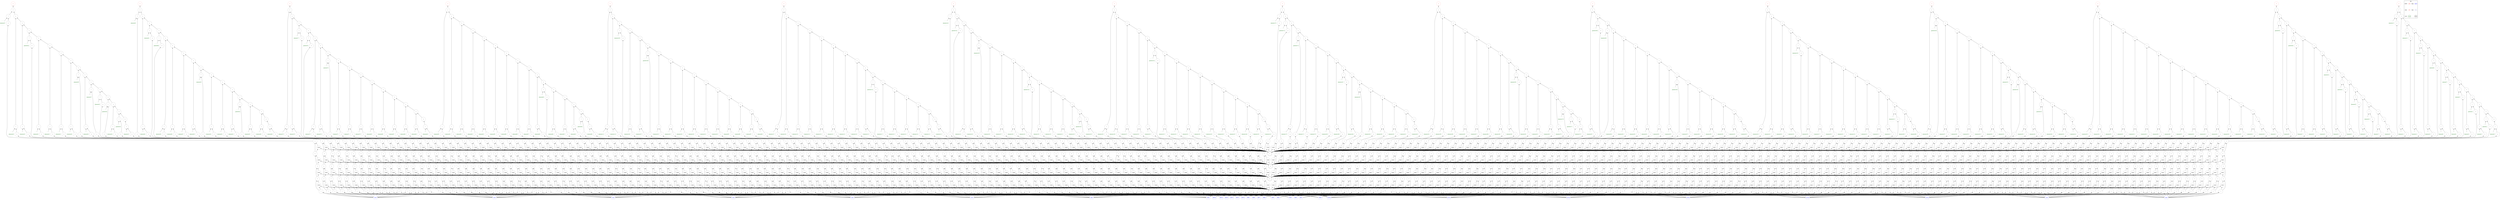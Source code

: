 digraph "matrix_mul" {
node [shape=circle width=1 margin=0]
edge [dir=back]
plaintext15 [label="plaintext15" style=dotted color=darkgreen fontcolor=darkgreen]
1 [label="1" style=solid]
2 [label="2" style=solid]
4 [label="4" style=solid]
8 [label="8" style=solid]
ciphertext31 [label="B[][15]" style=dashed color=blue fontcolor=blue]
ciphertext0 [label="A[0][]" style=dashed color=blue fontcolor=blue]
ciphertext229 [label="*" style=dashed]
ciphertext229 -> ciphertext0
ciphertext229 -> ciphertext31
ciphertext230 [label="rotate" style=dashed]
ciphertext230 -> ciphertext229
ciphertext230 -> 8
ciphertext231 [label="+" style=dashed]
ciphertext231 -> ciphertext229
ciphertext231 -> ciphertext230
ciphertext232 [label="rotate" style=dashed]
ciphertext232 -> ciphertext231
ciphertext232 -> 4
ciphertext233 [label="+" style=dashed]
ciphertext233 -> ciphertext231
ciphertext233 -> ciphertext232
ciphertext234 [label="rotate" style=dashed]
ciphertext234 -> ciphertext233
ciphertext234 -> 2
ciphertext235 [label="+" style=dashed]
ciphertext235 -> ciphertext233
ciphertext235 -> ciphertext234
ciphertext236 [label="rotate" style=dashed]
ciphertext236 -> ciphertext235
ciphertext236 -> 1
ciphertext237 [label="+" style=dashed]
ciphertext237 -> ciphertext235
ciphertext237 -> ciphertext236
ciphertext238 [label="=" style=dashed color=black fontcolor=black]
ciphertext238 -> ciphertext237
ciphertext239 [label="*" style=dashed]
ciphertext239 -> ciphertext238
ciphertext239 -> plaintext15
plaintext14 [label="plaintext14" style=dotted color=darkgreen fontcolor=darkgreen]
1 [label="1" style=solid]
2 [label="2" style=solid]
4 [label="4" style=solid]
8 [label="8" style=solid]
ciphertext30 [label="B[][14]" style=dashed color=blue fontcolor=blue]
ciphertext216 [label="*" style=dashed]
ciphertext216 -> ciphertext0
ciphertext216 -> ciphertext30
ciphertext217 [label="rotate" style=dashed]
ciphertext217 -> ciphertext216
ciphertext217 -> 8
ciphertext218 [label="+" style=dashed]
ciphertext218 -> ciphertext216
ciphertext218 -> ciphertext217
ciphertext219 [label="rotate" style=dashed]
ciphertext219 -> ciphertext218
ciphertext219 -> 4
ciphertext220 [label="+" style=dashed]
ciphertext220 -> ciphertext218
ciphertext220 -> ciphertext219
ciphertext221 [label="rotate" style=dashed]
ciphertext221 -> ciphertext220
ciphertext221 -> 2
ciphertext222 [label="+" style=dashed]
ciphertext222 -> ciphertext220
ciphertext222 -> ciphertext221
ciphertext223 [label="rotate" style=dashed]
ciphertext223 -> ciphertext222
ciphertext223 -> 1
ciphertext224 [label="+" style=dashed]
ciphertext224 -> ciphertext222
ciphertext224 -> ciphertext223
ciphertext225 [label="=" style=dashed color=black fontcolor=black]
ciphertext225 -> ciphertext224
ciphertext226 [label="*" style=dashed]
ciphertext226 -> ciphertext225
ciphertext226 -> plaintext14
plaintext13 [label="plaintext13" style=dotted color=darkgreen fontcolor=darkgreen]
1 [label="1" style=solid]
2 [label="2" style=solid]
4 [label="4" style=solid]
8 [label="8" style=solid]
ciphertext29 [label="B[][13]" style=dashed color=blue fontcolor=blue]
ciphertext203 [label="*" style=dashed]
ciphertext203 -> ciphertext0
ciphertext203 -> ciphertext29
ciphertext204 [label="rotate" style=dashed]
ciphertext204 -> ciphertext203
ciphertext204 -> 8
ciphertext205 [label="+" style=dashed]
ciphertext205 -> ciphertext203
ciphertext205 -> ciphertext204
ciphertext206 [label="rotate" style=dashed]
ciphertext206 -> ciphertext205
ciphertext206 -> 4
ciphertext207 [label="+" style=dashed]
ciphertext207 -> ciphertext205
ciphertext207 -> ciphertext206
ciphertext208 [label="rotate" style=dashed]
ciphertext208 -> ciphertext207
ciphertext208 -> 2
ciphertext209 [label="+" style=dashed]
ciphertext209 -> ciphertext207
ciphertext209 -> ciphertext208
ciphertext210 [label="rotate" style=dashed]
ciphertext210 -> ciphertext209
ciphertext210 -> 1
ciphertext211 [label="+" style=dashed]
ciphertext211 -> ciphertext209
ciphertext211 -> ciphertext210
ciphertext212 [label="=" style=dashed color=black fontcolor=black]
ciphertext212 -> ciphertext211
ciphertext213 [label="*" style=dashed]
ciphertext213 -> ciphertext212
ciphertext213 -> plaintext13
plaintext12 [label="plaintext12" style=dotted color=darkgreen fontcolor=darkgreen]
1 [label="1" style=solid]
2 [label="2" style=solid]
4 [label="4" style=solid]
8 [label="8" style=solid]
ciphertext28 [label="B[][12]" style=dashed color=blue fontcolor=blue]
ciphertext190 [label="*" style=dashed]
ciphertext190 -> ciphertext0
ciphertext190 -> ciphertext28
ciphertext191 [label="rotate" style=dashed]
ciphertext191 -> ciphertext190
ciphertext191 -> 8
ciphertext192 [label="+" style=dashed]
ciphertext192 -> ciphertext190
ciphertext192 -> ciphertext191
ciphertext193 [label="rotate" style=dashed]
ciphertext193 -> ciphertext192
ciphertext193 -> 4
ciphertext194 [label="+" style=dashed]
ciphertext194 -> ciphertext192
ciphertext194 -> ciphertext193
ciphertext195 [label="rotate" style=dashed]
ciphertext195 -> ciphertext194
ciphertext195 -> 2
ciphertext196 [label="+" style=dashed]
ciphertext196 -> ciphertext194
ciphertext196 -> ciphertext195
ciphertext197 [label="rotate" style=dashed]
ciphertext197 -> ciphertext196
ciphertext197 -> 1
ciphertext198 [label="+" style=dashed]
ciphertext198 -> ciphertext196
ciphertext198 -> ciphertext197
ciphertext199 [label="=" style=dashed color=black fontcolor=black]
ciphertext199 -> ciphertext198
ciphertext200 [label="*" style=dashed]
ciphertext200 -> ciphertext199
ciphertext200 -> plaintext12
plaintext11 [label="plaintext11" style=dotted color=darkgreen fontcolor=darkgreen]
1 [label="1" style=solid]
2 [label="2" style=solid]
4 [label="4" style=solid]
8 [label="8" style=solid]
ciphertext27 [label="B[][11]" style=dashed color=blue fontcolor=blue]
ciphertext177 [label="*" style=dashed]
ciphertext177 -> ciphertext0
ciphertext177 -> ciphertext27
ciphertext178 [label="rotate" style=dashed]
ciphertext178 -> ciphertext177
ciphertext178 -> 8
ciphertext179 [label="+" style=dashed]
ciphertext179 -> ciphertext177
ciphertext179 -> ciphertext178
ciphertext180 [label="rotate" style=dashed]
ciphertext180 -> ciphertext179
ciphertext180 -> 4
ciphertext181 [label="+" style=dashed]
ciphertext181 -> ciphertext179
ciphertext181 -> ciphertext180
ciphertext182 [label="rotate" style=dashed]
ciphertext182 -> ciphertext181
ciphertext182 -> 2
ciphertext183 [label="+" style=dashed]
ciphertext183 -> ciphertext181
ciphertext183 -> ciphertext182
ciphertext184 [label="rotate" style=dashed]
ciphertext184 -> ciphertext183
ciphertext184 -> 1
ciphertext185 [label="+" style=dashed]
ciphertext185 -> ciphertext183
ciphertext185 -> ciphertext184
ciphertext186 [label="=" style=dashed color=black fontcolor=black]
ciphertext186 -> ciphertext185
ciphertext187 [label="*" style=dashed]
ciphertext187 -> ciphertext186
ciphertext187 -> plaintext11
plaintext10 [label="plaintext10" style=dotted color=darkgreen fontcolor=darkgreen]
1 [label="1" style=solid]
2 [label="2" style=solid]
4 [label="4" style=solid]
8 [label="8" style=solid]
ciphertext26 [label="B[][10]" style=dashed color=blue fontcolor=blue]
ciphertext164 [label="*" style=dashed]
ciphertext164 -> ciphertext0
ciphertext164 -> ciphertext26
ciphertext165 [label="rotate" style=dashed]
ciphertext165 -> ciphertext164
ciphertext165 -> 8
ciphertext166 [label="+" style=dashed]
ciphertext166 -> ciphertext164
ciphertext166 -> ciphertext165
ciphertext167 [label="rotate" style=dashed]
ciphertext167 -> ciphertext166
ciphertext167 -> 4
ciphertext168 [label="+" style=dashed]
ciphertext168 -> ciphertext166
ciphertext168 -> ciphertext167
ciphertext169 [label="rotate" style=dashed]
ciphertext169 -> ciphertext168
ciphertext169 -> 2
ciphertext170 [label="+" style=dashed]
ciphertext170 -> ciphertext168
ciphertext170 -> ciphertext169
ciphertext171 [label="rotate" style=dashed]
ciphertext171 -> ciphertext170
ciphertext171 -> 1
ciphertext172 [label="+" style=dashed]
ciphertext172 -> ciphertext170
ciphertext172 -> ciphertext171
ciphertext173 [label="=" style=dashed color=black fontcolor=black]
ciphertext173 -> ciphertext172
ciphertext174 [label="*" style=dashed]
ciphertext174 -> ciphertext173
ciphertext174 -> plaintext10
plaintext9 [label="plaintext9" style=dotted color=darkgreen fontcolor=darkgreen]
1 [label="1" style=solid]
2 [label="2" style=solid]
4 [label="4" style=solid]
8 [label="8" style=solid]
ciphertext25 [label="B[][9]" style=dashed color=blue fontcolor=blue]
ciphertext151 [label="*" style=dashed]
ciphertext151 -> ciphertext0
ciphertext151 -> ciphertext25
ciphertext152 [label="rotate" style=dashed]
ciphertext152 -> ciphertext151
ciphertext152 -> 8
ciphertext153 [label="+" style=dashed]
ciphertext153 -> ciphertext151
ciphertext153 -> ciphertext152
ciphertext154 [label="rotate" style=dashed]
ciphertext154 -> ciphertext153
ciphertext154 -> 4
ciphertext155 [label="+" style=dashed]
ciphertext155 -> ciphertext153
ciphertext155 -> ciphertext154
ciphertext156 [label="rotate" style=dashed]
ciphertext156 -> ciphertext155
ciphertext156 -> 2
ciphertext157 [label="+" style=dashed]
ciphertext157 -> ciphertext155
ciphertext157 -> ciphertext156
ciphertext158 [label="rotate" style=dashed]
ciphertext158 -> ciphertext157
ciphertext158 -> 1
ciphertext159 [label="+" style=dashed]
ciphertext159 -> ciphertext157
ciphertext159 -> ciphertext158
ciphertext160 [label="=" style=dashed color=black fontcolor=black]
ciphertext160 -> ciphertext159
ciphertext161 [label="*" style=dashed]
ciphertext161 -> ciphertext160
ciphertext161 -> plaintext9
plaintext8 [label="plaintext8" style=dotted color=darkgreen fontcolor=darkgreen]
1 [label="1" style=solid]
2 [label="2" style=solid]
4 [label="4" style=solid]
8 [label="8" style=solid]
ciphertext24 [label="B[][8]" style=dashed color=blue fontcolor=blue]
ciphertext138 [label="*" style=dashed]
ciphertext138 -> ciphertext0
ciphertext138 -> ciphertext24
ciphertext139 [label="rotate" style=dashed]
ciphertext139 -> ciphertext138
ciphertext139 -> 8
ciphertext140 [label="+" style=dashed]
ciphertext140 -> ciphertext138
ciphertext140 -> ciphertext139
ciphertext141 [label="rotate" style=dashed]
ciphertext141 -> ciphertext140
ciphertext141 -> 4
ciphertext142 [label="+" style=dashed]
ciphertext142 -> ciphertext140
ciphertext142 -> ciphertext141
ciphertext143 [label="rotate" style=dashed]
ciphertext143 -> ciphertext142
ciphertext143 -> 2
ciphertext144 [label="+" style=dashed]
ciphertext144 -> ciphertext142
ciphertext144 -> ciphertext143
ciphertext145 [label="rotate" style=dashed]
ciphertext145 -> ciphertext144
ciphertext145 -> 1
ciphertext146 [label="+" style=dashed]
ciphertext146 -> ciphertext144
ciphertext146 -> ciphertext145
ciphertext147 [label="=" style=dashed color=black fontcolor=black]
ciphertext147 -> ciphertext146
ciphertext148 [label="*" style=dashed]
ciphertext148 -> ciphertext147
ciphertext148 -> plaintext8
plaintext7 [label="plaintext7" style=dotted color=darkgreen fontcolor=darkgreen]
1 [label="1" style=solid]
2 [label="2" style=solid]
4 [label="4" style=solid]
8 [label="8" style=solid]
ciphertext23 [label="B[][7]" style=dashed color=blue fontcolor=blue]
ciphertext125 [label="*" style=dashed]
ciphertext125 -> ciphertext0
ciphertext125 -> ciphertext23
ciphertext126 [label="rotate" style=dashed]
ciphertext126 -> ciphertext125
ciphertext126 -> 8
ciphertext127 [label="+" style=dashed]
ciphertext127 -> ciphertext125
ciphertext127 -> ciphertext126
ciphertext128 [label="rotate" style=dashed]
ciphertext128 -> ciphertext127
ciphertext128 -> 4
ciphertext129 [label="+" style=dashed]
ciphertext129 -> ciphertext127
ciphertext129 -> ciphertext128
ciphertext130 [label="rotate" style=dashed]
ciphertext130 -> ciphertext129
ciphertext130 -> 2
ciphertext131 [label="+" style=dashed]
ciphertext131 -> ciphertext129
ciphertext131 -> ciphertext130
ciphertext132 [label="rotate" style=dashed]
ciphertext132 -> ciphertext131
ciphertext132 -> 1
ciphertext133 [label="+" style=dashed]
ciphertext133 -> ciphertext131
ciphertext133 -> ciphertext132
ciphertext134 [label="=" style=dashed color=black fontcolor=black]
ciphertext134 -> ciphertext133
ciphertext135 [label="*" style=dashed]
ciphertext135 -> ciphertext134
ciphertext135 -> plaintext7
plaintext6 [label="plaintext6" style=dotted color=darkgreen fontcolor=darkgreen]
1 [label="1" style=solid]
2 [label="2" style=solid]
4 [label="4" style=solid]
8 [label="8" style=solid]
ciphertext22 [label="B[][6]" style=dashed color=blue fontcolor=blue]
ciphertext112 [label="*" style=dashed]
ciphertext112 -> ciphertext0
ciphertext112 -> ciphertext22
ciphertext113 [label="rotate" style=dashed]
ciphertext113 -> ciphertext112
ciphertext113 -> 8
ciphertext114 [label="+" style=dashed]
ciphertext114 -> ciphertext112
ciphertext114 -> ciphertext113
ciphertext115 [label="rotate" style=dashed]
ciphertext115 -> ciphertext114
ciphertext115 -> 4
ciphertext116 [label="+" style=dashed]
ciphertext116 -> ciphertext114
ciphertext116 -> ciphertext115
ciphertext117 [label="rotate" style=dashed]
ciphertext117 -> ciphertext116
ciphertext117 -> 2
ciphertext118 [label="+" style=dashed]
ciphertext118 -> ciphertext116
ciphertext118 -> ciphertext117
ciphertext119 [label="rotate" style=dashed]
ciphertext119 -> ciphertext118
ciphertext119 -> 1
ciphertext120 [label="+" style=dashed]
ciphertext120 -> ciphertext118
ciphertext120 -> ciphertext119
ciphertext121 [label="=" style=dashed color=black fontcolor=black]
ciphertext121 -> ciphertext120
ciphertext122 [label="*" style=dashed]
ciphertext122 -> ciphertext121
ciphertext122 -> plaintext6
plaintext5 [label="plaintext5" style=dotted color=darkgreen fontcolor=darkgreen]
1 [label="1" style=solid]
2 [label="2" style=solid]
4 [label="4" style=solid]
8 [label="8" style=solid]
ciphertext21 [label="B[][5]" style=dashed color=blue fontcolor=blue]
ciphertext99 [label="*" style=dashed]
ciphertext99 -> ciphertext0
ciphertext99 -> ciphertext21
ciphertext100 [label="rotate" style=dashed]
ciphertext100 -> ciphertext99
ciphertext100 -> 8
ciphertext101 [label="+" style=dashed]
ciphertext101 -> ciphertext99
ciphertext101 -> ciphertext100
ciphertext102 [label="rotate" style=dashed]
ciphertext102 -> ciphertext101
ciphertext102 -> 4
ciphertext103 [label="+" style=dashed]
ciphertext103 -> ciphertext101
ciphertext103 -> ciphertext102
ciphertext104 [label="rotate" style=dashed]
ciphertext104 -> ciphertext103
ciphertext104 -> 2
ciphertext105 [label="+" style=dashed]
ciphertext105 -> ciphertext103
ciphertext105 -> ciphertext104
ciphertext106 [label="rotate" style=dashed]
ciphertext106 -> ciphertext105
ciphertext106 -> 1
ciphertext107 [label="+" style=dashed]
ciphertext107 -> ciphertext105
ciphertext107 -> ciphertext106
ciphertext108 [label="=" style=dashed color=black fontcolor=black]
ciphertext108 -> ciphertext107
ciphertext109 [label="*" style=dashed]
ciphertext109 -> ciphertext108
ciphertext109 -> plaintext5
plaintext4 [label="plaintext4" style=dotted color=darkgreen fontcolor=darkgreen]
1 [label="1" style=solid]
2 [label="2" style=solid]
4 [label="4" style=solid]
8 [label="8" style=solid]
ciphertext20 [label="B[][4]" style=dashed color=blue fontcolor=blue]
ciphertext86 [label="*" style=dashed]
ciphertext86 -> ciphertext0
ciphertext86 -> ciphertext20
ciphertext87 [label="rotate" style=dashed]
ciphertext87 -> ciphertext86
ciphertext87 -> 8
ciphertext88 [label="+" style=dashed]
ciphertext88 -> ciphertext86
ciphertext88 -> ciphertext87
ciphertext89 [label="rotate" style=dashed]
ciphertext89 -> ciphertext88
ciphertext89 -> 4
ciphertext90 [label="+" style=dashed]
ciphertext90 -> ciphertext88
ciphertext90 -> ciphertext89
ciphertext91 [label="rotate" style=dashed]
ciphertext91 -> ciphertext90
ciphertext91 -> 2
ciphertext92 [label="+" style=dashed]
ciphertext92 -> ciphertext90
ciphertext92 -> ciphertext91
ciphertext93 [label="rotate" style=dashed]
ciphertext93 -> ciphertext92
ciphertext93 -> 1
ciphertext94 [label="+" style=dashed]
ciphertext94 -> ciphertext92
ciphertext94 -> ciphertext93
ciphertext95 [label="=" style=dashed color=black fontcolor=black]
ciphertext95 -> ciphertext94
ciphertext96 [label="*" style=dashed]
ciphertext96 -> ciphertext95
ciphertext96 -> plaintext4
plaintext3 [label="plaintext3" style=dotted color=darkgreen fontcolor=darkgreen]
1 [label="1" style=solid]
2 [label="2" style=solid]
4 [label="4" style=solid]
8 [label="8" style=solid]
ciphertext19 [label="B[][3]" style=dashed color=blue fontcolor=blue]
ciphertext73 [label="*" style=dashed]
ciphertext73 -> ciphertext0
ciphertext73 -> ciphertext19
ciphertext74 [label="rotate" style=dashed]
ciphertext74 -> ciphertext73
ciphertext74 -> 8
ciphertext75 [label="+" style=dashed]
ciphertext75 -> ciphertext73
ciphertext75 -> ciphertext74
ciphertext76 [label="rotate" style=dashed]
ciphertext76 -> ciphertext75
ciphertext76 -> 4
ciphertext77 [label="+" style=dashed]
ciphertext77 -> ciphertext75
ciphertext77 -> ciphertext76
ciphertext78 [label="rotate" style=dashed]
ciphertext78 -> ciphertext77
ciphertext78 -> 2
ciphertext79 [label="+" style=dashed]
ciphertext79 -> ciphertext77
ciphertext79 -> ciphertext78
ciphertext80 [label="rotate" style=dashed]
ciphertext80 -> ciphertext79
ciphertext80 -> 1
ciphertext81 [label="+" style=dashed]
ciphertext81 -> ciphertext79
ciphertext81 -> ciphertext80
ciphertext82 [label="=" style=dashed color=black fontcolor=black]
ciphertext82 -> ciphertext81
ciphertext83 [label="*" style=dashed]
ciphertext83 -> ciphertext82
ciphertext83 -> plaintext3
plaintext2 [label="plaintext2" style=dotted color=darkgreen fontcolor=darkgreen]
1 [label="1" style=solid]
2 [label="2" style=solid]
4 [label="4" style=solid]
8 [label="8" style=solid]
ciphertext18 [label="B[][2]" style=dashed color=blue fontcolor=blue]
ciphertext60 [label="*" style=dashed]
ciphertext60 -> ciphertext0
ciphertext60 -> ciphertext18
ciphertext61 [label="rotate" style=dashed]
ciphertext61 -> ciphertext60
ciphertext61 -> 8
ciphertext62 [label="+" style=dashed]
ciphertext62 -> ciphertext60
ciphertext62 -> ciphertext61
ciphertext63 [label="rotate" style=dashed]
ciphertext63 -> ciphertext62
ciphertext63 -> 4
ciphertext64 [label="+" style=dashed]
ciphertext64 -> ciphertext62
ciphertext64 -> ciphertext63
ciphertext65 [label="rotate" style=dashed]
ciphertext65 -> ciphertext64
ciphertext65 -> 2
ciphertext66 [label="+" style=dashed]
ciphertext66 -> ciphertext64
ciphertext66 -> ciphertext65
ciphertext67 [label="rotate" style=dashed]
ciphertext67 -> ciphertext66
ciphertext67 -> 1
ciphertext68 [label="+" style=dashed]
ciphertext68 -> ciphertext66
ciphertext68 -> ciphertext67
ciphertext69 [label="=" style=dashed color=black fontcolor=black]
ciphertext69 -> ciphertext68
ciphertext70 [label="*" style=dashed]
ciphertext70 -> ciphertext69
ciphertext70 -> plaintext2
plaintext1 [label="plaintext1" style=dotted color=darkgreen fontcolor=darkgreen]
1 [label="1" style=solid]
2 [label="2" style=solid]
4 [label="4" style=solid]
8 [label="8" style=solid]
ciphertext17 [label="B[][1]" style=dashed color=blue fontcolor=blue]
ciphertext47 [label="*" style=dashed]
ciphertext47 -> ciphertext0
ciphertext47 -> ciphertext17
ciphertext48 [label="rotate" style=dashed]
ciphertext48 -> ciphertext47
ciphertext48 -> 8
ciphertext49 [label="+" style=dashed]
ciphertext49 -> ciphertext47
ciphertext49 -> ciphertext48
ciphertext50 [label="rotate" style=dashed]
ciphertext50 -> ciphertext49
ciphertext50 -> 4
ciphertext51 [label="+" style=dashed]
ciphertext51 -> ciphertext49
ciphertext51 -> ciphertext50
ciphertext52 [label="rotate" style=dashed]
ciphertext52 -> ciphertext51
ciphertext52 -> 2
ciphertext53 [label="+" style=dashed]
ciphertext53 -> ciphertext51
ciphertext53 -> ciphertext52
ciphertext54 [label="rotate" style=dashed]
ciphertext54 -> ciphertext53
ciphertext54 -> 1
ciphertext55 [label="+" style=dashed]
ciphertext55 -> ciphertext53
ciphertext55 -> ciphertext54
ciphertext56 [label="=" style=dashed color=black fontcolor=black]
ciphertext56 -> ciphertext55
ciphertext57 [label="*" style=dashed]
ciphertext57 -> ciphertext56
ciphertext57 -> plaintext1
plaintext0 [label="plaintext0" style=dotted color=darkgreen fontcolor=darkgreen]
1 [label="1" style=solid]
2 [label="2" style=solid]
4 [label="4" style=solid]
8 [label="8" style=solid]
ciphertext16 [label="B[][0]" style=dashed color=blue fontcolor=blue]
ciphertext34 [label="*" style=dashed]
ciphertext34 -> ciphertext0
ciphertext34 -> ciphertext16
ciphertext35 [label="rotate" style=dashed]
ciphertext35 -> ciphertext34
ciphertext35 -> 8
ciphertext36 [label="+" style=dashed]
ciphertext36 -> ciphertext34
ciphertext36 -> ciphertext35
ciphertext37 [label="rotate" style=dashed]
ciphertext37 -> ciphertext36
ciphertext37 -> 4
ciphertext38 [label="+" style=dashed]
ciphertext38 -> ciphertext36
ciphertext38 -> ciphertext37
ciphertext39 [label="rotate" style=dashed]
ciphertext39 -> ciphertext38
ciphertext39 -> 2
ciphertext40 [label="+" style=dashed]
ciphertext40 -> ciphertext38
ciphertext40 -> ciphertext39
ciphertext41 [label="rotate" style=dashed]
ciphertext41 -> ciphertext40
ciphertext41 -> 1
ciphertext42 [label="+" style=dashed]
ciphertext42 -> ciphertext40
ciphertext42 -> ciphertext41
ciphertext43 [label="=" style=dashed color=black fontcolor=black]
ciphertext43 -> ciphertext42
ciphertext44 [label="*" style=dashed]
ciphertext44 -> ciphertext43
ciphertext44 -> plaintext0
ciphertext45 [label="=" style=dashed]
ciphertext45 -> ciphertext44
ciphertext58 [label="+" style=dashed]
ciphertext58 -> ciphertext45
ciphertext58 -> ciphertext57
ciphertext71 [label="+" style=dashed]
ciphertext71 -> ciphertext58
ciphertext71 -> ciphertext70
ciphertext84 [label="+" style=dashed]
ciphertext84 -> ciphertext71
ciphertext84 -> ciphertext83
ciphertext97 [label="+" style=dashed]
ciphertext97 -> ciphertext84
ciphertext97 -> ciphertext96
ciphertext110 [label="+" style=dashed]
ciphertext110 -> ciphertext97
ciphertext110 -> ciphertext109
ciphertext123 [label="+" style=dashed]
ciphertext123 -> ciphertext110
ciphertext123 -> ciphertext122
ciphertext136 [label="+" style=dashed]
ciphertext136 -> ciphertext123
ciphertext136 -> ciphertext135
ciphertext149 [label="+" style=dashed]
ciphertext149 -> ciphertext136
ciphertext149 -> ciphertext148
ciphertext162 [label="+" style=dashed]
ciphertext162 -> ciphertext149
ciphertext162 -> ciphertext161
ciphertext175 [label="+" style=dashed]
ciphertext175 -> ciphertext162
ciphertext175 -> ciphertext174
ciphertext188 [label="+" style=dashed]
ciphertext188 -> ciphertext175
ciphertext188 -> ciphertext187
ciphertext201 [label="+" style=dashed]
ciphertext201 -> ciphertext188
ciphertext201 -> ciphertext200
ciphertext214 [label="+" style=dashed]
ciphertext214 -> ciphertext201
ciphertext214 -> ciphertext213
ciphertext227 [label="+" style=dashed]
ciphertext227 -> ciphertext214
ciphertext227 -> ciphertext226
ciphertext240 [label="+" style=dashed color=black fontcolor=black]
ciphertext240 -> ciphertext227
ciphertext240 -> ciphertext239
ciphertext3377 [label="=" style=dashed color=red fontcolor=red]
ciphertext3377 -> ciphertext240
plaintext31 [label="plaintext31" style=dotted color=darkgreen fontcolor=darkgreen]
1 [label="1" style=solid]
2 [label="2" style=solid]
4 [label="4" style=solid]
8 [label="8" style=solid]
ciphertext1 [label="A[1][]" style=dashed color=blue fontcolor=blue]
ciphertext438 [label="*" style=dashed]
ciphertext438 -> ciphertext1
ciphertext438 -> ciphertext31
ciphertext439 [label="rotate" style=dashed]
ciphertext439 -> ciphertext438
ciphertext439 -> 8
ciphertext440 [label="+" style=dashed]
ciphertext440 -> ciphertext438
ciphertext440 -> ciphertext439
ciphertext441 [label="rotate" style=dashed]
ciphertext441 -> ciphertext440
ciphertext441 -> 4
ciphertext442 [label="+" style=dashed]
ciphertext442 -> ciphertext440
ciphertext442 -> ciphertext441
ciphertext443 [label="rotate" style=dashed]
ciphertext443 -> ciphertext442
ciphertext443 -> 2
ciphertext444 [label="+" style=dashed]
ciphertext444 -> ciphertext442
ciphertext444 -> ciphertext443
ciphertext445 [label="rotate" style=dashed]
ciphertext445 -> ciphertext444
ciphertext445 -> 1
ciphertext446 [label="+" style=dashed]
ciphertext446 -> ciphertext444
ciphertext446 -> ciphertext445
ciphertext447 [label="=" style=dashed color=black fontcolor=black]
ciphertext447 -> ciphertext446
ciphertext448 [label="*" style=dashed]
ciphertext448 -> ciphertext447
ciphertext448 -> plaintext31
plaintext30 [label="plaintext30" style=dotted color=darkgreen fontcolor=darkgreen]
1 [label="1" style=solid]
2 [label="2" style=solid]
4 [label="4" style=solid]
8 [label="8" style=solid]
ciphertext425 [label="*" style=dashed]
ciphertext425 -> ciphertext1
ciphertext425 -> ciphertext30
ciphertext426 [label="rotate" style=dashed]
ciphertext426 -> ciphertext425
ciphertext426 -> 8
ciphertext427 [label="+" style=dashed]
ciphertext427 -> ciphertext425
ciphertext427 -> ciphertext426
ciphertext428 [label="rotate" style=dashed]
ciphertext428 -> ciphertext427
ciphertext428 -> 4
ciphertext429 [label="+" style=dashed]
ciphertext429 -> ciphertext427
ciphertext429 -> ciphertext428
ciphertext430 [label="rotate" style=dashed]
ciphertext430 -> ciphertext429
ciphertext430 -> 2
ciphertext431 [label="+" style=dashed]
ciphertext431 -> ciphertext429
ciphertext431 -> ciphertext430
ciphertext432 [label="rotate" style=dashed]
ciphertext432 -> ciphertext431
ciphertext432 -> 1
ciphertext433 [label="+" style=dashed]
ciphertext433 -> ciphertext431
ciphertext433 -> ciphertext432
ciphertext434 [label="=" style=dashed color=black fontcolor=black]
ciphertext434 -> ciphertext433
ciphertext435 [label="*" style=dashed]
ciphertext435 -> ciphertext434
ciphertext435 -> plaintext30
plaintext29 [label="plaintext29" style=dotted color=darkgreen fontcolor=darkgreen]
1 [label="1" style=solid]
2 [label="2" style=solid]
4 [label="4" style=solid]
8 [label="8" style=solid]
ciphertext412 [label="*" style=dashed]
ciphertext412 -> ciphertext1
ciphertext412 -> ciphertext29
ciphertext413 [label="rotate" style=dashed]
ciphertext413 -> ciphertext412
ciphertext413 -> 8
ciphertext414 [label="+" style=dashed]
ciphertext414 -> ciphertext412
ciphertext414 -> ciphertext413
ciphertext415 [label="rotate" style=dashed]
ciphertext415 -> ciphertext414
ciphertext415 -> 4
ciphertext416 [label="+" style=dashed]
ciphertext416 -> ciphertext414
ciphertext416 -> ciphertext415
ciphertext417 [label="rotate" style=dashed]
ciphertext417 -> ciphertext416
ciphertext417 -> 2
ciphertext418 [label="+" style=dashed]
ciphertext418 -> ciphertext416
ciphertext418 -> ciphertext417
ciphertext419 [label="rotate" style=dashed]
ciphertext419 -> ciphertext418
ciphertext419 -> 1
ciphertext420 [label="+" style=dashed]
ciphertext420 -> ciphertext418
ciphertext420 -> ciphertext419
ciphertext421 [label="=" style=dashed color=black fontcolor=black]
ciphertext421 -> ciphertext420
ciphertext422 [label="*" style=dashed]
ciphertext422 -> ciphertext421
ciphertext422 -> plaintext29
plaintext28 [label="plaintext28" style=dotted color=darkgreen fontcolor=darkgreen]
1 [label="1" style=solid]
2 [label="2" style=solid]
4 [label="4" style=solid]
8 [label="8" style=solid]
ciphertext399 [label="*" style=dashed]
ciphertext399 -> ciphertext1
ciphertext399 -> ciphertext28
ciphertext400 [label="rotate" style=dashed]
ciphertext400 -> ciphertext399
ciphertext400 -> 8
ciphertext401 [label="+" style=dashed]
ciphertext401 -> ciphertext399
ciphertext401 -> ciphertext400
ciphertext402 [label="rotate" style=dashed]
ciphertext402 -> ciphertext401
ciphertext402 -> 4
ciphertext403 [label="+" style=dashed]
ciphertext403 -> ciphertext401
ciphertext403 -> ciphertext402
ciphertext404 [label="rotate" style=dashed]
ciphertext404 -> ciphertext403
ciphertext404 -> 2
ciphertext405 [label="+" style=dashed]
ciphertext405 -> ciphertext403
ciphertext405 -> ciphertext404
ciphertext406 [label="rotate" style=dashed]
ciphertext406 -> ciphertext405
ciphertext406 -> 1
ciphertext407 [label="+" style=dashed]
ciphertext407 -> ciphertext405
ciphertext407 -> ciphertext406
ciphertext408 [label="=" style=dashed color=black fontcolor=black]
ciphertext408 -> ciphertext407
ciphertext409 [label="*" style=dashed]
ciphertext409 -> ciphertext408
ciphertext409 -> plaintext28
plaintext27 [label="plaintext27" style=dotted color=darkgreen fontcolor=darkgreen]
1 [label="1" style=solid]
2 [label="2" style=solid]
4 [label="4" style=solid]
8 [label="8" style=solid]
ciphertext386 [label="*" style=dashed]
ciphertext386 -> ciphertext1
ciphertext386 -> ciphertext27
ciphertext387 [label="rotate" style=dashed]
ciphertext387 -> ciphertext386
ciphertext387 -> 8
ciphertext388 [label="+" style=dashed]
ciphertext388 -> ciphertext386
ciphertext388 -> ciphertext387
ciphertext389 [label="rotate" style=dashed]
ciphertext389 -> ciphertext388
ciphertext389 -> 4
ciphertext390 [label="+" style=dashed]
ciphertext390 -> ciphertext388
ciphertext390 -> ciphertext389
ciphertext391 [label="rotate" style=dashed]
ciphertext391 -> ciphertext390
ciphertext391 -> 2
ciphertext392 [label="+" style=dashed]
ciphertext392 -> ciphertext390
ciphertext392 -> ciphertext391
ciphertext393 [label="rotate" style=dashed]
ciphertext393 -> ciphertext392
ciphertext393 -> 1
ciphertext394 [label="+" style=dashed]
ciphertext394 -> ciphertext392
ciphertext394 -> ciphertext393
ciphertext395 [label="=" style=dashed color=black fontcolor=black]
ciphertext395 -> ciphertext394
ciphertext396 [label="*" style=dashed]
ciphertext396 -> ciphertext395
ciphertext396 -> plaintext27
plaintext26 [label="plaintext26" style=dotted color=darkgreen fontcolor=darkgreen]
1 [label="1" style=solid]
2 [label="2" style=solid]
4 [label="4" style=solid]
8 [label="8" style=solid]
ciphertext373 [label="*" style=dashed]
ciphertext373 -> ciphertext1
ciphertext373 -> ciphertext26
ciphertext374 [label="rotate" style=dashed]
ciphertext374 -> ciphertext373
ciphertext374 -> 8
ciphertext375 [label="+" style=dashed]
ciphertext375 -> ciphertext373
ciphertext375 -> ciphertext374
ciphertext376 [label="rotate" style=dashed]
ciphertext376 -> ciphertext375
ciphertext376 -> 4
ciphertext377 [label="+" style=dashed]
ciphertext377 -> ciphertext375
ciphertext377 -> ciphertext376
ciphertext378 [label="rotate" style=dashed]
ciphertext378 -> ciphertext377
ciphertext378 -> 2
ciphertext379 [label="+" style=dashed]
ciphertext379 -> ciphertext377
ciphertext379 -> ciphertext378
ciphertext380 [label="rotate" style=dashed]
ciphertext380 -> ciphertext379
ciphertext380 -> 1
ciphertext381 [label="+" style=dashed]
ciphertext381 -> ciphertext379
ciphertext381 -> ciphertext380
ciphertext382 [label="=" style=dashed color=black fontcolor=black]
ciphertext382 -> ciphertext381
ciphertext383 [label="*" style=dashed]
ciphertext383 -> ciphertext382
ciphertext383 -> plaintext26
plaintext25 [label="plaintext25" style=dotted color=darkgreen fontcolor=darkgreen]
1 [label="1" style=solid]
2 [label="2" style=solid]
4 [label="4" style=solid]
8 [label="8" style=solid]
ciphertext360 [label="*" style=dashed]
ciphertext360 -> ciphertext1
ciphertext360 -> ciphertext25
ciphertext361 [label="rotate" style=dashed]
ciphertext361 -> ciphertext360
ciphertext361 -> 8
ciphertext362 [label="+" style=dashed]
ciphertext362 -> ciphertext360
ciphertext362 -> ciphertext361
ciphertext363 [label="rotate" style=dashed]
ciphertext363 -> ciphertext362
ciphertext363 -> 4
ciphertext364 [label="+" style=dashed]
ciphertext364 -> ciphertext362
ciphertext364 -> ciphertext363
ciphertext365 [label="rotate" style=dashed]
ciphertext365 -> ciphertext364
ciphertext365 -> 2
ciphertext366 [label="+" style=dashed]
ciphertext366 -> ciphertext364
ciphertext366 -> ciphertext365
ciphertext367 [label="rotate" style=dashed]
ciphertext367 -> ciphertext366
ciphertext367 -> 1
ciphertext368 [label="+" style=dashed]
ciphertext368 -> ciphertext366
ciphertext368 -> ciphertext367
ciphertext369 [label="=" style=dashed color=black fontcolor=black]
ciphertext369 -> ciphertext368
ciphertext370 [label="*" style=dashed]
ciphertext370 -> ciphertext369
ciphertext370 -> plaintext25
plaintext24 [label="plaintext24" style=dotted color=darkgreen fontcolor=darkgreen]
1 [label="1" style=solid]
2 [label="2" style=solid]
4 [label="4" style=solid]
8 [label="8" style=solid]
ciphertext347 [label="*" style=dashed]
ciphertext347 -> ciphertext1
ciphertext347 -> ciphertext24
ciphertext348 [label="rotate" style=dashed]
ciphertext348 -> ciphertext347
ciphertext348 -> 8
ciphertext349 [label="+" style=dashed]
ciphertext349 -> ciphertext347
ciphertext349 -> ciphertext348
ciphertext350 [label="rotate" style=dashed]
ciphertext350 -> ciphertext349
ciphertext350 -> 4
ciphertext351 [label="+" style=dashed]
ciphertext351 -> ciphertext349
ciphertext351 -> ciphertext350
ciphertext352 [label="rotate" style=dashed]
ciphertext352 -> ciphertext351
ciphertext352 -> 2
ciphertext353 [label="+" style=dashed]
ciphertext353 -> ciphertext351
ciphertext353 -> ciphertext352
ciphertext354 [label="rotate" style=dashed]
ciphertext354 -> ciphertext353
ciphertext354 -> 1
ciphertext355 [label="+" style=dashed]
ciphertext355 -> ciphertext353
ciphertext355 -> ciphertext354
ciphertext356 [label="=" style=dashed color=black fontcolor=black]
ciphertext356 -> ciphertext355
ciphertext357 [label="*" style=dashed]
ciphertext357 -> ciphertext356
ciphertext357 -> plaintext24
plaintext23 [label="plaintext23" style=dotted color=darkgreen fontcolor=darkgreen]
1 [label="1" style=solid]
2 [label="2" style=solid]
4 [label="4" style=solid]
8 [label="8" style=solid]
ciphertext334 [label="*" style=dashed]
ciphertext334 -> ciphertext1
ciphertext334 -> ciphertext23
ciphertext335 [label="rotate" style=dashed]
ciphertext335 -> ciphertext334
ciphertext335 -> 8
ciphertext336 [label="+" style=dashed]
ciphertext336 -> ciphertext334
ciphertext336 -> ciphertext335
ciphertext337 [label="rotate" style=dashed]
ciphertext337 -> ciphertext336
ciphertext337 -> 4
ciphertext338 [label="+" style=dashed]
ciphertext338 -> ciphertext336
ciphertext338 -> ciphertext337
ciphertext339 [label="rotate" style=dashed]
ciphertext339 -> ciphertext338
ciphertext339 -> 2
ciphertext340 [label="+" style=dashed]
ciphertext340 -> ciphertext338
ciphertext340 -> ciphertext339
ciphertext341 [label="rotate" style=dashed]
ciphertext341 -> ciphertext340
ciphertext341 -> 1
ciphertext342 [label="+" style=dashed]
ciphertext342 -> ciphertext340
ciphertext342 -> ciphertext341
ciphertext343 [label="=" style=dashed color=black fontcolor=black]
ciphertext343 -> ciphertext342
ciphertext344 [label="*" style=dashed]
ciphertext344 -> ciphertext343
ciphertext344 -> plaintext23
plaintext22 [label="plaintext22" style=dotted color=darkgreen fontcolor=darkgreen]
1 [label="1" style=solid]
2 [label="2" style=solid]
4 [label="4" style=solid]
8 [label="8" style=solid]
ciphertext321 [label="*" style=dashed]
ciphertext321 -> ciphertext1
ciphertext321 -> ciphertext22
ciphertext322 [label="rotate" style=dashed]
ciphertext322 -> ciphertext321
ciphertext322 -> 8
ciphertext323 [label="+" style=dashed]
ciphertext323 -> ciphertext321
ciphertext323 -> ciphertext322
ciphertext324 [label="rotate" style=dashed]
ciphertext324 -> ciphertext323
ciphertext324 -> 4
ciphertext325 [label="+" style=dashed]
ciphertext325 -> ciphertext323
ciphertext325 -> ciphertext324
ciphertext326 [label="rotate" style=dashed]
ciphertext326 -> ciphertext325
ciphertext326 -> 2
ciphertext327 [label="+" style=dashed]
ciphertext327 -> ciphertext325
ciphertext327 -> ciphertext326
ciphertext328 [label="rotate" style=dashed]
ciphertext328 -> ciphertext327
ciphertext328 -> 1
ciphertext329 [label="+" style=dashed]
ciphertext329 -> ciphertext327
ciphertext329 -> ciphertext328
ciphertext330 [label="=" style=dashed color=black fontcolor=black]
ciphertext330 -> ciphertext329
ciphertext331 [label="*" style=dashed]
ciphertext331 -> ciphertext330
ciphertext331 -> plaintext22
plaintext21 [label="plaintext21" style=dotted color=darkgreen fontcolor=darkgreen]
1 [label="1" style=solid]
2 [label="2" style=solid]
4 [label="4" style=solid]
8 [label="8" style=solid]
ciphertext308 [label="*" style=dashed]
ciphertext308 -> ciphertext1
ciphertext308 -> ciphertext21
ciphertext309 [label="rotate" style=dashed]
ciphertext309 -> ciphertext308
ciphertext309 -> 8
ciphertext310 [label="+" style=dashed]
ciphertext310 -> ciphertext308
ciphertext310 -> ciphertext309
ciphertext311 [label="rotate" style=dashed]
ciphertext311 -> ciphertext310
ciphertext311 -> 4
ciphertext312 [label="+" style=dashed]
ciphertext312 -> ciphertext310
ciphertext312 -> ciphertext311
ciphertext313 [label="rotate" style=dashed]
ciphertext313 -> ciphertext312
ciphertext313 -> 2
ciphertext314 [label="+" style=dashed]
ciphertext314 -> ciphertext312
ciphertext314 -> ciphertext313
ciphertext315 [label="rotate" style=dashed]
ciphertext315 -> ciphertext314
ciphertext315 -> 1
ciphertext316 [label="+" style=dashed]
ciphertext316 -> ciphertext314
ciphertext316 -> ciphertext315
ciphertext317 [label="=" style=dashed color=black fontcolor=black]
ciphertext317 -> ciphertext316
ciphertext318 [label="*" style=dashed]
ciphertext318 -> ciphertext317
ciphertext318 -> plaintext21
plaintext20 [label="plaintext20" style=dotted color=darkgreen fontcolor=darkgreen]
1 [label="1" style=solid]
2 [label="2" style=solid]
4 [label="4" style=solid]
8 [label="8" style=solid]
ciphertext295 [label="*" style=dashed]
ciphertext295 -> ciphertext1
ciphertext295 -> ciphertext20
ciphertext296 [label="rotate" style=dashed]
ciphertext296 -> ciphertext295
ciphertext296 -> 8
ciphertext297 [label="+" style=dashed]
ciphertext297 -> ciphertext295
ciphertext297 -> ciphertext296
ciphertext298 [label="rotate" style=dashed]
ciphertext298 -> ciphertext297
ciphertext298 -> 4
ciphertext299 [label="+" style=dashed]
ciphertext299 -> ciphertext297
ciphertext299 -> ciphertext298
ciphertext300 [label="rotate" style=dashed]
ciphertext300 -> ciphertext299
ciphertext300 -> 2
ciphertext301 [label="+" style=dashed]
ciphertext301 -> ciphertext299
ciphertext301 -> ciphertext300
ciphertext302 [label="rotate" style=dashed]
ciphertext302 -> ciphertext301
ciphertext302 -> 1
ciphertext303 [label="+" style=dashed]
ciphertext303 -> ciphertext301
ciphertext303 -> ciphertext302
ciphertext304 [label="=" style=dashed color=black fontcolor=black]
ciphertext304 -> ciphertext303
ciphertext305 [label="*" style=dashed]
ciphertext305 -> ciphertext304
ciphertext305 -> plaintext20
plaintext19 [label="plaintext19" style=dotted color=darkgreen fontcolor=darkgreen]
1 [label="1" style=solid]
2 [label="2" style=solid]
4 [label="4" style=solid]
8 [label="8" style=solid]
ciphertext282 [label="*" style=dashed]
ciphertext282 -> ciphertext1
ciphertext282 -> ciphertext19
ciphertext283 [label="rotate" style=dashed]
ciphertext283 -> ciphertext282
ciphertext283 -> 8
ciphertext284 [label="+" style=dashed]
ciphertext284 -> ciphertext282
ciphertext284 -> ciphertext283
ciphertext285 [label="rotate" style=dashed]
ciphertext285 -> ciphertext284
ciphertext285 -> 4
ciphertext286 [label="+" style=dashed]
ciphertext286 -> ciphertext284
ciphertext286 -> ciphertext285
ciphertext287 [label="rotate" style=dashed]
ciphertext287 -> ciphertext286
ciphertext287 -> 2
ciphertext288 [label="+" style=dashed]
ciphertext288 -> ciphertext286
ciphertext288 -> ciphertext287
ciphertext289 [label="rotate" style=dashed]
ciphertext289 -> ciphertext288
ciphertext289 -> 1
ciphertext290 [label="+" style=dashed]
ciphertext290 -> ciphertext288
ciphertext290 -> ciphertext289
ciphertext291 [label="=" style=dashed color=black fontcolor=black]
ciphertext291 -> ciphertext290
ciphertext292 [label="*" style=dashed]
ciphertext292 -> ciphertext291
ciphertext292 -> plaintext19
plaintext18 [label="plaintext18" style=dotted color=darkgreen fontcolor=darkgreen]
1 [label="1" style=solid]
2 [label="2" style=solid]
4 [label="4" style=solid]
8 [label="8" style=solid]
ciphertext269 [label="*" style=dashed]
ciphertext269 -> ciphertext1
ciphertext269 -> ciphertext18
ciphertext270 [label="rotate" style=dashed]
ciphertext270 -> ciphertext269
ciphertext270 -> 8
ciphertext271 [label="+" style=dashed]
ciphertext271 -> ciphertext269
ciphertext271 -> ciphertext270
ciphertext272 [label="rotate" style=dashed]
ciphertext272 -> ciphertext271
ciphertext272 -> 4
ciphertext273 [label="+" style=dashed]
ciphertext273 -> ciphertext271
ciphertext273 -> ciphertext272
ciphertext274 [label="rotate" style=dashed]
ciphertext274 -> ciphertext273
ciphertext274 -> 2
ciphertext275 [label="+" style=dashed]
ciphertext275 -> ciphertext273
ciphertext275 -> ciphertext274
ciphertext276 [label="rotate" style=dashed]
ciphertext276 -> ciphertext275
ciphertext276 -> 1
ciphertext277 [label="+" style=dashed]
ciphertext277 -> ciphertext275
ciphertext277 -> ciphertext276
ciphertext278 [label="=" style=dashed color=black fontcolor=black]
ciphertext278 -> ciphertext277
ciphertext279 [label="*" style=dashed]
ciphertext279 -> ciphertext278
ciphertext279 -> plaintext18
plaintext17 [label="plaintext17" style=dotted color=darkgreen fontcolor=darkgreen]
1 [label="1" style=solid]
2 [label="2" style=solid]
4 [label="4" style=solid]
8 [label="8" style=solid]
ciphertext256 [label="*" style=dashed]
ciphertext256 -> ciphertext1
ciphertext256 -> ciphertext17
ciphertext257 [label="rotate" style=dashed]
ciphertext257 -> ciphertext256
ciphertext257 -> 8
ciphertext258 [label="+" style=dashed]
ciphertext258 -> ciphertext256
ciphertext258 -> ciphertext257
ciphertext259 [label="rotate" style=dashed]
ciphertext259 -> ciphertext258
ciphertext259 -> 4
ciphertext260 [label="+" style=dashed]
ciphertext260 -> ciphertext258
ciphertext260 -> ciphertext259
ciphertext261 [label="rotate" style=dashed]
ciphertext261 -> ciphertext260
ciphertext261 -> 2
ciphertext262 [label="+" style=dashed]
ciphertext262 -> ciphertext260
ciphertext262 -> ciphertext261
ciphertext263 [label="rotate" style=dashed]
ciphertext263 -> ciphertext262
ciphertext263 -> 1
ciphertext264 [label="+" style=dashed]
ciphertext264 -> ciphertext262
ciphertext264 -> ciphertext263
ciphertext265 [label="=" style=dashed color=black fontcolor=black]
ciphertext265 -> ciphertext264
ciphertext266 [label="*" style=dashed]
ciphertext266 -> ciphertext265
ciphertext266 -> plaintext17
plaintext16 [label="plaintext16" style=dotted color=darkgreen fontcolor=darkgreen]
1 [label="1" style=solid]
2 [label="2" style=solid]
4 [label="4" style=solid]
8 [label="8" style=solid]
ciphertext243 [label="*" style=dashed]
ciphertext243 -> ciphertext1
ciphertext243 -> ciphertext16
ciphertext244 [label="rotate" style=dashed]
ciphertext244 -> ciphertext243
ciphertext244 -> 8
ciphertext245 [label="+" style=dashed]
ciphertext245 -> ciphertext243
ciphertext245 -> ciphertext244
ciphertext246 [label="rotate" style=dashed]
ciphertext246 -> ciphertext245
ciphertext246 -> 4
ciphertext247 [label="+" style=dashed]
ciphertext247 -> ciphertext245
ciphertext247 -> ciphertext246
ciphertext248 [label="rotate" style=dashed]
ciphertext248 -> ciphertext247
ciphertext248 -> 2
ciphertext249 [label="+" style=dashed]
ciphertext249 -> ciphertext247
ciphertext249 -> ciphertext248
ciphertext250 [label="rotate" style=dashed]
ciphertext250 -> ciphertext249
ciphertext250 -> 1
ciphertext251 [label="+" style=dashed]
ciphertext251 -> ciphertext249
ciphertext251 -> ciphertext250
ciphertext252 [label="=" style=dashed color=black fontcolor=black]
ciphertext252 -> ciphertext251
ciphertext253 [label="*" style=dashed]
ciphertext253 -> ciphertext252
ciphertext253 -> plaintext16
ciphertext254 [label="=" style=dashed]
ciphertext254 -> ciphertext253
ciphertext267 [label="+" style=dashed]
ciphertext267 -> ciphertext254
ciphertext267 -> ciphertext266
ciphertext280 [label="+" style=dashed]
ciphertext280 -> ciphertext267
ciphertext280 -> ciphertext279
ciphertext293 [label="+" style=dashed]
ciphertext293 -> ciphertext280
ciphertext293 -> ciphertext292
ciphertext306 [label="+" style=dashed]
ciphertext306 -> ciphertext293
ciphertext306 -> ciphertext305
ciphertext319 [label="+" style=dashed]
ciphertext319 -> ciphertext306
ciphertext319 -> ciphertext318
ciphertext332 [label="+" style=dashed]
ciphertext332 -> ciphertext319
ciphertext332 -> ciphertext331
ciphertext345 [label="+" style=dashed]
ciphertext345 -> ciphertext332
ciphertext345 -> ciphertext344
ciphertext358 [label="+" style=dashed]
ciphertext358 -> ciphertext345
ciphertext358 -> ciphertext357
ciphertext371 [label="+" style=dashed]
ciphertext371 -> ciphertext358
ciphertext371 -> ciphertext370
ciphertext384 [label="+" style=dashed]
ciphertext384 -> ciphertext371
ciphertext384 -> ciphertext383
ciphertext397 [label="+" style=dashed]
ciphertext397 -> ciphertext384
ciphertext397 -> ciphertext396
ciphertext410 [label="+" style=dashed]
ciphertext410 -> ciphertext397
ciphertext410 -> ciphertext409
ciphertext423 [label="+" style=dashed]
ciphertext423 -> ciphertext410
ciphertext423 -> ciphertext422
ciphertext436 [label="+" style=dashed]
ciphertext436 -> ciphertext423
ciphertext436 -> ciphertext435
ciphertext449 [label="+" style=dashed color=black fontcolor=black]
ciphertext449 -> ciphertext436
ciphertext449 -> ciphertext448
ciphertext3379 [label="=" style=dashed color=red fontcolor=red]
ciphertext3379 -> ciphertext449
plaintext47 [label="plaintext47" style=dotted color=darkgreen fontcolor=darkgreen]
1 [label="1" style=solid]
2 [label="2" style=solid]
4 [label="4" style=solid]
8 [label="8" style=solid]
ciphertext2 [label="A[2][]" style=dashed color=blue fontcolor=blue]
ciphertext647 [label="*" style=dashed]
ciphertext647 -> ciphertext2
ciphertext647 -> ciphertext31
ciphertext648 [label="rotate" style=dashed]
ciphertext648 -> ciphertext647
ciphertext648 -> 8
ciphertext649 [label="+" style=dashed]
ciphertext649 -> ciphertext647
ciphertext649 -> ciphertext648
ciphertext650 [label="rotate" style=dashed]
ciphertext650 -> ciphertext649
ciphertext650 -> 4
ciphertext651 [label="+" style=dashed]
ciphertext651 -> ciphertext649
ciphertext651 -> ciphertext650
ciphertext652 [label="rotate" style=dashed]
ciphertext652 -> ciphertext651
ciphertext652 -> 2
ciphertext653 [label="+" style=dashed]
ciphertext653 -> ciphertext651
ciphertext653 -> ciphertext652
ciphertext654 [label="rotate" style=dashed]
ciphertext654 -> ciphertext653
ciphertext654 -> 1
ciphertext655 [label="+" style=dashed]
ciphertext655 -> ciphertext653
ciphertext655 -> ciphertext654
ciphertext656 [label="=" style=dashed color=black fontcolor=black]
ciphertext656 -> ciphertext655
ciphertext657 [label="*" style=dashed]
ciphertext657 -> ciphertext656
ciphertext657 -> plaintext47
plaintext46 [label="plaintext46" style=dotted color=darkgreen fontcolor=darkgreen]
1 [label="1" style=solid]
2 [label="2" style=solid]
4 [label="4" style=solid]
8 [label="8" style=solid]
ciphertext634 [label="*" style=dashed]
ciphertext634 -> ciphertext2
ciphertext634 -> ciphertext30
ciphertext635 [label="rotate" style=dashed]
ciphertext635 -> ciphertext634
ciphertext635 -> 8
ciphertext636 [label="+" style=dashed]
ciphertext636 -> ciphertext634
ciphertext636 -> ciphertext635
ciphertext637 [label="rotate" style=dashed]
ciphertext637 -> ciphertext636
ciphertext637 -> 4
ciphertext638 [label="+" style=dashed]
ciphertext638 -> ciphertext636
ciphertext638 -> ciphertext637
ciphertext639 [label="rotate" style=dashed]
ciphertext639 -> ciphertext638
ciphertext639 -> 2
ciphertext640 [label="+" style=dashed]
ciphertext640 -> ciphertext638
ciphertext640 -> ciphertext639
ciphertext641 [label="rotate" style=dashed]
ciphertext641 -> ciphertext640
ciphertext641 -> 1
ciphertext642 [label="+" style=dashed]
ciphertext642 -> ciphertext640
ciphertext642 -> ciphertext641
ciphertext643 [label="=" style=dashed color=black fontcolor=black]
ciphertext643 -> ciphertext642
ciphertext644 [label="*" style=dashed]
ciphertext644 -> ciphertext643
ciphertext644 -> plaintext46
plaintext45 [label="plaintext45" style=dotted color=darkgreen fontcolor=darkgreen]
1 [label="1" style=solid]
2 [label="2" style=solid]
4 [label="4" style=solid]
8 [label="8" style=solid]
ciphertext621 [label="*" style=dashed]
ciphertext621 -> ciphertext2
ciphertext621 -> ciphertext29
ciphertext622 [label="rotate" style=dashed]
ciphertext622 -> ciphertext621
ciphertext622 -> 8
ciphertext623 [label="+" style=dashed]
ciphertext623 -> ciphertext621
ciphertext623 -> ciphertext622
ciphertext624 [label="rotate" style=dashed]
ciphertext624 -> ciphertext623
ciphertext624 -> 4
ciphertext625 [label="+" style=dashed]
ciphertext625 -> ciphertext623
ciphertext625 -> ciphertext624
ciphertext626 [label="rotate" style=dashed]
ciphertext626 -> ciphertext625
ciphertext626 -> 2
ciphertext627 [label="+" style=dashed]
ciphertext627 -> ciphertext625
ciphertext627 -> ciphertext626
ciphertext628 [label="rotate" style=dashed]
ciphertext628 -> ciphertext627
ciphertext628 -> 1
ciphertext629 [label="+" style=dashed]
ciphertext629 -> ciphertext627
ciphertext629 -> ciphertext628
ciphertext630 [label="=" style=dashed color=black fontcolor=black]
ciphertext630 -> ciphertext629
ciphertext631 [label="*" style=dashed]
ciphertext631 -> ciphertext630
ciphertext631 -> plaintext45
plaintext44 [label="plaintext44" style=dotted color=darkgreen fontcolor=darkgreen]
1 [label="1" style=solid]
2 [label="2" style=solid]
4 [label="4" style=solid]
8 [label="8" style=solid]
ciphertext608 [label="*" style=dashed]
ciphertext608 -> ciphertext2
ciphertext608 -> ciphertext28
ciphertext609 [label="rotate" style=dashed]
ciphertext609 -> ciphertext608
ciphertext609 -> 8
ciphertext610 [label="+" style=dashed]
ciphertext610 -> ciphertext608
ciphertext610 -> ciphertext609
ciphertext611 [label="rotate" style=dashed]
ciphertext611 -> ciphertext610
ciphertext611 -> 4
ciphertext612 [label="+" style=dashed]
ciphertext612 -> ciphertext610
ciphertext612 -> ciphertext611
ciphertext613 [label="rotate" style=dashed]
ciphertext613 -> ciphertext612
ciphertext613 -> 2
ciphertext614 [label="+" style=dashed]
ciphertext614 -> ciphertext612
ciphertext614 -> ciphertext613
ciphertext615 [label="rotate" style=dashed]
ciphertext615 -> ciphertext614
ciphertext615 -> 1
ciphertext616 [label="+" style=dashed]
ciphertext616 -> ciphertext614
ciphertext616 -> ciphertext615
ciphertext617 [label="=" style=dashed color=black fontcolor=black]
ciphertext617 -> ciphertext616
ciphertext618 [label="*" style=dashed]
ciphertext618 -> ciphertext617
ciphertext618 -> plaintext44
plaintext43 [label="plaintext43" style=dotted color=darkgreen fontcolor=darkgreen]
1 [label="1" style=solid]
2 [label="2" style=solid]
4 [label="4" style=solid]
8 [label="8" style=solid]
ciphertext595 [label="*" style=dashed]
ciphertext595 -> ciphertext2
ciphertext595 -> ciphertext27
ciphertext596 [label="rotate" style=dashed]
ciphertext596 -> ciphertext595
ciphertext596 -> 8
ciphertext597 [label="+" style=dashed]
ciphertext597 -> ciphertext595
ciphertext597 -> ciphertext596
ciphertext598 [label="rotate" style=dashed]
ciphertext598 -> ciphertext597
ciphertext598 -> 4
ciphertext599 [label="+" style=dashed]
ciphertext599 -> ciphertext597
ciphertext599 -> ciphertext598
ciphertext600 [label="rotate" style=dashed]
ciphertext600 -> ciphertext599
ciphertext600 -> 2
ciphertext601 [label="+" style=dashed]
ciphertext601 -> ciphertext599
ciphertext601 -> ciphertext600
ciphertext602 [label="rotate" style=dashed]
ciphertext602 -> ciphertext601
ciphertext602 -> 1
ciphertext603 [label="+" style=dashed]
ciphertext603 -> ciphertext601
ciphertext603 -> ciphertext602
ciphertext604 [label="=" style=dashed color=black fontcolor=black]
ciphertext604 -> ciphertext603
ciphertext605 [label="*" style=dashed]
ciphertext605 -> ciphertext604
ciphertext605 -> plaintext43
plaintext42 [label="plaintext42" style=dotted color=darkgreen fontcolor=darkgreen]
1 [label="1" style=solid]
2 [label="2" style=solid]
4 [label="4" style=solid]
8 [label="8" style=solid]
ciphertext582 [label="*" style=dashed]
ciphertext582 -> ciphertext2
ciphertext582 -> ciphertext26
ciphertext583 [label="rotate" style=dashed]
ciphertext583 -> ciphertext582
ciphertext583 -> 8
ciphertext584 [label="+" style=dashed]
ciphertext584 -> ciphertext582
ciphertext584 -> ciphertext583
ciphertext585 [label="rotate" style=dashed]
ciphertext585 -> ciphertext584
ciphertext585 -> 4
ciphertext586 [label="+" style=dashed]
ciphertext586 -> ciphertext584
ciphertext586 -> ciphertext585
ciphertext587 [label="rotate" style=dashed]
ciphertext587 -> ciphertext586
ciphertext587 -> 2
ciphertext588 [label="+" style=dashed]
ciphertext588 -> ciphertext586
ciphertext588 -> ciphertext587
ciphertext589 [label="rotate" style=dashed]
ciphertext589 -> ciphertext588
ciphertext589 -> 1
ciphertext590 [label="+" style=dashed]
ciphertext590 -> ciphertext588
ciphertext590 -> ciphertext589
ciphertext591 [label="=" style=dashed color=black fontcolor=black]
ciphertext591 -> ciphertext590
ciphertext592 [label="*" style=dashed]
ciphertext592 -> ciphertext591
ciphertext592 -> plaintext42
plaintext41 [label="plaintext41" style=dotted color=darkgreen fontcolor=darkgreen]
1 [label="1" style=solid]
2 [label="2" style=solid]
4 [label="4" style=solid]
8 [label="8" style=solid]
ciphertext569 [label="*" style=dashed]
ciphertext569 -> ciphertext2
ciphertext569 -> ciphertext25
ciphertext570 [label="rotate" style=dashed]
ciphertext570 -> ciphertext569
ciphertext570 -> 8
ciphertext571 [label="+" style=dashed]
ciphertext571 -> ciphertext569
ciphertext571 -> ciphertext570
ciphertext572 [label="rotate" style=dashed]
ciphertext572 -> ciphertext571
ciphertext572 -> 4
ciphertext573 [label="+" style=dashed]
ciphertext573 -> ciphertext571
ciphertext573 -> ciphertext572
ciphertext574 [label="rotate" style=dashed]
ciphertext574 -> ciphertext573
ciphertext574 -> 2
ciphertext575 [label="+" style=dashed]
ciphertext575 -> ciphertext573
ciphertext575 -> ciphertext574
ciphertext576 [label="rotate" style=dashed]
ciphertext576 -> ciphertext575
ciphertext576 -> 1
ciphertext577 [label="+" style=dashed]
ciphertext577 -> ciphertext575
ciphertext577 -> ciphertext576
ciphertext578 [label="=" style=dashed color=black fontcolor=black]
ciphertext578 -> ciphertext577
ciphertext579 [label="*" style=dashed]
ciphertext579 -> ciphertext578
ciphertext579 -> plaintext41
plaintext40 [label="plaintext40" style=dotted color=darkgreen fontcolor=darkgreen]
1 [label="1" style=solid]
2 [label="2" style=solid]
4 [label="4" style=solid]
8 [label="8" style=solid]
ciphertext556 [label="*" style=dashed]
ciphertext556 -> ciphertext2
ciphertext556 -> ciphertext24
ciphertext557 [label="rotate" style=dashed]
ciphertext557 -> ciphertext556
ciphertext557 -> 8
ciphertext558 [label="+" style=dashed]
ciphertext558 -> ciphertext556
ciphertext558 -> ciphertext557
ciphertext559 [label="rotate" style=dashed]
ciphertext559 -> ciphertext558
ciphertext559 -> 4
ciphertext560 [label="+" style=dashed]
ciphertext560 -> ciphertext558
ciphertext560 -> ciphertext559
ciphertext561 [label="rotate" style=dashed]
ciphertext561 -> ciphertext560
ciphertext561 -> 2
ciphertext562 [label="+" style=dashed]
ciphertext562 -> ciphertext560
ciphertext562 -> ciphertext561
ciphertext563 [label="rotate" style=dashed]
ciphertext563 -> ciphertext562
ciphertext563 -> 1
ciphertext564 [label="+" style=dashed]
ciphertext564 -> ciphertext562
ciphertext564 -> ciphertext563
ciphertext565 [label="=" style=dashed color=black fontcolor=black]
ciphertext565 -> ciphertext564
ciphertext566 [label="*" style=dashed]
ciphertext566 -> ciphertext565
ciphertext566 -> plaintext40
plaintext39 [label="plaintext39" style=dotted color=darkgreen fontcolor=darkgreen]
1 [label="1" style=solid]
2 [label="2" style=solid]
4 [label="4" style=solid]
8 [label="8" style=solid]
ciphertext543 [label="*" style=dashed]
ciphertext543 -> ciphertext2
ciphertext543 -> ciphertext23
ciphertext544 [label="rotate" style=dashed]
ciphertext544 -> ciphertext543
ciphertext544 -> 8
ciphertext545 [label="+" style=dashed]
ciphertext545 -> ciphertext543
ciphertext545 -> ciphertext544
ciphertext546 [label="rotate" style=dashed]
ciphertext546 -> ciphertext545
ciphertext546 -> 4
ciphertext547 [label="+" style=dashed]
ciphertext547 -> ciphertext545
ciphertext547 -> ciphertext546
ciphertext548 [label="rotate" style=dashed]
ciphertext548 -> ciphertext547
ciphertext548 -> 2
ciphertext549 [label="+" style=dashed]
ciphertext549 -> ciphertext547
ciphertext549 -> ciphertext548
ciphertext550 [label="rotate" style=dashed]
ciphertext550 -> ciphertext549
ciphertext550 -> 1
ciphertext551 [label="+" style=dashed]
ciphertext551 -> ciphertext549
ciphertext551 -> ciphertext550
ciphertext552 [label="=" style=dashed color=black fontcolor=black]
ciphertext552 -> ciphertext551
ciphertext553 [label="*" style=dashed]
ciphertext553 -> ciphertext552
ciphertext553 -> plaintext39
plaintext38 [label="plaintext38" style=dotted color=darkgreen fontcolor=darkgreen]
1 [label="1" style=solid]
2 [label="2" style=solid]
4 [label="4" style=solid]
8 [label="8" style=solid]
ciphertext530 [label="*" style=dashed]
ciphertext530 -> ciphertext2
ciphertext530 -> ciphertext22
ciphertext531 [label="rotate" style=dashed]
ciphertext531 -> ciphertext530
ciphertext531 -> 8
ciphertext532 [label="+" style=dashed]
ciphertext532 -> ciphertext530
ciphertext532 -> ciphertext531
ciphertext533 [label="rotate" style=dashed]
ciphertext533 -> ciphertext532
ciphertext533 -> 4
ciphertext534 [label="+" style=dashed]
ciphertext534 -> ciphertext532
ciphertext534 -> ciphertext533
ciphertext535 [label="rotate" style=dashed]
ciphertext535 -> ciphertext534
ciphertext535 -> 2
ciphertext536 [label="+" style=dashed]
ciphertext536 -> ciphertext534
ciphertext536 -> ciphertext535
ciphertext537 [label="rotate" style=dashed]
ciphertext537 -> ciphertext536
ciphertext537 -> 1
ciphertext538 [label="+" style=dashed]
ciphertext538 -> ciphertext536
ciphertext538 -> ciphertext537
ciphertext539 [label="=" style=dashed color=black fontcolor=black]
ciphertext539 -> ciphertext538
ciphertext540 [label="*" style=dashed]
ciphertext540 -> ciphertext539
ciphertext540 -> plaintext38
plaintext37 [label="plaintext37" style=dotted color=darkgreen fontcolor=darkgreen]
1 [label="1" style=solid]
2 [label="2" style=solid]
4 [label="4" style=solid]
8 [label="8" style=solid]
ciphertext517 [label="*" style=dashed]
ciphertext517 -> ciphertext2
ciphertext517 -> ciphertext21
ciphertext518 [label="rotate" style=dashed]
ciphertext518 -> ciphertext517
ciphertext518 -> 8
ciphertext519 [label="+" style=dashed]
ciphertext519 -> ciphertext517
ciphertext519 -> ciphertext518
ciphertext520 [label="rotate" style=dashed]
ciphertext520 -> ciphertext519
ciphertext520 -> 4
ciphertext521 [label="+" style=dashed]
ciphertext521 -> ciphertext519
ciphertext521 -> ciphertext520
ciphertext522 [label="rotate" style=dashed]
ciphertext522 -> ciphertext521
ciphertext522 -> 2
ciphertext523 [label="+" style=dashed]
ciphertext523 -> ciphertext521
ciphertext523 -> ciphertext522
ciphertext524 [label="rotate" style=dashed]
ciphertext524 -> ciphertext523
ciphertext524 -> 1
ciphertext525 [label="+" style=dashed]
ciphertext525 -> ciphertext523
ciphertext525 -> ciphertext524
ciphertext526 [label="=" style=dashed color=black fontcolor=black]
ciphertext526 -> ciphertext525
ciphertext527 [label="*" style=dashed]
ciphertext527 -> ciphertext526
ciphertext527 -> plaintext37
plaintext36 [label="plaintext36" style=dotted color=darkgreen fontcolor=darkgreen]
1 [label="1" style=solid]
2 [label="2" style=solid]
4 [label="4" style=solid]
8 [label="8" style=solid]
ciphertext504 [label="*" style=dashed]
ciphertext504 -> ciphertext2
ciphertext504 -> ciphertext20
ciphertext505 [label="rotate" style=dashed]
ciphertext505 -> ciphertext504
ciphertext505 -> 8
ciphertext506 [label="+" style=dashed]
ciphertext506 -> ciphertext504
ciphertext506 -> ciphertext505
ciphertext507 [label="rotate" style=dashed]
ciphertext507 -> ciphertext506
ciphertext507 -> 4
ciphertext508 [label="+" style=dashed]
ciphertext508 -> ciphertext506
ciphertext508 -> ciphertext507
ciphertext509 [label="rotate" style=dashed]
ciphertext509 -> ciphertext508
ciphertext509 -> 2
ciphertext510 [label="+" style=dashed]
ciphertext510 -> ciphertext508
ciphertext510 -> ciphertext509
ciphertext511 [label="rotate" style=dashed]
ciphertext511 -> ciphertext510
ciphertext511 -> 1
ciphertext512 [label="+" style=dashed]
ciphertext512 -> ciphertext510
ciphertext512 -> ciphertext511
ciphertext513 [label="=" style=dashed color=black fontcolor=black]
ciphertext513 -> ciphertext512
ciphertext514 [label="*" style=dashed]
ciphertext514 -> ciphertext513
ciphertext514 -> plaintext36
plaintext35 [label="plaintext35" style=dotted color=darkgreen fontcolor=darkgreen]
1 [label="1" style=solid]
2 [label="2" style=solid]
4 [label="4" style=solid]
8 [label="8" style=solid]
ciphertext491 [label="*" style=dashed]
ciphertext491 -> ciphertext2
ciphertext491 -> ciphertext19
ciphertext492 [label="rotate" style=dashed]
ciphertext492 -> ciphertext491
ciphertext492 -> 8
ciphertext493 [label="+" style=dashed]
ciphertext493 -> ciphertext491
ciphertext493 -> ciphertext492
ciphertext494 [label="rotate" style=dashed]
ciphertext494 -> ciphertext493
ciphertext494 -> 4
ciphertext495 [label="+" style=dashed]
ciphertext495 -> ciphertext493
ciphertext495 -> ciphertext494
ciphertext496 [label="rotate" style=dashed]
ciphertext496 -> ciphertext495
ciphertext496 -> 2
ciphertext497 [label="+" style=dashed]
ciphertext497 -> ciphertext495
ciphertext497 -> ciphertext496
ciphertext498 [label="rotate" style=dashed]
ciphertext498 -> ciphertext497
ciphertext498 -> 1
ciphertext499 [label="+" style=dashed]
ciphertext499 -> ciphertext497
ciphertext499 -> ciphertext498
ciphertext500 [label="=" style=dashed color=black fontcolor=black]
ciphertext500 -> ciphertext499
ciphertext501 [label="*" style=dashed]
ciphertext501 -> ciphertext500
ciphertext501 -> plaintext35
plaintext34 [label="plaintext34" style=dotted color=darkgreen fontcolor=darkgreen]
1 [label="1" style=solid]
2 [label="2" style=solid]
4 [label="4" style=solid]
8 [label="8" style=solid]
ciphertext478 [label="*" style=dashed]
ciphertext478 -> ciphertext2
ciphertext478 -> ciphertext18
ciphertext479 [label="rotate" style=dashed]
ciphertext479 -> ciphertext478
ciphertext479 -> 8
ciphertext480 [label="+" style=dashed]
ciphertext480 -> ciphertext478
ciphertext480 -> ciphertext479
ciphertext481 [label="rotate" style=dashed]
ciphertext481 -> ciphertext480
ciphertext481 -> 4
ciphertext482 [label="+" style=dashed]
ciphertext482 -> ciphertext480
ciphertext482 -> ciphertext481
ciphertext483 [label="rotate" style=dashed]
ciphertext483 -> ciphertext482
ciphertext483 -> 2
ciphertext484 [label="+" style=dashed]
ciphertext484 -> ciphertext482
ciphertext484 -> ciphertext483
ciphertext485 [label="rotate" style=dashed]
ciphertext485 -> ciphertext484
ciphertext485 -> 1
ciphertext486 [label="+" style=dashed]
ciphertext486 -> ciphertext484
ciphertext486 -> ciphertext485
ciphertext487 [label="=" style=dashed color=black fontcolor=black]
ciphertext487 -> ciphertext486
ciphertext488 [label="*" style=dashed]
ciphertext488 -> ciphertext487
ciphertext488 -> plaintext34
plaintext33 [label="plaintext33" style=dotted color=darkgreen fontcolor=darkgreen]
1 [label="1" style=solid]
2 [label="2" style=solid]
4 [label="4" style=solid]
8 [label="8" style=solid]
ciphertext465 [label="*" style=dashed]
ciphertext465 -> ciphertext2
ciphertext465 -> ciphertext17
ciphertext466 [label="rotate" style=dashed]
ciphertext466 -> ciphertext465
ciphertext466 -> 8
ciphertext467 [label="+" style=dashed]
ciphertext467 -> ciphertext465
ciphertext467 -> ciphertext466
ciphertext468 [label="rotate" style=dashed]
ciphertext468 -> ciphertext467
ciphertext468 -> 4
ciphertext469 [label="+" style=dashed]
ciphertext469 -> ciphertext467
ciphertext469 -> ciphertext468
ciphertext470 [label="rotate" style=dashed]
ciphertext470 -> ciphertext469
ciphertext470 -> 2
ciphertext471 [label="+" style=dashed]
ciphertext471 -> ciphertext469
ciphertext471 -> ciphertext470
ciphertext472 [label="rotate" style=dashed]
ciphertext472 -> ciphertext471
ciphertext472 -> 1
ciphertext473 [label="+" style=dashed]
ciphertext473 -> ciphertext471
ciphertext473 -> ciphertext472
ciphertext474 [label="=" style=dashed color=black fontcolor=black]
ciphertext474 -> ciphertext473
ciphertext475 [label="*" style=dashed]
ciphertext475 -> ciphertext474
ciphertext475 -> plaintext33
plaintext32 [label="plaintext32" style=dotted color=darkgreen fontcolor=darkgreen]
1 [label="1" style=solid]
2 [label="2" style=solid]
4 [label="4" style=solid]
8 [label="8" style=solid]
ciphertext452 [label="*" style=dashed]
ciphertext452 -> ciphertext2
ciphertext452 -> ciphertext16
ciphertext453 [label="rotate" style=dashed]
ciphertext453 -> ciphertext452
ciphertext453 -> 8
ciphertext454 [label="+" style=dashed]
ciphertext454 -> ciphertext452
ciphertext454 -> ciphertext453
ciphertext455 [label="rotate" style=dashed]
ciphertext455 -> ciphertext454
ciphertext455 -> 4
ciphertext456 [label="+" style=dashed]
ciphertext456 -> ciphertext454
ciphertext456 -> ciphertext455
ciphertext457 [label="rotate" style=dashed]
ciphertext457 -> ciphertext456
ciphertext457 -> 2
ciphertext458 [label="+" style=dashed]
ciphertext458 -> ciphertext456
ciphertext458 -> ciphertext457
ciphertext459 [label="rotate" style=dashed]
ciphertext459 -> ciphertext458
ciphertext459 -> 1
ciphertext460 [label="+" style=dashed]
ciphertext460 -> ciphertext458
ciphertext460 -> ciphertext459
ciphertext461 [label="=" style=dashed color=black fontcolor=black]
ciphertext461 -> ciphertext460
ciphertext462 [label="*" style=dashed]
ciphertext462 -> ciphertext461
ciphertext462 -> plaintext32
ciphertext463 [label="=" style=dashed]
ciphertext463 -> ciphertext462
ciphertext476 [label="+" style=dashed]
ciphertext476 -> ciphertext463
ciphertext476 -> ciphertext475
ciphertext489 [label="+" style=dashed]
ciphertext489 -> ciphertext476
ciphertext489 -> ciphertext488
ciphertext502 [label="+" style=dashed]
ciphertext502 -> ciphertext489
ciphertext502 -> ciphertext501
ciphertext515 [label="+" style=dashed]
ciphertext515 -> ciphertext502
ciphertext515 -> ciphertext514
ciphertext528 [label="+" style=dashed]
ciphertext528 -> ciphertext515
ciphertext528 -> ciphertext527
ciphertext541 [label="+" style=dashed]
ciphertext541 -> ciphertext528
ciphertext541 -> ciphertext540
ciphertext554 [label="+" style=dashed]
ciphertext554 -> ciphertext541
ciphertext554 -> ciphertext553
ciphertext567 [label="+" style=dashed]
ciphertext567 -> ciphertext554
ciphertext567 -> ciphertext566
ciphertext580 [label="+" style=dashed]
ciphertext580 -> ciphertext567
ciphertext580 -> ciphertext579
ciphertext593 [label="+" style=dashed]
ciphertext593 -> ciphertext580
ciphertext593 -> ciphertext592
ciphertext606 [label="+" style=dashed]
ciphertext606 -> ciphertext593
ciphertext606 -> ciphertext605
ciphertext619 [label="+" style=dashed]
ciphertext619 -> ciphertext606
ciphertext619 -> ciphertext618
ciphertext632 [label="+" style=dashed]
ciphertext632 -> ciphertext619
ciphertext632 -> ciphertext631
ciphertext645 [label="+" style=dashed]
ciphertext645 -> ciphertext632
ciphertext645 -> ciphertext644
ciphertext658 [label="+" style=dashed color=black fontcolor=black]
ciphertext658 -> ciphertext645
ciphertext658 -> ciphertext657
ciphertext3381 [label="=" style=dashed color=red fontcolor=red]
ciphertext3381 -> ciphertext658
plaintext63 [label="plaintext63" style=dotted color=darkgreen fontcolor=darkgreen]
1 [label="1" style=solid]
2 [label="2" style=solid]
4 [label="4" style=solid]
8 [label="8" style=solid]
ciphertext3 [label="A[3][]" style=dashed color=blue fontcolor=blue]
ciphertext856 [label="*" style=dashed]
ciphertext856 -> ciphertext3
ciphertext856 -> ciphertext31
ciphertext857 [label="rotate" style=dashed]
ciphertext857 -> ciphertext856
ciphertext857 -> 8
ciphertext858 [label="+" style=dashed]
ciphertext858 -> ciphertext856
ciphertext858 -> ciphertext857
ciphertext859 [label="rotate" style=dashed]
ciphertext859 -> ciphertext858
ciphertext859 -> 4
ciphertext860 [label="+" style=dashed]
ciphertext860 -> ciphertext858
ciphertext860 -> ciphertext859
ciphertext861 [label="rotate" style=dashed]
ciphertext861 -> ciphertext860
ciphertext861 -> 2
ciphertext862 [label="+" style=dashed]
ciphertext862 -> ciphertext860
ciphertext862 -> ciphertext861
ciphertext863 [label="rotate" style=dashed]
ciphertext863 -> ciphertext862
ciphertext863 -> 1
ciphertext864 [label="+" style=dashed]
ciphertext864 -> ciphertext862
ciphertext864 -> ciphertext863
ciphertext865 [label="=" style=dashed color=black fontcolor=black]
ciphertext865 -> ciphertext864
ciphertext866 [label="*" style=dashed]
ciphertext866 -> ciphertext865
ciphertext866 -> plaintext63
plaintext62 [label="plaintext62" style=dotted color=darkgreen fontcolor=darkgreen]
1 [label="1" style=solid]
2 [label="2" style=solid]
4 [label="4" style=solid]
8 [label="8" style=solid]
ciphertext843 [label="*" style=dashed]
ciphertext843 -> ciphertext3
ciphertext843 -> ciphertext30
ciphertext844 [label="rotate" style=dashed]
ciphertext844 -> ciphertext843
ciphertext844 -> 8
ciphertext845 [label="+" style=dashed]
ciphertext845 -> ciphertext843
ciphertext845 -> ciphertext844
ciphertext846 [label="rotate" style=dashed]
ciphertext846 -> ciphertext845
ciphertext846 -> 4
ciphertext847 [label="+" style=dashed]
ciphertext847 -> ciphertext845
ciphertext847 -> ciphertext846
ciphertext848 [label="rotate" style=dashed]
ciphertext848 -> ciphertext847
ciphertext848 -> 2
ciphertext849 [label="+" style=dashed]
ciphertext849 -> ciphertext847
ciphertext849 -> ciphertext848
ciphertext850 [label="rotate" style=dashed]
ciphertext850 -> ciphertext849
ciphertext850 -> 1
ciphertext851 [label="+" style=dashed]
ciphertext851 -> ciphertext849
ciphertext851 -> ciphertext850
ciphertext852 [label="=" style=dashed color=black fontcolor=black]
ciphertext852 -> ciphertext851
ciphertext853 [label="*" style=dashed]
ciphertext853 -> ciphertext852
ciphertext853 -> plaintext62
plaintext61 [label="plaintext61" style=dotted color=darkgreen fontcolor=darkgreen]
1 [label="1" style=solid]
2 [label="2" style=solid]
4 [label="4" style=solid]
8 [label="8" style=solid]
ciphertext830 [label="*" style=dashed]
ciphertext830 -> ciphertext3
ciphertext830 -> ciphertext29
ciphertext831 [label="rotate" style=dashed]
ciphertext831 -> ciphertext830
ciphertext831 -> 8
ciphertext832 [label="+" style=dashed]
ciphertext832 -> ciphertext830
ciphertext832 -> ciphertext831
ciphertext833 [label="rotate" style=dashed]
ciphertext833 -> ciphertext832
ciphertext833 -> 4
ciphertext834 [label="+" style=dashed]
ciphertext834 -> ciphertext832
ciphertext834 -> ciphertext833
ciphertext835 [label="rotate" style=dashed]
ciphertext835 -> ciphertext834
ciphertext835 -> 2
ciphertext836 [label="+" style=dashed]
ciphertext836 -> ciphertext834
ciphertext836 -> ciphertext835
ciphertext837 [label="rotate" style=dashed]
ciphertext837 -> ciphertext836
ciphertext837 -> 1
ciphertext838 [label="+" style=dashed]
ciphertext838 -> ciphertext836
ciphertext838 -> ciphertext837
ciphertext839 [label="=" style=dashed color=black fontcolor=black]
ciphertext839 -> ciphertext838
ciphertext840 [label="*" style=dashed]
ciphertext840 -> ciphertext839
ciphertext840 -> plaintext61
plaintext60 [label="plaintext60" style=dotted color=darkgreen fontcolor=darkgreen]
1 [label="1" style=solid]
2 [label="2" style=solid]
4 [label="4" style=solid]
8 [label="8" style=solid]
ciphertext817 [label="*" style=dashed]
ciphertext817 -> ciphertext3
ciphertext817 -> ciphertext28
ciphertext818 [label="rotate" style=dashed]
ciphertext818 -> ciphertext817
ciphertext818 -> 8
ciphertext819 [label="+" style=dashed]
ciphertext819 -> ciphertext817
ciphertext819 -> ciphertext818
ciphertext820 [label="rotate" style=dashed]
ciphertext820 -> ciphertext819
ciphertext820 -> 4
ciphertext821 [label="+" style=dashed]
ciphertext821 -> ciphertext819
ciphertext821 -> ciphertext820
ciphertext822 [label="rotate" style=dashed]
ciphertext822 -> ciphertext821
ciphertext822 -> 2
ciphertext823 [label="+" style=dashed]
ciphertext823 -> ciphertext821
ciphertext823 -> ciphertext822
ciphertext824 [label="rotate" style=dashed]
ciphertext824 -> ciphertext823
ciphertext824 -> 1
ciphertext825 [label="+" style=dashed]
ciphertext825 -> ciphertext823
ciphertext825 -> ciphertext824
ciphertext826 [label="=" style=dashed color=black fontcolor=black]
ciphertext826 -> ciphertext825
ciphertext827 [label="*" style=dashed]
ciphertext827 -> ciphertext826
ciphertext827 -> plaintext60
plaintext59 [label="plaintext59" style=dotted color=darkgreen fontcolor=darkgreen]
1 [label="1" style=solid]
2 [label="2" style=solid]
4 [label="4" style=solid]
8 [label="8" style=solid]
ciphertext804 [label="*" style=dashed]
ciphertext804 -> ciphertext3
ciphertext804 -> ciphertext27
ciphertext805 [label="rotate" style=dashed]
ciphertext805 -> ciphertext804
ciphertext805 -> 8
ciphertext806 [label="+" style=dashed]
ciphertext806 -> ciphertext804
ciphertext806 -> ciphertext805
ciphertext807 [label="rotate" style=dashed]
ciphertext807 -> ciphertext806
ciphertext807 -> 4
ciphertext808 [label="+" style=dashed]
ciphertext808 -> ciphertext806
ciphertext808 -> ciphertext807
ciphertext809 [label="rotate" style=dashed]
ciphertext809 -> ciphertext808
ciphertext809 -> 2
ciphertext810 [label="+" style=dashed]
ciphertext810 -> ciphertext808
ciphertext810 -> ciphertext809
ciphertext811 [label="rotate" style=dashed]
ciphertext811 -> ciphertext810
ciphertext811 -> 1
ciphertext812 [label="+" style=dashed]
ciphertext812 -> ciphertext810
ciphertext812 -> ciphertext811
ciphertext813 [label="=" style=dashed color=black fontcolor=black]
ciphertext813 -> ciphertext812
ciphertext814 [label="*" style=dashed]
ciphertext814 -> ciphertext813
ciphertext814 -> plaintext59
plaintext58 [label="plaintext58" style=dotted color=darkgreen fontcolor=darkgreen]
1 [label="1" style=solid]
2 [label="2" style=solid]
4 [label="4" style=solid]
8 [label="8" style=solid]
ciphertext791 [label="*" style=dashed]
ciphertext791 -> ciphertext3
ciphertext791 -> ciphertext26
ciphertext792 [label="rotate" style=dashed]
ciphertext792 -> ciphertext791
ciphertext792 -> 8
ciphertext793 [label="+" style=dashed]
ciphertext793 -> ciphertext791
ciphertext793 -> ciphertext792
ciphertext794 [label="rotate" style=dashed]
ciphertext794 -> ciphertext793
ciphertext794 -> 4
ciphertext795 [label="+" style=dashed]
ciphertext795 -> ciphertext793
ciphertext795 -> ciphertext794
ciphertext796 [label="rotate" style=dashed]
ciphertext796 -> ciphertext795
ciphertext796 -> 2
ciphertext797 [label="+" style=dashed]
ciphertext797 -> ciphertext795
ciphertext797 -> ciphertext796
ciphertext798 [label="rotate" style=dashed]
ciphertext798 -> ciphertext797
ciphertext798 -> 1
ciphertext799 [label="+" style=dashed]
ciphertext799 -> ciphertext797
ciphertext799 -> ciphertext798
ciphertext800 [label="=" style=dashed color=black fontcolor=black]
ciphertext800 -> ciphertext799
ciphertext801 [label="*" style=dashed]
ciphertext801 -> ciphertext800
ciphertext801 -> plaintext58
plaintext57 [label="plaintext57" style=dotted color=darkgreen fontcolor=darkgreen]
1 [label="1" style=solid]
2 [label="2" style=solid]
4 [label="4" style=solid]
8 [label="8" style=solid]
ciphertext778 [label="*" style=dashed]
ciphertext778 -> ciphertext3
ciphertext778 -> ciphertext25
ciphertext779 [label="rotate" style=dashed]
ciphertext779 -> ciphertext778
ciphertext779 -> 8
ciphertext780 [label="+" style=dashed]
ciphertext780 -> ciphertext778
ciphertext780 -> ciphertext779
ciphertext781 [label="rotate" style=dashed]
ciphertext781 -> ciphertext780
ciphertext781 -> 4
ciphertext782 [label="+" style=dashed]
ciphertext782 -> ciphertext780
ciphertext782 -> ciphertext781
ciphertext783 [label="rotate" style=dashed]
ciphertext783 -> ciphertext782
ciphertext783 -> 2
ciphertext784 [label="+" style=dashed]
ciphertext784 -> ciphertext782
ciphertext784 -> ciphertext783
ciphertext785 [label="rotate" style=dashed]
ciphertext785 -> ciphertext784
ciphertext785 -> 1
ciphertext786 [label="+" style=dashed]
ciphertext786 -> ciphertext784
ciphertext786 -> ciphertext785
ciphertext787 [label="=" style=dashed color=black fontcolor=black]
ciphertext787 -> ciphertext786
ciphertext788 [label="*" style=dashed]
ciphertext788 -> ciphertext787
ciphertext788 -> plaintext57
plaintext56 [label="plaintext56" style=dotted color=darkgreen fontcolor=darkgreen]
1 [label="1" style=solid]
2 [label="2" style=solid]
4 [label="4" style=solid]
8 [label="8" style=solid]
ciphertext765 [label="*" style=dashed]
ciphertext765 -> ciphertext3
ciphertext765 -> ciphertext24
ciphertext766 [label="rotate" style=dashed]
ciphertext766 -> ciphertext765
ciphertext766 -> 8
ciphertext767 [label="+" style=dashed]
ciphertext767 -> ciphertext765
ciphertext767 -> ciphertext766
ciphertext768 [label="rotate" style=dashed]
ciphertext768 -> ciphertext767
ciphertext768 -> 4
ciphertext769 [label="+" style=dashed]
ciphertext769 -> ciphertext767
ciphertext769 -> ciphertext768
ciphertext770 [label="rotate" style=dashed]
ciphertext770 -> ciphertext769
ciphertext770 -> 2
ciphertext771 [label="+" style=dashed]
ciphertext771 -> ciphertext769
ciphertext771 -> ciphertext770
ciphertext772 [label="rotate" style=dashed]
ciphertext772 -> ciphertext771
ciphertext772 -> 1
ciphertext773 [label="+" style=dashed]
ciphertext773 -> ciphertext771
ciphertext773 -> ciphertext772
ciphertext774 [label="=" style=dashed color=black fontcolor=black]
ciphertext774 -> ciphertext773
ciphertext775 [label="*" style=dashed]
ciphertext775 -> ciphertext774
ciphertext775 -> plaintext56
plaintext55 [label="plaintext55" style=dotted color=darkgreen fontcolor=darkgreen]
1 [label="1" style=solid]
2 [label="2" style=solid]
4 [label="4" style=solid]
8 [label="8" style=solid]
ciphertext752 [label="*" style=dashed]
ciphertext752 -> ciphertext3
ciphertext752 -> ciphertext23
ciphertext753 [label="rotate" style=dashed]
ciphertext753 -> ciphertext752
ciphertext753 -> 8
ciphertext754 [label="+" style=dashed]
ciphertext754 -> ciphertext752
ciphertext754 -> ciphertext753
ciphertext755 [label="rotate" style=dashed]
ciphertext755 -> ciphertext754
ciphertext755 -> 4
ciphertext756 [label="+" style=dashed]
ciphertext756 -> ciphertext754
ciphertext756 -> ciphertext755
ciphertext757 [label="rotate" style=dashed]
ciphertext757 -> ciphertext756
ciphertext757 -> 2
ciphertext758 [label="+" style=dashed]
ciphertext758 -> ciphertext756
ciphertext758 -> ciphertext757
ciphertext759 [label="rotate" style=dashed]
ciphertext759 -> ciphertext758
ciphertext759 -> 1
ciphertext760 [label="+" style=dashed]
ciphertext760 -> ciphertext758
ciphertext760 -> ciphertext759
ciphertext761 [label="=" style=dashed color=black fontcolor=black]
ciphertext761 -> ciphertext760
ciphertext762 [label="*" style=dashed]
ciphertext762 -> ciphertext761
ciphertext762 -> plaintext55
plaintext54 [label="plaintext54" style=dotted color=darkgreen fontcolor=darkgreen]
1 [label="1" style=solid]
2 [label="2" style=solid]
4 [label="4" style=solid]
8 [label="8" style=solid]
ciphertext739 [label="*" style=dashed]
ciphertext739 -> ciphertext3
ciphertext739 -> ciphertext22
ciphertext740 [label="rotate" style=dashed]
ciphertext740 -> ciphertext739
ciphertext740 -> 8
ciphertext741 [label="+" style=dashed]
ciphertext741 -> ciphertext739
ciphertext741 -> ciphertext740
ciphertext742 [label="rotate" style=dashed]
ciphertext742 -> ciphertext741
ciphertext742 -> 4
ciphertext743 [label="+" style=dashed]
ciphertext743 -> ciphertext741
ciphertext743 -> ciphertext742
ciphertext744 [label="rotate" style=dashed]
ciphertext744 -> ciphertext743
ciphertext744 -> 2
ciphertext745 [label="+" style=dashed]
ciphertext745 -> ciphertext743
ciphertext745 -> ciphertext744
ciphertext746 [label="rotate" style=dashed]
ciphertext746 -> ciphertext745
ciphertext746 -> 1
ciphertext747 [label="+" style=dashed]
ciphertext747 -> ciphertext745
ciphertext747 -> ciphertext746
ciphertext748 [label="=" style=dashed color=black fontcolor=black]
ciphertext748 -> ciphertext747
ciphertext749 [label="*" style=dashed]
ciphertext749 -> ciphertext748
ciphertext749 -> plaintext54
plaintext53 [label="plaintext53" style=dotted color=darkgreen fontcolor=darkgreen]
1 [label="1" style=solid]
2 [label="2" style=solid]
4 [label="4" style=solid]
8 [label="8" style=solid]
ciphertext726 [label="*" style=dashed]
ciphertext726 -> ciphertext3
ciphertext726 -> ciphertext21
ciphertext727 [label="rotate" style=dashed]
ciphertext727 -> ciphertext726
ciphertext727 -> 8
ciphertext728 [label="+" style=dashed]
ciphertext728 -> ciphertext726
ciphertext728 -> ciphertext727
ciphertext729 [label="rotate" style=dashed]
ciphertext729 -> ciphertext728
ciphertext729 -> 4
ciphertext730 [label="+" style=dashed]
ciphertext730 -> ciphertext728
ciphertext730 -> ciphertext729
ciphertext731 [label="rotate" style=dashed]
ciphertext731 -> ciphertext730
ciphertext731 -> 2
ciphertext732 [label="+" style=dashed]
ciphertext732 -> ciphertext730
ciphertext732 -> ciphertext731
ciphertext733 [label="rotate" style=dashed]
ciphertext733 -> ciphertext732
ciphertext733 -> 1
ciphertext734 [label="+" style=dashed]
ciphertext734 -> ciphertext732
ciphertext734 -> ciphertext733
ciphertext735 [label="=" style=dashed color=black fontcolor=black]
ciphertext735 -> ciphertext734
ciphertext736 [label="*" style=dashed]
ciphertext736 -> ciphertext735
ciphertext736 -> plaintext53
plaintext52 [label="plaintext52" style=dotted color=darkgreen fontcolor=darkgreen]
1 [label="1" style=solid]
2 [label="2" style=solid]
4 [label="4" style=solid]
8 [label="8" style=solid]
ciphertext713 [label="*" style=dashed]
ciphertext713 -> ciphertext3
ciphertext713 -> ciphertext20
ciphertext714 [label="rotate" style=dashed]
ciphertext714 -> ciphertext713
ciphertext714 -> 8
ciphertext715 [label="+" style=dashed]
ciphertext715 -> ciphertext713
ciphertext715 -> ciphertext714
ciphertext716 [label="rotate" style=dashed]
ciphertext716 -> ciphertext715
ciphertext716 -> 4
ciphertext717 [label="+" style=dashed]
ciphertext717 -> ciphertext715
ciphertext717 -> ciphertext716
ciphertext718 [label="rotate" style=dashed]
ciphertext718 -> ciphertext717
ciphertext718 -> 2
ciphertext719 [label="+" style=dashed]
ciphertext719 -> ciphertext717
ciphertext719 -> ciphertext718
ciphertext720 [label="rotate" style=dashed]
ciphertext720 -> ciphertext719
ciphertext720 -> 1
ciphertext721 [label="+" style=dashed]
ciphertext721 -> ciphertext719
ciphertext721 -> ciphertext720
ciphertext722 [label="=" style=dashed color=black fontcolor=black]
ciphertext722 -> ciphertext721
ciphertext723 [label="*" style=dashed]
ciphertext723 -> ciphertext722
ciphertext723 -> plaintext52
plaintext51 [label="plaintext51" style=dotted color=darkgreen fontcolor=darkgreen]
1 [label="1" style=solid]
2 [label="2" style=solid]
4 [label="4" style=solid]
8 [label="8" style=solid]
ciphertext700 [label="*" style=dashed]
ciphertext700 -> ciphertext3
ciphertext700 -> ciphertext19
ciphertext701 [label="rotate" style=dashed]
ciphertext701 -> ciphertext700
ciphertext701 -> 8
ciphertext702 [label="+" style=dashed]
ciphertext702 -> ciphertext700
ciphertext702 -> ciphertext701
ciphertext703 [label="rotate" style=dashed]
ciphertext703 -> ciphertext702
ciphertext703 -> 4
ciphertext704 [label="+" style=dashed]
ciphertext704 -> ciphertext702
ciphertext704 -> ciphertext703
ciphertext705 [label="rotate" style=dashed]
ciphertext705 -> ciphertext704
ciphertext705 -> 2
ciphertext706 [label="+" style=dashed]
ciphertext706 -> ciphertext704
ciphertext706 -> ciphertext705
ciphertext707 [label="rotate" style=dashed]
ciphertext707 -> ciphertext706
ciphertext707 -> 1
ciphertext708 [label="+" style=dashed]
ciphertext708 -> ciphertext706
ciphertext708 -> ciphertext707
ciphertext709 [label="=" style=dashed color=black fontcolor=black]
ciphertext709 -> ciphertext708
ciphertext710 [label="*" style=dashed]
ciphertext710 -> ciphertext709
ciphertext710 -> plaintext51
plaintext50 [label="plaintext50" style=dotted color=darkgreen fontcolor=darkgreen]
1 [label="1" style=solid]
2 [label="2" style=solid]
4 [label="4" style=solid]
8 [label="8" style=solid]
ciphertext687 [label="*" style=dashed]
ciphertext687 -> ciphertext3
ciphertext687 -> ciphertext18
ciphertext688 [label="rotate" style=dashed]
ciphertext688 -> ciphertext687
ciphertext688 -> 8
ciphertext689 [label="+" style=dashed]
ciphertext689 -> ciphertext687
ciphertext689 -> ciphertext688
ciphertext690 [label="rotate" style=dashed]
ciphertext690 -> ciphertext689
ciphertext690 -> 4
ciphertext691 [label="+" style=dashed]
ciphertext691 -> ciphertext689
ciphertext691 -> ciphertext690
ciphertext692 [label="rotate" style=dashed]
ciphertext692 -> ciphertext691
ciphertext692 -> 2
ciphertext693 [label="+" style=dashed]
ciphertext693 -> ciphertext691
ciphertext693 -> ciphertext692
ciphertext694 [label="rotate" style=dashed]
ciphertext694 -> ciphertext693
ciphertext694 -> 1
ciphertext695 [label="+" style=dashed]
ciphertext695 -> ciphertext693
ciphertext695 -> ciphertext694
ciphertext696 [label="=" style=dashed color=black fontcolor=black]
ciphertext696 -> ciphertext695
ciphertext697 [label="*" style=dashed]
ciphertext697 -> ciphertext696
ciphertext697 -> plaintext50
plaintext49 [label="plaintext49" style=dotted color=darkgreen fontcolor=darkgreen]
1 [label="1" style=solid]
2 [label="2" style=solid]
4 [label="4" style=solid]
8 [label="8" style=solid]
ciphertext674 [label="*" style=dashed]
ciphertext674 -> ciphertext3
ciphertext674 -> ciphertext17
ciphertext675 [label="rotate" style=dashed]
ciphertext675 -> ciphertext674
ciphertext675 -> 8
ciphertext676 [label="+" style=dashed]
ciphertext676 -> ciphertext674
ciphertext676 -> ciphertext675
ciphertext677 [label="rotate" style=dashed]
ciphertext677 -> ciphertext676
ciphertext677 -> 4
ciphertext678 [label="+" style=dashed]
ciphertext678 -> ciphertext676
ciphertext678 -> ciphertext677
ciphertext679 [label="rotate" style=dashed]
ciphertext679 -> ciphertext678
ciphertext679 -> 2
ciphertext680 [label="+" style=dashed]
ciphertext680 -> ciphertext678
ciphertext680 -> ciphertext679
ciphertext681 [label="rotate" style=dashed]
ciphertext681 -> ciphertext680
ciphertext681 -> 1
ciphertext682 [label="+" style=dashed]
ciphertext682 -> ciphertext680
ciphertext682 -> ciphertext681
ciphertext683 [label="=" style=dashed color=black fontcolor=black]
ciphertext683 -> ciphertext682
ciphertext684 [label="*" style=dashed]
ciphertext684 -> ciphertext683
ciphertext684 -> plaintext49
plaintext48 [label="plaintext48" style=dotted color=darkgreen fontcolor=darkgreen]
1 [label="1" style=solid]
2 [label="2" style=solid]
4 [label="4" style=solid]
8 [label="8" style=solid]
ciphertext661 [label="*" style=dashed]
ciphertext661 -> ciphertext3
ciphertext661 -> ciphertext16
ciphertext662 [label="rotate" style=dashed]
ciphertext662 -> ciphertext661
ciphertext662 -> 8
ciphertext663 [label="+" style=dashed]
ciphertext663 -> ciphertext661
ciphertext663 -> ciphertext662
ciphertext664 [label="rotate" style=dashed]
ciphertext664 -> ciphertext663
ciphertext664 -> 4
ciphertext665 [label="+" style=dashed]
ciphertext665 -> ciphertext663
ciphertext665 -> ciphertext664
ciphertext666 [label="rotate" style=dashed]
ciphertext666 -> ciphertext665
ciphertext666 -> 2
ciphertext667 [label="+" style=dashed]
ciphertext667 -> ciphertext665
ciphertext667 -> ciphertext666
ciphertext668 [label="rotate" style=dashed]
ciphertext668 -> ciphertext667
ciphertext668 -> 1
ciphertext669 [label="+" style=dashed]
ciphertext669 -> ciphertext667
ciphertext669 -> ciphertext668
ciphertext670 [label="=" style=dashed color=black fontcolor=black]
ciphertext670 -> ciphertext669
ciphertext671 [label="*" style=dashed]
ciphertext671 -> ciphertext670
ciphertext671 -> plaintext48
ciphertext672 [label="=" style=dashed]
ciphertext672 -> ciphertext671
ciphertext685 [label="+" style=dashed]
ciphertext685 -> ciphertext672
ciphertext685 -> ciphertext684
ciphertext698 [label="+" style=dashed]
ciphertext698 -> ciphertext685
ciphertext698 -> ciphertext697
ciphertext711 [label="+" style=dashed]
ciphertext711 -> ciphertext698
ciphertext711 -> ciphertext710
ciphertext724 [label="+" style=dashed]
ciphertext724 -> ciphertext711
ciphertext724 -> ciphertext723
ciphertext737 [label="+" style=dashed]
ciphertext737 -> ciphertext724
ciphertext737 -> ciphertext736
ciphertext750 [label="+" style=dashed]
ciphertext750 -> ciphertext737
ciphertext750 -> ciphertext749
ciphertext763 [label="+" style=dashed]
ciphertext763 -> ciphertext750
ciphertext763 -> ciphertext762
ciphertext776 [label="+" style=dashed]
ciphertext776 -> ciphertext763
ciphertext776 -> ciphertext775
ciphertext789 [label="+" style=dashed]
ciphertext789 -> ciphertext776
ciphertext789 -> ciphertext788
ciphertext802 [label="+" style=dashed]
ciphertext802 -> ciphertext789
ciphertext802 -> ciphertext801
ciphertext815 [label="+" style=dashed]
ciphertext815 -> ciphertext802
ciphertext815 -> ciphertext814
ciphertext828 [label="+" style=dashed]
ciphertext828 -> ciphertext815
ciphertext828 -> ciphertext827
ciphertext841 [label="+" style=dashed]
ciphertext841 -> ciphertext828
ciphertext841 -> ciphertext840
ciphertext854 [label="+" style=dashed]
ciphertext854 -> ciphertext841
ciphertext854 -> ciphertext853
ciphertext867 [label="+" style=dashed color=black fontcolor=black]
ciphertext867 -> ciphertext854
ciphertext867 -> ciphertext866
ciphertext3383 [label="=" style=dashed color=red fontcolor=red]
ciphertext3383 -> ciphertext867
plaintext79 [label="plaintext79" style=dotted color=darkgreen fontcolor=darkgreen]
1 [label="1" style=solid]
2 [label="2" style=solid]
4 [label="4" style=solid]
8 [label="8" style=solid]
ciphertext4 [label="A[4][]" style=dashed color=blue fontcolor=blue]
ciphertext1065 [label="*" style=dashed]
ciphertext1065 -> ciphertext4
ciphertext1065 -> ciphertext31
ciphertext1066 [label="rotate" style=dashed]
ciphertext1066 -> ciphertext1065
ciphertext1066 -> 8
ciphertext1067 [label="+" style=dashed]
ciphertext1067 -> ciphertext1065
ciphertext1067 -> ciphertext1066
ciphertext1068 [label="rotate" style=dashed]
ciphertext1068 -> ciphertext1067
ciphertext1068 -> 4
ciphertext1069 [label="+" style=dashed]
ciphertext1069 -> ciphertext1067
ciphertext1069 -> ciphertext1068
ciphertext1070 [label="rotate" style=dashed]
ciphertext1070 -> ciphertext1069
ciphertext1070 -> 2
ciphertext1071 [label="+" style=dashed]
ciphertext1071 -> ciphertext1069
ciphertext1071 -> ciphertext1070
ciphertext1072 [label="rotate" style=dashed]
ciphertext1072 -> ciphertext1071
ciphertext1072 -> 1
ciphertext1073 [label="+" style=dashed]
ciphertext1073 -> ciphertext1071
ciphertext1073 -> ciphertext1072
ciphertext1074 [label="=" style=dashed color=black fontcolor=black]
ciphertext1074 -> ciphertext1073
ciphertext1075 [label="*" style=dashed]
ciphertext1075 -> ciphertext1074
ciphertext1075 -> plaintext79
plaintext78 [label="plaintext78" style=dotted color=darkgreen fontcolor=darkgreen]
1 [label="1" style=solid]
2 [label="2" style=solid]
4 [label="4" style=solid]
8 [label="8" style=solid]
ciphertext1052 [label="*" style=dashed]
ciphertext1052 -> ciphertext4
ciphertext1052 -> ciphertext30
ciphertext1053 [label="rotate" style=dashed]
ciphertext1053 -> ciphertext1052
ciphertext1053 -> 8
ciphertext1054 [label="+" style=dashed]
ciphertext1054 -> ciphertext1052
ciphertext1054 -> ciphertext1053
ciphertext1055 [label="rotate" style=dashed]
ciphertext1055 -> ciphertext1054
ciphertext1055 -> 4
ciphertext1056 [label="+" style=dashed]
ciphertext1056 -> ciphertext1054
ciphertext1056 -> ciphertext1055
ciphertext1057 [label="rotate" style=dashed]
ciphertext1057 -> ciphertext1056
ciphertext1057 -> 2
ciphertext1058 [label="+" style=dashed]
ciphertext1058 -> ciphertext1056
ciphertext1058 -> ciphertext1057
ciphertext1059 [label="rotate" style=dashed]
ciphertext1059 -> ciphertext1058
ciphertext1059 -> 1
ciphertext1060 [label="+" style=dashed]
ciphertext1060 -> ciphertext1058
ciphertext1060 -> ciphertext1059
ciphertext1061 [label="=" style=dashed color=black fontcolor=black]
ciphertext1061 -> ciphertext1060
ciphertext1062 [label="*" style=dashed]
ciphertext1062 -> ciphertext1061
ciphertext1062 -> plaintext78
plaintext77 [label="plaintext77" style=dotted color=darkgreen fontcolor=darkgreen]
1 [label="1" style=solid]
2 [label="2" style=solid]
4 [label="4" style=solid]
8 [label="8" style=solid]
ciphertext1039 [label="*" style=dashed]
ciphertext1039 -> ciphertext4
ciphertext1039 -> ciphertext29
ciphertext1040 [label="rotate" style=dashed]
ciphertext1040 -> ciphertext1039
ciphertext1040 -> 8
ciphertext1041 [label="+" style=dashed]
ciphertext1041 -> ciphertext1039
ciphertext1041 -> ciphertext1040
ciphertext1042 [label="rotate" style=dashed]
ciphertext1042 -> ciphertext1041
ciphertext1042 -> 4
ciphertext1043 [label="+" style=dashed]
ciphertext1043 -> ciphertext1041
ciphertext1043 -> ciphertext1042
ciphertext1044 [label="rotate" style=dashed]
ciphertext1044 -> ciphertext1043
ciphertext1044 -> 2
ciphertext1045 [label="+" style=dashed]
ciphertext1045 -> ciphertext1043
ciphertext1045 -> ciphertext1044
ciphertext1046 [label="rotate" style=dashed]
ciphertext1046 -> ciphertext1045
ciphertext1046 -> 1
ciphertext1047 [label="+" style=dashed]
ciphertext1047 -> ciphertext1045
ciphertext1047 -> ciphertext1046
ciphertext1048 [label="=" style=dashed color=black fontcolor=black]
ciphertext1048 -> ciphertext1047
ciphertext1049 [label="*" style=dashed]
ciphertext1049 -> ciphertext1048
ciphertext1049 -> plaintext77
plaintext76 [label="plaintext76" style=dotted color=darkgreen fontcolor=darkgreen]
1 [label="1" style=solid]
2 [label="2" style=solid]
4 [label="4" style=solid]
8 [label="8" style=solid]
ciphertext1026 [label="*" style=dashed]
ciphertext1026 -> ciphertext4
ciphertext1026 -> ciphertext28
ciphertext1027 [label="rotate" style=dashed]
ciphertext1027 -> ciphertext1026
ciphertext1027 -> 8
ciphertext1028 [label="+" style=dashed]
ciphertext1028 -> ciphertext1026
ciphertext1028 -> ciphertext1027
ciphertext1029 [label="rotate" style=dashed]
ciphertext1029 -> ciphertext1028
ciphertext1029 -> 4
ciphertext1030 [label="+" style=dashed]
ciphertext1030 -> ciphertext1028
ciphertext1030 -> ciphertext1029
ciphertext1031 [label="rotate" style=dashed]
ciphertext1031 -> ciphertext1030
ciphertext1031 -> 2
ciphertext1032 [label="+" style=dashed]
ciphertext1032 -> ciphertext1030
ciphertext1032 -> ciphertext1031
ciphertext1033 [label="rotate" style=dashed]
ciphertext1033 -> ciphertext1032
ciphertext1033 -> 1
ciphertext1034 [label="+" style=dashed]
ciphertext1034 -> ciphertext1032
ciphertext1034 -> ciphertext1033
ciphertext1035 [label="=" style=dashed color=black fontcolor=black]
ciphertext1035 -> ciphertext1034
ciphertext1036 [label="*" style=dashed]
ciphertext1036 -> ciphertext1035
ciphertext1036 -> plaintext76
plaintext75 [label="plaintext75" style=dotted color=darkgreen fontcolor=darkgreen]
1 [label="1" style=solid]
2 [label="2" style=solid]
4 [label="4" style=solid]
8 [label="8" style=solid]
ciphertext1013 [label="*" style=dashed]
ciphertext1013 -> ciphertext4
ciphertext1013 -> ciphertext27
ciphertext1014 [label="rotate" style=dashed]
ciphertext1014 -> ciphertext1013
ciphertext1014 -> 8
ciphertext1015 [label="+" style=dashed]
ciphertext1015 -> ciphertext1013
ciphertext1015 -> ciphertext1014
ciphertext1016 [label="rotate" style=dashed]
ciphertext1016 -> ciphertext1015
ciphertext1016 -> 4
ciphertext1017 [label="+" style=dashed]
ciphertext1017 -> ciphertext1015
ciphertext1017 -> ciphertext1016
ciphertext1018 [label="rotate" style=dashed]
ciphertext1018 -> ciphertext1017
ciphertext1018 -> 2
ciphertext1019 [label="+" style=dashed]
ciphertext1019 -> ciphertext1017
ciphertext1019 -> ciphertext1018
ciphertext1020 [label="rotate" style=dashed]
ciphertext1020 -> ciphertext1019
ciphertext1020 -> 1
ciphertext1021 [label="+" style=dashed]
ciphertext1021 -> ciphertext1019
ciphertext1021 -> ciphertext1020
ciphertext1022 [label="=" style=dashed color=black fontcolor=black]
ciphertext1022 -> ciphertext1021
ciphertext1023 [label="*" style=dashed]
ciphertext1023 -> ciphertext1022
ciphertext1023 -> plaintext75
plaintext74 [label="plaintext74" style=dotted color=darkgreen fontcolor=darkgreen]
1 [label="1" style=solid]
2 [label="2" style=solid]
4 [label="4" style=solid]
8 [label="8" style=solid]
ciphertext1000 [label="*" style=dashed]
ciphertext1000 -> ciphertext4
ciphertext1000 -> ciphertext26
ciphertext1001 [label="rotate" style=dashed]
ciphertext1001 -> ciphertext1000
ciphertext1001 -> 8
ciphertext1002 [label="+" style=dashed]
ciphertext1002 -> ciphertext1000
ciphertext1002 -> ciphertext1001
ciphertext1003 [label="rotate" style=dashed]
ciphertext1003 -> ciphertext1002
ciphertext1003 -> 4
ciphertext1004 [label="+" style=dashed]
ciphertext1004 -> ciphertext1002
ciphertext1004 -> ciphertext1003
ciphertext1005 [label="rotate" style=dashed]
ciphertext1005 -> ciphertext1004
ciphertext1005 -> 2
ciphertext1006 [label="+" style=dashed]
ciphertext1006 -> ciphertext1004
ciphertext1006 -> ciphertext1005
ciphertext1007 [label="rotate" style=dashed]
ciphertext1007 -> ciphertext1006
ciphertext1007 -> 1
ciphertext1008 [label="+" style=dashed]
ciphertext1008 -> ciphertext1006
ciphertext1008 -> ciphertext1007
ciphertext1009 [label="=" style=dashed color=black fontcolor=black]
ciphertext1009 -> ciphertext1008
ciphertext1010 [label="*" style=dashed]
ciphertext1010 -> ciphertext1009
ciphertext1010 -> plaintext74
plaintext73 [label="plaintext73" style=dotted color=darkgreen fontcolor=darkgreen]
1 [label="1" style=solid]
2 [label="2" style=solid]
4 [label="4" style=solid]
8 [label="8" style=solid]
ciphertext987 [label="*" style=dashed]
ciphertext987 -> ciphertext4
ciphertext987 -> ciphertext25
ciphertext988 [label="rotate" style=dashed]
ciphertext988 -> ciphertext987
ciphertext988 -> 8
ciphertext989 [label="+" style=dashed]
ciphertext989 -> ciphertext987
ciphertext989 -> ciphertext988
ciphertext990 [label="rotate" style=dashed]
ciphertext990 -> ciphertext989
ciphertext990 -> 4
ciphertext991 [label="+" style=dashed]
ciphertext991 -> ciphertext989
ciphertext991 -> ciphertext990
ciphertext992 [label="rotate" style=dashed]
ciphertext992 -> ciphertext991
ciphertext992 -> 2
ciphertext993 [label="+" style=dashed]
ciphertext993 -> ciphertext991
ciphertext993 -> ciphertext992
ciphertext994 [label="rotate" style=dashed]
ciphertext994 -> ciphertext993
ciphertext994 -> 1
ciphertext995 [label="+" style=dashed]
ciphertext995 -> ciphertext993
ciphertext995 -> ciphertext994
ciphertext996 [label="=" style=dashed color=black fontcolor=black]
ciphertext996 -> ciphertext995
ciphertext997 [label="*" style=dashed]
ciphertext997 -> ciphertext996
ciphertext997 -> plaintext73
plaintext72 [label="plaintext72" style=dotted color=darkgreen fontcolor=darkgreen]
1 [label="1" style=solid]
2 [label="2" style=solid]
4 [label="4" style=solid]
8 [label="8" style=solid]
ciphertext974 [label="*" style=dashed]
ciphertext974 -> ciphertext4
ciphertext974 -> ciphertext24
ciphertext975 [label="rotate" style=dashed]
ciphertext975 -> ciphertext974
ciphertext975 -> 8
ciphertext976 [label="+" style=dashed]
ciphertext976 -> ciphertext974
ciphertext976 -> ciphertext975
ciphertext977 [label="rotate" style=dashed]
ciphertext977 -> ciphertext976
ciphertext977 -> 4
ciphertext978 [label="+" style=dashed]
ciphertext978 -> ciphertext976
ciphertext978 -> ciphertext977
ciphertext979 [label="rotate" style=dashed]
ciphertext979 -> ciphertext978
ciphertext979 -> 2
ciphertext980 [label="+" style=dashed]
ciphertext980 -> ciphertext978
ciphertext980 -> ciphertext979
ciphertext981 [label="rotate" style=dashed]
ciphertext981 -> ciphertext980
ciphertext981 -> 1
ciphertext982 [label="+" style=dashed]
ciphertext982 -> ciphertext980
ciphertext982 -> ciphertext981
ciphertext983 [label="=" style=dashed color=black fontcolor=black]
ciphertext983 -> ciphertext982
ciphertext984 [label="*" style=dashed]
ciphertext984 -> ciphertext983
ciphertext984 -> plaintext72
plaintext71 [label="plaintext71" style=dotted color=darkgreen fontcolor=darkgreen]
1 [label="1" style=solid]
2 [label="2" style=solid]
4 [label="4" style=solid]
8 [label="8" style=solid]
ciphertext961 [label="*" style=dashed]
ciphertext961 -> ciphertext4
ciphertext961 -> ciphertext23
ciphertext962 [label="rotate" style=dashed]
ciphertext962 -> ciphertext961
ciphertext962 -> 8
ciphertext963 [label="+" style=dashed]
ciphertext963 -> ciphertext961
ciphertext963 -> ciphertext962
ciphertext964 [label="rotate" style=dashed]
ciphertext964 -> ciphertext963
ciphertext964 -> 4
ciphertext965 [label="+" style=dashed]
ciphertext965 -> ciphertext963
ciphertext965 -> ciphertext964
ciphertext966 [label="rotate" style=dashed]
ciphertext966 -> ciphertext965
ciphertext966 -> 2
ciphertext967 [label="+" style=dashed]
ciphertext967 -> ciphertext965
ciphertext967 -> ciphertext966
ciphertext968 [label="rotate" style=dashed]
ciphertext968 -> ciphertext967
ciphertext968 -> 1
ciphertext969 [label="+" style=dashed]
ciphertext969 -> ciphertext967
ciphertext969 -> ciphertext968
ciphertext970 [label="=" style=dashed color=black fontcolor=black]
ciphertext970 -> ciphertext969
ciphertext971 [label="*" style=dashed]
ciphertext971 -> ciphertext970
ciphertext971 -> plaintext71
plaintext70 [label="plaintext70" style=dotted color=darkgreen fontcolor=darkgreen]
1 [label="1" style=solid]
2 [label="2" style=solid]
4 [label="4" style=solid]
8 [label="8" style=solid]
ciphertext948 [label="*" style=dashed]
ciphertext948 -> ciphertext4
ciphertext948 -> ciphertext22
ciphertext949 [label="rotate" style=dashed]
ciphertext949 -> ciphertext948
ciphertext949 -> 8
ciphertext950 [label="+" style=dashed]
ciphertext950 -> ciphertext948
ciphertext950 -> ciphertext949
ciphertext951 [label="rotate" style=dashed]
ciphertext951 -> ciphertext950
ciphertext951 -> 4
ciphertext952 [label="+" style=dashed]
ciphertext952 -> ciphertext950
ciphertext952 -> ciphertext951
ciphertext953 [label="rotate" style=dashed]
ciphertext953 -> ciphertext952
ciphertext953 -> 2
ciphertext954 [label="+" style=dashed]
ciphertext954 -> ciphertext952
ciphertext954 -> ciphertext953
ciphertext955 [label="rotate" style=dashed]
ciphertext955 -> ciphertext954
ciphertext955 -> 1
ciphertext956 [label="+" style=dashed]
ciphertext956 -> ciphertext954
ciphertext956 -> ciphertext955
ciphertext957 [label="=" style=dashed color=black fontcolor=black]
ciphertext957 -> ciphertext956
ciphertext958 [label="*" style=dashed]
ciphertext958 -> ciphertext957
ciphertext958 -> plaintext70
plaintext69 [label="plaintext69" style=dotted color=darkgreen fontcolor=darkgreen]
1 [label="1" style=solid]
2 [label="2" style=solid]
4 [label="4" style=solid]
8 [label="8" style=solid]
ciphertext935 [label="*" style=dashed]
ciphertext935 -> ciphertext4
ciphertext935 -> ciphertext21
ciphertext936 [label="rotate" style=dashed]
ciphertext936 -> ciphertext935
ciphertext936 -> 8
ciphertext937 [label="+" style=dashed]
ciphertext937 -> ciphertext935
ciphertext937 -> ciphertext936
ciphertext938 [label="rotate" style=dashed]
ciphertext938 -> ciphertext937
ciphertext938 -> 4
ciphertext939 [label="+" style=dashed]
ciphertext939 -> ciphertext937
ciphertext939 -> ciphertext938
ciphertext940 [label="rotate" style=dashed]
ciphertext940 -> ciphertext939
ciphertext940 -> 2
ciphertext941 [label="+" style=dashed]
ciphertext941 -> ciphertext939
ciphertext941 -> ciphertext940
ciphertext942 [label="rotate" style=dashed]
ciphertext942 -> ciphertext941
ciphertext942 -> 1
ciphertext943 [label="+" style=dashed]
ciphertext943 -> ciphertext941
ciphertext943 -> ciphertext942
ciphertext944 [label="=" style=dashed color=black fontcolor=black]
ciphertext944 -> ciphertext943
ciphertext945 [label="*" style=dashed]
ciphertext945 -> ciphertext944
ciphertext945 -> plaintext69
plaintext68 [label="plaintext68" style=dotted color=darkgreen fontcolor=darkgreen]
1 [label="1" style=solid]
2 [label="2" style=solid]
4 [label="4" style=solid]
8 [label="8" style=solid]
ciphertext922 [label="*" style=dashed]
ciphertext922 -> ciphertext4
ciphertext922 -> ciphertext20
ciphertext923 [label="rotate" style=dashed]
ciphertext923 -> ciphertext922
ciphertext923 -> 8
ciphertext924 [label="+" style=dashed]
ciphertext924 -> ciphertext922
ciphertext924 -> ciphertext923
ciphertext925 [label="rotate" style=dashed]
ciphertext925 -> ciphertext924
ciphertext925 -> 4
ciphertext926 [label="+" style=dashed]
ciphertext926 -> ciphertext924
ciphertext926 -> ciphertext925
ciphertext927 [label="rotate" style=dashed]
ciphertext927 -> ciphertext926
ciphertext927 -> 2
ciphertext928 [label="+" style=dashed]
ciphertext928 -> ciphertext926
ciphertext928 -> ciphertext927
ciphertext929 [label="rotate" style=dashed]
ciphertext929 -> ciphertext928
ciphertext929 -> 1
ciphertext930 [label="+" style=dashed]
ciphertext930 -> ciphertext928
ciphertext930 -> ciphertext929
ciphertext931 [label="=" style=dashed color=black fontcolor=black]
ciphertext931 -> ciphertext930
ciphertext932 [label="*" style=dashed]
ciphertext932 -> ciphertext931
ciphertext932 -> plaintext68
plaintext67 [label="plaintext67" style=dotted color=darkgreen fontcolor=darkgreen]
1 [label="1" style=solid]
2 [label="2" style=solid]
4 [label="4" style=solid]
8 [label="8" style=solid]
ciphertext909 [label="*" style=dashed]
ciphertext909 -> ciphertext4
ciphertext909 -> ciphertext19
ciphertext910 [label="rotate" style=dashed]
ciphertext910 -> ciphertext909
ciphertext910 -> 8
ciphertext911 [label="+" style=dashed]
ciphertext911 -> ciphertext909
ciphertext911 -> ciphertext910
ciphertext912 [label="rotate" style=dashed]
ciphertext912 -> ciphertext911
ciphertext912 -> 4
ciphertext913 [label="+" style=dashed]
ciphertext913 -> ciphertext911
ciphertext913 -> ciphertext912
ciphertext914 [label="rotate" style=dashed]
ciphertext914 -> ciphertext913
ciphertext914 -> 2
ciphertext915 [label="+" style=dashed]
ciphertext915 -> ciphertext913
ciphertext915 -> ciphertext914
ciphertext916 [label="rotate" style=dashed]
ciphertext916 -> ciphertext915
ciphertext916 -> 1
ciphertext917 [label="+" style=dashed]
ciphertext917 -> ciphertext915
ciphertext917 -> ciphertext916
ciphertext918 [label="=" style=dashed color=black fontcolor=black]
ciphertext918 -> ciphertext917
ciphertext919 [label="*" style=dashed]
ciphertext919 -> ciphertext918
ciphertext919 -> plaintext67
plaintext66 [label="plaintext66" style=dotted color=darkgreen fontcolor=darkgreen]
1 [label="1" style=solid]
2 [label="2" style=solid]
4 [label="4" style=solid]
8 [label="8" style=solid]
ciphertext896 [label="*" style=dashed]
ciphertext896 -> ciphertext4
ciphertext896 -> ciphertext18
ciphertext897 [label="rotate" style=dashed]
ciphertext897 -> ciphertext896
ciphertext897 -> 8
ciphertext898 [label="+" style=dashed]
ciphertext898 -> ciphertext896
ciphertext898 -> ciphertext897
ciphertext899 [label="rotate" style=dashed]
ciphertext899 -> ciphertext898
ciphertext899 -> 4
ciphertext900 [label="+" style=dashed]
ciphertext900 -> ciphertext898
ciphertext900 -> ciphertext899
ciphertext901 [label="rotate" style=dashed]
ciphertext901 -> ciphertext900
ciphertext901 -> 2
ciphertext902 [label="+" style=dashed]
ciphertext902 -> ciphertext900
ciphertext902 -> ciphertext901
ciphertext903 [label="rotate" style=dashed]
ciphertext903 -> ciphertext902
ciphertext903 -> 1
ciphertext904 [label="+" style=dashed]
ciphertext904 -> ciphertext902
ciphertext904 -> ciphertext903
ciphertext905 [label="=" style=dashed color=black fontcolor=black]
ciphertext905 -> ciphertext904
ciphertext906 [label="*" style=dashed]
ciphertext906 -> ciphertext905
ciphertext906 -> plaintext66
plaintext65 [label="plaintext65" style=dotted color=darkgreen fontcolor=darkgreen]
1 [label="1" style=solid]
2 [label="2" style=solid]
4 [label="4" style=solid]
8 [label="8" style=solid]
ciphertext883 [label="*" style=dashed]
ciphertext883 -> ciphertext4
ciphertext883 -> ciphertext17
ciphertext884 [label="rotate" style=dashed]
ciphertext884 -> ciphertext883
ciphertext884 -> 8
ciphertext885 [label="+" style=dashed]
ciphertext885 -> ciphertext883
ciphertext885 -> ciphertext884
ciphertext886 [label="rotate" style=dashed]
ciphertext886 -> ciphertext885
ciphertext886 -> 4
ciphertext887 [label="+" style=dashed]
ciphertext887 -> ciphertext885
ciphertext887 -> ciphertext886
ciphertext888 [label="rotate" style=dashed]
ciphertext888 -> ciphertext887
ciphertext888 -> 2
ciphertext889 [label="+" style=dashed]
ciphertext889 -> ciphertext887
ciphertext889 -> ciphertext888
ciphertext890 [label="rotate" style=dashed]
ciphertext890 -> ciphertext889
ciphertext890 -> 1
ciphertext891 [label="+" style=dashed]
ciphertext891 -> ciphertext889
ciphertext891 -> ciphertext890
ciphertext892 [label="=" style=dashed color=black fontcolor=black]
ciphertext892 -> ciphertext891
ciphertext893 [label="*" style=dashed]
ciphertext893 -> ciphertext892
ciphertext893 -> plaintext65
plaintext64 [label="plaintext64" style=dotted color=darkgreen fontcolor=darkgreen]
1 [label="1" style=solid]
2 [label="2" style=solid]
4 [label="4" style=solid]
8 [label="8" style=solid]
ciphertext870 [label="*" style=dashed]
ciphertext870 -> ciphertext4
ciphertext870 -> ciphertext16
ciphertext871 [label="rotate" style=dashed]
ciphertext871 -> ciphertext870
ciphertext871 -> 8
ciphertext872 [label="+" style=dashed]
ciphertext872 -> ciphertext870
ciphertext872 -> ciphertext871
ciphertext873 [label="rotate" style=dashed]
ciphertext873 -> ciphertext872
ciphertext873 -> 4
ciphertext874 [label="+" style=dashed]
ciphertext874 -> ciphertext872
ciphertext874 -> ciphertext873
ciphertext875 [label="rotate" style=dashed]
ciphertext875 -> ciphertext874
ciphertext875 -> 2
ciphertext876 [label="+" style=dashed]
ciphertext876 -> ciphertext874
ciphertext876 -> ciphertext875
ciphertext877 [label="rotate" style=dashed]
ciphertext877 -> ciphertext876
ciphertext877 -> 1
ciphertext878 [label="+" style=dashed]
ciphertext878 -> ciphertext876
ciphertext878 -> ciphertext877
ciphertext879 [label="=" style=dashed color=black fontcolor=black]
ciphertext879 -> ciphertext878
ciphertext880 [label="*" style=dashed]
ciphertext880 -> ciphertext879
ciphertext880 -> plaintext64
ciphertext881 [label="=" style=dashed]
ciphertext881 -> ciphertext880
ciphertext894 [label="+" style=dashed]
ciphertext894 -> ciphertext881
ciphertext894 -> ciphertext893
ciphertext907 [label="+" style=dashed]
ciphertext907 -> ciphertext894
ciphertext907 -> ciphertext906
ciphertext920 [label="+" style=dashed]
ciphertext920 -> ciphertext907
ciphertext920 -> ciphertext919
ciphertext933 [label="+" style=dashed]
ciphertext933 -> ciphertext920
ciphertext933 -> ciphertext932
ciphertext946 [label="+" style=dashed]
ciphertext946 -> ciphertext933
ciphertext946 -> ciphertext945
ciphertext959 [label="+" style=dashed]
ciphertext959 -> ciphertext946
ciphertext959 -> ciphertext958
ciphertext972 [label="+" style=dashed]
ciphertext972 -> ciphertext959
ciphertext972 -> ciphertext971
ciphertext985 [label="+" style=dashed]
ciphertext985 -> ciphertext972
ciphertext985 -> ciphertext984
ciphertext998 [label="+" style=dashed]
ciphertext998 -> ciphertext985
ciphertext998 -> ciphertext997
ciphertext1011 [label="+" style=dashed]
ciphertext1011 -> ciphertext998
ciphertext1011 -> ciphertext1010
ciphertext1024 [label="+" style=dashed]
ciphertext1024 -> ciphertext1011
ciphertext1024 -> ciphertext1023
ciphertext1037 [label="+" style=dashed]
ciphertext1037 -> ciphertext1024
ciphertext1037 -> ciphertext1036
ciphertext1050 [label="+" style=dashed]
ciphertext1050 -> ciphertext1037
ciphertext1050 -> ciphertext1049
ciphertext1063 [label="+" style=dashed]
ciphertext1063 -> ciphertext1050
ciphertext1063 -> ciphertext1062
ciphertext1076 [label="+" style=dashed color=black fontcolor=black]
ciphertext1076 -> ciphertext1063
ciphertext1076 -> ciphertext1075
ciphertext3385 [label="=" style=dashed color=red fontcolor=red]
ciphertext3385 -> ciphertext1076
plaintext95 [label="plaintext95" style=dotted color=darkgreen fontcolor=darkgreen]
1 [label="1" style=solid]
2 [label="2" style=solid]
4 [label="4" style=solid]
8 [label="8" style=solid]
ciphertext5 [label="A[5][]" style=dashed color=blue fontcolor=blue]
ciphertext1274 [label="*" style=dashed]
ciphertext1274 -> ciphertext5
ciphertext1274 -> ciphertext31
ciphertext1275 [label="rotate" style=dashed]
ciphertext1275 -> ciphertext1274
ciphertext1275 -> 8
ciphertext1276 [label="+" style=dashed]
ciphertext1276 -> ciphertext1274
ciphertext1276 -> ciphertext1275
ciphertext1277 [label="rotate" style=dashed]
ciphertext1277 -> ciphertext1276
ciphertext1277 -> 4
ciphertext1278 [label="+" style=dashed]
ciphertext1278 -> ciphertext1276
ciphertext1278 -> ciphertext1277
ciphertext1279 [label="rotate" style=dashed]
ciphertext1279 -> ciphertext1278
ciphertext1279 -> 2
ciphertext1280 [label="+" style=dashed]
ciphertext1280 -> ciphertext1278
ciphertext1280 -> ciphertext1279
ciphertext1281 [label="rotate" style=dashed]
ciphertext1281 -> ciphertext1280
ciphertext1281 -> 1
ciphertext1282 [label="+" style=dashed]
ciphertext1282 -> ciphertext1280
ciphertext1282 -> ciphertext1281
ciphertext1283 [label="=" style=dashed color=black fontcolor=black]
ciphertext1283 -> ciphertext1282
ciphertext1284 [label="*" style=dashed]
ciphertext1284 -> ciphertext1283
ciphertext1284 -> plaintext95
plaintext94 [label="plaintext94" style=dotted color=darkgreen fontcolor=darkgreen]
1 [label="1" style=solid]
2 [label="2" style=solid]
4 [label="4" style=solid]
8 [label="8" style=solid]
ciphertext1261 [label="*" style=dashed]
ciphertext1261 -> ciphertext5
ciphertext1261 -> ciphertext30
ciphertext1262 [label="rotate" style=dashed]
ciphertext1262 -> ciphertext1261
ciphertext1262 -> 8
ciphertext1263 [label="+" style=dashed]
ciphertext1263 -> ciphertext1261
ciphertext1263 -> ciphertext1262
ciphertext1264 [label="rotate" style=dashed]
ciphertext1264 -> ciphertext1263
ciphertext1264 -> 4
ciphertext1265 [label="+" style=dashed]
ciphertext1265 -> ciphertext1263
ciphertext1265 -> ciphertext1264
ciphertext1266 [label="rotate" style=dashed]
ciphertext1266 -> ciphertext1265
ciphertext1266 -> 2
ciphertext1267 [label="+" style=dashed]
ciphertext1267 -> ciphertext1265
ciphertext1267 -> ciphertext1266
ciphertext1268 [label="rotate" style=dashed]
ciphertext1268 -> ciphertext1267
ciphertext1268 -> 1
ciphertext1269 [label="+" style=dashed]
ciphertext1269 -> ciphertext1267
ciphertext1269 -> ciphertext1268
ciphertext1270 [label="=" style=dashed color=black fontcolor=black]
ciphertext1270 -> ciphertext1269
ciphertext1271 [label="*" style=dashed]
ciphertext1271 -> ciphertext1270
ciphertext1271 -> plaintext94
plaintext93 [label="plaintext93" style=dotted color=darkgreen fontcolor=darkgreen]
1 [label="1" style=solid]
2 [label="2" style=solid]
4 [label="4" style=solid]
8 [label="8" style=solid]
ciphertext1248 [label="*" style=dashed]
ciphertext1248 -> ciphertext5
ciphertext1248 -> ciphertext29
ciphertext1249 [label="rotate" style=dashed]
ciphertext1249 -> ciphertext1248
ciphertext1249 -> 8
ciphertext1250 [label="+" style=dashed]
ciphertext1250 -> ciphertext1248
ciphertext1250 -> ciphertext1249
ciphertext1251 [label="rotate" style=dashed]
ciphertext1251 -> ciphertext1250
ciphertext1251 -> 4
ciphertext1252 [label="+" style=dashed]
ciphertext1252 -> ciphertext1250
ciphertext1252 -> ciphertext1251
ciphertext1253 [label="rotate" style=dashed]
ciphertext1253 -> ciphertext1252
ciphertext1253 -> 2
ciphertext1254 [label="+" style=dashed]
ciphertext1254 -> ciphertext1252
ciphertext1254 -> ciphertext1253
ciphertext1255 [label="rotate" style=dashed]
ciphertext1255 -> ciphertext1254
ciphertext1255 -> 1
ciphertext1256 [label="+" style=dashed]
ciphertext1256 -> ciphertext1254
ciphertext1256 -> ciphertext1255
ciphertext1257 [label="=" style=dashed color=black fontcolor=black]
ciphertext1257 -> ciphertext1256
ciphertext1258 [label="*" style=dashed]
ciphertext1258 -> ciphertext1257
ciphertext1258 -> plaintext93
plaintext92 [label="plaintext92" style=dotted color=darkgreen fontcolor=darkgreen]
1 [label="1" style=solid]
2 [label="2" style=solid]
4 [label="4" style=solid]
8 [label="8" style=solid]
ciphertext1235 [label="*" style=dashed]
ciphertext1235 -> ciphertext5
ciphertext1235 -> ciphertext28
ciphertext1236 [label="rotate" style=dashed]
ciphertext1236 -> ciphertext1235
ciphertext1236 -> 8
ciphertext1237 [label="+" style=dashed]
ciphertext1237 -> ciphertext1235
ciphertext1237 -> ciphertext1236
ciphertext1238 [label="rotate" style=dashed]
ciphertext1238 -> ciphertext1237
ciphertext1238 -> 4
ciphertext1239 [label="+" style=dashed]
ciphertext1239 -> ciphertext1237
ciphertext1239 -> ciphertext1238
ciphertext1240 [label="rotate" style=dashed]
ciphertext1240 -> ciphertext1239
ciphertext1240 -> 2
ciphertext1241 [label="+" style=dashed]
ciphertext1241 -> ciphertext1239
ciphertext1241 -> ciphertext1240
ciphertext1242 [label="rotate" style=dashed]
ciphertext1242 -> ciphertext1241
ciphertext1242 -> 1
ciphertext1243 [label="+" style=dashed]
ciphertext1243 -> ciphertext1241
ciphertext1243 -> ciphertext1242
ciphertext1244 [label="=" style=dashed color=black fontcolor=black]
ciphertext1244 -> ciphertext1243
ciphertext1245 [label="*" style=dashed]
ciphertext1245 -> ciphertext1244
ciphertext1245 -> plaintext92
plaintext91 [label="plaintext91" style=dotted color=darkgreen fontcolor=darkgreen]
1 [label="1" style=solid]
2 [label="2" style=solid]
4 [label="4" style=solid]
8 [label="8" style=solid]
ciphertext1222 [label="*" style=dashed]
ciphertext1222 -> ciphertext5
ciphertext1222 -> ciphertext27
ciphertext1223 [label="rotate" style=dashed]
ciphertext1223 -> ciphertext1222
ciphertext1223 -> 8
ciphertext1224 [label="+" style=dashed]
ciphertext1224 -> ciphertext1222
ciphertext1224 -> ciphertext1223
ciphertext1225 [label="rotate" style=dashed]
ciphertext1225 -> ciphertext1224
ciphertext1225 -> 4
ciphertext1226 [label="+" style=dashed]
ciphertext1226 -> ciphertext1224
ciphertext1226 -> ciphertext1225
ciphertext1227 [label="rotate" style=dashed]
ciphertext1227 -> ciphertext1226
ciphertext1227 -> 2
ciphertext1228 [label="+" style=dashed]
ciphertext1228 -> ciphertext1226
ciphertext1228 -> ciphertext1227
ciphertext1229 [label="rotate" style=dashed]
ciphertext1229 -> ciphertext1228
ciphertext1229 -> 1
ciphertext1230 [label="+" style=dashed]
ciphertext1230 -> ciphertext1228
ciphertext1230 -> ciphertext1229
ciphertext1231 [label="=" style=dashed color=black fontcolor=black]
ciphertext1231 -> ciphertext1230
ciphertext1232 [label="*" style=dashed]
ciphertext1232 -> ciphertext1231
ciphertext1232 -> plaintext91
plaintext90 [label="plaintext90" style=dotted color=darkgreen fontcolor=darkgreen]
1 [label="1" style=solid]
2 [label="2" style=solid]
4 [label="4" style=solid]
8 [label="8" style=solid]
ciphertext1209 [label="*" style=dashed]
ciphertext1209 -> ciphertext5
ciphertext1209 -> ciphertext26
ciphertext1210 [label="rotate" style=dashed]
ciphertext1210 -> ciphertext1209
ciphertext1210 -> 8
ciphertext1211 [label="+" style=dashed]
ciphertext1211 -> ciphertext1209
ciphertext1211 -> ciphertext1210
ciphertext1212 [label="rotate" style=dashed]
ciphertext1212 -> ciphertext1211
ciphertext1212 -> 4
ciphertext1213 [label="+" style=dashed]
ciphertext1213 -> ciphertext1211
ciphertext1213 -> ciphertext1212
ciphertext1214 [label="rotate" style=dashed]
ciphertext1214 -> ciphertext1213
ciphertext1214 -> 2
ciphertext1215 [label="+" style=dashed]
ciphertext1215 -> ciphertext1213
ciphertext1215 -> ciphertext1214
ciphertext1216 [label="rotate" style=dashed]
ciphertext1216 -> ciphertext1215
ciphertext1216 -> 1
ciphertext1217 [label="+" style=dashed]
ciphertext1217 -> ciphertext1215
ciphertext1217 -> ciphertext1216
ciphertext1218 [label="=" style=dashed color=black fontcolor=black]
ciphertext1218 -> ciphertext1217
ciphertext1219 [label="*" style=dashed]
ciphertext1219 -> ciphertext1218
ciphertext1219 -> plaintext90
plaintext89 [label="plaintext89" style=dotted color=darkgreen fontcolor=darkgreen]
1 [label="1" style=solid]
2 [label="2" style=solid]
4 [label="4" style=solid]
8 [label="8" style=solid]
ciphertext1196 [label="*" style=dashed]
ciphertext1196 -> ciphertext5
ciphertext1196 -> ciphertext25
ciphertext1197 [label="rotate" style=dashed]
ciphertext1197 -> ciphertext1196
ciphertext1197 -> 8
ciphertext1198 [label="+" style=dashed]
ciphertext1198 -> ciphertext1196
ciphertext1198 -> ciphertext1197
ciphertext1199 [label="rotate" style=dashed]
ciphertext1199 -> ciphertext1198
ciphertext1199 -> 4
ciphertext1200 [label="+" style=dashed]
ciphertext1200 -> ciphertext1198
ciphertext1200 -> ciphertext1199
ciphertext1201 [label="rotate" style=dashed]
ciphertext1201 -> ciphertext1200
ciphertext1201 -> 2
ciphertext1202 [label="+" style=dashed]
ciphertext1202 -> ciphertext1200
ciphertext1202 -> ciphertext1201
ciphertext1203 [label="rotate" style=dashed]
ciphertext1203 -> ciphertext1202
ciphertext1203 -> 1
ciphertext1204 [label="+" style=dashed]
ciphertext1204 -> ciphertext1202
ciphertext1204 -> ciphertext1203
ciphertext1205 [label="=" style=dashed color=black fontcolor=black]
ciphertext1205 -> ciphertext1204
ciphertext1206 [label="*" style=dashed]
ciphertext1206 -> ciphertext1205
ciphertext1206 -> plaintext89
plaintext88 [label="plaintext88" style=dotted color=darkgreen fontcolor=darkgreen]
1 [label="1" style=solid]
2 [label="2" style=solid]
4 [label="4" style=solid]
8 [label="8" style=solid]
ciphertext1183 [label="*" style=dashed]
ciphertext1183 -> ciphertext5
ciphertext1183 -> ciphertext24
ciphertext1184 [label="rotate" style=dashed]
ciphertext1184 -> ciphertext1183
ciphertext1184 -> 8
ciphertext1185 [label="+" style=dashed]
ciphertext1185 -> ciphertext1183
ciphertext1185 -> ciphertext1184
ciphertext1186 [label="rotate" style=dashed]
ciphertext1186 -> ciphertext1185
ciphertext1186 -> 4
ciphertext1187 [label="+" style=dashed]
ciphertext1187 -> ciphertext1185
ciphertext1187 -> ciphertext1186
ciphertext1188 [label="rotate" style=dashed]
ciphertext1188 -> ciphertext1187
ciphertext1188 -> 2
ciphertext1189 [label="+" style=dashed]
ciphertext1189 -> ciphertext1187
ciphertext1189 -> ciphertext1188
ciphertext1190 [label="rotate" style=dashed]
ciphertext1190 -> ciphertext1189
ciphertext1190 -> 1
ciphertext1191 [label="+" style=dashed]
ciphertext1191 -> ciphertext1189
ciphertext1191 -> ciphertext1190
ciphertext1192 [label="=" style=dashed color=black fontcolor=black]
ciphertext1192 -> ciphertext1191
ciphertext1193 [label="*" style=dashed]
ciphertext1193 -> ciphertext1192
ciphertext1193 -> plaintext88
plaintext87 [label="plaintext87" style=dotted color=darkgreen fontcolor=darkgreen]
1 [label="1" style=solid]
2 [label="2" style=solid]
4 [label="4" style=solid]
8 [label="8" style=solid]
ciphertext1170 [label="*" style=dashed]
ciphertext1170 -> ciphertext5
ciphertext1170 -> ciphertext23
ciphertext1171 [label="rotate" style=dashed]
ciphertext1171 -> ciphertext1170
ciphertext1171 -> 8
ciphertext1172 [label="+" style=dashed]
ciphertext1172 -> ciphertext1170
ciphertext1172 -> ciphertext1171
ciphertext1173 [label="rotate" style=dashed]
ciphertext1173 -> ciphertext1172
ciphertext1173 -> 4
ciphertext1174 [label="+" style=dashed]
ciphertext1174 -> ciphertext1172
ciphertext1174 -> ciphertext1173
ciphertext1175 [label="rotate" style=dashed]
ciphertext1175 -> ciphertext1174
ciphertext1175 -> 2
ciphertext1176 [label="+" style=dashed]
ciphertext1176 -> ciphertext1174
ciphertext1176 -> ciphertext1175
ciphertext1177 [label="rotate" style=dashed]
ciphertext1177 -> ciphertext1176
ciphertext1177 -> 1
ciphertext1178 [label="+" style=dashed]
ciphertext1178 -> ciphertext1176
ciphertext1178 -> ciphertext1177
ciphertext1179 [label="=" style=dashed color=black fontcolor=black]
ciphertext1179 -> ciphertext1178
ciphertext1180 [label="*" style=dashed]
ciphertext1180 -> ciphertext1179
ciphertext1180 -> plaintext87
plaintext86 [label="plaintext86" style=dotted color=darkgreen fontcolor=darkgreen]
1 [label="1" style=solid]
2 [label="2" style=solid]
4 [label="4" style=solid]
8 [label="8" style=solid]
ciphertext1157 [label="*" style=dashed]
ciphertext1157 -> ciphertext5
ciphertext1157 -> ciphertext22
ciphertext1158 [label="rotate" style=dashed]
ciphertext1158 -> ciphertext1157
ciphertext1158 -> 8
ciphertext1159 [label="+" style=dashed]
ciphertext1159 -> ciphertext1157
ciphertext1159 -> ciphertext1158
ciphertext1160 [label="rotate" style=dashed]
ciphertext1160 -> ciphertext1159
ciphertext1160 -> 4
ciphertext1161 [label="+" style=dashed]
ciphertext1161 -> ciphertext1159
ciphertext1161 -> ciphertext1160
ciphertext1162 [label="rotate" style=dashed]
ciphertext1162 -> ciphertext1161
ciphertext1162 -> 2
ciphertext1163 [label="+" style=dashed]
ciphertext1163 -> ciphertext1161
ciphertext1163 -> ciphertext1162
ciphertext1164 [label="rotate" style=dashed]
ciphertext1164 -> ciphertext1163
ciphertext1164 -> 1
ciphertext1165 [label="+" style=dashed]
ciphertext1165 -> ciphertext1163
ciphertext1165 -> ciphertext1164
ciphertext1166 [label="=" style=dashed color=black fontcolor=black]
ciphertext1166 -> ciphertext1165
ciphertext1167 [label="*" style=dashed]
ciphertext1167 -> ciphertext1166
ciphertext1167 -> plaintext86
plaintext85 [label="plaintext85" style=dotted color=darkgreen fontcolor=darkgreen]
1 [label="1" style=solid]
2 [label="2" style=solid]
4 [label="4" style=solid]
8 [label="8" style=solid]
ciphertext1144 [label="*" style=dashed]
ciphertext1144 -> ciphertext5
ciphertext1144 -> ciphertext21
ciphertext1145 [label="rotate" style=dashed]
ciphertext1145 -> ciphertext1144
ciphertext1145 -> 8
ciphertext1146 [label="+" style=dashed]
ciphertext1146 -> ciphertext1144
ciphertext1146 -> ciphertext1145
ciphertext1147 [label="rotate" style=dashed]
ciphertext1147 -> ciphertext1146
ciphertext1147 -> 4
ciphertext1148 [label="+" style=dashed]
ciphertext1148 -> ciphertext1146
ciphertext1148 -> ciphertext1147
ciphertext1149 [label="rotate" style=dashed]
ciphertext1149 -> ciphertext1148
ciphertext1149 -> 2
ciphertext1150 [label="+" style=dashed]
ciphertext1150 -> ciphertext1148
ciphertext1150 -> ciphertext1149
ciphertext1151 [label="rotate" style=dashed]
ciphertext1151 -> ciphertext1150
ciphertext1151 -> 1
ciphertext1152 [label="+" style=dashed]
ciphertext1152 -> ciphertext1150
ciphertext1152 -> ciphertext1151
ciphertext1153 [label="=" style=dashed color=black fontcolor=black]
ciphertext1153 -> ciphertext1152
ciphertext1154 [label="*" style=dashed]
ciphertext1154 -> ciphertext1153
ciphertext1154 -> plaintext85
plaintext84 [label="plaintext84" style=dotted color=darkgreen fontcolor=darkgreen]
1 [label="1" style=solid]
2 [label="2" style=solid]
4 [label="4" style=solid]
8 [label="8" style=solid]
ciphertext1131 [label="*" style=dashed]
ciphertext1131 -> ciphertext5
ciphertext1131 -> ciphertext20
ciphertext1132 [label="rotate" style=dashed]
ciphertext1132 -> ciphertext1131
ciphertext1132 -> 8
ciphertext1133 [label="+" style=dashed]
ciphertext1133 -> ciphertext1131
ciphertext1133 -> ciphertext1132
ciphertext1134 [label="rotate" style=dashed]
ciphertext1134 -> ciphertext1133
ciphertext1134 -> 4
ciphertext1135 [label="+" style=dashed]
ciphertext1135 -> ciphertext1133
ciphertext1135 -> ciphertext1134
ciphertext1136 [label="rotate" style=dashed]
ciphertext1136 -> ciphertext1135
ciphertext1136 -> 2
ciphertext1137 [label="+" style=dashed]
ciphertext1137 -> ciphertext1135
ciphertext1137 -> ciphertext1136
ciphertext1138 [label="rotate" style=dashed]
ciphertext1138 -> ciphertext1137
ciphertext1138 -> 1
ciphertext1139 [label="+" style=dashed]
ciphertext1139 -> ciphertext1137
ciphertext1139 -> ciphertext1138
ciphertext1140 [label="=" style=dashed color=black fontcolor=black]
ciphertext1140 -> ciphertext1139
ciphertext1141 [label="*" style=dashed]
ciphertext1141 -> ciphertext1140
ciphertext1141 -> plaintext84
plaintext83 [label="plaintext83" style=dotted color=darkgreen fontcolor=darkgreen]
1 [label="1" style=solid]
2 [label="2" style=solid]
4 [label="4" style=solid]
8 [label="8" style=solid]
ciphertext1118 [label="*" style=dashed]
ciphertext1118 -> ciphertext5
ciphertext1118 -> ciphertext19
ciphertext1119 [label="rotate" style=dashed]
ciphertext1119 -> ciphertext1118
ciphertext1119 -> 8
ciphertext1120 [label="+" style=dashed]
ciphertext1120 -> ciphertext1118
ciphertext1120 -> ciphertext1119
ciphertext1121 [label="rotate" style=dashed]
ciphertext1121 -> ciphertext1120
ciphertext1121 -> 4
ciphertext1122 [label="+" style=dashed]
ciphertext1122 -> ciphertext1120
ciphertext1122 -> ciphertext1121
ciphertext1123 [label="rotate" style=dashed]
ciphertext1123 -> ciphertext1122
ciphertext1123 -> 2
ciphertext1124 [label="+" style=dashed]
ciphertext1124 -> ciphertext1122
ciphertext1124 -> ciphertext1123
ciphertext1125 [label="rotate" style=dashed]
ciphertext1125 -> ciphertext1124
ciphertext1125 -> 1
ciphertext1126 [label="+" style=dashed]
ciphertext1126 -> ciphertext1124
ciphertext1126 -> ciphertext1125
ciphertext1127 [label="=" style=dashed color=black fontcolor=black]
ciphertext1127 -> ciphertext1126
ciphertext1128 [label="*" style=dashed]
ciphertext1128 -> ciphertext1127
ciphertext1128 -> plaintext83
plaintext82 [label="plaintext82" style=dotted color=darkgreen fontcolor=darkgreen]
1 [label="1" style=solid]
2 [label="2" style=solid]
4 [label="4" style=solid]
8 [label="8" style=solid]
ciphertext1105 [label="*" style=dashed]
ciphertext1105 -> ciphertext5
ciphertext1105 -> ciphertext18
ciphertext1106 [label="rotate" style=dashed]
ciphertext1106 -> ciphertext1105
ciphertext1106 -> 8
ciphertext1107 [label="+" style=dashed]
ciphertext1107 -> ciphertext1105
ciphertext1107 -> ciphertext1106
ciphertext1108 [label="rotate" style=dashed]
ciphertext1108 -> ciphertext1107
ciphertext1108 -> 4
ciphertext1109 [label="+" style=dashed]
ciphertext1109 -> ciphertext1107
ciphertext1109 -> ciphertext1108
ciphertext1110 [label="rotate" style=dashed]
ciphertext1110 -> ciphertext1109
ciphertext1110 -> 2
ciphertext1111 [label="+" style=dashed]
ciphertext1111 -> ciphertext1109
ciphertext1111 -> ciphertext1110
ciphertext1112 [label="rotate" style=dashed]
ciphertext1112 -> ciphertext1111
ciphertext1112 -> 1
ciphertext1113 [label="+" style=dashed]
ciphertext1113 -> ciphertext1111
ciphertext1113 -> ciphertext1112
ciphertext1114 [label="=" style=dashed color=black fontcolor=black]
ciphertext1114 -> ciphertext1113
ciphertext1115 [label="*" style=dashed]
ciphertext1115 -> ciphertext1114
ciphertext1115 -> plaintext82
plaintext81 [label="plaintext81" style=dotted color=darkgreen fontcolor=darkgreen]
1 [label="1" style=solid]
2 [label="2" style=solid]
4 [label="4" style=solid]
8 [label="8" style=solid]
ciphertext1092 [label="*" style=dashed]
ciphertext1092 -> ciphertext5
ciphertext1092 -> ciphertext17
ciphertext1093 [label="rotate" style=dashed]
ciphertext1093 -> ciphertext1092
ciphertext1093 -> 8
ciphertext1094 [label="+" style=dashed]
ciphertext1094 -> ciphertext1092
ciphertext1094 -> ciphertext1093
ciphertext1095 [label="rotate" style=dashed]
ciphertext1095 -> ciphertext1094
ciphertext1095 -> 4
ciphertext1096 [label="+" style=dashed]
ciphertext1096 -> ciphertext1094
ciphertext1096 -> ciphertext1095
ciphertext1097 [label="rotate" style=dashed]
ciphertext1097 -> ciphertext1096
ciphertext1097 -> 2
ciphertext1098 [label="+" style=dashed]
ciphertext1098 -> ciphertext1096
ciphertext1098 -> ciphertext1097
ciphertext1099 [label="rotate" style=dashed]
ciphertext1099 -> ciphertext1098
ciphertext1099 -> 1
ciphertext1100 [label="+" style=dashed]
ciphertext1100 -> ciphertext1098
ciphertext1100 -> ciphertext1099
ciphertext1101 [label="=" style=dashed color=black fontcolor=black]
ciphertext1101 -> ciphertext1100
ciphertext1102 [label="*" style=dashed]
ciphertext1102 -> ciphertext1101
ciphertext1102 -> plaintext81
plaintext80 [label="plaintext80" style=dotted color=darkgreen fontcolor=darkgreen]
1 [label="1" style=solid]
2 [label="2" style=solid]
4 [label="4" style=solid]
8 [label="8" style=solid]
ciphertext1079 [label="*" style=dashed]
ciphertext1079 -> ciphertext5
ciphertext1079 -> ciphertext16
ciphertext1080 [label="rotate" style=dashed]
ciphertext1080 -> ciphertext1079
ciphertext1080 -> 8
ciphertext1081 [label="+" style=dashed]
ciphertext1081 -> ciphertext1079
ciphertext1081 -> ciphertext1080
ciphertext1082 [label="rotate" style=dashed]
ciphertext1082 -> ciphertext1081
ciphertext1082 -> 4
ciphertext1083 [label="+" style=dashed]
ciphertext1083 -> ciphertext1081
ciphertext1083 -> ciphertext1082
ciphertext1084 [label="rotate" style=dashed]
ciphertext1084 -> ciphertext1083
ciphertext1084 -> 2
ciphertext1085 [label="+" style=dashed]
ciphertext1085 -> ciphertext1083
ciphertext1085 -> ciphertext1084
ciphertext1086 [label="rotate" style=dashed]
ciphertext1086 -> ciphertext1085
ciphertext1086 -> 1
ciphertext1087 [label="+" style=dashed]
ciphertext1087 -> ciphertext1085
ciphertext1087 -> ciphertext1086
ciphertext1088 [label="=" style=dashed color=black fontcolor=black]
ciphertext1088 -> ciphertext1087
ciphertext1089 [label="*" style=dashed]
ciphertext1089 -> ciphertext1088
ciphertext1089 -> plaintext80
ciphertext1090 [label="=" style=dashed]
ciphertext1090 -> ciphertext1089
ciphertext1103 [label="+" style=dashed]
ciphertext1103 -> ciphertext1090
ciphertext1103 -> ciphertext1102
ciphertext1116 [label="+" style=dashed]
ciphertext1116 -> ciphertext1103
ciphertext1116 -> ciphertext1115
ciphertext1129 [label="+" style=dashed]
ciphertext1129 -> ciphertext1116
ciphertext1129 -> ciphertext1128
ciphertext1142 [label="+" style=dashed]
ciphertext1142 -> ciphertext1129
ciphertext1142 -> ciphertext1141
ciphertext1155 [label="+" style=dashed]
ciphertext1155 -> ciphertext1142
ciphertext1155 -> ciphertext1154
ciphertext1168 [label="+" style=dashed]
ciphertext1168 -> ciphertext1155
ciphertext1168 -> ciphertext1167
ciphertext1181 [label="+" style=dashed]
ciphertext1181 -> ciphertext1168
ciphertext1181 -> ciphertext1180
ciphertext1194 [label="+" style=dashed]
ciphertext1194 -> ciphertext1181
ciphertext1194 -> ciphertext1193
ciphertext1207 [label="+" style=dashed]
ciphertext1207 -> ciphertext1194
ciphertext1207 -> ciphertext1206
ciphertext1220 [label="+" style=dashed]
ciphertext1220 -> ciphertext1207
ciphertext1220 -> ciphertext1219
ciphertext1233 [label="+" style=dashed]
ciphertext1233 -> ciphertext1220
ciphertext1233 -> ciphertext1232
ciphertext1246 [label="+" style=dashed]
ciphertext1246 -> ciphertext1233
ciphertext1246 -> ciphertext1245
ciphertext1259 [label="+" style=dashed]
ciphertext1259 -> ciphertext1246
ciphertext1259 -> ciphertext1258
ciphertext1272 [label="+" style=dashed]
ciphertext1272 -> ciphertext1259
ciphertext1272 -> ciphertext1271
ciphertext1285 [label="+" style=dashed color=black fontcolor=black]
ciphertext1285 -> ciphertext1272
ciphertext1285 -> ciphertext1284
ciphertext3387 [label="=" style=dashed color=red fontcolor=red]
ciphertext3387 -> ciphertext1285
plaintext111 [label="plaintext111" style=dotted color=darkgreen fontcolor=darkgreen]
1 [label="1" style=solid]
2 [label="2" style=solid]
4 [label="4" style=solid]
8 [label="8" style=solid]
ciphertext6 [label="A[6][]" style=dashed color=blue fontcolor=blue]
ciphertext1483 [label="*" style=dashed]
ciphertext1483 -> ciphertext6
ciphertext1483 -> ciphertext31
ciphertext1484 [label="rotate" style=dashed]
ciphertext1484 -> ciphertext1483
ciphertext1484 -> 8
ciphertext1485 [label="+" style=dashed]
ciphertext1485 -> ciphertext1483
ciphertext1485 -> ciphertext1484
ciphertext1486 [label="rotate" style=dashed]
ciphertext1486 -> ciphertext1485
ciphertext1486 -> 4
ciphertext1487 [label="+" style=dashed]
ciphertext1487 -> ciphertext1485
ciphertext1487 -> ciphertext1486
ciphertext1488 [label="rotate" style=dashed]
ciphertext1488 -> ciphertext1487
ciphertext1488 -> 2
ciphertext1489 [label="+" style=dashed]
ciphertext1489 -> ciphertext1487
ciphertext1489 -> ciphertext1488
ciphertext1490 [label="rotate" style=dashed]
ciphertext1490 -> ciphertext1489
ciphertext1490 -> 1
ciphertext1491 [label="+" style=dashed]
ciphertext1491 -> ciphertext1489
ciphertext1491 -> ciphertext1490
ciphertext1492 [label="=" style=dashed color=black fontcolor=black]
ciphertext1492 -> ciphertext1491
ciphertext1493 [label="*" style=dashed]
ciphertext1493 -> ciphertext1492
ciphertext1493 -> plaintext111
plaintext110 [label="plaintext110" style=dotted color=darkgreen fontcolor=darkgreen]
1 [label="1" style=solid]
2 [label="2" style=solid]
4 [label="4" style=solid]
8 [label="8" style=solid]
ciphertext1470 [label="*" style=dashed]
ciphertext1470 -> ciphertext6
ciphertext1470 -> ciphertext30
ciphertext1471 [label="rotate" style=dashed]
ciphertext1471 -> ciphertext1470
ciphertext1471 -> 8
ciphertext1472 [label="+" style=dashed]
ciphertext1472 -> ciphertext1470
ciphertext1472 -> ciphertext1471
ciphertext1473 [label="rotate" style=dashed]
ciphertext1473 -> ciphertext1472
ciphertext1473 -> 4
ciphertext1474 [label="+" style=dashed]
ciphertext1474 -> ciphertext1472
ciphertext1474 -> ciphertext1473
ciphertext1475 [label="rotate" style=dashed]
ciphertext1475 -> ciphertext1474
ciphertext1475 -> 2
ciphertext1476 [label="+" style=dashed]
ciphertext1476 -> ciphertext1474
ciphertext1476 -> ciphertext1475
ciphertext1477 [label="rotate" style=dashed]
ciphertext1477 -> ciphertext1476
ciphertext1477 -> 1
ciphertext1478 [label="+" style=dashed]
ciphertext1478 -> ciphertext1476
ciphertext1478 -> ciphertext1477
ciphertext1479 [label="=" style=dashed color=black fontcolor=black]
ciphertext1479 -> ciphertext1478
ciphertext1480 [label="*" style=dashed]
ciphertext1480 -> ciphertext1479
ciphertext1480 -> plaintext110
plaintext109 [label="plaintext109" style=dotted color=darkgreen fontcolor=darkgreen]
1 [label="1" style=solid]
2 [label="2" style=solid]
4 [label="4" style=solid]
8 [label="8" style=solid]
ciphertext1457 [label="*" style=dashed]
ciphertext1457 -> ciphertext6
ciphertext1457 -> ciphertext29
ciphertext1458 [label="rotate" style=dashed]
ciphertext1458 -> ciphertext1457
ciphertext1458 -> 8
ciphertext1459 [label="+" style=dashed]
ciphertext1459 -> ciphertext1457
ciphertext1459 -> ciphertext1458
ciphertext1460 [label="rotate" style=dashed]
ciphertext1460 -> ciphertext1459
ciphertext1460 -> 4
ciphertext1461 [label="+" style=dashed]
ciphertext1461 -> ciphertext1459
ciphertext1461 -> ciphertext1460
ciphertext1462 [label="rotate" style=dashed]
ciphertext1462 -> ciphertext1461
ciphertext1462 -> 2
ciphertext1463 [label="+" style=dashed]
ciphertext1463 -> ciphertext1461
ciphertext1463 -> ciphertext1462
ciphertext1464 [label="rotate" style=dashed]
ciphertext1464 -> ciphertext1463
ciphertext1464 -> 1
ciphertext1465 [label="+" style=dashed]
ciphertext1465 -> ciphertext1463
ciphertext1465 -> ciphertext1464
ciphertext1466 [label="=" style=dashed color=black fontcolor=black]
ciphertext1466 -> ciphertext1465
ciphertext1467 [label="*" style=dashed]
ciphertext1467 -> ciphertext1466
ciphertext1467 -> plaintext109
plaintext108 [label="plaintext108" style=dotted color=darkgreen fontcolor=darkgreen]
1 [label="1" style=solid]
2 [label="2" style=solid]
4 [label="4" style=solid]
8 [label="8" style=solid]
ciphertext1444 [label="*" style=dashed]
ciphertext1444 -> ciphertext6
ciphertext1444 -> ciphertext28
ciphertext1445 [label="rotate" style=dashed]
ciphertext1445 -> ciphertext1444
ciphertext1445 -> 8
ciphertext1446 [label="+" style=dashed]
ciphertext1446 -> ciphertext1444
ciphertext1446 -> ciphertext1445
ciphertext1447 [label="rotate" style=dashed]
ciphertext1447 -> ciphertext1446
ciphertext1447 -> 4
ciphertext1448 [label="+" style=dashed]
ciphertext1448 -> ciphertext1446
ciphertext1448 -> ciphertext1447
ciphertext1449 [label="rotate" style=dashed]
ciphertext1449 -> ciphertext1448
ciphertext1449 -> 2
ciphertext1450 [label="+" style=dashed]
ciphertext1450 -> ciphertext1448
ciphertext1450 -> ciphertext1449
ciphertext1451 [label="rotate" style=dashed]
ciphertext1451 -> ciphertext1450
ciphertext1451 -> 1
ciphertext1452 [label="+" style=dashed]
ciphertext1452 -> ciphertext1450
ciphertext1452 -> ciphertext1451
ciphertext1453 [label="=" style=dashed color=black fontcolor=black]
ciphertext1453 -> ciphertext1452
ciphertext1454 [label="*" style=dashed]
ciphertext1454 -> ciphertext1453
ciphertext1454 -> plaintext108
plaintext107 [label="plaintext107" style=dotted color=darkgreen fontcolor=darkgreen]
1 [label="1" style=solid]
2 [label="2" style=solid]
4 [label="4" style=solid]
8 [label="8" style=solid]
ciphertext1431 [label="*" style=dashed]
ciphertext1431 -> ciphertext6
ciphertext1431 -> ciphertext27
ciphertext1432 [label="rotate" style=dashed]
ciphertext1432 -> ciphertext1431
ciphertext1432 -> 8
ciphertext1433 [label="+" style=dashed]
ciphertext1433 -> ciphertext1431
ciphertext1433 -> ciphertext1432
ciphertext1434 [label="rotate" style=dashed]
ciphertext1434 -> ciphertext1433
ciphertext1434 -> 4
ciphertext1435 [label="+" style=dashed]
ciphertext1435 -> ciphertext1433
ciphertext1435 -> ciphertext1434
ciphertext1436 [label="rotate" style=dashed]
ciphertext1436 -> ciphertext1435
ciphertext1436 -> 2
ciphertext1437 [label="+" style=dashed]
ciphertext1437 -> ciphertext1435
ciphertext1437 -> ciphertext1436
ciphertext1438 [label="rotate" style=dashed]
ciphertext1438 -> ciphertext1437
ciphertext1438 -> 1
ciphertext1439 [label="+" style=dashed]
ciphertext1439 -> ciphertext1437
ciphertext1439 -> ciphertext1438
ciphertext1440 [label="=" style=dashed color=black fontcolor=black]
ciphertext1440 -> ciphertext1439
ciphertext1441 [label="*" style=dashed]
ciphertext1441 -> ciphertext1440
ciphertext1441 -> plaintext107
plaintext106 [label="plaintext106" style=dotted color=darkgreen fontcolor=darkgreen]
1 [label="1" style=solid]
2 [label="2" style=solid]
4 [label="4" style=solid]
8 [label="8" style=solid]
ciphertext1418 [label="*" style=dashed]
ciphertext1418 -> ciphertext6
ciphertext1418 -> ciphertext26
ciphertext1419 [label="rotate" style=dashed]
ciphertext1419 -> ciphertext1418
ciphertext1419 -> 8
ciphertext1420 [label="+" style=dashed]
ciphertext1420 -> ciphertext1418
ciphertext1420 -> ciphertext1419
ciphertext1421 [label="rotate" style=dashed]
ciphertext1421 -> ciphertext1420
ciphertext1421 -> 4
ciphertext1422 [label="+" style=dashed]
ciphertext1422 -> ciphertext1420
ciphertext1422 -> ciphertext1421
ciphertext1423 [label="rotate" style=dashed]
ciphertext1423 -> ciphertext1422
ciphertext1423 -> 2
ciphertext1424 [label="+" style=dashed]
ciphertext1424 -> ciphertext1422
ciphertext1424 -> ciphertext1423
ciphertext1425 [label="rotate" style=dashed]
ciphertext1425 -> ciphertext1424
ciphertext1425 -> 1
ciphertext1426 [label="+" style=dashed]
ciphertext1426 -> ciphertext1424
ciphertext1426 -> ciphertext1425
ciphertext1427 [label="=" style=dashed color=black fontcolor=black]
ciphertext1427 -> ciphertext1426
ciphertext1428 [label="*" style=dashed]
ciphertext1428 -> ciphertext1427
ciphertext1428 -> plaintext106
plaintext105 [label="plaintext105" style=dotted color=darkgreen fontcolor=darkgreen]
1 [label="1" style=solid]
2 [label="2" style=solid]
4 [label="4" style=solid]
8 [label="8" style=solid]
ciphertext1405 [label="*" style=dashed]
ciphertext1405 -> ciphertext6
ciphertext1405 -> ciphertext25
ciphertext1406 [label="rotate" style=dashed]
ciphertext1406 -> ciphertext1405
ciphertext1406 -> 8
ciphertext1407 [label="+" style=dashed]
ciphertext1407 -> ciphertext1405
ciphertext1407 -> ciphertext1406
ciphertext1408 [label="rotate" style=dashed]
ciphertext1408 -> ciphertext1407
ciphertext1408 -> 4
ciphertext1409 [label="+" style=dashed]
ciphertext1409 -> ciphertext1407
ciphertext1409 -> ciphertext1408
ciphertext1410 [label="rotate" style=dashed]
ciphertext1410 -> ciphertext1409
ciphertext1410 -> 2
ciphertext1411 [label="+" style=dashed]
ciphertext1411 -> ciphertext1409
ciphertext1411 -> ciphertext1410
ciphertext1412 [label="rotate" style=dashed]
ciphertext1412 -> ciphertext1411
ciphertext1412 -> 1
ciphertext1413 [label="+" style=dashed]
ciphertext1413 -> ciphertext1411
ciphertext1413 -> ciphertext1412
ciphertext1414 [label="=" style=dashed color=black fontcolor=black]
ciphertext1414 -> ciphertext1413
ciphertext1415 [label="*" style=dashed]
ciphertext1415 -> ciphertext1414
ciphertext1415 -> plaintext105
plaintext104 [label="plaintext104" style=dotted color=darkgreen fontcolor=darkgreen]
1 [label="1" style=solid]
2 [label="2" style=solid]
4 [label="4" style=solid]
8 [label="8" style=solid]
ciphertext1392 [label="*" style=dashed]
ciphertext1392 -> ciphertext6
ciphertext1392 -> ciphertext24
ciphertext1393 [label="rotate" style=dashed]
ciphertext1393 -> ciphertext1392
ciphertext1393 -> 8
ciphertext1394 [label="+" style=dashed]
ciphertext1394 -> ciphertext1392
ciphertext1394 -> ciphertext1393
ciphertext1395 [label="rotate" style=dashed]
ciphertext1395 -> ciphertext1394
ciphertext1395 -> 4
ciphertext1396 [label="+" style=dashed]
ciphertext1396 -> ciphertext1394
ciphertext1396 -> ciphertext1395
ciphertext1397 [label="rotate" style=dashed]
ciphertext1397 -> ciphertext1396
ciphertext1397 -> 2
ciphertext1398 [label="+" style=dashed]
ciphertext1398 -> ciphertext1396
ciphertext1398 -> ciphertext1397
ciphertext1399 [label="rotate" style=dashed]
ciphertext1399 -> ciphertext1398
ciphertext1399 -> 1
ciphertext1400 [label="+" style=dashed]
ciphertext1400 -> ciphertext1398
ciphertext1400 -> ciphertext1399
ciphertext1401 [label="=" style=dashed color=black fontcolor=black]
ciphertext1401 -> ciphertext1400
ciphertext1402 [label="*" style=dashed]
ciphertext1402 -> ciphertext1401
ciphertext1402 -> plaintext104
plaintext103 [label="plaintext103" style=dotted color=darkgreen fontcolor=darkgreen]
1 [label="1" style=solid]
2 [label="2" style=solid]
4 [label="4" style=solid]
8 [label="8" style=solid]
ciphertext1379 [label="*" style=dashed]
ciphertext1379 -> ciphertext6
ciphertext1379 -> ciphertext23
ciphertext1380 [label="rotate" style=dashed]
ciphertext1380 -> ciphertext1379
ciphertext1380 -> 8
ciphertext1381 [label="+" style=dashed]
ciphertext1381 -> ciphertext1379
ciphertext1381 -> ciphertext1380
ciphertext1382 [label="rotate" style=dashed]
ciphertext1382 -> ciphertext1381
ciphertext1382 -> 4
ciphertext1383 [label="+" style=dashed]
ciphertext1383 -> ciphertext1381
ciphertext1383 -> ciphertext1382
ciphertext1384 [label="rotate" style=dashed]
ciphertext1384 -> ciphertext1383
ciphertext1384 -> 2
ciphertext1385 [label="+" style=dashed]
ciphertext1385 -> ciphertext1383
ciphertext1385 -> ciphertext1384
ciphertext1386 [label="rotate" style=dashed]
ciphertext1386 -> ciphertext1385
ciphertext1386 -> 1
ciphertext1387 [label="+" style=dashed]
ciphertext1387 -> ciphertext1385
ciphertext1387 -> ciphertext1386
ciphertext1388 [label="=" style=dashed color=black fontcolor=black]
ciphertext1388 -> ciphertext1387
ciphertext1389 [label="*" style=dashed]
ciphertext1389 -> ciphertext1388
ciphertext1389 -> plaintext103
plaintext102 [label="plaintext102" style=dotted color=darkgreen fontcolor=darkgreen]
1 [label="1" style=solid]
2 [label="2" style=solid]
4 [label="4" style=solid]
8 [label="8" style=solid]
ciphertext1366 [label="*" style=dashed]
ciphertext1366 -> ciphertext6
ciphertext1366 -> ciphertext22
ciphertext1367 [label="rotate" style=dashed]
ciphertext1367 -> ciphertext1366
ciphertext1367 -> 8
ciphertext1368 [label="+" style=dashed]
ciphertext1368 -> ciphertext1366
ciphertext1368 -> ciphertext1367
ciphertext1369 [label="rotate" style=dashed]
ciphertext1369 -> ciphertext1368
ciphertext1369 -> 4
ciphertext1370 [label="+" style=dashed]
ciphertext1370 -> ciphertext1368
ciphertext1370 -> ciphertext1369
ciphertext1371 [label="rotate" style=dashed]
ciphertext1371 -> ciphertext1370
ciphertext1371 -> 2
ciphertext1372 [label="+" style=dashed]
ciphertext1372 -> ciphertext1370
ciphertext1372 -> ciphertext1371
ciphertext1373 [label="rotate" style=dashed]
ciphertext1373 -> ciphertext1372
ciphertext1373 -> 1
ciphertext1374 [label="+" style=dashed]
ciphertext1374 -> ciphertext1372
ciphertext1374 -> ciphertext1373
ciphertext1375 [label="=" style=dashed color=black fontcolor=black]
ciphertext1375 -> ciphertext1374
ciphertext1376 [label="*" style=dashed]
ciphertext1376 -> ciphertext1375
ciphertext1376 -> plaintext102
plaintext101 [label="plaintext101" style=dotted color=darkgreen fontcolor=darkgreen]
1 [label="1" style=solid]
2 [label="2" style=solid]
4 [label="4" style=solid]
8 [label="8" style=solid]
ciphertext1353 [label="*" style=dashed]
ciphertext1353 -> ciphertext6
ciphertext1353 -> ciphertext21
ciphertext1354 [label="rotate" style=dashed]
ciphertext1354 -> ciphertext1353
ciphertext1354 -> 8
ciphertext1355 [label="+" style=dashed]
ciphertext1355 -> ciphertext1353
ciphertext1355 -> ciphertext1354
ciphertext1356 [label="rotate" style=dashed]
ciphertext1356 -> ciphertext1355
ciphertext1356 -> 4
ciphertext1357 [label="+" style=dashed]
ciphertext1357 -> ciphertext1355
ciphertext1357 -> ciphertext1356
ciphertext1358 [label="rotate" style=dashed]
ciphertext1358 -> ciphertext1357
ciphertext1358 -> 2
ciphertext1359 [label="+" style=dashed]
ciphertext1359 -> ciphertext1357
ciphertext1359 -> ciphertext1358
ciphertext1360 [label="rotate" style=dashed]
ciphertext1360 -> ciphertext1359
ciphertext1360 -> 1
ciphertext1361 [label="+" style=dashed]
ciphertext1361 -> ciphertext1359
ciphertext1361 -> ciphertext1360
ciphertext1362 [label="=" style=dashed color=black fontcolor=black]
ciphertext1362 -> ciphertext1361
ciphertext1363 [label="*" style=dashed]
ciphertext1363 -> ciphertext1362
ciphertext1363 -> plaintext101
plaintext100 [label="plaintext100" style=dotted color=darkgreen fontcolor=darkgreen]
1 [label="1" style=solid]
2 [label="2" style=solid]
4 [label="4" style=solid]
8 [label="8" style=solid]
ciphertext1340 [label="*" style=dashed]
ciphertext1340 -> ciphertext6
ciphertext1340 -> ciphertext20
ciphertext1341 [label="rotate" style=dashed]
ciphertext1341 -> ciphertext1340
ciphertext1341 -> 8
ciphertext1342 [label="+" style=dashed]
ciphertext1342 -> ciphertext1340
ciphertext1342 -> ciphertext1341
ciphertext1343 [label="rotate" style=dashed]
ciphertext1343 -> ciphertext1342
ciphertext1343 -> 4
ciphertext1344 [label="+" style=dashed]
ciphertext1344 -> ciphertext1342
ciphertext1344 -> ciphertext1343
ciphertext1345 [label="rotate" style=dashed]
ciphertext1345 -> ciphertext1344
ciphertext1345 -> 2
ciphertext1346 [label="+" style=dashed]
ciphertext1346 -> ciphertext1344
ciphertext1346 -> ciphertext1345
ciphertext1347 [label="rotate" style=dashed]
ciphertext1347 -> ciphertext1346
ciphertext1347 -> 1
ciphertext1348 [label="+" style=dashed]
ciphertext1348 -> ciphertext1346
ciphertext1348 -> ciphertext1347
ciphertext1349 [label="=" style=dashed color=black fontcolor=black]
ciphertext1349 -> ciphertext1348
ciphertext1350 [label="*" style=dashed]
ciphertext1350 -> ciphertext1349
ciphertext1350 -> plaintext100
plaintext99 [label="plaintext99" style=dotted color=darkgreen fontcolor=darkgreen]
1 [label="1" style=solid]
2 [label="2" style=solid]
4 [label="4" style=solid]
8 [label="8" style=solid]
ciphertext1327 [label="*" style=dashed]
ciphertext1327 -> ciphertext6
ciphertext1327 -> ciphertext19
ciphertext1328 [label="rotate" style=dashed]
ciphertext1328 -> ciphertext1327
ciphertext1328 -> 8
ciphertext1329 [label="+" style=dashed]
ciphertext1329 -> ciphertext1327
ciphertext1329 -> ciphertext1328
ciphertext1330 [label="rotate" style=dashed]
ciphertext1330 -> ciphertext1329
ciphertext1330 -> 4
ciphertext1331 [label="+" style=dashed]
ciphertext1331 -> ciphertext1329
ciphertext1331 -> ciphertext1330
ciphertext1332 [label="rotate" style=dashed]
ciphertext1332 -> ciphertext1331
ciphertext1332 -> 2
ciphertext1333 [label="+" style=dashed]
ciphertext1333 -> ciphertext1331
ciphertext1333 -> ciphertext1332
ciphertext1334 [label="rotate" style=dashed]
ciphertext1334 -> ciphertext1333
ciphertext1334 -> 1
ciphertext1335 [label="+" style=dashed]
ciphertext1335 -> ciphertext1333
ciphertext1335 -> ciphertext1334
ciphertext1336 [label="=" style=dashed color=black fontcolor=black]
ciphertext1336 -> ciphertext1335
ciphertext1337 [label="*" style=dashed]
ciphertext1337 -> ciphertext1336
ciphertext1337 -> plaintext99
plaintext98 [label="plaintext98" style=dotted color=darkgreen fontcolor=darkgreen]
1 [label="1" style=solid]
2 [label="2" style=solid]
4 [label="4" style=solid]
8 [label="8" style=solid]
ciphertext1314 [label="*" style=dashed]
ciphertext1314 -> ciphertext6
ciphertext1314 -> ciphertext18
ciphertext1315 [label="rotate" style=dashed]
ciphertext1315 -> ciphertext1314
ciphertext1315 -> 8
ciphertext1316 [label="+" style=dashed]
ciphertext1316 -> ciphertext1314
ciphertext1316 -> ciphertext1315
ciphertext1317 [label="rotate" style=dashed]
ciphertext1317 -> ciphertext1316
ciphertext1317 -> 4
ciphertext1318 [label="+" style=dashed]
ciphertext1318 -> ciphertext1316
ciphertext1318 -> ciphertext1317
ciphertext1319 [label="rotate" style=dashed]
ciphertext1319 -> ciphertext1318
ciphertext1319 -> 2
ciphertext1320 [label="+" style=dashed]
ciphertext1320 -> ciphertext1318
ciphertext1320 -> ciphertext1319
ciphertext1321 [label="rotate" style=dashed]
ciphertext1321 -> ciphertext1320
ciphertext1321 -> 1
ciphertext1322 [label="+" style=dashed]
ciphertext1322 -> ciphertext1320
ciphertext1322 -> ciphertext1321
ciphertext1323 [label="=" style=dashed color=black fontcolor=black]
ciphertext1323 -> ciphertext1322
ciphertext1324 [label="*" style=dashed]
ciphertext1324 -> ciphertext1323
ciphertext1324 -> plaintext98
plaintext97 [label="plaintext97" style=dotted color=darkgreen fontcolor=darkgreen]
1 [label="1" style=solid]
2 [label="2" style=solid]
4 [label="4" style=solid]
8 [label="8" style=solid]
ciphertext1301 [label="*" style=dashed]
ciphertext1301 -> ciphertext6
ciphertext1301 -> ciphertext17
ciphertext1302 [label="rotate" style=dashed]
ciphertext1302 -> ciphertext1301
ciphertext1302 -> 8
ciphertext1303 [label="+" style=dashed]
ciphertext1303 -> ciphertext1301
ciphertext1303 -> ciphertext1302
ciphertext1304 [label="rotate" style=dashed]
ciphertext1304 -> ciphertext1303
ciphertext1304 -> 4
ciphertext1305 [label="+" style=dashed]
ciphertext1305 -> ciphertext1303
ciphertext1305 -> ciphertext1304
ciphertext1306 [label="rotate" style=dashed]
ciphertext1306 -> ciphertext1305
ciphertext1306 -> 2
ciphertext1307 [label="+" style=dashed]
ciphertext1307 -> ciphertext1305
ciphertext1307 -> ciphertext1306
ciphertext1308 [label="rotate" style=dashed]
ciphertext1308 -> ciphertext1307
ciphertext1308 -> 1
ciphertext1309 [label="+" style=dashed]
ciphertext1309 -> ciphertext1307
ciphertext1309 -> ciphertext1308
ciphertext1310 [label="=" style=dashed color=black fontcolor=black]
ciphertext1310 -> ciphertext1309
ciphertext1311 [label="*" style=dashed]
ciphertext1311 -> ciphertext1310
ciphertext1311 -> plaintext97
plaintext96 [label="plaintext96" style=dotted color=darkgreen fontcolor=darkgreen]
1 [label="1" style=solid]
2 [label="2" style=solid]
4 [label="4" style=solid]
8 [label="8" style=solid]
ciphertext1288 [label="*" style=dashed]
ciphertext1288 -> ciphertext6
ciphertext1288 -> ciphertext16
ciphertext1289 [label="rotate" style=dashed]
ciphertext1289 -> ciphertext1288
ciphertext1289 -> 8
ciphertext1290 [label="+" style=dashed]
ciphertext1290 -> ciphertext1288
ciphertext1290 -> ciphertext1289
ciphertext1291 [label="rotate" style=dashed]
ciphertext1291 -> ciphertext1290
ciphertext1291 -> 4
ciphertext1292 [label="+" style=dashed]
ciphertext1292 -> ciphertext1290
ciphertext1292 -> ciphertext1291
ciphertext1293 [label="rotate" style=dashed]
ciphertext1293 -> ciphertext1292
ciphertext1293 -> 2
ciphertext1294 [label="+" style=dashed]
ciphertext1294 -> ciphertext1292
ciphertext1294 -> ciphertext1293
ciphertext1295 [label="rotate" style=dashed]
ciphertext1295 -> ciphertext1294
ciphertext1295 -> 1
ciphertext1296 [label="+" style=dashed]
ciphertext1296 -> ciphertext1294
ciphertext1296 -> ciphertext1295
ciphertext1297 [label="=" style=dashed color=black fontcolor=black]
ciphertext1297 -> ciphertext1296
ciphertext1298 [label="*" style=dashed]
ciphertext1298 -> ciphertext1297
ciphertext1298 -> plaintext96
ciphertext1299 [label="=" style=dashed]
ciphertext1299 -> ciphertext1298
ciphertext1312 [label="+" style=dashed]
ciphertext1312 -> ciphertext1299
ciphertext1312 -> ciphertext1311
ciphertext1325 [label="+" style=dashed]
ciphertext1325 -> ciphertext1312
ciphertext1325 -> ciphertext1324
ciphertext1338 [label="+" style=dashed]
ciphertext1338 -> ciphertext1325
ciphertext1338 -> ciphertext1337
ciphertext1351 [label="+" style=dashed]
ciphertext1351 -> ciphertext1338
ciphertext1351 -> ciphertext1350
ciphertext1364 [label="+" style=dashed]
ciphertext1364 -> ciphertext1351
ciphertext1364 -> ciphertext1363
ciphertext1377 [label="+" style=dashed]
ciphertext1377 -> ciphertext1364
ciphertext1377 -> ciphertext1376
ciphertext1390 [label="+" style=dashed]
ciphertext1390 -> ciphertext1377
ciphertext1390 -> ciphertext1389
ciphertext1403 [label="+" style=dashed]
ciphertext1403 -> ciphertext1390
ciphertext1403 -> ciphertext1402
ciphertext1416 [label="+" style=dashed]
ciphertext1416 -> ciphertext1403
ciphertext1416 -> ciphertext1415
ciphertext1429 [label="+" style=dashed]
ciphertext1429 -> ciphertext1416
ciphertext1429 -> ciphertext1428
ciphertext1442 [label="+" style=dashed]
ciphertext1442 -> ciphertext1429
ciphertext1442 -> ciphertext1441
ciphertext1455 [label="+" style=dashed]
ciphertext1455 -> ciphertext1442
ciphertext1455 -> ciphertext1454
ciphertext1468 [label="+" style=dashed]
ciphertext1468 -> ciphertext1455
ciphertext1468 -> ciphertext1467
ciphertext1481 [label="+" style=dashed]
ciphertext1481 -> ciphertext1468
ciphertext1481 -> ciphertext1480
ciphertext1494 [label="+" style=dashed color=black fontcolor=black]
ciphertext1494 -> ciphertext1481
ciphertext1494 -> ciphertext1493
ciphertext3389 [label="=" style=dashed color=red fontcolor=red]
ciphertext3389 -> ciphertext1494
plaintext127 [label="plaintext127" style=dotted color=darkgreen fontcolor=darkgreen]
1 [label="1" style=solid]
2 [label="2" style=solid]
4 [label="4" style=solid]
8 [label="8" style=solid]
ciphertext7 [label="A[7][]" style=dashed color=blue fontcolor=blue]
ciphertext1692 [label="*" style=dashed]
ciphertext1692 -> ciphertext7
ciphertext1692 -> ciphertext31
ciphertext1693 [label="rotate" style=dashed]
ciphertext1693 -> ciphertext1692
ciphertext1693 -> 8
ciphertext1694 [label="+" style=dashed]
ciphertext1694 -> ciphertext1692
ciphertext1694 -> ciphertext1693
ciphertext1695 [label="rotate" style=dashed]
ciphertext1695 -> ciphertext1694
ciphertext1695 -> 4
ciphertext1696 [label="+" style=dashed]
ciphertext1696 -> ciphertext1694
ciphertext1696 -> ciphertext1695
ciphertext1697 [label="rotate" style=dashed]
ciphertext1697 -> ciphertext1696
ciphertext1697 -> 2
ciphertext1698 [label="+" style=dashed]
ciphertext1698 -> ciphertext1696
ciphertext1698 -> ciphertext1697
ciphertext1699 [label="rotate" style=dashed]
ciphertext1699 -> ciphertext1698
ciphertext1699 -> 1
ciphertext1700 [label="+" style=dashed]
ciphertext1700 -> ciphertext1698
ciphertext1700 -> ciphertext1699
ciphertext1701 [label="=" style=dashed color=black fontcolor=black]
ciphertext1701 -> ciphertext1700
ciphertext1702 [label="*" style=dashed]
ciphertext1702 -> ciphertext1701
ciphertext1702 -> plaintext127
plaintext126 [label="plaintext126" style=dotted color=darkgreen fontcolor=darkgreen]
1 [label="1" style=solid]
2 [label="2" style=solid]
4 [label="4" style=solid]
8 [label="8" style=solid]
ciphertext1679 [label="*" style=dashed]
ciphertext1679 -> ciphertext7
ciphertext1679 -> ciphertext30
ciphertext1680 [label="rotate" style=dashed]
ciphertext1680 -> ciphertext1679
ciphertext1680 -> 8
ciphertext1681 [label="+" style=dashed]
ciphertext1681 -> ciphertext1679
ciphertext1681 -> ciphertext1680
ciphertext1682 [label="rotate" style=dashed]
ciphertext1682 -> ciphertext1681
ciphertext1682 -> 4
ciphertext1683 [label="+" style=dashed]
ciphertext1683 -> ciphertext1681
ciphertext1683 -> ciphertext1682
ciphertext1684 [label="rotate" style=dashed]
ciphertext1684 -> ciphertext1683
ciphertext1684 -> 2
ciphertext1685 [label="+" style=dashed]
ciphertext1685 -> ciphertext1683
ciphertext1685 -> ciphertext1684
ciphertext1686 [label="rotate" style=dashed]
ciphertext1686 -> ciphertext1685
ciphertext1686 -> 1
ciphertext1687 [label="+" style=dashed]
ciphertext1687 -> ciphertext1685
ciphertext1687 -> ciphertext1686
ciphertext1688 [label="=" style=dashed color=black fontcolor=black]
ciphertext1688 -> ciphertext1687
ciphertext1689 [label="*" style=dashed]
ciphertext1689 -> ciphertext1688
ciphertext1689 -> plaintext126
plaintext125 [label="plaintext125" style=dotted color=darkgreen fontcolor=darkgreen]
1 [label="1" style=solid]
2 [label="2" style=solid]
4 [label="4" style=solid]
8 [label="8" style=solid]
ciphertext1666 [label="*" style=dashed]
ciphertext1666 -> ciphertext7
ciphertext1666 -> ciphertext29
ciphertext1667 [label="rotate" style=dashed]
ciphertext1667 -> ciphertext1666
ciphertext1667 -> 8
ciphertext1668 [label="+" style=dashed]
ciphertext1668 -> ciphertext1666
ciphertext1668 -> ciphertext1667
ciphertext1669 [label="rotate" style=dashed]
ciphertext1669 -> ciphertext1668
ciphertext1669 -> 4
ciphertext1670 [label="+" style=dashed]
ciphertext1670 -> ciphertext1668
ciphertext1670 -> ciphertext1669
ciphertext1671 [label="rotate" style=dashed]
ciphertext1671 -> ciphertext1670
ciphertext1671 -> 2
ciphertext1672 [label="+" style=dashed]
ciphertext1672 -> ciphertext1670
ciphertext1672 -> ciphertext1671
ciphertext1673 [label="rotate" style=dashed]
ciphertext1673 -> ciphertext1672
ciphertext1673 -> 1
ciphertext1674 [label="+" style=dashed]
ciphertext1674 -> ciphertext1672
ciphertext1674 -> ciphertext1673
ciphertext1675 [label="=" style=dashed color=black fontcolor=black]
ciphertext1675 -> ciphertext1674
ciphertext1676 [label="*" style=dashed]
ciphertext1676 -> ciphertext1675
ciphertext1676 -> plaintext125
plaintext124 [label="plaintext124" style=dotted color=darkgreen fontcolor=darkgreen]
1 [label="1" style=solid]
2 [label="2" style=solid]
4 [label="4" style=solid]
8 [label="8" style=solid]
ciphertext1653 [label="*" style=dashed]
ciphertext1653 -> ciphertext7
ciphertext1653 -> ciphertext28
ciphertext1654 [label="rotate" style=dashed]
ciphertext1654 -> ciphertext1653
ciphertext1654 -> 8
ciphertext1655 [label="+" style=dashed]
ciphertext1655 -> ciphertext1653
ciphertext1655 -> ciphertext1654
ciphertext1656 [label="rotate" style=dashed]
ciphertext1656 -> ciphertext1655
ciphertext1656 -> 4
ciphertext1657 [label="+" style=dashed]
ciphertext1657 -> ciphertext1655
ciphertext1657 -> ciphertext1656
ciphertext1658 [label="rotate" style=dashed]
ciphertext1658 -> ciphertext1657
ciphertext1658 -> 2
ciphertext1659 [label="+" style=dashed]
ciphertext1659 -> ciphertext1657
ciphertext1659 -> ciphertext1658
ciphertext1660 [label="rotate" style=dashed]
ciphertext1660 -> ciphertext1659
ciphertext1660 -> 1
ciphertext1661 [label="+" style=dashed]
ciphertext1661 -> ciphertext1659
ciphertext1661 -> ciphertext1660
ciphertext1662 [label="=" style=dashed color=black fontcolor=black]
ciphertext1662 -> ciphertext1661
ciphertext1663 [label="*" style=dashed]
ciphertext1663 -> ciphertext1662
ciphertext1663 -> plaintext124
plaintext123 [label="plaintext123" style=dotted color=darkgreen fontcolor=darkgreen]
1 [label="1" style=solid]
2 [label="2" style=solid]
4 [label="4" style=solid]
8 [label="8" style=solid]
ciphertext1640 [label="*" style=dashed]
ciphertext1640 -> ciphertext7
ciphertext1640 -> ciphertext27
ciphertext1641 [label="rotate" style=dashed]
ciphertext1641 -> ciphertext1640
ciphertext1641 -> 8
ciphertext1642 [label="+" style=dashed]
ciphertext1642 -> ciphertext1640
ciphertext1642 -> ciphertext1641
ciphertext1643 [label="rotate" style=dashed]
ciphertext1643 -> ciphertext1642
ciphertext1643 -> 4
ciphertext1644 [label="+" style=dashed]
ciphertext1644 -> ciphertext1642
ciphertext1644 -> ciphertext1643
ciphertext1645 [label="rotate" style=dashed]
ciphertext1645 -> ciphertext1644
ciphertext1645 -> 2
ciphertext1646 [label="+" style=dashed]
ciphertext1646 -> ciphertext1644
ciphertext1646 -> ciphertext1645
ciphertext1647 [label="rotate" style=dashed]
ciphertext1647 -> ciphertext1646
ciphertext1647 -> 1
ciphertext1648 [label="+" style=dashed]
ciphertext1648 -> ciphertext1646
ciphertext1648 -> ciphertext1647
ciphertext1649 [label="=" style=dashed color=black fontcolor=black]
ciphertext1649 -> ciphertext1648
ciphertext1650 [label="*" style=dashed]
ciphertext1650 -> ciphertext1649
ciphertext1650 -> plaintext123
plaintext122 [label="plaintext122" style=dotted color=darkgreen fontcolor=darkgreen]
1 [label="1" style=solid]
2 [label="2" style=solid]
4 [label="4" style=solid]
8 [label="8" style=solid]
ciphertext1627 [label="*" style=dashed]
ciphertext1627 -> ciphertext7
ciphertext1627 -> ciphertext26
ciphertext1628 [label="rotate" style=dashed]
ciphertext1628 -> ciphertext1627
ciphertext1628 -> 8
ciphertext1629 [label="+" style=dashed]
ciphertext1629 -> ciphertext1627
ciphertext1629 -> ciphertext1628
ciphertext1630 [label="rotate" style=dashed]
ciphertext1630 -> ciphertext1629
ciphertext1630 -> 4
ciphertext1631 [label="+" style=dashed]
ciphertext1631 -> ciphertext1629
ciphertext1631 -> ciphertext1630
ciphertext1632 [label="rotate" style=dashed]
ciphertext1632 -> ciphertext1631
ciphertext1632 -> 2
ciphertext1633 [label="+" style=dashed]
ciphertext1633 -> ciphertext1631
ciphertext1633 -> ciphertext1632
ciphertext1634 [label="rotate" style=dashed]
ciphertext1634 -> ciphertext1633
ciphertext1634 -> 1
ciphertext1635 [label="+" style=dashed]
ciphertext1635 -> ciphertext1633
ciphertext1635 -> ciphertext1634
ciphertext1636 [label="=" style=dashed color=black fontcolor=black]
ciphertext1636 -> ciphertext1635
ciphertext1637 [label="*" style=dashed]
ciphertext1637 -> ciphertext1636
ciphertext1637 -> plaintext122
plaintext121 [label="plaintext121" style=dotted color=darkgreen fontcolor=darkgreen]
1 [label="1" style=solid]
2 [label="2" style=solid]
4 [label="4" style=solid]
8 [label="8" style=solid]
ciphertext1614 [label="*" style=dashed]
ciphertext1614 -> ciphertext7
ciphertext1614 -> ciphertext25
ciphertext1615 [label="rotate" style=dashed]
ciphertext1615 -> ciphertext1614
ciphertext1615 -> 8
ciphertext1616 [label="+" style=dashed]
ciphertext1616 -> ciphertext1614
ciphertext1616 -> ciphertext1615
ciphertext1617 [label="rotate" style=dashed]
ciphertext1617 -> ciphertext1616
ciphertext1617 -> 4
ciphertext1618 [label="+" style=dashed]
ciphertext1618 -> ciphertext1616
ciphertext1618 -> ciphertext1617
ciphertext1619 [label="rotate" style=dashed]
ciphertext1619 -> ciphertext1618
ciphertext1619 -> 2
ciphertext1620 [label="+" style=dashed]
ciphertext1620 -> ciphertext1618
ciphertext1620 -> ciphertext1619
ciphertext1621 [label="rotate" style=dashed]
ciphertext1621 -> ciphertext1620
ciphertext1621 -> 1
ciphertext1622 [label="+" style=dashed]
ciphertext1622 -> ciphertext1620
ciphertext1622 -> ciphertext1621
ciphertext1623 [label="=" style=dashed color=black fontcolor=black]
ciphertext1623 -> ciphertext1622
ciphertext1624 [label="*" style=dashed]
ciphertext1624 -> ciphertext1623
ciphertext1624 -> plaintext121
plaintext120 [label="plaintext120" style=dotted color=darkgreen fontcolor=darkgreen]
1 [label="1" style=solid]
2 [label="2" style=solid]
4 [label="4" style=solid]
8 [label="8" style=solid]
ciphertext1601 [label="*" style=dashed]
ciphertext1601 -> ciphertext7
ciphertext1601 -> ciphertext24
ciphertext1602 [label="rotate" style=dashed]
ciphertext1602 -> ciphertext1601
ciphertext1602 -> 8
ciphertext1603 [label="+" style=dashed]
ciphertext1603 -> ciphertext1601
ciphertext1603 -> ciphertext1602
ciphertext1604 [label="rotate" style=dashed]
ciphertext1604 -> ciphertext1603
ciphertext1604 -> 4
ciphertext1605 [label="+" style=dashed]
ciphertext1605 -> ciphertext1603
ciphertext1605 -> ciphertext1604
ciphertext1606 [label="rotate" style=dashed]
ciphertext1606 -> ciphertext1605
ciphertext1606 -> 2
ciphertext1607 [label="+" style=dashed]
ciphertext1607 -> ciphertext1605
ciphertext1607 -> ciphertext1606
ciphertext1608 [label="rotate" style=dashed]
ciphertext1608 -> ciphertext1607
ciphertext1608 -> 1
ciphertext1609 [label="+" style=dashed]
ciphertext1609 -> ciphertext1607
ciphertext1609 -> ciphertext1608
ciphertext1610 [label="=" style=dashed color=black fontcolor=black]
ciphertext1610 -> ciphertext1609
ciphertext1611 [label="*" style=dashed]
ciphertext1611 -> ciphertext1610
ciphertext1611 -> plaintext120
plaintext119 [label="plaintext119" style=dotted color=darkgreen fontcolor=darkgreen]
1 [label="1" style=solid]
2 [label="2" style=solid]
4 [label="4" style=solid]
8 [label="8" style=solid]
ciphertext1588 [label="*" style=dashed]
ciphertext1588 -> ciphertext7
ciphertext1588 -> ciphertext23
ciphertext1589 [label="rotate" style=dashed]
ciphertext1589 -> ciphertext1588
ciphertext1589 -> 8
ciphertext1590 [label="+" style=dashed]
ciphertext1590 -> ciphertext1588
ciphertext1590 -> ciphertext1589
ciphertext1591 [label="rotate" style=dashed]
ciphertext1591 -> ciphertext1590
ciphertext1591 -> 4
ciphertext1592 [label="+" style=dashed]
ciphertext1592 -> ciphertext1590
ciphertext1592 -> ciphertext1591
ciphertext1593 [label="rotate" style=dashed]
ciphertext1593 -> ciphertext1592
ciphertext1593 -> 2
ciphertext1594 [label="+" style=dashed]
ciphertext1594 -> ciphertext1592
ciphertext1594 -> ciphertext1593
ciphertext1595 [label="rotate" style=dashed]
ciphertext1595 -> ciphertext1594
ciphertext1595 -> 1
ciphertext1596 [label="+" style=dashed]
ciphertext1596 -> ciphertext1594
ciphertext1596 -> ciphertext1595
ciphertext1597 [label="=" style=dashed color=black fontcolor=black]
ciphertext1597 -> ciphertext1596
ciphertext1598 [label="*" style=dashed]
ciphertext1598 -> ciphertext1597
ciphertext1598 -> plaintext119
plaintext118 [label="plaintext118" style=dotted color=darkgreen fontcolor=darkgreen]
1 [label="1" style=solid]
2 [label="2" style=solid]
4 [label="4" style=solid]
8 [label="8" style=solid]
ciphertext1575 [label="*" style=dashed]
ciphertext1575 -> ciphertext7
ciphertext1575 -> ciphertext22
ciphertext1576 [label="rotate" style=dashed]
ciphertext1576 -> ciphertext1575
ciphertext1576 -> 8
ciphertext1577 [label="+" style=dashed]
ciphertext1577 -> ciphertext1575
ciphertext1577 -> ciphertext1576
ciphertext1578 [label="rotate" style=dashed]
ciphertext1578 -> ciphertext1577
ciphertext1578 -> 4
ciphertext1579 [label="+" style=dashed]
ciphertext1579 -> ciphertext1577
ciphertext1579 -> ciphertext1578
ciphertext1580 [label="rotate" style=dashed]
ciphertext1580 -> ciphertext1579
ciphertext1580 -> 2
ciphertext1581 [label="+" style=dashed]
ciphertext1581 -> ciphertext1579
ciphertext1581 -> ciphertext1580
ciphertext1582 [label="rotate" style=dashed]
ciphertext1582 -> ciphertext1581
ciphertext1582 -> 1
ciphertext1583 [label="+" style=dashed]
ciphertext1583 -> ciphertext1581
ciphertext1583 -> ciphertext1582
ciphertext1584 [label="=" style=dashed color=black fontcolor=black]
ciphertext1584 -> ciphertext1583
ciphertext1585 [label="*" style=dashed]
ciphertext1585 -> ciphertext1584
ciphertext1585 -> plaintext118
plaintext117 [label="plaintext117" style=dotted color=darkgreen fontcolor=darkgreen]
1 [label="1" style=solid]
2 [label="2" style=solid]
4 [label="4" style=solid]
8 [label="8" style=solid]
ciphertext1562 [label="*" style=dashed]
ciphertext1562 -> ciphertext7
ciphertext1562 -> ciphertext21
ciphertext1563 [label="rotate" style=dashed]
ciphertext1563 -> ciphertext1562
ciphertext1563 -> 8
ciphertext1564 [label="+" style=dashed]
ciphertext1564 -> ciphertext1562
ciphertext1564 -> ciphertext1563
ciphertext1565 [label="rotate" style=dashed]
ciphertext1565 -> ciphertext1564
ciphertext1565 -> 4
ciphertext1566 [label="+" style=dashed]
ciphertext1566 -> ciphertext1564
ciphertext1566 -> ciphertext1565
ciphertext1567 [label="rotate" style=dashed]
ciphertext1567 -> ciphertext1566
ciphertext1567 -> 2
ciphertext1568 [label="+" style=dashed]
ciphertext1568 -> ciphertext1566
ciphertext1568 -> ciphertext1567
ciphertext1569 [label="rotate" style=dashed]
ciphertext1569 -> ciphertext1568
ciphertext1569 -> 1
ciphertext1570 [label="+" style=dashed]
ciphertext1570 -> ciphertext1568
ciphertext1570 -> ciphertext1569
ciphertext1571 [label="=" style=dashed color=black fontcolor=black]
ciphertext1571 -> ciphertext1570
ciphertext1572 [label="*" style=dashed]
ciphertext1572 -> ciphertext1571
ciphertext1572 -> plaintext117
plaintext116 [label="plaintext116" style=dotted color=darkgreen fontcolor=darkgreen]
1 [label="1" style=solid]
2 [label="2" style=solid]
4 [label="4" style=solid]
8 [label="8" style=solid]
ciphertext1549 [label="*" style=dashed]
ciphertext1549 -> ciphertext7
ciphertext1549 -> ciphertext20
ciphertext1550 [label="rotate" style=dashed]
ciphertext1550 -> ciphertext1549
ciphertext1550 -> 8
ciphertext1551 [label="+" style=dashed]
ciphertext1551 -> ciphertext1549
ciphertext1551 -> ciphertext1550
ciphertext1552 [label="rotate" style=dashed]
ciphertext1552 -> ciphertext1551
ciphertext1552 -> 4
ciphertext1553 [label="+" style=dashed]
ciphertext1553 -> ciphertext1551
ciphertext1553 -> ciphertext1552
ciphertext1554 [label="rotate" style=dashed]
ciphertext1554 -> ciphertext1553
ciphertext1554 -> 2
ciphertext1555 [label="+" style=dashed]
ciphertext1555 -> ciphertext1553
ciphertext1555 -> ciphertext1554
ciphertext1556 [label="rotate" style=dashed]
ciphertext1556 -> ciphertext1555
ciphertext1556 -> 1
ciphertext1557 [label="+" style=dashed]
ciphertext1557 -> ciphertext1555
ciphertext1557 -> ciphertext1556
ciphertext1558 [label="=" style=dashed color=black fontcolor=black]
ciphertext1558 -> ciphertext1557
ciphertext1559 [label="*" style=dashed]
ciphertext1559 -> ciphertext1558
ciphertext1559 -> plaintext116
plaintext115 [label="plaintext115" style=dotted color=darkgreen fontcolor=darkgreen]
1 [label="1" style=solid]
2 [label="2" style=solid]
4 [label="4" style=solid]
8 [label="8" style=solid]
ciphertext1536 [label="*" style=dashed]
ciphertext1536 -> ciphertext7
ciphertext1536 -> ciphertext19
ciphertext1537 [label="rotate" style=dashed]
ciphertext1537 -> ciphertext1536
ciphertext1537 -> 8
ciphertext1538 [label="+" style=dashed]
ciphertext1538 -> ciphertext1536
ciphertext1538 -> ciphertext1537
ciphertext1539 [label="rotate" style=dashed]
ciphertext1539 -> ciphertext1538
ciphertext1539 -> 4
ciphertext1540 [label="+" style=dashed]
ciphertext1540 -> ciphertext1538
ciphertext1540 -> ciphertext1539
ciphertext1541 [label="rotate" style=dashed]
ciphertext1541 -> ciphertext1540
ciphertext1541 -> 2
ciphertext1542 [label="+" style=dashed]
ciphertext1542 -> ciphertext1540
ciphertext1542 -> ciphertext1541
ciphertext1543 [label="rotate" style=dashed]
ciphertext1543 -> ciphertext1542
ciphertext1543 -> 1
ciphertext1544 [label="+" style=dashed]
ciphertext1544 -> ciphertext1542
ciphertext1544 -> ciphertext1543
ciphertext1545 [label="=" style=dashed color=black fontcolor=black]
ciphertext1545 -> ciphertext1544
ciphertext1546 [label="*" style=dashed]
ciphertext1546 -> ciphertext1545
ciphertext1546 -> plaintext115
plaintext114 [label="plaintext114" style=dotted color=darkgreen fontcolor=darkgreen]
1 [label="1" style=solid]
2 [label="2" style=solid]
4 [label="4" style=solid]
8 [label="8" style=solid]
ciphertext1523 [label="*" style=dashed]
ciphertext1523 -> ciphertext7
ciphertext1523 -> ciphertext18
ciphertext1524 [label="rotate" style=dashed]
ciphertext1524 -> ciphertext1523
ciphertext1524 -> 8
ciphertext1525 [label="+" style=dashed]
ciphertext1525 -> ciphertext1523
ciphertext1525 -> ciphertext1524
ciphertext1526 [label="rotate" style=dashed]
ciphertext1526 -> ciphertext1525
ciphertext1526 -> 4
ciphertext1527 [label="+" style=dashed]
ciphertext1527 -> ciphertext1525
ciphertext1527 -> ciphertext1526
ciphertext1528 [label="rotate" style=dashed]
ciphertext1528 -> ciphertext1527
ciphertext1528 -> 2
ciphertext1529 [label="+" style=dashed]
ciphertext1529 -> ciphertext1527
ciphertext1529 -> ciphertext1528
ciphertext1530 [label="rotate" style=dashed]
ciphertext1530 -> ciphertext1529
ciphertext1530 -> 1
ciphertext1531 [label="+" style=dashed]
ciphertext1531 -> ciphertext1529
ciphertext1531 -> ciphertext1530
ciphertext1532 [label="=" style=dashed color=black fontcolor=black]
ciphertext1532 -> ciphertext1531
ciphertext1533 [label="*" style=dashed]
ciphertext1533 -> ciphertext1532
ciphertext1533 -> plaintext114
plaintext113 [label="plaintext113" style=dotted color=darkgreen fontcolor=darkgreen]
1 [label="1" style=solid]
2 [label="2" style=solid]
4 [label="4" style=solid]
8 [label="8" style=solid]
ciphertext1510 [label="*" style=dashed]
ciphertext1510 -> ciphertext7
ciphertext1510 -> ciphertext17
ciphertext1511 [label="rotate" style=dashed]
ciphertext1511 -> ciphertext1510
ciphertext1511 -> 8
ciphertext1512 [label="+" style=dashed]
ciphertext1512 -> ciphertext1510
ciphertext1512 -> ciphertext1511
ciphertext1513 [label="rotate" style=dashed]
ciphertext1513 -> ciphertext1512
ciphertext1513 -> 4
ciphertext1514 [label="+" style=dashed]
ciphertext1514 -> ciphertext1512
ciphertext1514 -> ciphertext1513
ciphertext1515 [label="rotate" style=dashed]
ciphertext1515 -> ciphertext1514
ciphertext1515 -> 2
ciphertext1516 [label="+" style=dashed]
ciphertext1516 -> ciphertext1514
ciphertext1516 -> ciphertext1515
ciphertext1517 [label="rotate" style=dashed]
ciphertext1517 -> ciphertext1516
ciphertext1517 -> 1
ciphertext1518 [label="+" style=dashed]
ciphertext1518 -> ciphertext1516
ciphertext1518 -> ciphertext1517
ciphertext1519 [label="=" style=dashed color=black fontcolor=black]
ciphertext1519 -> ciphertext1518
ciphertext1520 [label="*" style=dashed]
ciphertext1520 -> ciphertext1519
ciphertext1520 -> plaintext113
plaintext112 [label="plaintext112" style=dotted color=darkgreen fontcolor=darkgreen]
1 [label="1" style=solid]
2 [label="2" style=solid]
4 [label="4" style=solid]
8 [label="8" style=solid]
ciphertext1497 [label="*" style=dashed]
ciphertext1497 -> ciphertext7
ciphertext1497 -> ciphertext16
ciphertext1498 [label="rotate" style=dashed]
ciphertext1498 -> ciphertext1497
ciphertext1498 -> 8
ciphertext1499 [label="+" style=dashed]
ciphertext1499 -> ciphertext1497
ciphertext1499 -> ciphertext1498
ciphertext1500 [label="rotate" style=dashed]
ciphertext1500 -> ciphertext1499
ciphertext1500 -> 4
ciphertext1501 [label="+" style=dashed]
ciphertext1501 -> ciphertext1499
ciphertext1501 -> ciphertext1500
ciphertext1502 [label="rotate" style=dashed]
ciphertext1502 -> ciphertext1501
ciphertext1502 -> 2
ciphertext1503 [label="+" style=dashed]
ciphertext1503 -> ciphertext1501
ciphertext1503 -> ciphertext1502
ciphertext1504 [label="rotate" style=dashed]
ciphertext1504 -> ciphertext1503
ciphertext1504 -> 1
ciphertext1505 [label="+" style=dashed]
ciphertext1505 -> ciphertext1503
ciphertext1505 -> ciphertext1504
ciphertext1506 [label="=" style=dashed color=black fontcolor=black]
ciphertext1506 -> ciphertext1505
ciphertext1507 [label="*" style=dashed]
ciphertext1507 -> ciphertext1506
ciphertext1507 -> plaintext112
ciphertext1508 [label="=" style=dashed]
ciphertext1508 -> ciphertext1507
ciphertext1521 [label="+" style=dashed]
ciphertext1521 -> ciphertext1508
ciphertext1521 -> ciphertext1520
ciphertext1534 [label="+" style=dashed]
ciphertext1534 -> ciphertext1521
ciphertext1534 -> ciphertext1533
ciphertext1547 [label="+" style=dashed]
ciphertext1547 -> ciphertext1534
ciphertext1547 -> ciphertext1546
ciphertext1560 [label="+" style=dashed]
ciphertext1560 -> ciphertext1547
ciphertext1560 -> ciphertext1559
ciphertext1573 [label="+" style=dashed]
ciphertext1573 -> ciphertext1560
ciphertext1573 -> ciphertext1572
ciphertext1586 [label="+" style=dashed]
ciphertext1586 -> ciphertext1573
ciphertext1586 -> ciphertext1585
ciphertext1599 [label="+" style=dashed]
ciphertext1599 -> ciphertext1586
ciphertext1599 -> ciphertext1598
ciphertext1612 [label="+" style=dashed]
ciphertext1612 -> ciphertext1599
ciphertext1612 -> ciphertext1611
ciphertext1625 [label="+" style=dashed]
ciphertext1625 -> ciphertext1612
ciphertext1625 -> ciphertext1624
ciphertext1638 [label="+" style=dashed]
ciphertext1638 -> ciphertext1625
ciphertext1638 -> ciphertext1637
ciphertext1651 [label="+" style=dashed]
ciphertext1651 -> ciphertext1638
ciphertext1651 -> ciphertext1650
ciphertext1664 [label="+" style=dashed]
ciphertext1664 -> ciphertext1651
ciphertext1664 -> ciphertext1663
ciphertext1677 [label="+" style=dashed]
ciphertext1677 -> ciphertext1664
ciphertext1677 -> ciphertext1676
ciphertext1690 [label="+" style=dashed]
ciphertext1690 -> ciphertext1677
ciphertext1690 -> ciphertext1689
ciphertext1703 [label="+" style=dashed color=black fontcolor=black]
ciphertext1703 -> ciphertext1690
ciphertext1703 -> ciphertext1702
ciphertext3391 [label="=" style=dashed color=red fontcolor=red]
ciphertext3391 -> ciphertext1703
plaintext143 [label="plaintext143" style=dotted color=darkgreen fontcolor=darkgreen]
1 [label="1" style=solid]
2 [label="2" style=solid]
4 [label="4" style=solid]
8 [label="8" style=solid]
ciphertext8 [label="A[8][]" style=dashed color=blue fontcolor=blue]
ciphertext1901 [label="*" style=dashed]
ciphertext1901 -> ciphertext8
ciphertext1901 -> ciphertext31
ciphertext1902 [label="rotate" style=dashed]
ciphertext1902 -> ciphertext1901
ciphertext1902 -> 8
ciphertext1903 [label="+" style=dashed]
ciphertext1903 -> ciphertext1901
ciphertext1903 -> ciphertext1902
ciphertext1904 [label="rotate" style=dashed]
ciphertext1904 -> ciphertext1903
ciphertext1904 -> 4
ciphertext1905 [label="+" style=dashed]
ciphertext1905 -> ciphertext1903
ciphertext1905 -> ciphertext1904
ciphertext1906 [label="rotate" style=dashed]
ciphertext1906 -> ciphertext1905
ciphertext1906 -> 2
ciphertext1907 [label="+" style=dashed]
ciphertext1907 -> ciphertext1905
ciphertext1907 -> ciphertext1906
ciphertext1908 [label="rotate" style=dashed]
ciphertext1908 -> ciphertext1907
ciphertext1908 -> 1
ciphertext1909 [label="+" style=dashed]
ciphertext1909 -> ciphertext1907
ciphertext1909 -> ciphertext1908
ciphertext1910 [label="=" style=dashed color=black fontcolor=black]
ciphertext1910 -> ciphertext1909
ciphertext1911 [label="*" style=dashed]
ciphertext1911 -> ciphertext1910
ciphertext1911 -> plaintext143
plaintext142 [label="plaintext142" style=dotted color=darkgreen fontcolor=darkgreen]
1 [label="1" style=solid]
2 [label="2" style=solid]
4 [label="4" style=solid]
8 [label="8" style=solid]
ciphertext1888 [label="*" style=dashed]
ciphertext1888 -> ciphertext8
ciphertext1888 -> ciphertext30
ciphertext1889 [label="rotate" style=dashed]
ciphertext1889 -> ciphertext1888
ciphertext1889 -> 8
ciphertext1890 [label="+" style=dashed]
ciphertext1890 -> ciphertext1888
ciphertext1890 -> ciphertext1889
ciphertext1891 [label="rotate" style=dashed]
ciphertext1891 -> ciphertext1890
ciphertext1891 -> 4
ciphertext1892 [label="+" style=dashed]
ciphertext1892 -> ciphertext1890
ciphertext1892 -> ciphertext1891
ciphertext1893 [label="rotate" style=dashed]
ciphertext1893 -> ciphertext1892
ciphertext1893 -> 2
ciphertext1894 [label="+" style=dashed]
ciphertext1894 -> ciphertext1892
ciphertext1894 -> ciphertext1893
ciphertext1895 [label="rotate" style=dashed]
ciphertext1895 -> ciphertext1894
ciphertext1895 -> 1
ciphertext1896 [label="+" style=dashed]
ciphertext1896 -> ciphertext1894
ciphertext1896 -> ciphertext1895
ciphertext1897 [label="=" style=dashed color=black fontcolor=black]
ciphertext1897 -> ciphertext1896
ciphertext1898 [label="*" style=dashed]
ciphertext1898 -> ciphertext1897
ciphertext1898 -> plaintext142
plaintext141 [label="plaintext141" style=dotted color=darkgreen fontcolor=darkgreen]
1 [label="1" style=solid]
2 [label="2" style=solid]
4 [label="4" style=solid]
8 [label="8" style=solid]
ciphertext1875 [label="*" style=dashed]
ciphertext1875 -> ciphertext8
ciphertext1875 -> ciphertext29
ciphertext1876 [label="rotate" style=dashed]
ciphertext1876 -> ciphertext1875
ciphertext1876 -> 8
ciphertext1877 [label="+" style=dashed]
ciphertext1877 -> ciphertext1875
ciphertext1877 -> ciphertext1876
ciphertext1878 [label="rotate" style=dashed]
ciphertext1878 -> ciphertext1877
ciphertext1878 -> 4
ciphertext1879 [label="+" style=dashed]
ciphertext1879 -> ciphertext1877
ciphertext1879 -> ciphertext1878
ciphertext1880 [label="rotate" style=dashed]
ciphertext1880 -> ciphertext1879
ciphertext1880 -> 2
ciphertext1881 [label="+" style=dashed]
ciphertext1881 -> ciphertext1879
ciphertext1881 -> ciphertext1880
ciphertext1882 [label="rotate" style=dashed]
ciphertext1882 -> ciphertext1881
ciphertext1882 -> 1
ciphertext1883 [label="+" style=dashed]
ciphertext1883 -> ciphertext1881
ciphertext1883 -> ciphertext1882
ciphertext1884 [label="=" style=dashed color=black fontcolor=black]
ciphertext1884 -> ciphertext1883
ciphertext1885 [label="*" style=dashed]
ciphertext1885 -> ciphertext1884
ciphertext1885 -> plaintext141
plaintext140 [label="plaintext140" style=dotted color=darkgreen fontcolor=darkgreen]
1 [label="1" style=solid]
2 [label="2" style=solid]
4 [label="4" style=solid]
8 [label="8" style=solid]
ciphertext1862 [label="*" style=dashed]
ciphertext1862 -> ciphertext8
ciphertext1862 -> ciphertext28
ciphertext1863 [label="rotate" style=dashed]
ciphertext1863 -> ciphertext1862
ciphertext1863 -> 8
ciphertext1864 [label="+" style=dashed]
ciphertext1864 -> ciphertext1862
ciphertext1864 -> ciphertext1863
ciphertext1865 [label="rotate" style=dashed]
ciphertext1865 -> ciphertext1864
ciphertext1865 -> 4
ciphertext1866 [label="+" style=dashed]
ciphertext1866 -> ciphertext1864
ciphertext1866 -> ciphertext1865
ciphertext1867 [label="rotate" style=dashed]
ciphertext1867 -> ciphertext1866
ciphertext1867 -> 2
ciphertext1868 [label="+" style=dashed]
ciphertext1868 -> ciphertext1866
ciphertext1868 -> ciphertext1867
ciphertext1869 [label="rotate" style=dashed]
ciphertext1869 -> ciphertext1868
ciphertext1869 -> 1
ciphertext1870 [label="+" style=dashed]
ciphertext1870 -> ciphertext1868
ciphertext1870 -> ciphertext1869
ciphertext1871 [label="=" style=dashed color=black fontcolor=black]
ciphertext1871 -> ciphertext1870
ciphertext1872 [label="*" style=dashed]
ciphertext1872 -> ciphertext1871
ciphertext1872 -> plaintext140
plaintext139 [label="plaintext139" style=dotted color=darkgreen fontcolor=darkgreen]
1 [label="1" style=solid]
2 [label="2" style=solid]
4 [label="4" style=solid]
8 [label="8" style=solid]
ciphertext1849 [label="*" style=dashed]
ciphertext1849 -> ciphertext8
ciphertext1849 -> ciphertext27
ciphertext1850 [label="rotate" style=dashed]
ciphertext1850 -> ciphertext1849
ciphertext1850 -> 8
ciphertext1851 [label="+" style=dashed]
ciphertext1851 -> ciphertext1849
ciphertext1851 -> ciphertext1850
ciphertext1852 [label="rotate" style=dashed]
ciphertext1852 -> ciphertext1851
ciphertext1852 -> 4
ciphertext1853 [label="+" style=dashed]
ciphertext1853 -> ciphertext1851
ciphertext1853 -> ciphertext1852
ciphertext1854 [label="rotate" style=dashed]
ciphertext1854 -> ciphertext1853
ciphertext1854 -> 2
ciphertext1855 [label="+" style=dashed]
ciphertext1855 -> ciphertext1853
ciphertext1855 -> ciphertext1854
ciphertext1856 [label="rotate" style=dashed]
ciphertext1856 -> ciphertext1855
ciphertext1856 -> 1
ciphertext1857 [label="+" style=dashed]
ciphertext1857 -> ciphertext1855
ciphertext1857 -> ciphertext1856
ciphertext1858 [label="=" style=dashed color=black fontcolor=black]
ciphertext1858 -> ciphertext1857
ciphertext1859 [label="*" style=dashed]
ciphertext1859 -> ciphertext1858
ciphertext1859 -> plaintext139
plaintext138 [label="plaintext138" style=dotted color=darkgreen fontcolor=darkgreen]
1 [label="1" style=solid]
2 [label="2" style=solid]
4 [label="4" style=solid]
8 [label="8" style=solid]
ciphertext1836 [label="*" style=dashed]
ciphertext1836 -> ciphertext8
ciphertext1836 -> ciphertext26
ciphertext1837 [label="rotate" style=dashed]
ciphertext1837 -> ciphertext1836
ciphertext1837 -> 8
ciphertext1838 [label="+" style=dashed]
ciphertext1838 -> ciphertext1836
ciphertext1838 -> ciphertext1837
ciphertext1839 [label="rotate" style=dashed]
ciphertext1839 -> ciphertext1838
ciphertext1839 -> 4
ciphertext1840 [label="+" style=dashed]
ciphertext1840 -> ciphertext1838
ciphertext1840 -> ciphertext1839
ciphertext1841 [label="rotate" style=dashed]
ciphertext1841 -> ciphertext1840
ciphertext1841 -> 2
ciphertext1842 [label="+" style=dashed]
ciphertext1842 -> ciphertext1840
ciphertext1842 -> ciphertext1841
ciphertext1843 [label="rotate" style=dashed]
ciphertext1843 -> ciphertext1842
ciphertext1843 -> 1
ciphertext1844 [label="+" style=dashed]
ciphertext1844 -> ciphertext1842
ciphertext1844 -> ciphertext1843
ciphertext1845 [label="=" style=dashed color=black fontcolor=black]
ciphertext1845 -> ciphertext1844
ciphertext1846 [label="*" style=dashed]
ciphertext1846 -> ciphertext1845
ciphertext1846 -> plaintext138
plaintext137 [label="plaintext137" style=dotted color=darkgreen fontcolor=darkgreen]
1 [label="1" style=solid]
2 [label="2" style=solid]
4 [label="4" style=solid]
8 [label="8" style=solid]
ciphertext1823 [label="*" style=dashed]
ciphertext1823 -> ciphertext8
ciphertext1823 -> ciphertext25
ciphertext1824 [label="rotate" style=dashed]
ciphertext1824 -> ciphertext1823
ciphertext1824 -> 8
ciphertext1825 [label="+" style=dashed]
ciphertext1825 -> ciphertext1823
ciphertext1825 -> ciphertext1824
ciphertext1826 [label="rotate" style=dashed]
ciphertext1826 -> ciphertext1825
ciphertext1826 -> 4
ciphertext1827 [label="+" style=dashed]
ciphertext1827 -> ciphertext1825
ciphertext1827 -> ciphertext1826
ciphertext1828 [label="rotate" style=dashed]
ciphertext1828 -> ciphertext1827
ciphertext1828 -> 2
ciphertext1829 [label="+" style=dashed]
ciphertext1829 -> ciphertext1827
ciphertext1829 -> ciphertext1828
ciphertext1830 [label="rotate" style=dashed]
ciphertext1830 -> ciphertext1829
ciphertext1830 -> 1
ciphertext1831 [label="+" style=dashed]
ciphertext1831 -> ciphertext1829
ciphertext1831 -> ciphertext1830
ciphertext1832 [label="=" style=dashed color=black fontcolor=black]
ciphertext1832 -> ciphertext1831
ciphertext1833 [label="*" style=dashed]
ciphertext1833 -> ciphertext1832
ciphertext1833 -> plaintext137
plaintext136 [label="plaintext136" style=dotted color=darkgreen fontcolor=darkgreen]
1 [label="1" style=solid]
2 [label="2" style=solid]
4 [label="4" style=solid]
8 [label="8" style=solid]
ciphertext1810 [label="*" style=dashed]
ciphertext1810 -> ciphertext8
ciphertext1810 -> ciphertext24
ciphertext1811 [label="rotate" style=dashed]
ciphertext1811 -> ciphertext1810
ciphertext1811 -> 8
ciphertext1812 [label="+" style=dashed]
ciphertext1812 -> ciphertext1810
ciphertext1812 -> ciphertext1811
ciphertext1813 [label="rotate" style=dashed]
ciphertext1813 -> ciphertext1812
ciphertext1813 -> 4
ciphertext1814 [label="+" style=dashed]
ciphertext1814 -> ciphertext1812
ciphertext1814 -> ciphertext1813
ciphertext1815 [label="rotate" style=dashed]
ciphertext1815 -> ciphertext1814
ciphertext1815 -> 2
ciphertext1816 [label="+" style=dashed]
ciphertext1816 -> ciphertext1814
ciphertext1816 -> ciphertext1815
ciphertext1817 [label="rotate" style=dashed]
ciphertext1817 -> ciphertext1816
ciphertext1817 -> 1
ciphertext1818 [label="+" style=dashed]
ciphertext1818 -> ciphertext1816
ciphertext1818 -> ciphertext1817
ciphertext1819 [label="=" style=dashed color=black fontcolor=black]
ciphertext1819 -> ciphertext1818
ciphertext1820 [label="*" style=dashed]
ciphertext1820 -> ciphertext1819
ciphertext1820 -> plaintext136
plaintext135 [label="plaintext135" style=dotted color=darkgreen fontcolor=darkgreen]
1 [label="1" style=solid]
2 [label="2" style=solid]
4 [label="4" style=solid]
8 [label="8" style=solid]
ciphertext1797 [label="*" style=dashed]
ciphertext1797 -> ciphertext8
ciphertext1797 -> ciphertext23
ciphertext1798 [label="rotate" style=dashed]
ciphertext1798 -> ciphertext1797
ciphertext1798 -> 8
ciphertext1799 [label="+" style=dashed]
ciphertext1799 -> ciphertext1797
ciphertext1799 -> ciphertext1798
ciphertext1800 [label="rotate" style=dashed]
ciphertext1800 -> ciphertext1799
ciphertext1800 -> 4
ciphertext1801 [label="+" style=dashed]
ciphertext1801 -> ciphertext1799
ciphertext1801 -> ciphertext1800
ciphertext1802 [label="rotate" style=dashed]
ciphertext1802 -> ciphertext1801
ciphertext1802 -> 2
ciphertext1803 [label="+" style=dashed]
ciphertext1803 -> ciphertext1801
ciphertext1803 -> ciphertext1802
ciphertext1804 [label="rotate" style=dashed]
ciphertext1804 -> ciphertext1803
ciphertext1804 -> 1
ciphertext1805 [label="+" style=dashed]
ciphertext1805 -> ciphertext1803
ciphertext1805 -> ciphertext1804
ciphertext1806 [label="=" style=dashed color=black fontcolor=black]
ciphertext1806 -> ciphertext1805
ciphertext1807 [label="*" style=dashed]
ciphertext1807 -> ciphertext1806
ciphertext1807 -> plaintext135
plaintext134 [label="plaintext134" style=dotted color=darkgreen fontcolor=darkgreen]
1 [label="1" style=solid]
2 [label="2" style=solid]
4 [label="4" style=solid]
8 [label="8" style=solid]
ciphertext1784 [label="*" style=dashed]
ciphertext1784 -> ciphertext8
ciphertext1784 -> ciphertext22
ciphertext1785 [label="rotate" style=dashed]
ciphertext1785 -> ciphertext1784
ciphertext1785 -> 8
ciphertext1786 [label="+" style=dashed]
ciphertext1786 -> ciphertext1784
ciphertext1786 -> ciphertext1785
ciphertext1787 [label="rotate" style=dashed]
ciphertext1787 -> ciphertext1786
ciphertext1787 -> 4
ciphertext1788 [label="+" style=dashed]
ciphertext1788 -> ciphertext1786
ciphertext1788 -> ciphertext1787
ciphertext1789 [label="rotate" style=dashed]
ciphertext1789 -> ciphertext1788
ciphertext1789 -> 2
ciphertext1790 [label="+" style=dashed]
ciphertext1790 -> ciphertext1788
ciphertext1790 -> ciphertext1789
ciphertext1791 [label="rotate" style=dashed]
ciphertext1791 -> ciphertext1790
ciphertext1791 -> 1
ciphertext1792 [label="+" style=dashed]
ciphertext1792 -> ciphertext1790
ciphertext1792 -> ciphertext1791
ciphertext1793 [label="=" style=dashed color=black fontcolor=black]
ciphertext1793 -> ciphertext1792
ciphertext1794 [label="*" style=dashed]
ciphertext1794 -> ciphertext1793
ciphertext1794 -> plaintext134
plaintext133 [label="plaintext133" style=dotted color=darkgreen fontcolor=darkgreen]
1 [label="1" style=solid]
2 [label="2" style=solid]
4 [label="4" style=solid]
8 [label="8" style=solid]
ciphertext1771 [label="*" style=dashed]
ciphertext1771 -> ciphertext8
ciphertext1771 -> ciphertext21
ciphertext1772 [label="rotate" style=dashed]
ciphertext1772 -> ciphertext1771
ciphertext1772 -> 8
ciphertext1773 [label="+" style=dashed]
ciphertext1773 -> ciphertext1771
ciphertext1773 -> ciphertext1772
ciphertext1774 [label="rotate" style=dashed]
ciphertext1774 -> ciphertext1773
ciphertext1774 -> 4
ciphertext1775 [label="+" style=dashed]
ciphertext1775 -> ciphertext1773
ciphertext1775 -> ciphertext1774
ciphertext1776 [label="rotate" style=dashed]
ciphertext1776 -> ciphertext1775
ciphertext1776 -> 2
ciphertext1777 [label="+" style=dashed]
ciphertext1777 -> ciphertext1775
ciphertext1777 -> ciphertext1776
ciphertext1778 [label="rotate" style=dashed]
ciphertext1778 -> ciphertext1777
ciphertext1778 -> 1
ciphertext1779 [label="+" style=dashed]
ciphertext1779 -> ciphertext1777
ciphertext1779 -> ciphertext1778
ciphertext1780 [label="=" style=dashed color=black fontcolor=black]
ciphertext1780 -> ciphertext1779
ciphertext1781 [label="*" style=dashed]
ciphertext1781 -> ciphertext1780
ciphertext1781 -> plaintext133
plaintext132 [label="plaintext132" style=dotted color=darkgreen fontcolor=darkgreen]
1 [label="1" style=solid]
2 [label="2" style=solid]
4 [label="4" style=solid]
8 [label="8" style=solid]
ciphertext1758 [label="*" style=dashed]
ciphertext1758 -> ciphertext8
ciphertext1758 -> ciphertext20
ciphertext1759 [label="rotate" style=dashed]
ciphertext1759 -> ciphertext1758
ciphertext1759 -> 8
ciphertext1760 [label="+" style=dashed]
ciphertext1760 -> ciphertext1758
ciphertext1760 -> ciphertext1759
ciphertext1761 [label="rotate" style=dashed]
ciphertext1761 -> ciphertext1760
ciphertext1761 -> 4
ciphertext1762 [label="+" style=dashed]
ciphertext1762 -> ciphertext1760
ciphertext1762 -> ciphertext1761
ciphertext1763 [label="rotate" style=dashed]
ciphertext1763 -> ciphertext1762
ciphertext1763 -> 2
ciphertext1764 [label="+" style=dashed]
ciphertext1764 -> ciphertext1762
ciphertext1764 -> ciphertext1763
ciphertext1765 [label="rotate" style=dashed]
ciphertext1765 -> ciphertext1764
ciphertext1765 -> 1
ciphertext1766 [label="+" style=dashed]
ciphertext1766 -> ciphertext1764
ciphertext1766 -> ciphertext1765
ciphertext1767 [label="=" style=dashed color=black fontcolor=black]
ciphertext1767 -> ciphertext1766
ciphertext1768 [label="*" style=dashed]
ciphertext1768 -> ciphertext1767
ciphertext1768 -> plaintext132
plaintext131 [label="plaintext131" style=dotted color=darkgreen fontcolor=darkgreen]
1 [label="1" style=solid]
2 [label="2" style=solid]
4 [label="4" style=solid]
8 [label="8" style=solid]
ciphertext1745 [label="*" style=dashed]
ciphertext1745 -> ciphertext8
ciphertext1745 -> ciphertext19
ciphertext1746 [label="rotate" style=dashed]
ciphertext1746 -> ciphertext1745
ciphertext1746 -> 8
ciphertext1747 [label="+" style=dashed]
ciphertext1747 -> ciphertext1745
ciphertext1747 -> ciphertext1746
ciphertext1748 [label="rotate" style=dashed]
ciphertext1748 -> ciphertext1747
ciphertext1748 -> 4
ciphertext1749 [label="+" style=dashed]
ciphertext1749 -> ciphertext1747
ciphertext1749 -> ciphertext1748
ciphertext1750 [label="rotate" style=dashed]
ciphertext1750 -> ciphertext1749
ciphertext1750 -> 2
ciphertext1751 [label="+" style=dashed]
ciphertext1751 -> ciphertext1749
ciphertext1751 -> ciphertext1750
ciphertext1752 [label="rotate" style=dashed]
ciphertext1752 -> ciphertext1751
ciphertext1752 -> 1
ciphertext1753 [label="+" style=dashed]
ciphertext1753 -> ciphertext1751
ciphertext1753 -> ciphertext1752
ciphertext1754 [label="=" style=dashed color=black fontcolor=black]
ciphertext1754 -> ciphertext1753
ciphertext1755 [label="*" style=dashed]
ciphertext1755 -> ciphertext1754
ciphertext1755 -> plaintext131
plaintext130 [label="plaintext130" style=dotted color=darkgreen fontcolor=darkgreen]
1 [label="1" style=solid]
2 [label="2" style=solid]
4 [label="4" style=solid]
8 [label="8" style=solid]
ciphertext1732 [label="*" style=dashed]
ciphertext1732 -> ciphertext8
ciphertext1732 -> ciphertext18
ciphertext1733 [label="rotate" style=dashed]
ciphertext1733 -> ciphertext1732
ciphertext1733 -> 8
ciphertext1734 [label="+" style=dashed]
ciphertext1734 -> ciphertext1732
ciphertext1734 -> ciphertext1733
ciphertext1735 [label="rotate" style=dashed]
ciphertext1735 -> ciphertext1734
ciphertext1735 -> 4
ciphertext1736 [label="+" style=dashed]
ciphertext1736 -> ciphertext1734
ciphertext1736 -> ciphertext1735
ciphertext1737 [label="rotate" style=dashed]
ciphertext1737 -> ciphertext1736
ciphertext1737 -> 2
ciphertext1738 [label="+" style=dashed]
ciphertext1738 -> ciphertext1736
ciphertext1738 -> ciphertext1737
ciphertext1739 [label="rotate" style=dashed]
ciphertext1739 -> ciphertext1738
ciphertext1739 -> 1
ciphertext1740 [label="+" style=dashed]
ciphertext1740 -> ciphertext1738
ciphertext1740 -> ciphertext1739
ciphertext1741 [label="=" style=dashed color=black fontcolor=black]
ciphertext1741 -> ciphertext1740
ciphertext1742 [label="*" style=dashed]
ciphertext1742 -> ciphertext1741
ciphertext1742 -> plaintext130
plaintext129 [label="plaintext129" style=dotted color=darkgreen fontcolor=darkgreen]
1 [label="1" style=solid]
2 [label="2" style=solid]
4 [label="4" style=solid]
8 [label="8" style=solid]
ciphertext1719 [label="*" style=dashed]
ciphertext1719 -> ciphertext8
ciphertext1719 -> ciphertext17
ciphertext1720 [label="rotate" style=dashed]
ciphertext1720 -> ciphertext1719
ciphertext1720 -> 8
ciphertext1721 [label="+" style=dashed]
ciphertext1721 -> ciphertext1719
ciphertext1721 -> ciphertext1720
ciphertext1722 [label="rotate" style=dashed]
ciphertext1722 -> ciphertext1721
ciphertext1722 -> 4
ciphertext1723 [label="+" style=dashed]
ciphertext1723 -> ciphertext1721
ciphertext1723 -> ciphertext1722
ciphertext1724 [label="rotate" style=dashed]
ciphertext1724 -> ciphertext1723
ciphertext1724 -> 2
ciphertext1725 [label="+" style=dashed]
ciphertext1725 -> ciphertext1723
ciphertext1725 -> ciphertext1724
ciphertext1726 [label="rotate" style=dashed]
ciphertext1726 -> ciphertext1725
ciphertext1726 -> 1
ciphertext1727 [label="+" style=dashed]
ciphertext1727 -> ciphertext1725
ciphertext1727 -> ciphertext1726
ciphertext1728 [label="=" style=dashed color=black fontcolor=black]
ciphertext1728 -> ciphertext1727
ciphertext1729 [label="*" style=dashed]
ciphertext1729 -> ciphertext1728
ciphertext1729 -> plaintext129
plaintext128 [label="plaintext128" style=dotted color=darkgreen fontcolor=darkgreen]
1 [label="1" style=solid]
2 [label="2" style=solid]
4 [label="4" style=solid]
8 [label="8" style=solid]
ciphertext1706 [label="*" style=dashed]
ciphertext1706 -> ciphertext8
ciphertext1706 -> ciphertext16
ciphertext1707 [label="rotate" style=dashed]
ciphertext1707 -> ciphertext1706
ciphertext1707 -> 8
ciphertext1708 [label="+" style=dashed]
ciphertext1708 -> ciphertext1706
ciphertext1708 -> ciphertext1707
ciphertext1709 [label="rotate" style=dashed]
ciphertext1709 -> ciphertext1708
ciphertext1709 -> 4
ciphertext1710 [label="+" style=dashed]
ciphertext1710 -> ciphertext1708
ciphertext1710 -> ciphertext1709
ciphertext1711 [label="rotate" style=dashed]
ciphertext1711 -> ciphertext1710
ciphertext1711 -> 2
ciphertext1712 [label="+" style=dashed]
ciphertext1712 -> ciphertext1710
ciphertext1712 -> ciphertext1711
ciphertext1713 [label="rotate" style=dashed]
ciphertext1713 -> ciphertext1712
ciphertext1713 -> 1
ciphertext1714 [label="+" style=dashed]
ciphertext1714 -> ciphertext1712
ciphertext1714 -> ciphertext1713
ciphertext1715 [label="=" style=dashed color=black fontcolor=black]
ciphertext1715 -> ciphertext1714
ciphertext1716 [label="*" style=dashed]
ciphertext1716 -> ciphertext1715
ciphertext1716 -> plaintext128
ciphertext1717 [label="=" style=dashed]
ciphertext1717 -> ciphertext1716
ciphertext1730 [label="+" style=dashed]
ciphertext1730 -> ciphertext1717
ciphertext1730 -> ciphertext1729
ciphertext1743 [label="+" style=dashed]
ciphertext1743 -> ciphertext1730
ciphertext1743 -> ciphertext1742
ciphertext1756 [label="+" style=dashed]
ciphertext1756 -> ciphertext1743
ciphertext1756 -> ciphertext1755
ciphertext1769 [label="+" style=dashed]
ciphertext1769 -> ciphertext1756
ciphertext1769 -> ciphertext1768
ciphertext1782 [label="+" style=dashed]
ciphertext1782 -> ciphertext1769
ciphertext1782 -> ciphertext1781
ciphertext1795 [label="+" style=dashed]
ciphertext1795 -> ciphertext1782
ciphertext1795 -> ciphertext1794
ciphertext1808 [label="+" style=dashed]
ciphertext1808 -> ciphertext1795
ciphertext1808 -> ciphertext1807
ciphertext1821 [label="+" style=dashed]
ciphertext1821 -> ciphertext1808
ciphertext1821 -> ciphertext1820
ciphertext1834 [label="+" style=dashed]
ciphertext1834 -> ciphertext1821
ciphertext1834 -> ciphertext1833
ciphertext1847 [label="+" style=dashed]
ciphertext1847 -> ciphertext1834
ciphertext1847 -> ciphertext1846
ciphertext1860 [label="+" style=dashed]
ciphertext1860 -> ciphertext1847
ciphertext1860 -> ciphertext1859
ciphertext1873 [label="+" style=dashed]
ciphertext1873 -> ciphertext1860
ciphertext1873 -> ciphertext1872
ciphertext1886 [label="+" style=dashed]
ciphertext1886 -> ciphertext1873
ciphertext1886 -> ciphertext1885
ciphertext1899 [label="+" style=dashed]
ciphertext1899 -> ciphertext1886
ciphertext1899 -> ciphertext1898
ciphertext1912 [label="+" style=dashed color=black fontcolor=black]
ciphertext1912 -> ciphertext1899
ciphertext1912 -> ciphertext1911
ciphertext3393 [label="=" style=dashed color=red fontcolor=red]
ciphertext3393 -> ciphertext1912
plaintext159 [label="plaintext159" style=dotted color=darkgreen fontcolor=darkgreen]
1 [label="1" style=solid]
2 [label="2" style=solid]
4 [label="4" style=solid]
8 [label="8" style=solid]
ciphertext9 [label="A[9][]" style=dashed color=blue fontcolor=blue]
ciphertext2110 [label="*" style=dashed]
ciphertext2110 -> ciphertext9
ciphertext2110 -> ciphertext31
ciphertext2111 [label="rotate" style=dashed]
ciphertext2111 -> ciphertext2110
ciphertext2111 -> 8
ciphertext2112 [label="+" style=dashed]
ciphertext2112 -> ciphertext2110
ciphertext2112 -> ciphertext2111
ciphertext2113 [label="rotate" style=dashed]
ciphertext2113 -> ciphertext2112
ciphertext2113 -> 4
ciphertext2114 [label="+" style=dashed]
ciphertext2114 -> ciphertext2112
ciphertext2114 -> ciphertext2113
ciphertext2115 [label="rotate" style=dashed]
ciphertext2115 -> ciphertext2114
ciphertext2115 -> 2
ciphertext2116 [label="+" style=dashed]
ciphertext2116 -> ciphertext2114
ciphertext2116 -> ciphertext2115
ciphertext2117 [label="rotate" style=dashed]
ciphertext2117 -> ciphertext2116
ciphertext2117 -> 1
ciphertext2118 [label="+" style=dashed]
ciphertext2118 -> ciphertext2116
ciphertext2118 -> ciphertext2117
ciphertext2119 [label="=" style=dashed color=black fontcolor=black]
ciphertext2119 -> ciphertext2118
ciphertext2120 [label="*" style=dashed]
ciphertext2120 -> ciphertext2119
ciphertext2120 -> plaintext159
plaintext158 [label="plaintext158" style=dotted color=darkgreen fontcolor=darkgreen]
1 [label="1" style=solid]
2 [label="2" style=solid]
4 [label="4" style=solid]
8 [label="8" style=solid]
ciphertext2097 [label="*" style=dashed]
ciphertext2097 -> ciphertext9
ciphertext2097 -> ciphertext30
ciphertext2098 [label="rotate" style=dashed]
ciphertext2098 -> ciphertext2097
ciphertext2098 -> 8
ciphertext2099 [label="+" style=dashed]
ciphertext2099 -> ciphertext2097
ciphertext2099 -> ciphertext2098
ciphertext2100 [label="rotate" style=dashed]
ciphertext2100 -> ciphertext2099
ciphertext2100 -> 4
ciphertext2101 [label="+" style=dashed]
ciphertext2101 -> ciphertext2099
ciphertext2101 -> ciphertext2100
ciphertext2102 [label="rotate" style=dashed]
ciphertext2102 -> ciphertext2101
ciphertext2102 -> 2
ciphertext2103 [label="+" style=dashed]
ciphertext2103 -> ciphertext2101
ciphertext2103 -> ciphertext2102
ciphertext2104 [label="rotate" style=dashed]
ciphertext2104 -> ciphertext2103
ciphertext2104 -> 1
ciphertext2105 [label="+" style=dashed]
ciphertext2105 -> ciphertext2103
ciphertext2105 -> ciphertext2104
ciphertext2106 [label="=" style=dashed color=black fontcolor=black]
ciphertext2106 -> ciphertext2105
ciphertext2107 [label="*" style=dashed]
ciphertext2107 -> ciphertext2106
ciphertext2107 -> plaintext158
plaintext157 [label="plaintext157" style=dotted color=darkgreen fontcolor=darkgreen]
1 [label="1" style=solid]
2 [label="2" style=solid]
4 [label="4" style=solid]
8 [label="8" style=solid]
ciphertext2084 [label="*" style=dashed]
ciphertext2084 -> ciphertext9
ciphertext2084 -> ciphertext29
ciphertext2085 [label="rotate" style=dashed]
ciphertext2085 -> ciphertext2084
ciphertext2085 -> 8
ciphertext2086 [label="+" style=dashed]
ciphertext2086 -> ciphertext2084
ciphertext2086 -> ciphertext2085
ciphertext2087 [label="rotate" style=dashed]
ciphertext2087 -> ciphertext2086
ciphertext2087 -> 4
ciphertext2088 [label="+" style=dashed]
ciphertext2088 -> ciphertext2086
ciphertext2088 -> ciphertext2087
ciphertext2089 [label="rotate" style=dashed]
ciphertext2089 -> ciphertext2088
ciphertext2089 -> 2
ciphertext2090 [label="+" style=dashed]
ciphertext2090 -> ciphertext2088
ciphertext2090 -> ciphertext2089
ciphertext2091 [label="rotate" style=dashed]
ciphertext2091 -> ciphertext2090
ciphertext2091 -> 1
ciphertext2092 [label="+" style=dashed]
ciphertext2092 -> ciphertext2090
ciphertext2092 -> ciphertext2091
ciphertext2093 [label="=" style=dashed color=black fontcolor=black]
ciphertext2093 -> ciphertext2092
ciphertext2094 [label="*" style=dashed]
ciphertext2094 -> ciphertext2093
ciphertext2094 -> plaintext157
plaintext156 [label="plaintext156" style=dotted color=darkgreen fontcolor=darkgreen]
1 [label="1" style=solid]
2 [label="2" style=solid]
4 [label="4" style=solid]
8 [label="8" style=solid]
ciphertext2071 [label="*" style=dashed]
ciphertext2071 -> ciphertext9
ciphertext2071 -> ciphertext28
ciphertext2072 [label="rotate" style=dashed]
ciphertext2072 -> ciphertext2071
ciphertext2072 -> 8
ciphertext2073 [label="+" style=dashed]
ciphertext2073 -> ciphertext2071
ciphertext2073 -> ciphertext2072
ciphertext2074 [label="rotate" style=dashed]
ciphertext2074 -> ciphertext2073
ciphertext2074 -> 4
ciphertext2075 [label="+" style=dashed]
ciphertext2075 -> ciphertext2073
ciphertext2075 -> ciphertext2074
ciphertext2076 [label="rotate" style=dashed]
ciphertext2076 -> ciphertext2075
ciphertext2076 -> 2
ciphertext2077 [label="+" style=dashed]
ciphertext2077 -> ciphertext2075
ciphertext2077 -> ciphertext2076
ciphertext2078 [label="rotate" style=dashed]
ciphertext2078 -> ciphertext2077
ciphertext2078 -> 1
ciphertext2079 [label="+" style=dashed]
ciphertext2079 -> ciphertext2077
ciphertext2079 -> ciphertext2078
ciphertext2080 [label="=" style=dashed color=black fontcolor=black]
ciphertext2080 -> ciphertext2079
ciphertext2081 [label="*" style=dashed]
ciphertext2081 -> ciphertext2080
ciphertext2081 -> plaintext156
plaintext155 [label="plaintext155" style=dotted color=darkgreen fontcolor=darkgreen]
1 [label="1" style=solid]
2 [label="2" style=solid]
4 [label="4" style=solid]
8 [label="8" style=solid]
ciphertext2058 [label="*" style=dashed]
ciphertext2058 -> ciphertext9
ciphertext2058 -> ciphertext27
ciphertext2059 [label="rotate" style=dashed]
ciphertext2059 -> ciphertext2058
ciphertext2059 -> 8
ciphertext2060 [label="+" style=dashed]
ciphertext2060 -> ciphertext2058
ciphertext2060 -> ciphertext2059
ciphertext2061 [label="rotate" style=dashed]
ciphertext2061 -> ciphertext2060
ciphertext2061 -> 4
ciphertext2062 [label="+" style=dashed]
ciphertext2062 -> ciphertext2060
ciphertext2062 -> ciphertext2061
ciphertext2063 [label="rotate" style=dashed]
ciphertext2063 -> ciphertext2062
ciphertext2063 -> 2
ciphertext2064 [label="+" style=dashed]
ciphertext2064 -> ciphertext2062
ciphertext2064 -> ciphertext2063
ciphertext2065 [label="rotate" style=dashed]
ciphertext2065 -> ciphertext2064
ciphertext2065 -> 1
ciphertext2066 [label="+" style=dashed]
ciphertext2066 -> ciphertext2064
ciphertext2066 -> ciphertext2065
ciphertext2067 [label="=" style=dashed color=black fontcolor=black]
ciphertext2067 -> ciphertext2066
ciphertext2068 [label="*" style=dashed]
ciphertext2068 -> ciphertext2067
ciphertext2068 -> plaintext155
plaintext154 [label="plaintext154" style=dotted color=darkgreen fontcolor=darkgreen]
1 [label="1" style=solid]
2 [label="2" style=solid]
4 [label="4" style=solid]
8 [label="8" style=solid]
ciphertext2045 [label="*" style=dashed]
ciphertext2045 -> ciphertext9
ciphertext2045 -> ciphertext26
ciphertext2046 [label="rotate" style=dashed]
ciphertext2046 -> ciphertext2045
ciphertext2046 -> 8
ciphertext2047 [label="+" style=dashed]
ciphertext2047 -> ciphertext2045
ciphertext2047 -> ciphertext2046
ciphertext2048 [label="rotate" style=dashed]
ciphertext2048 -> ciphertext2047
ciphertext2048 -> 4
ciphertext2049 [label="+" style=dashed]
ciphertext2049 -> ciphertext2047
ciphertext2049 -> ciphertext2048
ciphertext2050 [label="rotate" style=dashed]
ciphertext2050 -> ciphertext2049
ciphertext2050 -> 2
ciphertext2051 [label="+" style=dashed]
ciphertext2051 -> ciphertext2049
ciphertext2051 -> ciphertext2050
ciphertext2052 [label="rotate" style=dashed]
ciphertext2052 -> ciphertext2051
ciphertext2052 -> 1
ciphertext2053 [label="+" style=dashed]
ciphertext2053 -> ciphertext2051
ciphertext2053 -> ciphertext2052
ciphertext2054 [label="=" style=dashed color=black fontcolor=black]
ciphertext2054 -> ciphertext2053
ciphertext2055 [label="*" style=dashed]
ciphertext2055 -> ciphertext2054
ciphertext2055 -> plaintext154
plaintext153 [label="plaintext153" style=dotted color=darkgreen fontcolor=darkgreen]
1 [label="1" style=solid]
2 [label="2" style=solid]
4 [label="4" style=solid]
8 [label="8" style=solid]
ciphertext2032 [label="*" style=dashed]
ciphertext2032 -> ciphertext9
ciphertext2032 -> ciphertext25
ciphertext2033 [label="rotate" style=dashed]
ciphertext2033 -> ciphertext2032
ciphertext2033 -> 8
ciphertext2034 [label="+" style=dashed]
ciphertext2034 -> ciphertext2032
ciphertext2034 -> ciphertext2033
ciphertext2035 [label="rotate" style=dashed]
ciphertext2035 -> ciphertext2034
ciphertext2035 -> 4
ciphertext2036 [label="+" style=dashed]
ciphertext2036 -> ciphertext2034
ciphertext2036 -> ciphertext2035
ciphertext2037 [label="rotate" style=dashed]
ciphertext2037 -> ciphertext2036
ciphertext2037 -> 2
ciphertext2038 [label="+" style=dashed]
ciphertext2038 -> ciphertext2036
ciphertext2038 -> ciphertext2037
ciphertext2039 [label="rotate" style=dashed]
ciphertext2039 -> ciphertext2038
ciphertext2039 -> 1
ciphertext2040 [label="+" style=dashed]
ciphertext2040 -> ciphertext2038
ciphertext2040 -> ciphertext2039
ciphertext2041 [label="=" style=dashed color=black fontcolor=black]
ciphertext2041 -> ciphertext2040
ciphertext2042 [label="*" style=dashed]
ciphertext2042 -> ciphertext2041
ciphertext2042 -> plaintext153
plaintext152 [label="plaintext152" style=dotted color=darkgreen fontcolor=darkgreen]
1 [label="1" style=solid]
2 [label="2" style=solid]
4 [label="4" style=solid]
8 [label="8" style=solid]
ciphertext2019 [label="*" style=dashed]
ciphertext2019 -> ciphertext9
ciphertext2019 -> ciphertext24
ciphertext2020 [label="rotate" style=dashed]
ciphertext2020 -> ciphertext2019
ciphertext2020 -> 8
ciphertext2021 [label="+" style=dashed]
ciphertext2021 -> ciphertext2019
ciphertext2021 -> ciphertext2020
ciphertext2022 [label="rotate" style=dashed]
ciphertext2022 -> ciphertext2021
ciphertext2022 -> 4
ciphertext2023 [label="+" style=dashed]
ciphertext2023 -> ciphertext2021
ciphertext2023 -> ciphertext2022
ciphertext2024 [label="rotate" style=dashed]
ciphertext2024 -> ciphertext2023
ciphertext2024 -> 2
ciphertext2025 [label="+" style=dashed]
ciphertext2025 -> ciphertext2023
ciphertext2025 -> ciphertext2024
ciphertext2026 [label="rotate" style=dashed]
ciphertext2026 -> ciphertext2025
ciphertext2026 -> 1
ciphertext2027 [label="+" style=dashed]
ciphertext2027 -> ciphertext2025
ciphertext2027 -> ciphertext2026
ciphertext2028 [label="=" style=dashed color=black fontcolor=black]
ciphertext2028 -> ciphertext2027
ciphertext2029 [label="*" style=dashed]
ciphertext2029 -> ciphertext2028
ciphertext2029 -> plaintext152
plaintext151 [label="plaintext151" style=dotted color=darkgreen fontcolor=darkgreen]
1 [label="1" style=solid]
2 [label="2" style=solid]
4 [label="4" style=solid]
8 [label="8" style=solid]
ciphertext2006 [label="*" style=dashed]
ciphertext2006 -> ciphertext9
ciphertext2006 -> ciphertext23
ciphertext2007 [label="rotate" style=dashed]
ciphertext2007 -> ciphertext2006
ciphertext2007 -> 8
ciphertext2008 [label="+" style=dashed]
ciphertext2008 -> ciphertext2006
ciphertext2008 -> ciphertext2007
ciphertext2009 [label="rotate" style=dashed]
ciphertext2009 -> ciphertext2008
ciphertext2009 -> 4
ciphertext2010 [label="+" style=dashed]
ciphertext2010 -> ciphertext2008
ciphertext2010 -> ciphertext2009
ciphertext2011 [label="rotate" style=dashed]
ciphertext2011 -> ciphertext2010
ciphertext2011 -> 2
ciphertext2012 [label="+" style=dashed]
ciphertext2012 -> ciphertext2010
ciphertext2012 -> ciphertext2011
ciphertext2013 [label="rotate" style=dashed]
ciphertext2013 -> ciphertext2012
ciphertext2013 -> 1
ciphertext2014 [label="+" style=dashed]
ciphertext2014 -> ciphertext2012
ciphertext2014 -> ciphertext2013
ciphertext2015 [label="=" style=dashed color=black fontcolor=black]
ciphertext2015 -> ciphertext2014
ciphertext2016 [label="*" style=dashed]
ciphertext2016 -> ciphertext2015
ciphertext2016 -> plaintext151
plaintext150 [label="plaintext150" style=dotted color=darkgreen fontcolor=darkgreen]
1 [label="1" style=solid]
2 [label="2" style=solid]
4 [label="4" style=solid]
8 [label="8" style=solid]
ciphertext1993 [label="*" style=dashed]
ciphertext1993 -> ciphertext9
ciphertext1993 -> ciphertext22
ciphertext1994 [label="rotate" style=dashed]
ciphertext1994 -> ciphertext1993
ciphertext1994 -> 8
ciphertext1995 [label="+" style=dashed]
ciphertext1995 -> ciphertext1993
ciphertext1995 -> ciphertext1994
ciphertext1996 [label="rotate" style=dashed]
ciphertext1996 -> ciphertext1995
ciphertext1996 -> 4
ciphertext1997 [label="+" style=dashed]
ciphertext1997 -> ciphertext1995
ciphertext1997 -> ciphertext1996
ciphertext1998 [label="rotate" style=dashed]
ciphertext1998 -> ciphertext1997
ciphertext1998 -> 2
ciphertext1999 [label="+" style=dashed]
ciphertext1999 -> ciphertext1997
ciphertext1999 -> ciphertext1998
ciphertext2000 [label="rotate" style=dashed]
ciphertext2000 -> ciphertext1999
ciphertext2000 -> 1
ciphertext2001 [label="+" style=dashed]
ciphertext2001 -> ciphertext1999
ciphertext2001 -> ciphertext2000
ciphertext2002 [label="=" style=dashed color=black fontcolor=black]
ciphertext2002 -> ciphertext2001
ciphertext2003 [label="*" style=dashed]
ciphertext2003 -> ciphertext2002
ciphertext2003 -> plaintext150
plaintext149 [label="plaintext149" style=dotted color=darkgreen fontcolor=darkgreen]
1 [label="1" style=solid]
2 [label="2" style=solid]
4 [label="4" style=solid]
8 [label="8" style=solid]
ciphertext1980 [label="*" style=dashed]
ciphertext1980 -> ciphertext9
ciphertext1980 -> ciphertext21
ciphertext1981 [label="rotate" style=dashed]
ciphertext1981 -> ciphertext1980
ciphertext1981 -> 8
ciphertext1982 [label="+" style=dashed]
ciphertext1982 -> ciphertext1980
ciphertext1982 -> ciphertext1981
ciphertext1983 [label="rotate" style=dashed]
ciphertext1983 -> ciphertext1982
ciphertext1983 -> 4
ciphertext1984 [label="+" style=dashed]
ciphertext1984 -> ciphertext1982
ciphertext1984 -> ciphertext1983
ciphertext1985 [label="rotate" style=dashed]
ciphertext1985 -> ciphertext1984
ciphertext1985 -> 2
ciphertext1986 [label="+" style=dashed]
ciphertext1986 -> ciphertext1984
ciphertext1986 -> ciphertext1985
ciphertext1987 [label="rotate" style=dashed]
ciphertext1987 -> ciphertext1986
ciphertext1987 -> 1
ciphertext1988 [label="+" style=dashed]
ciphertext1988 -> ciphertext1986
ciphertext1988 -> ciphertext1987
ciphertext1989 [label="=" style=dashed color=black fontcolor=black]
ciphertext1989 -> ciphertext1988
ciphertext1990 [label="*" style=dashed]
ciphertext1990 -> ciphertext1989
ciphertext1990 -> plaintext149
plaintext148 [label="plaintext148" style=dotted color=darkgreen fontcolor=darkgreen]
1 [label="1" style=solid]
2 [label="2" style=solid]
4 [label="4" style=solid]
8 [label="8" style=solid]
ciphertext1967 [label="*" style=dashed]
ciphertext1967 -> ciphertext9
ciphertext1967 -> ciphertext20
ciphertext1968 [label="rotate" style=dashed]
ciphertext1968 -> ciphertext1967
ciphertext1968 -> 8
ciphertext1969 [label="+" style=dashed]
ciphertext1969 -> ciphertext1967
ciphertext1969 -> ciphertext1968
ciphertext1970 [label="rotate" style=dashed]
ciphertext1970 -> ciphertext1969
ciphertext1970 -> 4
ciphertext1971 [label="+" style=dashed]
ciphertext1971 -> ciphertext1969
ciphertext1971 -> ciphertext1970
ciphertext1972 [label="rotate" style=dashed]
ciphertext1972 -> ciphertext1971
ciphertext1972 -> 2
ciphertext1973 [label="+" style=dashed]
ciphertext1973 -> ciphertext1971
ciphertext1973 -> ciphertext1972
ciphertext1974 [label="rotate" style=dashed]
ciphertext1974 -> ciphertext1973
ciphertext1974 -> 1
ciphertext1975 [label="+" style=dashed]
ciphertext1975 -> ciphertext1973
ciphertext1975 -> ciphertext1974
ciphertext1976 [label="=" style=dashed color=black fontcolor=black]
ciphertext1976 -> ciphertext1975
ciphertext1977 [label="*" style=dashed]
ciphertext1977 -> ciphertext1976
ciphertext1977 -> plaintext148
plaintext147 [label="plaintext147" style=dotted color=darkgreen fontcolor=darkgreen]
1 [label="1" style=solid]
2 [label="2" style=solid]
4 [label="4" style=solid]
8 [label="8" style=solid]
ciphertext1954 [label="*" style=dashed]
ciphertext1954 -> ciphertext9
ciphertext1954 -> ciphertext19
ciphertext1955 [label="rotate" style=dashed]
ciphertext1955 -> ciphertext1954
ciphertext1955 -> 8
ciphertext1956 [label="+" style=dashed]
ciphertext1956 -> ciphertext1954
ciphertext1956 -> ciphertext1955
ciphertext1957 [label="rotate" style=dashed]
ciphertext1957 -> ciphertext1956
ciphertext1957 -> 4
ciphertext1958 [label="+" style=dashed]
ciphertext1958 -> ciphertext1956
ciphertext1958 -> ciphertext1957
ciphertext1959 [label="rotate" style=dashed]
ciphertext1959 -> ciphertext1958
ciphertext1959 -> 2
ciphertext1960 [label="+" style=dashed]
ciphertext1960 -> ciphertext1958
ciphertext1960 -> ciphertext1959
ciphertext1961 [label="rotate" style=dashed]
ciphertext1961 -> ciphertext1960
ciphertext1961 -> 1
ciphertext1962 [label="+" style=dashed]
ciphertext1962 -> ciphertext1960
ciphertext1962 -> ciphertext1961
ciphertext1963 [label="=" style=dashed color=black fontcolor=black]
ciphertext1963 -> ciphertext1962
ciphertext1964 [label="*" style=dashed]
ciphertext1964 -> ciphertext1963
ciphertext1964 -> plaintext147
plaintext146 [label="plaintext146" style=dotted color=darkgreen fontcolor=darkgreen]
1 [label="1" style=solid]
2 [label="2" style=solid]
4 [label="4" style=solid]
8 [label="8" style=solid]
ciphertext1941 [label="*" style=dashed]
ciphertext1941 -> ciphertext9
ciphertext1941 -> ciphertext18
ciphertext1942 [label="rotate" style=dashed]
ciphertext1942 -> ciphertext1941
ciphertext1942 -> 8
ciphertext1943 [label="+" style=dashed]
ciphertext1943 -> ciphertext1941
ciphertext1943 -> ciphertext1942
ciphertext1944 [label="rotate" style=dashed]
ciphertext1944 -> ciphertext1943
ciphertext1944 -> 4
ciphertext1945 [label="+" style=dashed]
ciphertext1945 -> ciphertext1943
ciphertext1945 -> ciphertext1944
ciphertext1946 [label="rotate" style=dashed]
ciphertext1946 -> ciphertext1945
ciphertext1946 -> 2
ciphertext1947 [label="+" style=dashed]
ciphertext1947 -> ciphertext1945
ciphertext1947 -> ciphertext1946
ciphertext1948 [label="rotate" style=dashed]
ciphertext1948 -> ciphertext1947
ciphertext1948 -> 1
ciphertext1949 [label="+" style=dashed]
ciphertext1949 -> ciphertext1947
ciphertext1949 -> ciphertext1948
ciphertext1950 [label="=" style=dashed color=black fontcolor=black]
ciphertext1950 -> ciphertext1949
ciphertext1951 [label="*" style=dashed]
ciphertext1951 -> ciphertext1950
ciphertext1951 -> plaintext146
plaintext145 [label="plaintext145" style=dotted color=darkgreen fontcolor=darkgreen]
1 [label="1" style=solid]
2 [label="2" style=solid]
4 [label="4" style=solid]
8 [label="8" style=solid]
ciphertext1928 [label="*" style=dashed]
ciphertext1928 -> ciphertext9
ciphertext1928 -> ciphertext17
ciphertext1929 [label="rotate" style=dashed]
ciphertext1929 -> ciphertext1928
ciphertext1929 -> 8
ciphertext1930 [label="+" style=dashed]
ciphertext1930 -> ciphertext1928
ciphertext1930 -> ciphertext1929
ciphertext1931 [label="rotate" style=dashed]
ciphertext1931 -> ciphertext1930
ciphertext1931 -> 4
ciphertext1932 [label="+" style=dashed]
ciphertext1932 -> ciphertext1930
ciphertext1932 -> ciphertext1931
ciphertext1933 [label="rotate" style=dashed]
ciphertext1933 -> ciphertext1932
ciphertext1933 -> 2
ciphertext1934 [label="+" style=dashed]
ciphertext1934 -> ciphertext1932
ciphertext1934 -> ciphertext1933
ciphertext1935 [label="rotate" style=dashed]
ciphertext1935 -> ciphertext1934
ciphertext1935 -> 1
ciphertext1936 [label="+" style=dashed]
ciphertext1936 -> ciphertext1934
ciphertext1936 -> ciphertext1935
ciphertext1937 [label="=" style=dashed color=black fontcolor=black]
ciphertext1937 -> ciphertext1936
ciphertext1938 [label="*" style=dashed]
ciphertext1938 -> ciphertext1937
ciphertext1938 -> plaintext145
plaintext144 [label="plaintext144" style=dotted color=darkgreen fontcolor=darkgreen]
1 [label="1" style=solid]
2 [label="2" style=solid]
4 [label="4" style=solid]
8 [label="8" style=solid]
ciphertext1915 [label="*" style=dashed]
ciphertext1915 -> ciphertext9
ciphertext1915 -> ciphertext16
ciphertext1916 [label="rotate" style=dashed]
ciphertext1916 -> ciphertext1915
ciphertext1916 -> 8
ciphertext1917 [label="+" style=dashed]
ciphertext1917 -> ciphertext1915
ciphertext1917 -> ciphertext1916
ciphertext1918 [label="rotate" style=dashed]
ciphertext1918 -> ciphertext1917
ciphertext1918 -> 4
ciphertext1919 [label="+" style=dashed]
ciphertext1919 -> ciphertext1917
ciphertext1919 -> ciphertext1918
ciphertext1920 [label="rotate" style=dashed]
ciphertext1920 -> ciphertext1919
ciphertext1920 -> 2
ciphertext1921 [label="+" style=dashed]
ciphertext1921 -> ciphertext1919
ciphertext1921 -> ciphertext1920
ciphertext1922 [label="rotate" style=dashed]
ciphertext1922 -> ciphertext1921
ciphertext1922 -> 1
ciphertext1923 [label="+" style=dashed]
ciphertext1923 -> ciphertext1921
ciphertext1923 -> ciphertext1922
ciphertext1924 [label="=" style=dashed color=black fontcolor=black]
ciphertext1924 -> ciphertext1923
ciphertext1925 [label="*" style=dashed]
ciphertext1925 -> ciphertext1924
ciphertext1925 -> plaintext144
ciphertext1926 [label="=" style=dashed]
ciphertext1926 -> ciphertext1925
ciphertext1939 [label="+" style=dashed]
ciphertext1939 -> ciphertext1926
ciphertext1939 -> ciphertext1938
ciphertext1952 [label="+" style=dashed]
ciphertext1952 -> ciphertext1939
ciphertext1952 -> ciphertext1951
ciphertext1965 [label="+" style=dashed]
ciphertext1965 -> ciphertext1952
ciphertext1965 -> ciphertext1964
ciphertext1978 [label="+" style=dashed]
ciphertext1978 -> ciphertext1965
ciphertext1978 -> ciphertext1977
ciphertext1991 [label="+" style=dashed]
ciphertext1991 -> ciphertext1978
ciphertext1991 -> ciphertext1990
ciphertext2004 [label="+" style=dashed]
ciphertext2004 -> ciphertext1991
ciphertext2004 -> ciphertext2003
ciphertext2017 [label="+" style=dashed]
ciphertext2017 -> ciphertext2004
ciphertext2017 -> ciphertext2016
ciphertext2030 [label="+" style=dashed]
ciphertext2030 -> ciphertext2017
ciphertext2030 -> ciphertext2029
ciphertext2043 [label="+" style=dashed]
ciphertext2043 -> ciphertext2030
ciphertext2043 -> ciphertext2042
ciphertext2056 [label="+" style=dashed]
ciphertext2056 -> ciphertext2043
ciphertext2056 -> ciphertext2055
ciphertext2069 [label="+" style=dashed]
ciphertext2069 -> ciphertext2056
ciphertext2069 -> ciphertext2068
ciphertext2082 [label="+" style=dashed]
ciphertext2082 -> ciphertext2069
ciphertext2082 -> ciphertext2081
ciphertext2095 [label="+" style=dashed]
ciphertext2095 -> ciphertext2082
ciphertext2095 -> ciphertext2094
ciphertext2108 [label="+" style=dashed]
ciphertext2108 -> ciphertext2095
ciphertext2108 -> ciphertext2107
ciphertext2121 [label="+" style=dashed color=black fontcolor=black]
ciphertext2121 -> ciphertext2108
ciphertext2121 -> ciphertext2120
ciphertext3395 [label="=" style=dashed color=red fontcolor=red]
ciphertext3395 -> ciphertext2121
plaintext175 [label="plaintext175" style=dotted color=darkgreen fontcolor=darkgreen]
1 [label="1" style=solid]
2 [label="2" style=solid]
4 [label="4" style=solid]
8 [label="8" style=solid]
ciphertext10 [label="A[10][]" style=dashed color=blue fontcolor=blue]
ciphertext2319 [label="*" style=dashed]
ciphertext2319 -> ciphertext10
ciphertext2319 -> ciphertext31
ciphertext2320 [label="rotate" style=dashed]
ciphertext2320 -> ciphertext2319
ciphertext2320 -> 8
ciphertext2321 [label="+" style=dashed]
ciphertext2321 -> ciphertext2319
ciphertext2321 -> ciphertext2320
ciphertext2322 [label="rotate" style=dashed]
ciphertext2322 -> ciphertext2321
ciphertext2322 -> 4
ciphertext2323 [label="+" style=dashed]
ciphertext2323 -> ciphertext2321
ciphertext2323 -> ciphertext2322
ciphertext2324 [label="rotate" style=dashed]
ciphertext2324 -> ciphertext2323
ciphertext2324 -> 2
ciphertext2325 [label="+" style=dashed]
ciphertext2325 -> ciphertext2323
ciphertext2325 -> ciphertext2324
ciphertext2326 [label="rotate" style=dashed]
ciphertext2326 -> ciphertext2325
ciphertext2326 -> 1
ciphertext2327 [label="+" style=dashed]
ciphertext2327 -> ciphertext2325
ciphertext2327 -> ciphertext2326
ciphertext2328 [label="=" style=dashed color=black fontcolor=black]
ciphertext2328 -> ciphertext2327
ciphertext2329 [label="*" style=dashed]
ciphertext2329 -> ciphertext2328
ciphertext2329 -> plaintext175
plaintext174 [label="plaintext174" style=dotted color=darkgreen fontcolor=darkgreen]
1 [label="1" style=solid]
2 [label="2" style=solid]
4 [label="4" style=solid]
8 [label="8" style=solid]
ciphertext2306 [label="*" style=dashed]
ciphertext2306 -> ciphertext10
ciphertext2306 -> ciphertext30
ciphertext2307 [label="rotate" style=dashed]
ciphertext2307 -> ciphertext2306
ciphertext2307 -> 8
ciphertext2308 [label="+" style=dashed]
ciphertext2308 -> ciphertext2306
ciphertext2308 -> ciphertext2307
ciphertext2309 [label="rotate" style=dashed]
ciphertext2309 -> ciphertext2308
ciphertext2309 -> 4
ciphertext2310 [label="+" style=dashed]
ciphertext2310 -> ciphertext2308
ciphertext2310 -> ciphertext2309
ciphertext2311 [label="rotate" style=dashed]
ciphertext2311 -> ciphertext2310
ciphertext2311 -> 2
ciphertext2312 [label="+" style=dashed]
ciphertext2312 -> ciphertext2310
ciphertext2312 -> ciphertext2311
ciphertext2313 [label="rotate" style=dashed]
ciphertext2313 -> ciphertext2312
ciphertext2313 -> 1
ciphertext2314 [label="+" style=dashed]
ciphertext2314 -> ciphertext2312
ciphertext2314 -> ciphertext2313
ciphertext2315 [label="=" style=dashed color=black fontcolor=black]
ciphertext2315 -> ciphertext2314
ciphertext2316 [label="*" style=dashed]
ciphertext2316 -> ciphertext2315
ciphertext2316 -> plaintext174
plaintext173 [label="plaintext173" style=dotted color=darkgreen fontcolor=darkgreen]
1 [label="1" style=solid]
2 [label="2" style=solid]
4 [label="4" style=solid]
8 [label="8" style=solid]
ciphertext2293 [label="*" style=dashed]
ciphertext2293 -> ciphertext10
ciphertext2293 -> ciphertext29
ciphertext2294 [label="rotate" style=dashed]
ciphertext2294 -> ciphertext2293
ciphertext2294 -> 8
ciphertext2295 [label="+" style=dashed]
ciphertext2295 -> ciphertext2293
ciphertext2295 -> ciphertext2294
ciphertext2296 [label="rotate" style=dashed]
ciphertext2296 -> ciphertext2295
ciphertext2296 -> 4
ciphertext2297 [label="+" style=dashed]
ciphertext2297 -> ciphertext2295
ciphertext2297 -> ciphertext2296
ciphertext2298 [label="rotate" style=dashed]
ciphertext2298 -> ciphertext2297
ciphertext2298 -> 2
ciphertext2299 [label="+" style=dashed]
ciphertext2299 -> ciphertext2297
ciphertext2299 -> ciphertext2298
ciphertext2300 [label="rotate" style=dashed]
ciphertext2300 -> ciphertext2299
ciphertext2300 -> 1
ciphertext2301 [label="+" style=dashed]
ciphertext2301 -> ciphertext2299
ciphertext2301 -> ciphertext2300
ciphertext2302 [label="=" style=dashed color=black fontcolor=black]
ciphertext2302 -> ciphertext2301
ciphertext2303 [label="*" style=dashed]
ciphertext2303 -> ciphertext2302
ciphertext2303 -> plaintext173
plaintext172 [label="plaintext172" style=dotted color=darkgreen fontcolor=darkgreen]
1 [label="1" style=solid]
2 [label="2" style=solid]
4 [label="4" style=solid]
8 [label="8" style=solid]
ciphertext2280 [label="*" style=dashed]
ciphertext2280 -> ciphertext10
ciphertext2280 -> ciphertext28
ciphertext2281 [label="rotate" style=dashed]
ciphertext2281 -> ciphertext2280
ciphertext2281 -> 8
ciphertext2282 [label="+" style=dashed]
ciphertext2282 -> ciphertext2280
ciphertext2282 -> ciphertext2281
ciphertext2283 [label="rotate" style=dashed]
ciphertext2283 -> ciphertext2282
ciphertext2283 -> 4
ciphertext2284 [label="+" style=dashed]
ciphertext2284 -> ciphertext2282
ciphertext2284 -> ciphertext2283
ciphertext2285 [label="rotate" style=dashed]
ciphertext2285 -> ciphertext2284
ciphertext2285 -> 2
ciphertext2286 [label="+" style=dashed]
ciphertext2286 -> ciphertext2284
ciphertext2286 -> ciphertext2285
ciphertext2287 [label="rotate" style=dashed]
ciphertext2287 -> ciphertext2286
ciphertext2287 -> 1
ciphertext2288 [label="+" style=dashed]
ciphertext2288 -> ciphertext2286
ciphertext2288 -> ciphertext2287
ciphertext2289 [label="=" style=dashed color=black fontcolor=black]
ciphertext2289 -> ciphertext2288
ciphertext2290 [label="*" style=dashed]
ciphertext2290 -> ciphertext2289
ciphertext2290 -> plaintext172
plaintext171 [label="plaintext171" style=dotted color=darkgreen fontcolor=darkgreen]
1 [label="1" style=solid]
2 [label="2" style=solid]
4 [label="4" style=solid]
8 [label="8" style=solid]
ciphertext2267 [label="*" style=dashed]
ciphertext2267 -> ciphertext10
ciphertext2267 -> ciphertext27
ciphertext2268 [label="rotate" style=dashed]
ciphertext2268 -> ciphertext2267
ciphertext2268 -> 8
ciphertext2269 [label="+" style=dashed]
ciphertext2269 -> ciphertext2267
ciphertext2269 -> ciphertext2268
ciphertext2270 [label="rotate" style=dashed]
ciphertext2270 -> ciphertext2269
ciphertext2270 -> 4
ciphertext2271 [label="+" style=dashed]
ciphertext2271 -> ciphertext2269
ciphertext2271 -> ciphertext2270
ciphertext2272 [label="rotate" style=dashed]
ciphertext2272 -> ciphertext2271
ciphertext2272 -> 2
ciphertext2273 [label="+" style=dashed]
ciphertext2273 -> ciphertext2271
ciphertext2273 -> ciphertext2272
ciphertext2274 [label="rotate" style=dashed]
ciphertext2274 -> ciphertext2273
ciphertext2274 -> 1
ciphertext2275 [label="+" style=dashed]
ciphertext2275 -> ciphertext2273
ciphertext2275 -> ciphertext2274
ciphertext2276 [label="=" style=dashed color=black fontcolor=black]
ciphertext2276 -> ciphertext2275
ciphertext2277 [label="*" style=dashed]
ciphertext2277 -> ciphertext2276
ciphertext2277 -> plaintext171
plaintext170 [label="plaintext170" style=dotted color=darkgreen fontcolor=darkgreen]
1 [label="1" style=solid]
2 [label="2" style=solid]
4 [label="4" style=solid]
8 [label="8" style=solid]
ciphertext2254 [label="*" style=dashed]
ciphertext2254 -> ciphertext10
ciphertext2254 -> ciphertext26
ciphertext2255 [label="rotate" style=dashed]
ciphertext2255 -> ciphertext2254
ciphertext2255 -> 8
ciphertext2256 [label="+" style=dashed]
ciphertext2256 -> ciphertext2254
ciphertext2256 -> ciphertext2255
ciphertext2257 [label="rotate" style=dashed]
ciphertext2257 -> ciphertext2256
ciphertext2257 -> 4
ciphertext2258 [label="+" style=dashed]
ciphertext2258 -> ciphertext2256
ciphertext2258 -> ciphertext2257
ciphertext2259 [label="rotate" style=dashed]
ciphertext2259 -> ciphertext2258
ciphertext2259 -> 2
ciphertext2260 [label="+" style=dashed]
ciphertext2260 -> ciphertext2258
ciphertext2260 -> ciphertext2259
ciphertext2261 [label="rotate" style=dashed]
ciphertext2261 -> ciphertext2260
ciphertext2261 -> 1
ciphertext2262 [label="+" style=dashed]
ciphertext2262 -> ciphertext2260
ciphertext2262 -> ciphertext2261
ciphertext2263 [label="=" style=dashed color=black fontcolor=black]
ciphertext2263 -> ciphertext2262
ciphertext2264 [label="*" style=dashed]
ciphertext2264 -> ciphertext2263
ciphertext2264 -> plaintext170
plaintext169 [label="plaintext169" style=dotted color=darkgreen fontcolor=darkgreen]
1 [label="1" style=solid]
2 [label="2" style=solid]
4 [label="4" style=solid]
8 [label="8" style=solid]
ciphertext2241 [label="*" style=dashed]
ciphertext2241 -> ciphertext10
ciphertext2241 -> ciphertext25
ciphertext2242 [label="rotate" style=dashed]
ciphertext2242 -> ciphertext2241
ciphertext2242 -> 8
ciphertext2243 [label="+" style=dashed]
ciphertext2243 -> ciphertext2241
ciphertext2243 -> ciphertext2242
ciphertext2244 [label="rotate" style=dashed]
ciphertext2244 -> ciphertext2243
ciphertext2244 -> 4
ciphertext2245 [label="+" style=dashed]
ciphertext2245 -> ciphertext2243
ciphertext2245 -> ciphertext2244
ciphertext2246 [label="rotate" style=dashed]
ciphertext2246 -> ciphertext2245
ciphertext2246 -> 2
ciphertext2247 [label="+" style=dashed]
ciphertext2247 -> ciphertext2245
ciphertext2247 -> ciphertext2246
ciphertext2248 [label="rotate" style=dashed]
ciphertext2248 -> ciphertext2247
ciphertext2248 -> 1
ciphertext2249 [label="+" style=dashed]
ciphertext2249 -> ciphertext2247
ciphertext2249 -> ciphertext2248
ciphertext2250 [label="=" style=dashed color=black fontcolor=black]
ciphertext2250 -> ciphertext2249
ciphertext2251 [label="*" style=dashed]
ciphertext2251 -> ciphertext2250
ciphertext2251 -> plaintext169
plaintext168 [label="plaintext168" style=dotted color=darkgreen fontcolor=darkgreen]
1 [label="1" style=solid]
2 [label="2" style=solid]
4 [label="4" style=solid]
8 [label="8" style=solid]
ciphertext2228 [label="*" style=dashed]
ciphertext2228 -> ciphertext10
ciphertext2228 -> ciphertext24
ciphertext2229 [label="rotate" style=dashed]
ciphertext2229 -> ciphertext2228
ciphertext2229 -> 8
ciphertext2230 [label="+" style=dashed]
ciphertext2230 -> ciphertext2228
ciphertext2230 -> ciphertext2229
ciphertext2231 [label="rotate" style=dashed]
ciphertext2231 -> ciphertext2230
ciphertext2231 -> 4
ciphertext2232 [label="+" style=dashed]
ciphertext2232 -> ciphertext2230
ciphertext2232 -> ciphertext2231
ciphertext2233 [label="rotate" style=dashed]
ciphertext2233 -> ciphertext2232
ciphertext2233 -> 2
ciphertext2234 [label="+" style=dashed]
ciphertext2234 -> ciphertext2232
ciphertext2234 -> ciphertext2233
ciphertext2235 [label="rotate" style=dashed]
ciphertext2235 -> ciphertext2234
ciphertext2235 -> 1
ciphertext2236 [label="+" style=dashed]
ciphertext2236 -> ciphertext2234
ciphertext2236 -> ciphertext2235
ciphertext2237 [label="=" style=dashed color=black fontcolor=black]
ciphertext2237 -> ciphertext2236
ciphertext2238 [label="*" style=dashed]
ciphertext2238 -> ciphertext2237
ciphertext2238 -> plaintext168
plaintext167 [label="plaintext167" style=dotted color=darkgreen fontcolor=darkgreen]
1 [label="1" style=solid]
2 [label="2" style=solid]
4 [label="4" style=solid]
8 [label="8" style=solid]
ciphertext2215 [label="*" style=dashed]
ciphertext2215 -> ciphertext10
ciphertext2215 -> ciphertext23
ciphertext2216 [label="rotate" style=dashed]
ciphertext2216 -> ciphertext2215
ciphertext2216 -> 8
ciphertext2217 [label="+" style=dashed]
ciphertext2217 -> ciphertext2215
ciphertext2217 -> ciphertext2216
ciphertext2218 [label="rotate" style=dashed]
ciphertext2218 -> ciphertext2217
ciphertext2218 -> 4
ciphertext2219 [label="+" style=dashed]
ciphertext2219 -> ciphertext2217
ciphertext2219 -> ciphertext2218
ciphertext2220 [label="rotate" style=dashed]
ciphertext2220 -> ciphertext2219
ciphertext2220 -> 2
ciphertext2221 [label="+" style=dashed]
ciphertext2221 -> ciphertext2219
ciphertext2221 -> ciphertext2220
ciphertext2222 [label="rotate" style=dashed]
ciphertext2222 -> ciphertext2221
ciphertext2222 -> 1
ciphertext2223 [label="+" style=dashed]
ciphertext2223 -> ciphertext2221
ciphertext2223 -> ciphertext2222
ciphertext2224 [label="=" style=dashed color=black fontcolor=black]
ciphertext2224 -> ciphertext2223
ciphertext2225 [label="*" style=dashed]
ciphertext2225 -> ciphertext2224
ciphertext2225 -> plaintext167
plaintext166 [label="plaintext166" style=dotted color=darkgreen fontcolor=darkgreen]
1 [label="1" style=solid]
2 [label="2" style=solid]
4 [label="4" style=solid]
8 [label="8" style=solid]
ciphertext2202 [label="*" style=dashed]
ciphertext2202 -> ciphertext10
ciphertext2202 -> ciphertext22
ciphertext2203 [label="rotate" style=dashed]
ciphertext2203 -> ciphertext2202
ciphertext2203 -> 8
ciphertext2204 [label="+" style=dashed]
ciphertext2204 -> ciphertext2202
ciphertext2204 -> ciphertext2203
ciphertext2205 [label="rotate" style=dashed]
ciphertext2205 -> ciphertext2204
ciphertext2205 -> 4
ciphertext2206 [label="+" style=dashed]
ciphertext2206 -> ciphertext2204
ciphertext2206 -> ciphertext2205
ciphertext2207 [label="rotate" style=dashed]
ciphertext2207 -> ciphertext2206
ciphertext2207 -> 2
ciphertext2208 [label="+" style=dashed]
ciphertext2208 -> ciphertext2206
ciphertext2208 -> ciphertext2207
ciphertext2209 [label="rotate" style=dashed]
ciphertext2209 -> ciphertext2208
ciphertext2209 -> 1
ciphertext2210 [label="+" style=dashed]
ciphertext2210 -> ciphertext2208
ciphertext2210 -> ciphertext2209
ciphertext2211 [label="=" style=dashed color=black fontcolor=black]
ciphertext2211 -> ciphertext2210
ciphertext2212 [label="*" style=dashed]
ciphertext2212 -> ciphertext2211
ciphertext2212 -> plaintext166
plaintext165 [label="plaintext165" style=dotted color=darkgreen fontcolor=darkgreen]
1 [label="1" style=solid]
2 [label="2" style=solid]
4 [label="4" style=solid]
8 [label="8" style=solid]
ciphertext2189 [label="*" style=dashed]
ciphertext2189 -> ciphertext10
ciphertext2189 -> ciphertext21
ciphertext2190 [label="rotate" style=dashed]
ciphertext2190 -> ciphertext2189
ciphertext2190 -> 8
ciphertext2191 [label="+" style=dashed]
ciphertext2191 -> ciphertext2189
ciphertext2191 -> ciphertext2190
ciphertext2192 [label="rotate" style=dashed]
ciphertext2192 -> ciphertext2191
ciphertext2192 -> 4
ciphertext2193 [label="+" style=dashed]
ciphertext2193 -> ciphertext2191
ciphertext2193 -> ciphertext2192
ciphertext2194 [label="rotate" style=dashed]
ciphertext2194 -> ciphertext2193
ciphertext2194 -> 2
ciphertext2195 [label="+" style=dashed]
ciphertext2195 -> ciphertext2193
ciphertext2195 -> ciphertext2194
ciphertext2196 [label="rotate" style=dashed]
ciphertext2196 -> ciphertext2195
ciphertext2196 -> 1
ciphertext2197 [label="+" style=dashed]
ciphertext2197 -> ciphertext2195
ciphertext2197 -> ciphertext2196
ciphertext2198 [label="=" style=dashed color=black fontcolor=black]
ciphertext2198 -> ciphertext2197
ciphertext2199 [label="*" style=dashed]
ciphertext2199 -> ciphertext2198
ciphertext2199 -> plaintext165
plaintext164 [label="plaintext164" style=dotted color=darkgreen fontcolor=darkgreen]
1 [label="1" style=solid]
2 [label="2" style=solid]
4 [label="4" style=solid]
8 [label="8" style=solid]
ciphertext2176 [label="*" style=dashed]
ciphertext2176 -> ciphertext10
ciphertext2176 -> ciphertext20
ciphertext2177 [label="rotate" style=dashed]
ciphertext2177 -> ciphertext2176
ciphertext2177 -> 8
ciphertext2178 [label="+" style=dashed]
ciphertext2178 -> ciphertext2176
ciphertext2178 -> ciphertext2177
ciphertext2179 [label="rotate" style=dashed]
ciphertext2179 -> ciphertext2178
ciphertext2179 -> 4
ciphertext2180 [label="+" style=dashed]
ciphertext2180 -> ciphertext2178
ciphertext2180 -> ciphertext2179
ciphertext2181 [label="rotate" style=dashed]
ciphertext2181 -> ciphertext2180
ciphertext2181 -> 2
ciphertext2182 [label="+" style=dashed]
ciphertext2182 -> ciphertext2180
ciphertext2182 -> ciphertext2181
ciphertext2183 [label="rotate" style=dashed]
ciphertext2183 -> ciphertext2182
ciphertext2183 -> 1
ciphertext2184 [label="+" style=dashed]
ciphertext2184 -> ciphertext2182
ciphertext2184 -> ciphertext2183
ciphertext2185 [label="=" style=dashed color=black fontcolor=black]
ciphertext2185 -> ciphertext2184
ciphertext2186 [label="*" style=dashed]
ciphertext2186 -> ciphertext2185
ciphertext2186 -> plaintext164
plaintext163 [label="plaintext163" style=dotted color=darkgreen fontcolor=darkgreen]
1 [label="1" style=solid]
2 [label="2" style=solid]
4 [label="4" style=solid]
8 [label="8" style=solid]
ciphertext2163 [label="*" style=dashed]
ciphertext2163 -> ciphertext10
ciphertext2163 -> ciphertext19
ciphertext2164 [label="rotate" style=dashed]
ciphertext2164 -> ciphertext2163
ciphertext2164 -> 8
ciphertext2165 [label="+" style=dashed]
ciphertext2165 -> ciphertext2163
ciphertext2165 -> ciphertext2164
ciphertext2166 [label="rotate" style=dashed]
ciphertext2166 -> ciphertext2165
ciphertext2166 -> 4
ciphertext2167 [label="+" style=dashed]
ciphertext2167 -> ciphertext2165
ciphertext2167 -> ciphertext2166
ciphertext2168 [label="rotate" style=dashed]
ciphertext2168 -> ciphertext2167
ciphertext2168 -> 2
ciphertext2169 [label="+" style=dashed]
ciphertext2169 -> ciphertext2167
ciphertext2169 -> ciphertext2168
ciphertext2170 [label="rotate" style=dashed]
ciphertext2170 -> ciphertext2169
ciphertext2170 -> 1
ciphertext2171 [label="+" style=dashed]
ciphertext2171 -> ciphertext2169
ciphertext2171 -> ciphertext2170
ciphertext2172 [label="=" style=dashed color=black fontcolor=black]
ciphertext2172 -> ciphertext2171
ciphertext2173 [label="*" style=dashed]
ciphertext2173 -> ciphertext2172
ciphertext2173 -> plaintext163
plaintext162 [label="plaintext162" style=dotted color=darkgreen fontcolor=darkgreen]
1 [label="1" style=solid]
2 [label="2" style=solid]
4 [label="4" style=solid]
8 [label="8" style=solid]
ciphertext2150 [label="*" style=dashed]
ciphertext2150 -> ciphertext10
ciphertext2150 -> ciphertext18
ciphertext2151 [label="rotate" style=dashed]
ciphertext2151 -> ciphertext2150
ciphertext2151 -> 8
ciphertext2152 [label="+" style=dashed]
ciphertext2152 -> ciphertext2150
ciphertext2152 -> ciphertext2151
ciphertext2153 [label="rotate" style=dashed]
ciphertext2153 -> ciphertext2152
ciphertext2153 -> 4
ciphertext2154 [label="+" style=dashed]
ciphertext2154 -> ciphertext2152
ciphertext2154 -> ciphertext2153
ciphertext2155 [label="rotate" style=dashed]
ciphertext2155 -> ciphertext2154
ciphertext2155 -> 2
ciphertext2156 [label="+" style=dashed]
ciphertext2156 -> ciphertext2154
ciphertext2156 -> ciphertext2155
ciphertext2157 [label="rotate" style=dashed]
ciphertext2157 -> ciphertext2156
ciphertext2157 -> 1
ciphertext2158 [label="+" style=dashed]
ciphertext2158 -> ciphertext2156
ciphertext2158 -> ciphertext2157
ciphertext2159 [label="=" style=dashed color=black fontcolor=black]
ciphertext2159 -> ciphertext2158
ciphertext2160 [label="*" style=dashed]
ciphertext2160 -> ciphertext2159
ciphertext2160 -> plaintext162
plaintext161 [label="plaintext161" style=dotted color=darkgreen fontcolor=darkgreen]
1 [label="1" style=solid]
2 [label="2" style=solid]
4 [label="4" style=solid]
8 [label="8" style=solid]
ciphertext2137 [label="*" style=dashed]
ciphertext2137 -> ciphertext10
ciphertext2137 -> ciphertext17
ciphertext2138 [label="rotate" style=dashed]
ciphertext2138 -> ciphertext2137
ciphertext2138 -> 8
ciphertext2139 [label="+" style=dashed]
ciphertext2139 -> ciphertext2137
ciphertext2139 -> ciphertext2138
ciphertext2140 [label="rotate" style=dashed]
ciphertext2140 -> ciphertext2139
ciphertext2140 -> 4
ciphertext2141 [label="+" style=dashed]
ciphertext2141 -> ciphertext2139
ciphertext2141 -> ciphertext2140
ciphertext2142 [label="rotate" style=dashed]
ciphertext2142 -> ciphertext2141
ciphertext2142 -> 2
ciphertext2143 [label="+" style=dashed]
ciphertext2143 -> ciphertext2141
ciphertext2143 -> ciphertext2142
ciphertext2144 [label="rotate" style=dashed]
ciphertext2144 -> ciphertext2143
ciphertext2144 -> 1
ciphertext2145 [label="+" style=dashed]
ciphertext2145 -> ciphertext2143
ciphertext2145 -> ciphertext2144
ciphertext2146 [label="=" style=dashed color=black fontcolor=black]
ciphertext2146 -> ciphertext2145
ciphertext2147 [label="*" style=dashed]
ciphertext2147 -> ciphertext2146
ciphertext2147 -> plaintext161
plaintext160 [label="plaintext160" style=dotted color=darkgreen fontcolor=darkgreen]
1 [label="1" style=solid]
2 [label="2" style=solid]
4 [label="4" style=solid]
8 [label="8" style=solid]
ciphertext2124 [label="*" style=dashed]
ciphertext2124 -> ciphertext10
ciphertext2124 -> ciphertext16
ciphertext2125 [label="rotate" style=dashed]
ciphertext2125 -> ciphertext2124
ciphertext2125 -> 8
ciphertext2126 [label="+" style=dashed]
ciphertext2126 -> ciphertext2124
ciphertext2126 -> ciphertext2125
ciphertext2127 [label="rotate" style=dashed]
ciphertext2127 -> ciphertext2126
ciphertext2127 -> 4
ciphertext2128 [label="+" style=dashed]
ciphertext2128 -> ciphertext2126
ciphertext2128 -> ciphertext2127
ciphertext2129 [label="rotate" style=dashed]
ciphertext2129 -> ciphertext2128
ciphertext2129 -> 2
ciphertext2130 [label="+" style=dashed]
ciphertext2130 -> ciphertext2128
ciphertext2130 -> ciphertext2129
ciphertext2131 [label="rotate" style=dashed]
ciphertext2131 -> ciphertext2130
ciphertext2131 -> 1
ciphertext2132 [label="+" style=dashed]
ciphertext2132 -> ciphertext2130
ciphertext2132 -> ciphertext2131
ciphertext2133 [label="=" style=dashed color=black fontcolor=black]
ciphertext2133 -> ciphertext2132
ciphertext2134 [label="*" style=dashed]
ciphertext2134 -> ciphertext2133
ciphertext2134 -> plaintext160
ciphertext2135 [label="=" style=dashed]
ciphertext2135 -> ciphertext2134
ciphertext2148 [label="+" style=dashed]
ciphertext2148 -> ciphertext2135
ciphertext2148 -> ciphertext2147
ciphertext2161 [label="+" style=dashed]
ciphertext2161 -> ciphertext2148
ciphertext2161 -> ciphertext2160
ciphertext2174 [label="+" style=dashed]
ciphertext2174 -> ciphertext2161
ciphertext2174 -> ciphertext2173
ciphertext2187 [label="+" style=dashed]
ciphertext2187 -> ciphertext2174
ciphertext2187 -> ciphertext2186
ciphertext2200 [label="+" style=dashed]
ciphertext2200 -> ciphertext2187
ciphertext2200 -> ciphertext2199
ciphertext2213 [label="+" style=dashed]
ciphertext2213 -> ciphertext2200
ciphertext2213 -> ciphertext2212
ciphertext2226 [label="+" style=dashed]
ciphertext2226 -> ciphertext2213
ciphertext2226 -> ciphertext2225
ciphertext2239 [label="+" style=dashed]
ciphertext2239 -> ciphertext2226
ciphertext2239 -> ciphertext2238
ciphertext2252 [label="+" style=dashed]
ciphertext2252 -> ciphertext2239
ciphertext2252 -> ciphertext2251
ciphertext2265 [label="+" style=dashed]
ciphertext2265 -> ciphertext2252
ciphertext2265 -> ciphertext2264
ciphertext2278 [label="+" style=dashed]
ciphertext2278 -> ciphertext2265
ciphertext2278 -> ciphertext2277
ciphertext2291 [label="+" style=dashed]
ciphertext2291 -> ciphertext2278
ciphertext2291 -> ciphertext2290
ciphertext2304 [label="+" style=dashed]
ciphertext2304 -> ciphertext2291
ciphertext2304 -> ciphertext2303
ciphertext2317 [label="+" style=dashed]
ciphertext2317 -> ciphertext2304
ciphertext2317 -> ciphertext2316
ciphertext2330 [label="+" style=dashed color=black fontcolor=black]
ciphertext2330 -> ciphertext2317
ciphertext2330 -> ciphertext2329
ciphertext3397 [label="=" style=dashed color=red fontcolor=red]
ciphertext3397 -> ciphertext2330
plaintext191 [label="plaintext191" style=dotted color=darkgreen fontcolor=darkgreen]
1 [label="1" style=solid]
2 [label="2" style=solid]
4 [label="4" style=solid]
8 [label="8" style=solid]
ciphertext11 [label="A[11][]" style=dashed color=blue fontcolor=blue]
ciphertext2528 [label="*" style=dashed]
ciphertext2528 -> ciphertext11
ciphertext2528 -> ciphertext31
ciphertext2529 [label="rotate" style=dashed]
ciphertext2529 -> ciphertext2528
ciphertext2529 -> 8
ciphertext2530 [label="+" style=dashed]
ciphertext2530 -> ciphertext2528
ciphertext2530 -> ciphertext2529
ciphertext2531 [label="rotate" style=dashed]
ciphertext2531 -> ciphertext2530
ciphertext2531 -> 4
ciphertext2532 [label="+" style=dashed]
ciphertext2532 -> ciphertext2530
ciphertext2532 -> ciphertext2531
ciphertext2533 [label="rotate" style=dashed]
ciphertext2533 -> ciphertext2532
ciphertext2533 -> 2
ciphertext2534 [label="+" style=dashed]
ciphertext2534 -> ciphertext2532
ciphertext2534 -> ciphertext2533
ciphertext2535 [label="rotate" style=dashed]
ciphertext2535 -> ciphertext2534
ciphertext2535 -> 1
ciphertext2536 [label="+" style=dashed]
ciphertext2536 -> ciphertext2534
ciphertext2536 -> ciphertext2535
ciphertext2537 [label="=" style=dashed color=black fontcolor=black]
ciphertext2537 -> ciphertext2536
ciphertext2538 [label="*" style=dashed]
ciphertext2538 -> ciphertext2537
ciphertext2538 -> plaintext191
plaintext190 [label="plaintext190" style=dotted color=darkgreen fontcolor=darkgreen]
1 [label="1" style=solid]
2 [label="2" style=solid]
4 [label="4" style=solid]
8 [label="8" style=solid]
ciphertext2515 [label="*" style=dashed]
ciphertext2515 -> ciphertext11
ciphertext2515 -> ciphertext30
ciphertext2516 [label="rotate" style=dashed]
ciphertext2516 -> ciphertext2515
ciphertext2516 -> 8
ciphertext2517 [label="+" style=dashed]
ciphertext2517 -> ciphertext2515
ciphertext2517 -> ciphertext2516
ciphertext2518 [label="rotate" style=dashed]
ciphertext2518 -> ciphertext2517
ciphertext2518 -> 4
ciphertext2519 [label="+" style=dashed]
ciphertext2519 -> ciphertext2517
ciphertext2519 -> ciphertext2518
ciphertext2520 [label="rotate" style=dashed]
ciphertext2520 -> ciphertext2519
ciphertext2520 -> 2
ciphertext2521 [label="+" style=dashed]
ciphertext2521 -> ciphertext2519
ciphertext2521 -> ciphertext2520
ciphertext2522 [label="rotate" style=dashed]
ciphertext2522 -> ciphertext2521
ciphertext2522 -> 1
ciphertext2523 [label="+" style=dashed]
ciphertext2523 -> ciphertext2521
ciphertext2523 -> ciphertext2522
ciphertext2524 [label="=" style=dashed color=black fontcolor=black]
ciphertext2524 -> ciphertext2523
ciphertext2525 [label="*" style=dashed]
ciphertext2525 -> ciphertext2524
ciphertext2525 -> plaintext190
plaintext189 [label="plaintext189" style=dotted color=darkgreen fontcolor=darkgreen]
1 [label="1" style=solid]
2 [label="2" style=solid]
4 [label="4" style=solid]
8 [label="8" style=solid]
ciphertext2502 [label="*" style=dashed]
ciphertext2502 -> ciphertext11
ciphertext2502 -> ciphertext29
ciphertext2503 [label="rotate" style=dashed]
ciphertext2503 -> ciphertext2502
ciphertext2503 -> 8
ciphertext2504 [label="+" style=dashed]
ciphertext2504 -> ciphertext2502
ciphertext2504 -> ciphertext2503
ciphertext2505 [label="rotate" style=dashed]
ciphertext2505 -> ciphertext2504
ciphertext2505 -> 4
ciphertext2506 [label="+" style=dashed]
ciphertext2506 -> ciphertext2504
ciphertext2506 -> ciphertext2505
ciphertext2507 [label="rotate" style=dashed]
ciphertext2507 -> ciphertext2506
ciphertext2507 -> 2
ciphertext2508 [label="+" style=dashed]
ciphertext2508 -> ciphertext2506
ciphertext2508 -> ciphertext2507
ciphertext2509 [label="rotate" style=dashed]
ciphertext2509 -> ciphertext2508
ciphertext2509 -> 1
ciphertext2510 [label="+" style=dashed]
ciphertext2510 -> ciphertext2508
ciphertext2510 -> ciphertext2509
ciphertext2511 [label="=" style=dashed color=black fontcolor=black]
ciphertext2511 -> ciphertext2510
ciphertext2512 [label="*" style=dashed]
ciphertext2512 -> ciphertext2511
ciphertext2512 -> plaintext189
plaintext188 [label="plaintext188" style=dotted color=darkgreen fontcolor=darkgreen]
1 [label="1" style=solid]
2 [label="2" style=solid]
4 [label="4" style=solid]
8 [label="8" style=solid]
ciphertext2489 [label="*" style=dashed]
ciphertext2489 -> ciphertext11
ciphertext2489 -> ciphertext28
ciphertext2490 [label="rotate" style=dashed]
ciphertext2490 -> ciphertext2489
ciphertext2490 -> 8
ciphertext2491 [label="+" style=dashed]
ciphertext2491 -> ciphertext2489
ciphertext2491 -> ciphertext2490
ciphertext2492 [label="rotate" style=dashed]
ciphertext2492 -> ciphertext2491
ciphertext2492 -> 4
ciphertext2493 [label="+" style=dashed]
ciphertext2493 -> ciphertext2491
ciphertext2493 -> ciphertext2492
ciphertext2494 [label="rotate" style=dashed]
ciphertext2494 -> ciphertext2493
ciphertext2494 -> 2
ciphertext2495 [label="+" style=dashed]
ciphertext2495 -> ciphertext2493
ciphertext2495 -> ciphertext2494
ciphertext2496 [label="rotate" style=dashed]
ciphertext2496 -> ciphertext2495
ciphertext2496 -> 1
ciphertext2497 [label="+" style=dashed]
ciphertext2497 -> ciphertext2495
ciphertext2497 -> ciphertext2496
ciphertext2498 [label="=" style=dashed color=black fontcolor=black]
ciphertext2498 -> ciphertext2497
ciphertext2499 [label="*" style=dashed]
ciphertext2499 -> ciphertext2498
ciphertext2499 -> plaintext188
plaintext187 [label="plaintext187" style=dotted color=darkgreen fontcolor=darkgreen]
1 [label="1" style=solid]
2 [label="2" style=solid]
4 [label="4" style=solid]
8 [label="8" style=solid]
ciphertext2476 [label="*" style=dashed]
ciphertext2476 -> ciphertext11
ciphertext2476 -> ciphertext27
ciphertext2477 [label="rotate" style=dashed]
ciphertext2477 -> ciphertext2476
ciphertext2477 -> 8
ciphertext2478 [label="+" style=dashed]
ciphertext2478 -> ciphertext2476
ciphertext2478 -> ciphertext2477
ciphertext2479 [label="rotate" style=dashed]
ciphertext2479 -> ciphertext2478
ciphertext2479 -> 4
ciphertext2480 [label="+" style=dashed]
ciphertext2480 -> ciphertext2478
ciphertext2480 -> ciphertext2479
ciphertext2481 [label="rotate" style=dashed]
ciphertext2481 -> ciphertext2480
ciphertext2481 -> 2
ciphertext2482 [label="+" style=dashed]
ciphertext2482 -> ciphertext2480
ciphertext2482 -> ciphertext2481
ciphertext2483 [label="rotate" style=dashed]
ciphertext2483 -> ciphertext2482
ciphertext2483 -> 1
ciphertext2484 [label="+" style=dashed]
ciphertext2484 -> ciphertext2482
ciphertext2484 -> ciphertext2483
ciphertext2485 [label="=" style=dashed color=black fontcolor=black]
ciphertext2485 -> ciphertext2484
ciphertext2486 [label="*" style=dashed]
ciphertext2486 -> ciphertext2485
ciphertext2486 -> plaintext187
plaintext186 [label="plaintext186" style=dotted color=darkgreen fontcolor=darkgreen]
1 [label="1" style=solid]
2 [label="2" style=solid]
4 [label="4" style=solid]
8 [label="8" style=solid]
ciphertext2463 [label="*" style=dashed]
ciphertext2463 -> ciphertext11
ciphertext2463 -> ciphertext26
ciphertext2464 [label="rotate" style=dashed]
ciphertext2464 -> ciphertext2463
ciphertext2464 -> 8
ciphertext2465 [label="+" style=dashed]
ciphertext2465 -> ciphertext2463
ciphertext2465 -> ciphertext2464
ciphertext2466 [label="rotate" style=dashed]
ciphertext2466 -> ciphertext2465
ciphertext2466 -> 4
ciphertext2467 [label="+" style=dashed]
ciphertext2467 -> ciphertext2465
ciphertext2467 -> ciphertext2466
ciphertext2468 [label="rotate" style=dashed]
ciphertext2468 -> ciphertext2467
ciphertext2468 -> 2
ciphertext2469 [label="+" style=dashed]
ciphertext2469 -> ciphertext2467
ciphertext2469 -> ciphertext2468
ciphertext2470 [label="rotate" style=dashed]
ciphertext2470 -> ciphertext2469
ciphertext2470 -> 1
ciphertext2471 [label="+" style=dashed]
ciphertext2471 -> ciphertext2469
ciphertext2471 -> ciphertext2470
ciphertext2472 [label="=" style=dashed color=black fontcolor=black]
ciphertext2472 -> ciphertext2471
ciphertext2473 [label="*" style=dashed]
ciphertext2473 -> ciphertext2472
ciphertext2473 -> plaintext186
plaintext185 [label="plaintext185" style=dotted color=darkgreen fontcolor=darkgreen]
1 [label="1" style=solid]
2 [label="2" style=solid]
4 [label="4" style=solid]
8 [label="8" style=solid]
ciphertext2450 [label="*" style=dashed]
ciphertext2450 -> ciphertext11
ciphertext2450 -> ciphertext25
ciphertext2451 [label="rotate" style=dashed]
ciphertext2451 -> ciphertext2450
ciphertext2451 -> 8
ciphertext2452 [label="+" style=dashed]
ciphertext2452 -> ciphertext2450
ciphertext2452 -> ciphertext2451
ciphertext2453 [label="rotate" style=dashed]
ciphertext2453 -> ciphertext2452
ciphertext2453 -> 4
ciphertext2454 [label="+" style=dashed]
ciphertext2454 -> ciphertext2452
ciphertext2454 -> ciphertext2453
ciphertext2455 [label="rotate" style=dashed]
ciphertext2455 -> ciphertext2454
ciphertext2455 -> 2
ciphertext2456 [label="+" style=dashed]
ciphertext2456 -> ciphertext2454
ciphertext2456 -> ciphertext2455
ciphertext2457 [label="rotate" style=dashed]
ciphertext2457 -> ciphertext2456
ciphertext2457 -> 1
ciphertext2458 [label="+" style=dashed]
ciphertext2458 -> ciphertext2456
ciphertext2458 -> ciphertext2457
ciphertext2459 [label="=" style=dashed color=black fontcolor=black]
ciphertext2459 -> ciphertext2458
ciphertext2460 [label="*" style=dashed]
ciphertext2460 -> ciphertext2459
ciphertext2460 -> plaintext185
plaintext184 [label="plaintext184" style=dotted color=darkgreen fontcolor=darkgreen]
1 [label="1" style=solid]
2 [label="2" style=solid]
4 [label="4" style=solid]
8 [label="8" style=solid]
ciphertext2437 [label="*" style=dashed]
ciphertext2437 -> ciphertext11
ciphertext2437 -> ciphertext24
ciphertext2438 [label="rotate" style=dashed]
ciphertext2438 -> ciphertext2437
ciphertext2438 -> 8
ciphertext2439 [label="+" style=dashed]
ciphertext2439 -> ciphertext2437
ciphertext2439 -> ciphertext2438
ciphertext2440 [label="rotate" style=dashed]
ciphertext2440 -> ciphertext2439
ciphertext2440 -> 4
ciphertext2441 [label="+" style=dashed]
ciphertext2441 -> ciphertext2439
ciphertext2441 -> ciphertext2440
ciphertext2442 [label="rotate" style=dashed]
ciphertext2442 -> ciphertext2441
ciphertext2442 -> 2
ciphertext2443 [label="+" style=dashed]
ciphertext2443 -> ciphertext2441
ciphertext2443 -> ciphertext2442
ciphertext2444 [label="rotate" style=dashed]
ciphertext2444 -> ciphertext2443
ciphertext2444 -> 1
ciphertext2445 [label="+" style=dashed]
ciphertext2445 -> ciphertext2443
ciphertext2445 -> ciphertext2444
ciphertext2446 [label="=" style=dashed color=black fontcolor=black]
ciphertext2446 -> ciphertext2445
ciphertext2447 [label="*" style=dashed]
ciphertext2447 -> ciphertext2446
ciphertext2447 -> plaintext184
plaintext183 [label="plaintext183" style=dotted color=darkgreen fontcolor=darkgreen]
1 [label="1" style=solid]
2 [label="2" style=solid]
4 [label="4" style=solid]
8 [label="8" style=solid]
ciphertext2424 [label="*" style=dashed]
ciphertext2424 -> ciphertext11
ciphertext2424 -> ciphertext23
ciphertext2425 [label="rotate" style=dashed]
ciphertext2425 -> ciphertext2424
ciphertext2425 -> 8
ciphertext2426 [label="+" style=dashed]
ciphertext2426 -> ciphertext2424
ciphertext2426 -> ciphertext2425
ciphertext2427 [label="rotate" style=dashed]
ciphertext2427 -> ciphertext2426
ciphertext2427 -> 4
ciphertext2428 [label="+" style=dashed]
ciphertext2428 -> ciphertext2426
ciphertext2428 -> ciphertext2427
ciphertext2429 [label="rotate" style=dashed]
ciphertext2429 -> ciphertext2428
ciphertext2429 -> 2
ciphertext2430 [label="+" style=dashed]
ciphertext2430 -> ciphertext2428
ciphertext2430 -> ciphertext2429
ciphertext2431 [label="rotate" style=dashed]
ciphertext2431 -> ciphertext2430
ciphertext2431 -> 1
ciphertext2432 [label="+" style=dashed]
ciphertext2432 -> ciphertext2430
ciphertext2432 -> ciphertext2431
ciphertext2433 [label="=" style=dashed color=black fontcolor=black]
ciphertext2433 -> ciphertext2432
ciphertext2434 [label="*" style=dashed]
ciphertext2434 -> ciphertext2433
ciphertext2434 -> plaintext183
plaintext182 [label="plaintext182" style=dotted color=darkgreen fontcolor=darkgreen]
1 [label="1" style=solid]
2 [label="2" style=solid]
4 [label="4" style=solid]
8 [label="8" style=solid]
ciphertext2411 [label="*" style=dashed]
ciphertext2411 -> ciphertext11
ciphertext2411 -> ciphertext22
ciphertext2412 [label="rotate" style=dashed]
ciphertext2412 -> ciphertext2411
ciphertext2412 -> 8
ciphertext2413 [label="+" style=dashed]
ciphertext2413 -> ciphertext2411
ciphertext2413 -> ciphertext2412
ciphertext2414 [label="rotate" style=dashed]
ciphertext2414 -> ciphertext2413
ciphertext2414 -> 4
ciphertext2415 [label="+" style=dashed]
ciphertext2415 -> ciphertext2413
ciphertext2415 -> ciphertext2414
ciphertext2416 [label="rotate" style=dashed]
ciphertext2416 -> ciphertext2415
ciphertext2416 -> 2
ciphertext2417 [label="+" style=dashed]
ciphertext2417 -> ciphertext2415
ciphertext2417 -> ciphertext2416
ciphertext2418 [label="rotate" style=dashed]
ciphertext2418 -> ciphertext2417
ciphertext2418 -> 1
ciphertext2419 [label="+" style=dashed]
ciphertext2419 -> ciphertext2417
ciphertext2419 -> ciphertext2418
ciphertext2420 [label="=" style=dashed color=black fontcolor=black]
ciphertext2420 -> ciphertext2419
ciphertext2421 [label="*" style=dashed]
ciphertext2421 -> ciphertext2420
ciphertext2421 -> plaintext182
plaintext181 [label="plaintext181" style=dotted color=darkgreen fontcolor=darkgreen]
1 [label="1" style=solid]
2 [label="2" style=solid]
4 [label="4" style=solid]
8 [label="8" style=solid]
ciphertext2398 [label="*" style=dashed]
ciphertext2398 -> ciphertext11
ciphertext2398 -> ciphertext21
ciphertext2399 [label="rotate" style=dashed]
ciphertext2399 -> ciphertext2398
ciphertext2399 -> 8
ciphertext2400 [label="+" style=dashed]
ciphertext2400 -> ciphertext2398
ciphertext2400 -> ciphertext2399
ciphertext2401 [label="rotate" style=dashed]
ciphertext2401 -> ciphertext2400
ciphertext2401 -> 4
ciphertext2402 [label="+" style=dashed]
ciphertext2402 -> ciphertext2400
ciphertext2402 -> ciphertext2401
ciphertext2403 [label="rotate" style=dashed]
ciphertext2403 -> ciphertext2402
ciphertext2403 -> 2
ciphertext2404 [label="+" style=dashed]
ciphertext2404 -> ciphertext2402
ciphertext2404 -> ciphertext2403
ciphertext2405 [label="rotate" style=dashed]
ciphertext2405 -> ciphertext2404
ciphertext2405 -> 1
ciphertext2406 [label="+" style=dashed]
ciphertext2406 -> ciphertext2404
ciphertext2406 -> ciphertext2405
ciphertext2407 [label="=" style=dashed color=black fontcolor=black]
ciphertext2407 -> ciphertext2406
ciphertext2408 [label="*" style=dashed]
ciphertext2408 -> ciphertext2407
ciphertext2408 -> plaintext181
plaintext180 [label="plaintext180" style=dotted color=darkgreen fontcolor=darkgreen]
1 [label="1" style=solid]
2 [label="2" style=solid]
4 [label="4" style=solid]
8 [label="8" style=solid]
ciphertext2385 [label="*" style=dashed]
ciphertext2385 -> ciphertext11
ciphertext2385 -> ciphertext20
ciphertext2386 [label="rotate" style=dashed]
ciphertext2386 -> ciphertext2385
ciphertext2386 -> 8
ciphertext2387 [label="+" style=dashed]
ciphertext2387 -> ciphertext2385
ciphertext2387 -> ciphertext2386
ciphertext2388 [label="rotate" style=dashed]
ciphertext2388 -> ciphertext2387
ciphertext2388 -> 4
ciphertext2389 [label="+" style=dashed]
ciphertext2389 -> ciphertext2387
ciphertext2389 -> ciphertext2388
ciphertext2390 [label="rotate" style=dashed]
ciphertext2390 -> ciphertext2389
ciphertext2390 -> 2
ciphertext2391 [label="+" style=dashed]
ciphertext2391 -> ciphertext2389
ciphertext2391 -> ciphertext2390
ciphertext2392 [label="rotate" style=dashed]
ciphertext2392 -> ciphertext2391
ciphertext2392 -> 1
ciphertext2393 [label="+" style=dashed]
ciphertext2393 -> ciphertext2391
ciphertext2393 -> ciphertext2392
ciphertext2394 [label="=" style=dashed color=black fontcolor=black]
ciphertext2394 -> ciphertext2393
ciphertext2395 [label="*" style=dashed]
ciphertext2395 -> ciphertext2394
ciphertext2395 -> plaintext180
plaintext179 [label="plaintext179" style=dotted color=darkgreen fontcolor=darkgreen]
1 [label="1" style=solid]
2 [label="2" style=solid]
4 [label="4" style=solid]
8 [label="8" style=solid]
ciphertext2372 [label="*" style=dashed]
ciphertext2372 -> ciphertext11
ciphertext2372 -> ciphertext19
ciphertext2373 [label="rotate" style=dashed]
ciphertext2373 -> ciphertext2372
ciphertext2373 -> 8
ciphertext2374 [label="+" style=dashed]
ciphertext2374 -> ciphertext2372
ciphertext2374 -> ciphertext2373
ciphertext2375 [label="rotate" style=dashed]
ciphertext2375 -> ciphertext2374
ciphertext2375 -> 4
ciphertext2376 [label="+" style=dashed]
ciphertext2376 -> ciphertext2374
ciphertext2376 -> ciphertext2375
ciphertext2377 [label="rotate" style=dashed]
ciphertext2377 -> ciphertext2376
ciphertext2377 -> 2
ciphertext2378 [label="+" style=dashed]
ciphertext2378 -> ciphertext2376
ciphertext2378 -> ciphertext2377
ciphertext2379 [label="rotate" style=dashed]
ciphertext2379 -> ciphertext2378
ciphertext2379 -> 1
ciphertext2380 [label="+" style=dashed]
ciphertext2380 -> ciphertext2378
ciphertext2380 -> ciphertext2379
ciphertext2381 [label="=" style=dashed color=black fontcolor=black]
ciphertext2381 -> ciphertext2380
ciphertext2382 [label="*" style=dashed]
ciphertext2382 -> ciphertext2381
ciphertext2382 -> plaintext179
plaintext178 [label="plaintext178" style=dotted color=darkgreen fontcolor=darkgreen]
1 [label="1" style=solid]
2 [label="2" style=solid]
4 [label="4" style=solid]
8 [label="8" style=solid]
ciphertext2359 [label="*" style=dashed]
ciphertext2359 -> ciphertext11
ciphertext2359 -> ciphertext18
ciphertext2360 [label="rotate" style=dashed]
ciphertext2360 -> ciphertext2359
ciphertext2360 -> 8
ciphertext2361 [label="+" style=dashed]
ciphertext2361 -> ciphertext2359
ciphertext2361 -> ciphertext2360
ciphertext2362 [label="rotate" style=dashed]
ciphertext2362 -> ciphertext2361
ciphertext2362 -> 4
ciphertext2363 [label="+" style=dashed]
ciphertext2363 -> ciphertext2361
ciphertext2363 -> ciphertext2362
ciphertext2364 [label="rotate" style=dashed]
ciphertext2364 -> ciphertext2363
ciphertext2364 -> 2
ciphertext2365 [label="+" style=dashed]
ciphertext2365 -> ciphertext2363
ciphertext2365 -> ciphertext2364
ciphertext2366 [label="rotate" style=dashed]
ciphertext2366 -> ciphertext2365
ciphertext2366 -> 1
ciphertext2367 [label="+" style=dashed]
ciphertext2367 -> ciphertext2365
ciphertext2367 -> ciphertext2366
ciphertext2368 [label="=" style=dashed color=black fontcolor=black]
ciphertext2368 -> ciphertext2367
ciphertext2369 [label="*" style=dashed]
ciphertext2369 -> ciphertext2368
ciphertext2369 -> plaintext178
plaintext177 [label="plaintext177" style=dotted color=darkgreen fontcolor=darkgreen]
1 [label="1" style=solid]
2 [label="2" style=solid]
4 [label="4" style=solid]
8 [label="8" style=solid]
ciphertext2346 [label="*" style=dashed]
ciphertext2346 -> ciphertext11
ciphertext2346 -> ciphertext17
ciphertext2347 [label="rotate" style=dashed]
ciphertext2347 -> ciphertext2346
ciphertext2347 -> 8
ciphertext2348 [label="+" style=dashed]
ciphertext2348 -> ciphertext2346
ciphertext2348 -> ciphertext2347
ciphertext2349 [label="rotate" style=dashed]
ciphertext2349 -> ciphertext2348
ciphertext2349 -> 4
ciphertext2350 [label="+" style=dashed]
ciphertext2350 -> ciphertext2348
ciphertext2350 -> ciphertext2349
ciphertext2351 [label="rotate" style=dashed]
ciphertext2351 -> ciphertext2350
ciphertext2351 -> 2
ciphertext2352 [label="+" style=dashed]
ciphertext2352 -> ciphertext2350
ciphertext2352 -> ciphertext2351
ciphertext2353 [label="rotate" style=dashed]
ciphertext2353 -> ciphertext2352
ciphertext2353 -> 1
ciphertext2354 [label="+" style=dashed]
ciphertext2354 -> ciphertext2352
ciphertext2354 -> ciphertext2353
ciphertext2355 [label="=" style=dashed color=black fontcolor=black]
ciphertext2355 -> ciphertext2354
ciphertext2356 [label="*" style=dashed]
ciphertext2356 -> ciphertext2355
ciphertext2356 -> plaintext177
plaintext176 [label="plaintext176" style=dotted color=darkgreen fontcolor=darkgreen]
1 [label="1" style=solid]
2 [label="2" style=solid]
4 [label="4" style=solid]
8 [label="8" style=solid]
ciphertext2333 [label="*" style=dashed]
ciphertext2333 -> ciphertext11
ciphertext2333 -> ciphertext16
ciphertext2334 [label="rotate" style=dashed]
ciphertext2334 -> ciphertext2333
ciphertext2334 -> 8
ciphertext2335 [label="+" style=dashed]
ciphertext2335 -> ciphertext2333
ciphertext2335 -> ciphertext2334
ciphertext2336 [label="rotate" style=dashed]
ciphertext2336 -> ciphertext2335
ciphertext2336 -> 4
ciphertext2337 [label="+" style=dashed]
ciphertext2337 -> ciphertext2335
ciphertext2337 -> ciphertext2336
ciphertext2338 [label="rotate" style=dashed]
ciphertext2338 -> ciphertext2337
ciphertext2338 -> 2
ciphertext2339 [label="+" style=dashed]
ciphertext2339 -> ciphertext2337
ciphertext2339 -> ciphertext2338
ciphertext2340 [label="rotate" style=dashed]
ciphertext2340 -> ciphertext2339
ciphertext2340 -> 1
ciphertext2341 [label="+" style=dashed]
ciphertext2341 -> ciphertext2339
ciphertext2341 -> ciphertext2340
ciphertext2342 [label="=" style=dashed color=black fontcolor=black]
ciphertext2342 -> ciphertext2341
ciphertext2343 [label="*" style=dashed]
ciphertext2343 -> ciphertext2342
ciphertext2343 -> plaintext176
ciphertext2344 [label="=" style=dashed]
ciphertext2344 -> ciphertext2343
ciphertext2357 [label="+" style=dashed]
ciphertext2357 -> ciphertext2344
ciphertext2357 -> ciphertext2356
ciphertext2370 [label="+" style=dashed]
ciphertext2370 -> ciphertext2357
ciphertext2370 -> ciphertext2369
ciphertext2383 [label="+" style=dashed]
ciphertext2383 -> ciphertext2370
ciphertext2383 -> ciphertext2382
ciphertext2396 [label="+" style=dashed]
ciphertext2396 -> ciphertext2383
ciphertext2396 -> ciphertext2395
ciphertext2409 [label="+" style=dashed]
ciphertext2409 -> ciphertext2396
ciphertext2409 -> ciphertext2408
ciphertext2422 [label="+" style=dashed]
ciphertext2422 -> ciphertext2409
ciphertext2422 -> ciphertext2421
ciphertext2435 [label="+" style=dashed]
ciphertext2435 -> ciphertext2422
ciphertext2435 -> ciphertext2434
ciphertext2448 [label="+" style=dashed]
ciphertext2448 -> ciphertext2435
ciphertext2448 -> ciphertext2447
ciphertext2461 [label="+" style=dashed]
ciphertext2461 -> ciphertext2448
ciphertext2461 -> ciphertext2460
ciphertext2474 [label="+" style=dashed]
ciphertext2474 -> ciphertext2461
ciphertext2474 -> ciphertext2473
ciphertext2487 [label="+" style=dashed]
ciphertext2487 -> ciphertext2474
ciphertext2487 -> ciphertext2486
ciphertext2500 [label="+" style=dashed]
ciphertext2500 -> ciphertext2487
ciphertext2500 -> ciphertext2499
ciphertext2513 [label="+" style=dashed]
ciphertext2513 -> ciphertext2500
ciphertext2513 -> ciphertext2512
ciphertext2526 [label="+" style=dashed]
ciphertext2526 -> ciphertext2513
ciphertext2526 -> ciphertext2525
ciphertext2539 [label="+" style=dashed color=black fontcolor=black]
ciphertext2539 -> ciphertext2526
ciphertext2539 -> ciphertext2538
ciphertext3399 [label="=" style=dashed color=red fontcolor=red]
ciphertext3399 -> ciphertext2539
plaintext207 [label="plaintext207" style=dotted color=darkgreen fontcolor=darkgreen]
1 [label="1" style=solid]
2 [label="2" style=solid]
4 [label="4" style=solid]
8 [label="8" style=solid]
ciphertext12 [label="A[12][]" style=dashed color=blue fontcolor=blue]
ciphertext2737 [label="*" style=dashed]
ciphertext2737 -> ciphertext12
ciphertext2737 -> ciphertext31
ciphertext2738 [label="rotate" style=dashed]
ciphertext2738 -> ciphertext2737
ciphertext2738 -> 8
ciphertext2739 [label="+" style=dashed]
ciphertext2739 -> ciphertext2737
ciphertext2739 -> ciphertext2738
ciphertext2740 [label="rotate" style=dashed]
ciphertext2740 -> ciphertext2739
ciphertext2740 -> 4
ciphertext2741 [label="+" style=dashed]
ciphertext2741 -> ciphertext2739
ciphertext2741 -> ciphertext2740
ciphertext2742 [label="rotate" style=dashed]
ciphertext2742 -> ciphertext2741
ciphertext2742 -> 2
ciphertext2743 [label="+" style=dashed]
ciphertext2743 -> ciphertext2741
ciphertext2743 -> ciphertext2742
ciphertext2744 [label="rotate" style=dashed]
ciphertext2744 -> ciphertext2743
ciphertext2744 -> 1
ciphertext2745 [label="+" style=dashed]
ciphertext2745 -> ciphertext2743
ciphertext2745 -> ciphertext2744
ciphertext2746 [label="=" style=dashed color=black fontcolor=black]
ciphertext2746 -> ciphertext2745
ciphertext2747 [label="*" style=dashed]
ciphertext2747 -> ciphertext2746
ciphertext2747 -> plaintext207
plaintext206 [label="plaintext206" style=dotted color=darkgreen fontcolor=darkgreen]
1 [label="1" style=solid]
2 [label="2" style=solid]
4 [label="4" style=solid]
8 [label="8" style=solid]
ciphertext2724 [label="*" style=dashed]
ciphertext2724 -> ciphertext12
ciphertext2724 -> ciphertext30
ciphertext2725 [label="rotate" style=dashed]
ciphertext2725 -> ciphertext2724
ciphertext2725 -> 8
ciphertext2726 [label="+" style=dashed]
ciphertext2726 -> ciphertext2724
ciphertext2726 -> ciphertext2725
ciphertext2727 [label="rotate" style=dashed]
ciphertext2727 -> ciphertext2726
ciphertext2727 -> 4
ciphertext2728 [label="+" style=dashed]
ciphertext2728 -> ciphertext2726
ciphertext2728 -> ciphertext2727
ciphertext2729 [label="rotate" style=dashed]
ciphertext2729 -> ciphertext2728
ciphertext2729 -> 2
ciphertext2730 [label="+" style=dashed]
ciphertext2730 -> ciphertext2728
ciphertext2730 -> ciphertext2729
ciphertext2731 [label="rotate" style=dashed]
ciphertext2731 -> ciphertext2730
ciphertext2731 -> 1
ciphertext2732 [label="+" style=dashed]
ciphertext2732 -> ciphertext2730
ciphertext2732 -> ciphertext2731
ciphertext2733 [label="=" style=dashed color=black fontcolor=black]
ciphertext2733 -> ciphertext2732
ciphertext2734 [label="*" style=dashed]
ciphertext2734 -> ciphertext2733
ciphertext2734 -> plaintext206
plaintext205 [label="plaintext205" style=dotted color=darkgreen fontcolor=darkgreen]
1 [label="1" style=solid]
2 [label="2" style=solid]
4 [label="4" style=solid]
8 [label="8" style=solid]
ciphertext2711 [label="*" style=dashed]
ciphertext2711 -> ciphertext12
ciphertext2711 -> ciphertext29
ciphertext2712 [label="rotate" style=dashed]
ciphertext2712 -> ciphertext2711
ciphertext2712 -> 8
ciphertext2713 [label="+" style=dashed]
ciphertext2713 -> ciphertext2711
ciphertext2713 -> ciphertext2712
ciphertext2714 [label="rotate" style=dashed]
ciphertext2714 -> ciphertext2713
ciphertext2714 -> 4
ciphertext2715 [label="+" style=dashed]
ciphertext2715 -> ciphertext2713
ciphertext2715 -> ciphertext2714
ciphertext2716 [label="rotate" style=dashed]
ciphertext2716 -> ciphertext2715
ciphertext2716 -> 2
ciphertext2717 [label="+" style=dashed]
ciphertext2717 -> ciphertext2715
ciphertext2717 -> ciphertext2716
ciphertext2718 [label="rotate" style=dashed]
ciphertext2718 -> ciphertext2717
ciphertext2718 -> 1
ciphertext2719 [label="+" style=dashed]
ciphertext2719 -> ciphertext2717
ciphertext2719 -> ciphertext2718
ciphertext2720 [label="=" style=dashed color=black fontcolor=black]
ciphertext2720 -> ciphertext2719
ciphertext2721 [label="*" style=dashed]
ciphertext2721 -> ciphertext2720
ciphertext2721 -> plaintext205
plaintext204 [label="plaintext204" style=dotted color=darkgreen fontcolor=darkgreen]
1 [label="1" style=solid]
2 [label="2" style=solid]
4 [label="4" style=solid]
8 [label="8" style=solid]
ciphertext2698 [label="*" style=dashed]
ciphertext2698 -> ciphertext12
ciphertext2698 -> ciphertext28
ciphertext2699 [label="rotate" style=dashed]
ciphertext2699 -> ciphertext2698
ciphertext2699 -> 8
ciphertext2700 [label="+" style=dashed]
ciphertext2700 -> ciphertext2698
ciphertext2700 -> ciphertext2699
ciphertext2701 [label="rotate" style=dashed]
ciphertext2701 -> ciphertext2700
ciphertext2701 -> 4
ciphertext2702 [label="+" style=dashed]
ciphertext2702 -> ciphertext2700
ciphertext2702 -> ciphertext2701
ciphertext2703 [label="rotate" style=dashed]
ciphertext2703 -> ciphertext2702
ciphertext2703 -> 2
ciphertext2704 [label="+" style=dashed]
ciphertext2704 -> ciphertext2702
ciphertext2704 -> ciphertext2703
ciphertext2705 [label="rotate" style=dashed]
ciphertext2705 -> ciphertext2704
ciphertext2705 -> 1
ciphertext2706 [label="+" style=dashed]
ciphertext2706 -> ciphertext2704
ciphertext2706 -> ciphertext2705
ciphertext2707 [label="=" style=dashed color=black fontcolor=black]
ciphertext2707 -> ciphertext2706
ciphertext2708 [label="*" style=dashed]
ciphertext2708 -> ciphertext2707
ciphertext2708 -> plaintext204
plaintext203 [label="plaintext203" style=dotted color=darkgreen fontcolor=darkgreen]
1 [label="1" style=solid]
2 [label="2" style=solid]
4 [label="4" style=solid]
8 [label="8" style=solid]
ciphertext2685 [label="*" style=dashed]
ciphertext2685 -> ciphertext12
ciphertext2685 -> ciphertext27
ciphertext2686 [label="rotate" style=dashed]
ciphertext2686 -> ciphertext2685
ciphertext2686 -> 8
ciphertext2687 [label="+" style=dashed]
ciphertext2687 -> ciphertext2685
ciphertext2687 -> ciphertext2686
ciphertext2688 [label="rotate" style=dashed]
ciphertext2688 -> ciphertext2687
ciphertext2688 -> 4
ciphertext2689 [label="+" style=dashed]
ciphertext2689 -> ciphertext2687
ciphertext2689 -> ciphertext2688
ciphertext2690 [label="rotate" style=dashed]
ciphertext2690 -> ciphertext2689
ciphertext2690 -> 2
ciphertext2691 [label="+" style=dashed]
ciphertext2691 -> ciphertext2689
ciphertext2691 -> ciphertext2690
ciphertext2692 [label="rotate" style=dashed]
ciphertext2692 -> ciphertext2691
ciphertext2692 -> 1
ciphertext2693 [label="+" style=dashed]
ciphertext2693 -> ciphertext2691
ciphertext2693 -> ciphertext2692
ciphertext2694 [label="=" style=dashed color=black fontcolor=black]
ciphertext2694 -> ciphertext2693
ciphertext2695 [label="*" style=dashed]
ciphertext2695 -> ciphertext2694
ciphertext2695 -> plaintext203
plaintext202 [label="plaintext202" style=dotted color=darkgreen fontcolor=darkgreen]
1 [label="1" style=solid]
2 [label="2" style=solid]
4 [label="4" style=solid]
8 [label="8" style=solid]
ciphertext2672 [label="*" style=dashed]
ciphertext2672 -> ciphertext12
ciphertext2672 -> ciphertext26
ciphertext2673 [label="rotate" style=dashed]
ciphertext2673 -> ciphertext2672
ciphertext2673 -> 8
ciphertext2674 [label="+" style=dashed]
ciphertext2674 -> ciphertext2672
ciphertext2674 -> ciphertext2673
ciphertext2675 [label="rotate" style=dashed]
ciphertext2675 -> ciphertext2674
ciphertext2675 -> 4
ciphertext2676 [label="+" style=dashed]
ciphertext2676 -> ciphertext2674
ciphertext2676 -> ciphertext2675
ciphertext2677 [label="rotate" style=dashed]
ciphertext2677 -> ciphertext2676
ciphertext2677 -> 2
ciphertext2678 [label="+" style=dashed]
ciphertext2678 -> ciphertext2676
ciphertext2678 -> ciphertext2677
ciphertext2679 [label="rotate" style=dashed]
ciphertext2679 -> ciphertext2678
ciphertext2679 -> 1
ciphertext2680 [label="+" style=dashed]
ciphertext2680 -> ciphertext2678
ciphertext2680 -> ciphertext2679
ciphertext2681 [label="=" style=dashed color=black fontcolor=black]
ciphertext2681 -> ciphertext2680
ciphertext2682 [label="*" style=dashed]
ciphertext2682 -> ciphertext2681
ciphertext2682 -> plaintext202
plaintext201 [label="plaintext201" style=dotted color=darkgreen fontcolor=darkgreen]
1 [label="1" style=solid]
2 [label="2" style=solid]
4 [label="4" style=solid]
8 [label="8" style=solid]
ciphertext2659 [label="*" style=dashed]
ciphertext2659 -> ciphertext12
ciphertext2659 -> ciphertext25
ciphertext2660 [label="rotate" style=dashed]
ciphertext2660 -> ciphertext2659
ciphertext2660 -> 8
ciphertext2661 [label="+" style=dashed]
ciphertext2661 -> ciphertext2659
ciphertext2661 -> ciphertext2660
ciphertext2662 [label="rotate" style=dashed]
ciphertext2662 -> ciphertext2661
ciphertext2662 -> 4
ciphertext2663 [label="+" style=dashed]
ciphertext2663 -> ciphertext2661
ciphertext2663 -> ciphertext2662
ciphertext2664 [label="rotate" style=dashed]
ciphertext2664 -> ciphertext2663
ciphertext2664 -> 2
ciphertext2665 [label="+" style=dashed]
ciphertext2665 -> ciphertext2663
ciphertext2665 -> ciphertext2664
ciphertext2666 [label="rotate" style=dashed]
ciphertext2666 -> ciphertext2665
ciphertext2666 -> 1
ciphertext2667 [label="+" style=dashed]
ciphertext2667 -> ciphertext2665
ciphertext2667 -> ciphertext2666
ciphertext2668 [label="=" style=dashed color=black fontcolor=black]
ciphertext2668 -> ciphertext2667
ciphertext2669 [label="*" style=dashed]
ciphertext2669 -> ciphertext2668
ciphertext2669 -> plaintext201
plaintext200 [label="plaintext200" style=dotted color=darkgreen fontcolor=darkgreen]
1 [label="1" style=solid]
2 [label="2" style=solid]
4 [label="4" style=solid]
8 [label="8" style=solid]
ciphertext2646 [label="*" style=dashed]
ciphertext2646 -> ciphertext12
ciphertext2646 -> ciphertext24
ciphertext2647 [label="rotate" style=dashed]
ciphertext2647 -> ciphertext2646
ciphertext2647 -> 8
ciphertext2648 [label="+" style=dashed]
ciphertext2648 -> ciphertext2646
ciphertext2648 -> ciphertext2647
ciphertext2649 [label="rotate" style=dashed]
ciphertext2649 -> ciphertext2648
ciphertext2649 -> 4
ciphertext2650 [label="+" style=dashed]
ciphertext2650 -> ciphertext2648
ciphertext2650 -> ciphertext2649
ciphertext2651 [label="rotate" style=dashed]
ciphertext2651 -> ciphertext2650
ciphertext2651 -> 2
ciphertext2652 [label="+" style=dashed]
ciphertext2652 -> ciphertext2650
ciphertext2652 -> ciphertext2651
ciphertext2653 [label="rotate" style=dashed]
ciphertext2653 -> ciphertext2652
ciphertext2653 -> 1
ciphertext2654 [label="+" style=dashed]
ciphertext2654 -> ciphertext2652
ciphertext2654 -> ciphertext2653
ciphertext2655 [label="=" style=dashed color=black fontcolor=black]
ciphertext2655 -> ciphertext2654
ciphertext2656 [label="*" style=dashed]
ciphertext2656 -> ciphertext2655
ciphertext2656 -> plaintext200
plaintext199 [label="plaintext199" style=dotted color=darkgreen fontcolor=darkgreen]
1 [label="1" style=solid]
2 [label="2" style=solid]
4 [label="4" style=solid]
8 [label="8" style=solid]
ciphertext2633 [label="*" style=dashed]
ciphertext2633 -> ciphertext12
ciphertext2633 -> ciphertext23
ciphertext2634 [label="rotate" style=dashed]
ciphertext2634 -> ciphertext2633
ciphertext2634 -> 8
ciphertext2635 [label="+" style=dashed]
ciphertext2635 -> ciphertext2633
ciphertext2635 -> ciphertext2634
ciphertext2636 [label="rotate" style=dashed]
ciphertext2636 -> ciphertext2635
ciphertext2636 -> 4
ciphertext2637 [label="+" style=dashed]
ciphertext2637 -> ciphertext2635
ciphertext2637 -> ciphertext2636
ciphertext2638 [label="rotate" style=dashed]
ciphertext2638 -> ciphertext2637
ciphertext2638 -> 2
ciphertext2639 [label="+" style=dashed]
ciphertext2639 -> ciphertext2637
ciphertext2639 -> ciphertext2638
ciphertext2640 [label="rotate" style=dashed]
ciphertext2640 -> ciphertext2639
ciphertext2640 -> 1
ciphertext2641 [label="+" style=dashed]
ciphertext2641 -> ciphertext2639
ciphertext2641 -> ciphertext2640
ciphertext2642 [label="=" style=dashed color=black fontcolor=black]
ciphertext2642 -> ciphertext2641
ciphertext2643 [label="*" style=dashed]
ciphertext2643 -> ciphertext2642
ciphertext2643 -> plaintext199
plaintext198 [label="plaintext198" style=dotted color=darkgreen fontcolor=darkgreen]
1 [label="1" style=solid]
2 [label="2" style=solid]
4 [label="4" style=solid]
8 [label="8" style=solid]
ciphertext2620 [label="*" style=dashed]
ciphertext2620 -> ciphertext12
ciphertext2620 -> ciphertext22
ciphertext2621 [label="rotate" style=dashed]
ciphertext2621 -> ciphertext2620
ciphertext2621 -> 8
ciphertext2622 [label="+" style=dashed]
ciphertext2622 -> ciphertext2620
ciphertext2622 -> ciphertext2621
ciphertext2623 [label="rotate" style=dashed]
ciphertext2623 -> ciphertext2622
ciphertext2623 -> 4
ciphertext2624 [label="+" style=dashed]
ciphertext2624 -> ciphertext2622
ciphertext2624 -> ciphertext2623
ciphertext2625 [label="rotate" style=dashed]
ciphertext2625 -> ciphertext2624
ciphertext2625 -> 2
ciphertext2626 [label="+" style=dashed]
ciphertext2626 -> ciphertext2624
ciphertext2626 -> ciphertext2625
ciphertext2627 [label="rotate" style=dashed]
ciphertext2627 -> ciphertext2626
ciphertext2627 -> 1
ciphertext2628 [label="+" style=dashed]
ciphertext2628 -> ciphertext2626
ciphertext2628 -> ciphertext2627
ciphertext2629 [label="=" style=dashed color=black fontcolor=black]
ciphertext2629 -> ciphertext2628
ciphertext2630 [label="*" style=dashed]
ciphertext2630 -> ciphertext2629
ciphertext2630 -> plaintext198
plaintext197 [label="plaintext197" style=dotted color=darkgreen fontcolor=darkgreen]
1 [label="1" style=solid]
2 [label="2" style=solid]
4 [label="4" style=solid]
8 [label="8" style=solid]
ciphertext2607 [label="*" style=dashed]
ciphertext2607 -> ciphertext12
ciphertext2607 -> ciphertext21
ciphertext2608 [label="rotate" style=dashed]
ciphertext2608 -> ciphertext2607
ciphertext2608 -> 8
ciphertext2609 [label="+" style=dashed]
ciphertext2609 -> ciphertext2607
ciphertext2609 -> ciphertext2608
ciphertext2610 [label="rotate" style=dashed]
ciphertext2610 -> ciphertext2609
ciphertext2610 -> 4
ciphertext2611 [label="+" style=dashed]
ciphertext2611 -> ciphertext2609
ciphertext2611 -> ciphertext2610
ciphertext2612 [label="rotate" style=dashed]
ciphertext2612 -> ciphertext2611
ciphertext2612 -> 2
ciphertext2613 [label="+" style=dashed]
ciphertext2613 -> ciphertext2611
ciphertext2613 -> ciphertext2612
ciphertext2614 [label="rotate" style=dashed]
ciphertext2614 -> ciphertext2613
ciphertext2614 -> 1
ciphertext2615 [label="+" style=dashed]
ciphertext2615 -> ciphertext2613
ciphertext2615 -> ciphertext2614
ciphertext2616 [label="=" style=dashed color=black fontcolor=black]
ciphertext2616 -> ciphertext2615
ciphertext2617 [label="*" style=dashed]
ciphertext2617 -> ciphertext2616
ciphertext2617 -> plaintext197
plaintext196 [label="plaintext196" style=dotted color=darkgreen fontcolor=darkgreen]
1 [label="1" style=solid]
2 [label="2" style=solid]
4 [label="4" style=solid]
8 [label="8" style=solid]
ciphertext2594 [label="*" style=dashed]
ciphertext2594 -> ciphertext12
ciphertext2594 -> ciphertext20
ciphertext2595 [label="rotate" style=dashed]
ciphertext2595 -> ciphertext2594
ciphertext2595 -> 8
ciphertext2596 [label="+" style=dashed]
ciphertext2596 -> ciphertext2594
ciphertext2596 -> ciphertext2595
ciphertext2597 [label="rotate" style=dashed]
ciphertext2597 -> ciphertext2596
ciphertext2597 -> 4
ciphertext2598 [label="+" style=dashed]
ciphertext2598 -> ciphertext2596
ciphertext2598 -> ciphertext2597
ciphertext2599 [label="rotate" style=dashed]
ciphertext2599 -> ciphertext2598
ciphertext2599 -> 2
ciphertext2600 [label="+" style=dashed]
ciphertext2600 -> ciphertext2598
ciphertext2600 -> ciphertext2599
ciphertext2601 [label="rotate" style=dashed]
ciphertext2601 -> ciphertext2600
ciphertext2601 -> 1
ciphertext2602 [label="+" style=dashed]
ciphertext2602 -> ciphertext2600
ciphertext2602 -> ciphertext2601
ciphertext2603 [label="=" style=dashed color=black fontcolor=black]
ciphertext2603 -> ciphertext2602
ciphertext2604 [label="*" style=dashed]
ciphertext2604 -> ciphertext2603
ciphertext2604 -> plaintext196
plaintext195 [label="plaintext195" style=dotted color=darkgreen fontcolor=darkgreen]
1 [label="1" style=solid]
2 [label="2" style=solid]
4 [label="4" style=solid]
8 [label="8" style=solid]
ciphertext2581 [label="*" style=dashed]
ciphertext2581 -> ciphertext12
ciphertext2581 -> ciphertext19
ciphertext2582 [label="rotate" style=dashed]
ciphertext2582 -> ciphertext2581
ciphertext2582 -> 8
ciphertext2583 [label="+" style=dashed]
ciphertext2583 -> ciphertext2581
ciphertext2583 -> ciphertext2582
ciphertext2584 [label="rotate" style=dashed]
ciphertext2584 -> ciphertext2583
ciphertext2584 -> 4
ciphertext2585 [label="+" style=dashed]
ciphertext2585 -> ciphertext2583
ciphertext2585 -> ciphertext2584
ciphertext2586 [label="rotate" style=dashed]
ciphertext2586 -> ciphertext2585
ciphertext2586 -> 2
ciphertext2587 [label="+" style=dashed]
ciphertext2587 -> ciphertext2585
ciphertext2587 -> ciphertext2586
ciphertext2588 [label="rotate" style=dashed]
ciphertext2588 -> ciphertext2587
ciphertext2588 -> 1
ciphertext2589 [label="+" style=dashed]
ciphertext2589 -> ciphertext2587
ciphertext2589 -> ciphertext2588
ciphertext2590 [label="=" style=dashed color=black fontcolor=black]
ciphertext2590 -> ciphertext2589
ciphertext2591 [label="*" style=dashed]
ciphertext2591 -> ciphertext2590
ciphertext2591 -> plaintext195
plaintext194 [label="plaintext194" style=dotted color=darkgreen fontcolor=darkgreen]
1 [label="1" style=solid]
2 [label="2" style=solid]
4 [label="4" style=solid]
8 [label="8" style=solid]
ciphertext2568 [label="*" style=dashed]
ciphertext2568 -> ciphertext12
ciphertext2568 -> ciphertext18
ciphertext2569 [label="rotate" style=dashed]
ciphertext2569 -> ciphertext2568
ciphertext2569 -> 8
ciphertext2570 [label="+" style=dashed]
ciphertext2570 -> ciphertext2568
ciphertext2570 -> ciphertext2569
ciphertext2571 [label="rotate" style=dashed]
ciphertext2571 -> ciphertext2570
ciphertext2571 -> 4
ciphertext2572 [label="+" style=dashed]
ciphertext2572 -> ciphertext2570
ciphertext2572 -> ciphertext2571
ciphertext2573 [label="rotate" style=dashed]
ciphertext2573 -> ciphertext2572
ciphertext2573 -> 2
ciphertext2574 [label="+" style=dashed]
ciphertext2574 -> ciphertext2572
ciphertext2574 -> ciphertext2573
ciphertext2575 [label="rotate" style=dashed]
ciphertext2575 -> ciphertext2574
ciphertext2575 -> 1
ciphertext2576 [label="+" style=dashed]
ciphertext2576 -> ciphertext2574
ciphertext2576 -> ciphertext2575
ciphertext2577 [label="=" style=dashed color=black fontcolor=black]
ciphertext2577 -> ciphertext2576
ciphertext2578 [label="*" style=dashed]
ciphertext2578 -> ciphertext2577
ciphertext2578 -> plaintext194
plaintext193 [label="plaintext193" style=dotted color=darkgreen fontcolor=darkgreen]
1 [label="1" style=solid]
2 [label="2" style=solid]
4 [label="4" style=solid]
8 [label="8" style=solid]
ciphertext2555 [label="*" style=dashed]
ciphertext2555 -> ciphertext12
ciphertext2555 -> ciphertext17
ciphertext2556 [label="rotate" style=dashed]
ciphertext2556 -> ciphertext2555
ciphertext2556 -> 8
ciphertext2557 [label="+" style=dashed]
ciphertext2557 -> ciphertext2555
ciphertext2557 -> ciphertext2556
ciphertext2558 [label="rotate" style=dashed]
ciphertext2558 -> ciphertext2557
ciphertext2558 -> 4
ciphertext2559 [label="+" style=dashed]
ciphertext2559 -> ciphertext2557
ciphertext2559 -> ciphertext2558
ciphertext2560 [label="rotate" style=dashed]
ciphertext2560 -> ciphertext2559
ciphertext2560 -> 2
ciphertext2561 [label="+" style=dashed]
ciphertext2561 -> ciphertext2559
ciphertext2561 -> ciphertext2560
ciphertext2562 [label="rotate" style=dashed]
ciphertext2562 -> ciphertext2561
ciphertext2562 -> 1
ciphertext2563 [label="+" style=dashed]
ciphertext2563 -> ciphertext2561
ciphertext2563 -> ciphertext2562
ciphertext2564 [label="=" style=dashed color=black fontcolor=black]
ciphertext2564 -> ciphertext2563
ciphertext2565 [label="*" style=dashed]
ciphertext2565 -> ciphertext2564
ciphertext2565 -> plaintext193
plaintext192 [label="plaintext192" style=dotted color=darkgreen fontcolor=darkgreen]
1 [label="1" style=solid]
2 [label="2" style=solid]
4 [label="4" style=solid]
8 [label="8" style=solid]
ciphertext2542 [label="*" style=dashed]
ciphertext2542 -> ciphertext12
ciphertext2542 -> ciphertext16
ciphertext2543 [label="rotate" style=dashed]
ciphertext2543 -> ciphertext2542
ciphertext2543 -> 8
ciphertext2544 [label="+" style=dashed]
ciphertext2544 -> ciphertext2542
ciphertext2544 -> ciphertext2543
ciphertext2545 [label="rotate" style=dashed]
ciphertext2545 -> ciphertext2544
ciphertext2545 -> 4
ciphertext2546 [label="+" style=dashed]
ciphertext2546 -> ciphertext2544
ciphertext2546 -> ciphertext2545
ciphertext2547 [label="rotate" style=dashed]
ciphertext2547 -> ciphertext2546
ciphertext2547 -> 2
ciphertext2548 [label="+" style=dashed]
ciphertext2548 -> ciphertext2546
ciphertext2548 -> ciphertext2547
ciphertext2549 [label="rotate" style=dashed]
ciphertext2549 -> ciphertext2548
ciphertext2549 -> 1
ciphertext2550 [label="+" style=dashed]
ciphertext2550 -> ciphertext2548
ciphertext2550 -> ciphertext2549
ciphertext2551 [label="=" style=dashed color=black fontcolor=black]
ciphertext2551 -> ciphertext2550
ciphertext2552 [label="*" style=dashed]
ciphertext2552 -> ciphertext2551
ciphertext2552 -> plaintext192
ciphertext2553 [label="=" style=dashed]
ciphertext2553 -> ciphertext2552
ciphertext2566 [label="+" style=dashed]
ciphertext2566 -> ciphertext2553
ciphertext2566 -> ciphertext2565
ciphertext2579 [label="+" style=dashed]
ciphertext2579 -> ciphertext2566
ciphertext2579 -> ciphertext2578
ciphertext2592 [label="+" style=dashed]
ciphertext2592 -> ciphertext2579
ciphertext2592 -> ciphertext2591
ciphertext2605 [label="+" style=dashed]
ciphertext2605 -> ciphertext2592
ciphertext2605 -> ciphertext2604
ciphertext2618 [label="+" style=dashed]
ciphertext2618 -> ciphertext2605
ciphertext2618 -> ciphertext2617
ciphertext2631 [label="+" style=dashed]
ciphertext2631 -> ciphertext2618
ciphertext2631 -> ciphertext2630
ciphertext2644 [label="+" style=dashed]
ciphertext2644 -> ciphertext2631
ciphertext2644 -> ciphertext2643
ciphertext2657 [label="+" style=dashed]
ciphertext2657 -> ciphertext2644
ciphertext2657 -> ciphertext2656
ciphertext2670 [label="+" style=dashed]
ciphertext2670 -> ciphertext2657
ciphertext2670 -> ciphertext2669
ciphertext2683 [label="+" style=dashed]
ciphertext2683 -> ciphertext2670
ciphertext2683 -> ciphertext2682
ciphertext2696 [label="+" style=dashed]
ciphertext2696 -> ciphertext2683
ciphertext2696 -> ciphertext2695
ciphertext2709 [label="+" style=dashed]
ciphertext2709 -> ciphertext2696
ciphertext2709 -> ciphertext2708
ciphertext2722 [label="+" style=dashed]
ciphertext2722 -> ciphertext2709
ciphertext2722 -> ciphertext2721
ciphertext2735 [label="+" style=dashed]
ciphertext2735 -> ciphertext2722
ciphertext2735 -> ciphertext2734
ciphertext2748 [label="+" style=dashed color=black fontcolor=black]
ciphertext2748 -> ciphertext2735
ciphertext2748 -> ciphertext2747
ciphertext3401 [label="=" style=dashed color=red fontcolor=red]
ciphertext3401 -> ciphertext2748
plaintext223 [label="plaintext223" style=dotted color=darkgreen fontcolor=darkgreen]
1 [label="1" style=solid]
2 [label="2" style=solid]
4 [label="4" style=solid]
8 [label="8" style=solid]
ciphertext13 [label="A[13][]" style=dashed color=blue fontcolor=blue]
ciphertext2946 [label="*" style=dashed]
ciphertext2946 -> ciphertext13
ciphertext2946 -> ciphertext31
ciphertext2947 [label="rotate" style=dashed]
ciphertext2947 -> ciphertext2946
ciphertext2947 -> 8
ciphertext2948 [label="+" style=dashed]
ciphertext2948 -> ciphertext2946
ciphertext2948 -> ciphertext2947
ciphertext2949 [label="rotate" style=dashed]
ciphertext2949 -> ciphertext2948
ciphertext2949 -> 4
ciphertext2950 [label="+" style=dashed]
ciphertext2950 -> ciphertext2948
ciphertext2950 -> ciphertext2949
ciphertext2951 [label="rotate" style=dashed]
ciphertext2951 -> ciphertext2950
ciphertext2951 -> 2
ciphertext2952 [label="+" style=dashed]
ciphertext2952 -> ciphertext2950
ciphertext2952 -> ciphertext2951
ciphertext2953 [label="rotate" style=dashed]
ciphertext2953 -> ciphertext2952
ciphertext2953 -> 1
ciphertext2954 [label="+" style=dashed]
ciphertext2954 -> ciphertext2952
ciphertext2954 -> ciphertext2953
ciphertext2955 [label="=" style=dashed color=black fontcolor=black]
ciphertext2955 -> ciphertext2954
ciphertext2956 [label="*" style=dashed]
ciphertext2956 -> ciphertext2955
ciphertext2956 -> plaintext223
plaintext222 [label="plaintext222" style=dotted color=darkgreen fontcolor=darkgreen]
1 [label="1" style=solid]
2 [label="2" style=solid]
4 [label="4" style=solid]
8 [label="8" style=solid]
ciphertext2933 [label="*" style=dashed]
ciphertext2933 -> ciphertext13
ciphertext2933 -> ciphertext30
ciphertext2934 [label="rotate" style=dashed]
ciphertext2934 -> ciphertext2933
ciphertext2934 -> 8
ciphertext2935 [label="+" style=dashed]
ciphertext2935 -> ciphertext2933
ciphertext2935 -> ciphertext2934
ciphertext2936 [label="rotate" style=dashed]
ciphertext2936 -> ciphertext2935
ciphertext2936 -> 4
ciphertext2937 [label="+" style=dashed]
ciphertext2937 -> ciphertext2935
ciphertext2937 -> ciphertext2936
ciphertext2938 [label="rotate" style=dashed]
ciphertext2938 -> ciphertext2937
ciphertext2938 -> 2
ciphertext2939 [label="+" style=dashed]
ciphertext2939 -> ciphertext2937
ciphertext2939 -> ciphertext2938
ciphertext2940 [label="rotate" style=dashed]
ciphertext2940 -> ciphertext2939
ciphertext2940 -> 1
ciphertext2941 [label="+" style=dashed]
ciphertext2941 -> ciphertext2939
ciphertext2941 -> ciphertext2940
ciphertext2942 [label="=" style=dashed color=black fontcolor=black]
ciphertext2942 -> ciphertext2941
ciphertext2943 [label="*" style=dashed]
ciphertext2943 -> ciphertext2942
ciphertext2943 -> plaintext222
plaintext221 [label="plaintext221" style=dotted color=darkgreen fontcolor=darkgreen]
1 [label="1" style=solid]
2 [label="2" style=solid]
4 [label="4" style=solid]
8 [label="8" style=solid]
ciphertext2920 [label="*" style=dashed]
ciphertext2920 -> ciphertext13
ciphertext2920 -> ciphertext29
ciphertext2921 [label="rotate" style=dashed]
ciphertext2921 -> ciphertext2920
ciphertext2921 -> 8
ciphertext2922 [label="+" style=dashed]
ciphertext2922 -> ciphertext2920
ciphertext2922 -> ciphertext2921
ciphertext2923 [label="rotate" style=dashed]
ciphertext2923 -> ciphertext2922
ciphertext2923 -> 4
ciphertext2924 [label="+" style=dashed]
ciphertext2924 -> ciphertext2922
ciphertext2924 -> ciphertext2923
ciphertext2925 [label="rotate" style=dashed]
ciphertext2925 -> ciphertext2924
ciphertext2925 -> 2
ciphertext2926 [label="+" style=dashed]
ciphertext2926 -> ciphertext2924
ciphertext2926 -> ciphertext2925
ciphertext2927 [label="rotate" style=dashed]
ciphertext2927 -> ciphertext2926
ciphertext2927 -> 1
ciphertext2928 [label="+" style=dashed]
ciphertext2928 -> ciphertext2926
ciphertext2928 -> ciphertext2927
ciphertext2929 [label="=" style=dashed color=black fontcolor=black]
ciphertext2929 -> ciphertext2928
ciphertext2930 [label="*" style=dashed]
ciphertext2930 -> ciphertext2929
ciphertext2930 -> plaintext221
plaintext220 [label="plaintext220" style=dotted color=darkgreen fontcolor=darkgreen]
1 [label="1" style=solid]
2 [label="2" style=solid]
4 [label="4" style=solid]
8 [label="8" style=solid]
ciphertext2907 [label="*" style=dashed]
ciphertext2907 -> ciphertext13
ciphertext2907 -> ciphertext28
ciphertext2908 [label="rotate" style=dashed]
ciphertext2908 -> ciphertext2907
ciphertext2908 -> 8
ciphertext2909 [label="+" style=dashed]
ciphertext2909 -> ciphertext2907
ciphertext2909 -> ciphertext2908
ciphertext2910 [label="rotate" style=dashed]
ciphertext2910 -> ciphertext2909
ciphertext2910 -> 4
ciphertext2911 [label="+" style=dashed]
ciphertext2911 -> ciphertext2909
ciphertext2911 -> ciphertext2910
ciphertext2912 [label="rotate" style=dashed]
ciphertext2912 -> ciphertext2911
ciphertext2912 -> 2
ciphertext2913 [label="+" style=dashed]
ciphertext2913 -> ciphertext2911
ciphertext2913 -> ciphertext2912
ciphertext2914 [label="rotate" style=dashed]
ciphertext2914 -> ciphertext2913
ciphertext2914 -> 1
ciphertext2915 [label="+" style=dashed]
ciphertext2915 -> ciphertext2913
ciphertext2915 -> ciphertext2914
ciphertext2916 [label="=" style=dashed color=black fontcolor=black]
ciphertext2916 -> ciphertext2915
ciphertext2917 [label="*" style=dashed]
ciphertext2917 -> ciphertext2916
ciphertext2917 -> plaintext220
plaintext219 [label="plaintext219" style=dotted color=darkgreen fontcolor=darkgreen]
1 [label="1" style=solid]
2 [label="2" style=solid]
4 [label="4" style=solid]
8 [label="8" style=solid]
ciphertext2894 [label="*" style=dashed]
ciphertext2894 -> ciphertext13
ciphertext2894 -> ciphertext27
ciphertext2895 [label="rotate" style=dashed]
ciphertext2895 -> ciphertext2894
ciphertext2895 -> 8
ciphertext2896 [label="+" style=dashed]
ciphertext2896 -> ciphertext2894
ciphertext2896 -> ciphertext2895
ciphertext2897 [label="rotate" style=dashed]
ciphertext2897 -> ciphertext2896
ciphertext2897 -> 4
ciphertext2898 [label="+" style=dashed]
ciphertext2898 -> ciphertext2896
ciphertext2898 -> ciphertext2897
ciphertext2899 [label="rotate" style=dashed]
ciphertext2899 -> ciphertext2898
ciphertext2899 -> 2
ciphertext2900 [label="+" style=dashed]
ciphertext2900 -> ciphertext2898
ciphertext2900 -> ciphertext2899
ciphertext2901 [label="rotate" style=dashed]
ciphertext2901 -> ciphertext2900
ciphertext2901 -> 1
ciphertext2902 [label="+" style=dashed]
ciphertext2902 -> ciphertext2900
ciphertext2902 -> ciphertext2901
ciphertext2903 [label="=" style=dashed color=black fontcolor=black]
ciphertext2903 -> ciphertext2902
ciphertext2904 [label="*" style=dashed]
ciphertext2904 -> ciphertext2903
ciphertext2904 -> plaintext219
plaintext218 [label="plaintext218" style=dotted color=darkgreen fontcolor=darkgreen]
1 [label="1" style=solid]
2 [label="2" style=solid]
4 [label="4" style=solid]
8 [label="8" style=solid]
ciphertext2881 [label="*" style=dashed]
ciphertext2881 -> ciphertext13
ciphertext2881 -> ciphertext26
ciphertext2882 [label="rotate" style=dashed]
ciphertext2882 -> ciphertext2881
ciphertext2882 -> 8
ciphertext2883 [label="+" style=dashed]
ciphertext2883 -> ciphertext2881
ciphertext2883 -> ciphertext2882
ciphertext2884 [label="rotate" style=dashed]
ciphertext2884 -> ciphertext2883
ciphertext2884 -> 4
ciphertext2885 [label="+" style=dashed]
ciphertext2885 -> ciphertext2883
ciphertext2885 -> ciphertext2884
ciphertext2886 [label="rotate" style=dashed]
ciphertext2886 -> ciphertext2885
ciphertext2886 -> 2
ciphertext2887 [label="+" style=dashed]
ciphertext2887 -> ciphertext2885
ciphertext2887 -> ciphertext2886
ciphertext2888 [label="rotate" style=dashed]
ciphertext2888 -> ciphertext2887
ciphertext2888 -> 1
ciphertext2889 [label="+" style=dashed]
ciphertext2889 -> ciphertext2887
ciphertext2889 -> ciphertext2888
ciphertext2890 [label="=" style=dashed color=black fontcolor=black]
ciphertext2890 -> ciphertext2889
ciphertext2891 [label="*" style=dashed]
ciphertext2891 -> ciphertext2890
ciphertext2891 -> plaintext218
plaintext217 [label="plaintext217" style=dotted color=darkgreen fontcolor=darkgreen]
1 [label="1" style=solid]
2 [label="2" style=solid]
4 [label="4" style=solid]
8 [label="8" style=solid]
ciphertext2868 [label="*" style=dashed]
ciphertext2868 -> ciphertext13
ciphertext2868 -> ciphertext25
ciphertext2869 [label="rotate" style=dashed]
ciphertext2869 -> ciphertext2868
ciphertext2869 -> 8
ciphertext2870 [label="+" style=dashed]
ciphertext2870 -> ciphertext2868
ciphertext2870 -> ciphertext2869
ciphertext2871 [label="rotate" style=dashed]
ciphertext2871 -> ciphertext2870
ciphertext2871 -> 4
ciphertext2872 [label="+" style=dashed]
ciphertext2872 -> ciphertext2870
ciphertext2872 -> ciphertext2871
ciphertext2873 [label="rotate" style=dashed]
ciphertext2873 -> ciphertext2872
ciphertext2873 -> 2
ciphertext2874 [label="+" style=dashed]
ciphertext2874 -> ciphertext2872
ciphertext2874 -> ciphertext2873
ciphertext2875 [label="rotate" style=dashed]
ciphertext2875 -> ciphertext2874
ciphertext2875 -> 1
ciphertext2876 [label="+" style=dashed]
ciphertext2876 -> ciphertext2874
ciphertext2876 -> ciphertext2875
ciphertext2877 [label="=" style=dashed color=black fontcolor=black]
ciphertext2877 -> ciphertext2876
ciphertext2878 [label="*" style=dashed]
ciphertext2878 -> ciphertext2877
ciphertext2878 -> plaintext217
plaintext216 [label="plaintext216" style=dotted color=darkgreen fontcolor=darkgreen]
1 [label="1" style=solid]
2 [label="2" style=solid]
4 [label="4" style=solid]
8 [label="8" style=solid]
ciphertext2855 [label="*" style=dashed]
ciphertext2855 -> ciphertext13
ciphertext2855 -> ciphertext24
ciphertext2856 [label="rotate" style=dashed]
ciphertext2856 -> ciphertext2855
ciphertext2856 -> 8
ciphertext2857 [label="+" style=dashed]
ciphertext2857 -> ciphertext2855
ciphertext2857 -> ciphertext2856
ciphertext2858 [label="rotate" style=dashed]
ciphertext2858 -> ciphertext2857
ciphertext2858 -> 4
ciphertext2859 [label="+" style=dashed]
ciphertext2859 -> ciphertext2857
ciphertext2859 -> ciphertext2858
ciphertext2860 [label="rotate" style=dashed]
ciphertext2860 -> ciphertext2859
ciphertext2860 -> 2
ciphertext2861 [label="+" style=dashed]
ciphertext2861 -> ciphertext2859
ciphertext2861 -> ciphertext2860
ciphertext2862 [label="rotate" style=dashed]
ciphertext2862 -> ciphertext2861
ciphertext2862 -> 1
ciphertext2863 [label="+" style=dashed]
ciphertext2863 -> ciphertext2861
ciphertext2863 -> ciphertext2862
ciphertext2864 [label="=" style=dashed color=black fontcolor=black]
ciphertext2864 -> ciphertext2863
ciphertext2865 [label="*" style=dashed]
ciphertext2865 -> ciphertext2864
ciphertext2865 -> plaintext216
plaintext215 [label="plaintext215" style=dotted color=darkgreen fontcolor=darkgreen]
1 [label="1" style=solid]
2 [label="2" style=solid]
4 [label="4" style=solid]
8 [label="8" style=solid]
ciphertext2842 [label="*" style=dashed]
ciphertext2842 -> ciphertext13
ciphertext2842 -> ciphertext23
ciphertext2843 [label="rotate" style=dashed]
ciphertext2843 -> ciphertext2842
ciphertext2843 -> 8
ciphertext2844 [label="+" style=dashed]
ciphertext2844 -> ciphertext2842
ciphertext2844 -> ciphertext2843
ciphertext2845 [label="rotate" style=dashed]
ciphertext2845 -> ciphertext2844
ciphertext2845 -> 4
ciphertext2846 [label="+" style=dashed]
ciphertext2846 -> ciphertext2844
ciphertext2846 -> ciphertext2845
ciphertext2847 [label="rotate" style=dashed]
ciphertext2847 -> ciphertext2846
ciphertext2847 -> 2
ciphertext2848 [label="+" style=dashed]
ciphertext2848 -> ciphertext2846
ciphertext2848 -> ciphertext2847
ciphertext2849 [label="rotate" style=dashed]
ciphertext2849 -> ciphertext2848
ciphertext2849 -> 1
ciphertext2850 [label="+" style=dashed]
ciphertext2850 -> ciphertext2848
ciphertext2850 -> ciphertext2849
ciphertext2851 [label="=" style=dashed color=black fontcolor=black]
ciphertext2851 -> ciphertext2850
ciphertext2852 [label="*" style=dashed]
ciphertext2852 -> ciphertext2851
ciphertext2852 -> plaintext215
plaintext214 [label="plaintext214" style=dotted color=darkgreen fontcolor=darkgreen]
1 [label="1" style=solid]
2 [label="2" style=solid]
4 [label="4" style=solid]
8 [label="8" style=solid]
ciphertext2829 [label="*" style=dashed]
ciphertext2829 -> ciphertext13
ciphertext2829 -> ciphertext22
ciphertext2830 [label="rotate" style=dashed]
ciphertext2830 -> ciphertext2829
ciphertext2830 -> 8
ciphertext2831 [label="+" style=dashed]
ciphertext2831 -> ciphertext2829
ciphertext2831 -> ciphertext2830
ciphertext2832 [label="rotate" style=dashed]
ciphertext2832 -> ciphertext2831
ciphertext2832 -> 4
ciphertext2833 [label="+" style=dashed]
ciphertext2833 -> ciphertext2831
ciphertext2833 -> ciphertext2832
ciphertext2834 [label="rotate" style=dashed]
ciphertext2834 -> ciphertext2833
ciphertext2834 -> 2
ciphertext2835 [label="+" style=dashed]
ciphertext2835 -> ciphertext2833
ciphertext2835 -> ciphertext2834
ciphertext2836 [label="rotate" style=dashed]
ciphertext2836 -> ciphertext2835
ciphertext2836 -> 1
ciphertext2837 [label="+" style=dashed]
ciphertext2837 -> ciphertext2835
ciphertext2837 -> ciphertext2836
ciphertext2838 [label="=" style=dashed color=black fontcolor=black]
ciphertext2838 -> ciphertext2837
ciphertext2839 [label="*" style=dashed]
ciphertext2839 -> ciphertext2838
ciphertext2839 -> plaintext214
plaintext213 [label="plaintext213" style=dotted color=darkgreen fontcolor=darkgreen]
1 [label="1" style=solid]
2 [label="2" style=solid]
4 [label="4" style=solid]
8 [label="8" style=solid]
ciphertext2816 [label="*" style=dashed]
ciphertext2816 -> ciphertext13
ciphertext2816 -> ciphertext21
ciphertext2817 [label="rotate" style=dashed]
ciphertext2817 -> ciphertext2816
ciphertext2817 -> 8
ciphertext2818 [label="+" style=dashed]
ciphertext2818 -> ciphertext2816
ciphertext2818 -> ciphertext2817
ciphertext2819 [label="rotate" style=dashed]
ciphertext2819 -> ciphertext2818
ciphertext2819 -> 4
ciphertext2820 [label="+" style=dashed]
ciphertext2820 -> ciphertext2818
ciphertext2820 -> ciphertext2819
ciphertext2821 [label="rotate" style=dashed]
ciphertext2821 -> ciphertext2820
ciphertext2821 -> 2
ciphertext2822 [label="+" style=dashed]
ciphertext2822 -> ciphertext2820
ciphertext2822 -> ciphertext2821
ciphertext2823 [label="rotate" style=dashed]
ciphertext2823 -> ciphertext2822
ciphertext2823 -> 1
ciphertext2824 [label="+" style=dashed]
ciphertext2824 -> ciphertext2822
ciphertext2824 -> ciphertext2823
ciphertext2825 [label="=" style=dashed color=black fontcolor=black]
ciphertext2825 -> ciphertext2824
ciphertext2826 [label="*" style=dashed]
ciphertext2826 -> ciphertext2825
ciphertext2826 -> plaintext213
plaintext212 [label="plaintext212" style=dotted color=darkgreen fontcolor=darkgreen]
1 [label="1" style=solid]
2 [label="2" style=solid]
4 [label="4" style=solid]
8 [label="8" style=solid]
ciphertext2803 [label="*" style=dashed]
ciphertext2803 -> ciphertext13
ciphertext2803 -> ciphertext20
ciphertext2804 [label="rotate" style=dashed]
ciphertext2804 -> ciphertext2803
ciphertext2804 -> 8
ciphertext2805 [label="+" style=dashed]
ciphertext2805 -> ciphertext2803
ciphertext2805 -> ciphertext2804
ciphertext2806 [label="rotate" style=dashed]
ciphertext2806 -> ciphertext2805
ciphertext2806 -> 4
ciphertext2807 [label="+" style=dashed]
ciphertext2807 -> ciphertext2805
ciphertext2807 -> ciphertext2806
ciphertext2808 [label="rotate" style=dashed]
ciphertext2808 -> ciphertext2807
ciphertext2808 -> 2
ciphertext2809 [label="+" style=dashed]
ciphertext2809 -> ciphertext2807
ciphertext2809 -> ciphertext2808
ciphertext2810 [label="rotate" style=dashed]
ciphertext2810 -> ciphertext2809
ciphertext2810 -> 1
ciphertext2811 [label="+" style=dashed]
ciphertext2811 -> ciphertext2809
ciphertext2811 -> ciphertext2810
ciphertext2812 [label="=" style=dashed color=black fontcolor=black]
ciphertext2812 -> ciphertext2811
ciphertext2813 [label="*" style=dashed]
ciphertext2813 -> ciphertext2812
ciphertext2813 -> plaintext212
plaintext211 [label="plaintext211" style=dotted color=darkgreen fontcolor=darkgreen]
1 [label="1" style=solid]
2 [label="2" style=solid]
4 [label="4" style=solid]
8 [label="8" style=solid]
ciphertext2790 [label="*" style=dashed]
ciphertext2790 -> ciphertext13
ciphertext2790 -> ciphertext19
ciphertext2791 [label="rotate" style=dashed]
ciphertext2791 -> ciphertext2790
ciphertext2791 -> 8
ciphertext2792 [label="+" style=dashed]
ciphertext2792 -> ciphertext2790
ciphertext2792 -> ciphertext2791
ciphertext2793 [label="rotate" style=dashed]
ciphertext2793 -> ciphertext2792
ciphertext2793 -> 4
ciphertext2794 [label="+" style=dashed]
ciphertext2794 -> ciphertext2792
ciphertext2794 -> ciphertext2793
ciphertext2795 [label="rotate" style=dashed]
ciphertext2795 -> ciphertext2794
ciphertext2795 -> 2
ciphertext2796 [label="+" style=dashed]
ciphertext2796 -> ciphertext2794
ciphertext2796 -> ciphertext2795
ciphertext2797 [label="rotate" style=dashed]
ciphertext2797 -> ciphertext2796
ciphertext2797 -> 1
ciphertext2798 [label="+" style=dashed]
ciphertext2798 -> ciphertext2796
ciphertext2798 -> ciphertext2797
ciphertext2799 [label="=" style=dashed color=black fontcolor=black]
ciphertext2799 -> ciphertext2798
ciphertext2800 [label="*" style=dashed]
ciphertext2800 -> ciphertext2799
ciphertext2800 -> plaintext211
plaintext210 [label="plaintext210" style=dotted color=darkgreen fontcolor=darkgreen]
1 [label="1" style=solid]
2 [label="2" style=solid]
4 [label="4" style=solid]
8 [label="8" style=solid]
ciphertext2777 [label="*" style=dashed]
ciphertext2777 -> ciphertext13
ciphertext2777 -> ciphertext18
ciphertext2778 [label="rotate" style=dashed]
ciphertext2778 -> ciphertext2777
ciphertext2778 -> 8
ciphertext2779 [label="+" style=dashed]
ciphertext2779 -> ciphertext2777
ciphertext2779 -> ciphertext2778
ciphertext2780 [label="rotate" style=dashed]
ciphertext2780 -> ciphertext2779
ciphertext2780 -> 4
ciphertext2781 [label="+" style=dashed]
ciphertext2781 -> ciphertext2779
ciphertext2781 -> ciphertext2780
ciphertext2782 [label="rotate" style=dashed]
ciphertext2782 -> ciphertext2781
ciphertext2782 -> 2
ciphertext2783 [label="+" style=dashed]
ciphertext2783 -> ciphertext2781
ciphertext2783 -> ciphertext2782
ciphertext2784 [label="rotate" style=dashed]
ciphertext2784 -> ciphertext2783
ciphertext2784 -> 1
ciphertext2785 [label="+" style=dashed]
ciphertext2785 -> ciphertext2783
ciphertext2785 -> ciphertext2784
ciphertext2786 [label="=" style=dashed color=black fontcolor=black]
ciphertext2786 -> ciphertext2785
ciphertext2787 [label="*" style=dashed]
ciphertext2787 -> ciphertext2786
ciphertext2787 -> plaintext210
plaintext209 [label="plaintext209" style=dotted color=darkgreen fontcolor=darkgreen]
1 [label="1" style=solid]
2 [label="2" style=solid]
4 [label="4" style=solid]
8 [label="8" style=solid]
ciphertext2764 [label="*" style=dashed]
ciphertext2764 -> ciphertext13
ciphertext2764 -> ciphertext17
ciphertext2765 [label="rotate" style=dashed]
ciphertext2765 -> ciphertext2764
ciphertext2765 -> 8
ciphertext2766 [label="+" style=dashed]
ciphertext2766 -> ciphertext2764
ciphertext2766 -> ciphertext2765
ciphertext2767 [label="rotate" style=dashed]
ciphertext2767 -> ciphertext2766
ciphertext2767 -> 4
ciphertext2768 [label="+" style=dashed]
ciphertext2768 -> ciphertext2766
ciphertext2768 -> ciphertext2767
ciphertext2769 [label="rotate" style=dashed]
ciphertext2769 -> ciphertext2768
ciphertext2769 -> 2
ciphertext2770 [label="+" style=dashed]
ciphertext2770 -> ciphertext2768
ciphertext2770 -> ciphertext2769
ciphertext2771 [label="rotate" style=dashed]
ciphertext2771 -> ciphertext2770
ciphertext2771 -> 1
ciphertext2772 [label="+" style=dashed]
ciphertext2772 -> ciphertext2770
ciphertext2772 -> ciphertext2771
ciphertext2773 [label="=" style=dashed color=black fontcolor=black]
ciphertext2773 -> ciphertext2772
ciphertext2774 [label="*" style=dashed]
ciphertext2774 -> ciphertext2773
ciphertext2774 -> plaintext209
plaintext208 [label="plaintext208" style=dotted color=darkgreen fontcolor=darkgreen]
1 [label="1" style=solid]
2 [label="2" style=solid]
4 [label="4" style=solid]
8 [label="8" style=solid]
ciphertext2751 [label="*" style=dashed]
ciphertext2751 -> ciphertext13
ciphertext2751 -> ciphertext16
ciphertext2752 [label="rotate" style=dashed]
ciphertext2752 -> ciphertext2751
ciphertext2752 -> 8
ciphertext2753 [label="+" style=dashed]
ciphertext2753 -> ciphertext2751
ciphertext2753 -> ciphertext2752
ciphertext2754 [label="rotate" style=dashed]
ciphertext2754 -> ciphertext2753
ciphertext2754 -> 4
ciphertext2755 [label="+" style=dashed]
ciphertext2755 -> ciphertext2753
ciphertext2755 -> ciphertext2754
ciphertext2756 [label="rotate" style=dashed]
ciphertext2756 -> ciphertext2755
ciphertext2756 -> 2
ciphertext2757 [label="+" style=dashed]
ciphertext2757 -> ciphertext2755
ciphertext2757 -> ciphertext2756
ciphertext2758 [label="rotate" style=dashed]
ciphertext2758 -> ciphertext2757
ciphertext2758 -> 1
ciphertext2759 [label="+" style=dashed]
ciphertext2759 -> ciphertext2757
ciphertext2759 -> ciphertext2758
ciphertext2760 [label="=" style=dashed color=black fontcolor=black]
ciphertext2760 -> ciphertext2759
ciphertext2761 [label="*" style=dashed]
ciphertext2761 -> ciphertext2760
ciphertext2761 -> plaintext208
ciphertext2762 [label="=" style=dashed]
ciphertext2762 -> ciphertext2761
ciphertext2775 [label="+" style=dashed]
ciphertext2775 -> ciphertext2762
ciphertext2775 -> ciphertext2774
ciphertext2788 [label="+" style=dashed]
ciphertext2788 -> ciphertext2775
ciphertext2788 -> ciphertext2787
ciphertext2801 [label="+" style=dashed]
ciphertext2801 -> ciphertext2788
ciphertext2801 -> ciphertext2800
ciphertext2814 [label="+" style=dashed]
ciphertext2814 -> ciphertext2801
ciphertext2814 -> ciphertext2813
ciphertext2827 [label="+" style=dashed]
ciphertext2827 -> ciphertext2814
ciphertext2827 -> ciphertext2826
ciphertext2840 [label="+" style=dashed]
ciphertext2840 -> ciphertext2827
ciphertext2840 -> ciphertext2839
ciphertext2853 [label="+" style=dashed]
ciphertext2853 -> ciphertext2840
ciphertext2853 -> ciphertext2852
ciphertext2866 [label="+" style=dashed]
ciphertext2866 -> ciphertext2853
ciphertext2866 -> ciphertext2865
ciphertext2879 [label="+" style=dashed]
ciphertext2879 -> ciphertext2866
ciphertext2879 -> ciphertext2878
ciphertext2892 [label="+" style=dashed]
ciphertext2892 -> ciphertext2879
ciphertext2892 -> ciphertext2891
ciphertext2905 [label="+" style=dashed]
ciphertext2905 -> ciphertext2892
ciphertext2905 -> ciphertext2904
ciphertext2918 [label="+" style=dashed]
ciphertext2918 -> ciphertext2905
ciphertext2918 -> ciphertext2917
ciphertext2931 [label="+" style=dashed]
ciphertext2931 -> ciphertext2918
ciphertext2931 -> ciphertext2930
ciphertext2944 [label="+" style=dashed]
ciphertext2944 -> ciphertext2931
ciphertext2944 -> ciphertext2943
ciphertext2957 [label="+" style=dashed color=black fontcolor=black]
ciphertext2957 -> ciphertext2944
ciphertext2957 -> ciphertext2956
ciphertext3403 [label="=" style=dashed color=red fontcolor=red]
ciphertext3403 -> ciphertext2957
plaintext239 [label="plaintext239" style=dotted color=darkgreen fontcolor=darkgreen]
1 [label="1" style=solid]
2 [label="2" style=solid]
4 [label="4" style=solid]
8 [label="8" style=solid]
ciphertext14 [label="A[14][]" style=dashed color=blue fontcolor=blue]
ciphertext3155 [label="*" style=dashed]
ciphertext3155 -> ciphertext14
ciphertext3155 -> ciphertext31
ciphertext3156 [label="rotate" style=dashed]
ciphertext3156 -> ciphertext3155
ciphertext3156 -> 8
ciphertext3157 [label="+" style=dashed]
ciphertext3157 -> ciphertext3155
ciphertext3157 -> ciphertext3156
ciphertext3158 [label="rotate" style=dashed]
ciphertext3158 -> ciphertext3157
ciphertext3158 -> 4
ciphertext3159 [label="+" style=dashed]
ciphertext3159 -> ciphertext3157
ciphertext3159 -> ciphertext3158
ciphertext3160 [label="rotate" style=dashed]
ciphertext3160 -> ciphertext3159
ciphertext3160 -> 2
ciphertext3161 [label="+" style=dashed]
ciphertext3161 -> ciphertext3159
ciphertext3161 -> ciphertext3160
ciphertext3162 [label="rotate" style=dashed]
ciphertext3162 -> ciphertext3161
ciphertext3162 -> 1
ciphertext3163 [label="+" style=dashed]
ciphertext3163 -> ciphertext3161
ciphertext3163 -> ciphertext3162
ciphertext3164 [label="=" style=dashed color=black fontcolor=black]
ciphertext3164 -> ciphertext3163
ciphertext3165 [label="*" style=dashed]
ciphertext3165 -> ciphertext3164
ciphertext3165 -> plaintext239
plaintext238 [label="plaintext238" style=dotted color=darkgreen fontcolor=darkgreen]
1 [label="1" style=solid]
2 [label="2" style=solid]
4 [label="4" style=solid]
8 [label="8" style=solid]
ciphertext3142 [label="*" style=dashed]
ciphertext3142 -> ciphertext14
ciphertext3142 -> ciphertext30
ciphertext3143 [label="rotate" style=dashed]
ciphertext3143 -> ciphertext3142
ciphertext3143 -> 8
ciphertext3144 [label="+" style=dashed]
ciphertext3144 -> ciphertext3142
ciphertext3144 -> ciphertext3143
ciphertext3145 [label="rotate" style=dashed]
ciphertext3145 -> ciphertext3144
ciphertext3145 -> 4
ciphertext3146 [label="+" style=dashed]
ciphertext3146 -> ciphertext3144
ciphertext3146 -> ciphertext3145
ciphertext3147 [label="rotate" style=dashed]
ciphertext3147 -> ciphertext3146
ciphertext3147 -> 2
ciphertext3148 [label="+" style=dashed]
ciphertext3148 -> ciphertext3146
ciphertext3148 -> ciphertext3147
ciphertext3149 [label="rotate" style=dashed]
ciphertext3149 -> ciphertext3148
ciphertext3149 -> 1
ciphertext3150 [label="+" style=dashed]
ciphertext3150 -> ciphertext3148
ciphertext3150 -> ciphertext3149
ciphertext3151 [label="=" style=dashed color=black fontcolor=black]
ciphertext3151 -> ciphertext3150
ciphertext3152 [label="*" style=dashed]
ciphertext3152 -> ciphertext3151
ciphertext3152 -> plaintext238
plaintext237 [label="plaintext237" style=dotted color=darkgreen fontcolor=darkgreen]
1 [label="1" style=solid]
2 [label="2" style=solid]
4 [label="4" style=solid]
8 [label="8" style=solid]
ciphertext3129 [label="*" style=dashed]
ciphertext3129 -> ciphertext14
ciphertext3129 -> ciphertext29
ciphertext3130 [label="rotate" style=dashed]
ciphertext3130 -> ciphertext3129
ciphertext3130 -> 8
ciphertext3131 [label="+" style=dashed]
ciphertext3131 -> ciphertext3129
ciphertext3131 -> ciphertext3130
ciphertext3132 [label="rotate" style=dashed]
ciphertext3132 -> ciphertext3131
ciphertext3132 -> 4
ciphertext3133 [label="+" style=dashed]
ciphertext3133 -> ciphertext3131
ciphertext3133 -> ciphertext3132
ciphertext3134 [label="rotate" style=dashed]
ciphertext3134 -> ciphertext3133
ciphertext3134 -> 2
ciphertext3135 [label="+" style=dashed]
ciphertext3135 -> ciphertext3133
ciphertext3135 -> ciphertext3134
ciphertext3136 [label="rotate" style=dashed]
ciphertext3136 -> ciphertext3135
ciphertext3136 -> 1
ciphertext3137 [label="+" style=dashed]
ciphertext3137 -> ciphertext3135
ciphertext3137 -> ciphertext3136
ciphertext3138 [label="=" style=dashed color=black fontcolor=black]
ciphertext3138 -> ciphertext3137
ciphertext3139 [label="*" style=dashed]
ciphertext3139 -> ciphertext3138
ciphertext3139 -> plaintext237
plaintext236 [label="plaintext236" style=dotted color=darkgreen fontcolor=darkgreen]
1 [label="1" style=solid]
2 [label="2" style=solid]
4 [label="4" style=solid]
8 [label="8" style=solid]
ciphertext3116 [label="*" style=dashed]
ciphertext3116 -> ciphertext14
ciphertext3116 -> ciphertext28
ciphertext3117 [label="rotate" style=dashed]
ciphertext3117 -> ciphertext3116
ciphertext3117 -> 8
ciphertext3118 [label="+" style=dashed]
ciphertext3118 -> ciphertext3116
ciphertext3118 -> ciphertext3117
ciphertext3119 [label="rotate" style=dashed]
ciphertext3119 -> ciphertext3118
ciphertext3119 -> 4
ciphertext3120 [label="+" style=dashed]
ciphertext3120 -> ciphertext3118
ciphertext3120 -> ciphertext3119
ciphertext3121 [label="rotate" style=dashed]
ciphertext3121 -> ciphertext3120
ciphertext3121 -> 2
ciphertext3122 [label="+" style=dashed]
ciphertext3122 -> ciphertext3120
ciphertext3122 -> ciphertext3121
ciphertext3123 [label="rotate" style=dashed]
ciphertext3123 -> ciphertext3122
ciphertext3123 -> 1
ciphertext3124 [label="+" style=dashed]
ciphertext3124 -> ciphertext3122
ciphertext3124 -> ciphertext3123
ciphertext3125 [label="=" style=dashed color=black fontcolor=black]
ciphertext3125 -> ciphertext3124
ciphertext3126 [label="*" style=dashed]
ciphertext3126 -> ciphertext3125
ciphertext3126 -> plaintext236
plaintext235 [label="plaintext235" style=dotted color=darkgreen fontcolor=darkgreen]
1 [label="1" style=solid]
2 [label="2" style=solid]
4 [label="4" style=solid]
8 [label="8" style=solid]
ciphertext3103 [label="*" style=dashed]
ciphertext3103 -> ciphertext14
ciphertext3103 -> ciphertext27
ciphertext3104 [label="rotate" style=dashed]
ciphertext3104 -> ciphertext3103
ciphertext3104 -> 8
ciphertext3105 [label="+" style=dashed]
ciphertext3105 -> ciphertext3103
ciphertext3105 -> ciphertext3104
ciphertext3106 [label="rotate" style=dashed]
ciphertext3106 -> ciphertext3105
ciphertext3106 -> 4
ciphertext3107 [label="+" style=dashed]
ciphertext3107 -> ciphertext3105
ciphertext3107 -> ciphertext3106
ciphertext3108 [label="rotate" style=dashed]
ciphertext3108 -> ciphertext3107
ciphertext3108 -> 2
ciphertext3109 [label="+" style=dashed]
ciphertext3109 -> ciphertext3107
ciphertext3109 -> ciphertext3108
ciphertext3110 [label="rotate" style=dashed]
ciphertext3110 -> ciphertext3109
ciphertext3110 -> 1
ciphertext3111 [label="+" style=dashed]
ciphertext3111 -> ciphertext3109
ciphertext3111 -> ciphertext3110
ciphertext3112 [label="=" style=dashed color=black fontcolor=black]
ciphertext3112 -> ciphertext3111
ciphertext3113 [label="*" style=dashed]
ciphertext3113 -> ciphertext3112
ciphertext3113 -> plaintext235
plaintext234 [label="plaintext234" style=dotted color=darkgreen fontcolor=darkgreen]
1 [label="1" style=solid]
2 [label="2" style=solid]
4 [label="4" style=solid]
8 [label="8" style=solid]
ciphertext3090 [label="*" style=dashed]
ciphertext3090 -> ciphertext14
ciphertext3090 -> ciphertext26
ciphertext3091 [label="rotate" style=dashed]
ciphertext3091 -> ciphertext3090
ciphertext3091 -> 8
ciphertext3092 [label="+" style=dashed]
ciphertext3092 -> ciphertext3090
ciphertext3092 -> ciphertext3091
ciphertext3093 [label="rotate" style=dashed]
ciphertext3093 -> ciphertext3092
ciphertext3093 -> 4
ciphertext3094 [label="+" style=dashed]
ciphertext3094 -> ciphertext3092
ciphertext3094 -> ciphertext3093
ciphertext3095 [label="rotate" style=dashed]
ciphertext3095 -> ciphertext3094
ciphertext3095 -> 2
ciphertext3096 [label="+" style=dashed]
ciphertext3096 -> ciphertext3094
ciphertext3096 -> ciphertext3095
ciphertext3097 [label="rotate" style=dashed]
ciphertext3097 -> ciphertext3096
ciphertext3097 -> 1
ciphertext3098 [label="+" style=dashed]
ciphertext3098 -> ciphertext3096
ciphertext3098 -> ciphertext3097
ciphertext3099 [label="=" style=dashed color=black fontcolor=black]
ciphertext3099 -> ciphertext3098
ciphertext3100 [label="*" style=dashed]
ciphertext3100 -> ciphertext3099
ciphertext3100 -> plaintext234
plaintext233 [label="plaintext233" style=dotted color=darkgreen fontcolor=darkgreen]
1 [label="1" style=solid]
2 [label="2" style=solid]
4 [label="4" style=solid]
8 [label="8" style=solid]
ciphertext3077 [label="*" style=dashed]
ciphertext3077 -> ciphertext14
ciphertext3077 -> ciphertext25
ciphertext3078 [label="rotate" style=dashed]
ciphertext3078 -> ciphertext3077
ciphertext3078 -> 8
ciphertext3079 [label="+" style=dashed]
ciphertext3079 -> ciphertext3077
ciphertext3079 -> ciphertext3078
ciphertext3080 [label="rotate" style=dashed]
ciphertext3080 -> ciphertext3079
ciphertext3080 -> 4
ciphertext3081 [label="+" style=dashed]
ciphertext3081 -> ciphertext3079
ciphertext3081 -> ciphertext3080
ciphertext3082 [label="rotate" style=dashed]
ciphertext3082 -> ciphertext3081
ciphertext3082 -> 2
ciphertext3083 [label="+" style=dashed]
ciphertext3083 -> ciphertext3081
ciphertext3083 -> ciphertext3082
ciphertext3084 [label="rotate" style=dashed]
ciphertext3084 -> ciphertext3083
ciphertext3084 -> 1
ciphertext3085 [label="+" style=dashed]
ciphertext3085 -> ciphertext3083
ciphertext3085 -> ciphertext3084
ciphertext3086 [label="=" style=dashed color=black fontcolor=black]
ciphertext3086 -> ciphertext3085
ciphertext3087 [label="*" style=dashed]
ciphertext3087 -> ciphertext3086
ciphertext3087 -> plaintext233
plaintext232 [label="plaintext232" style=dotted color=darkgreen fontcolor=darkgreen]
1 [label="1" style=solid]
2 [label="2" style=solid]
4 [label="4" style=solid]
8 [label="8" style=solid]
ciphertext3064 [label="*" style=dashed]
ciphertext3064 -> ciphertext14
ciphertext3064 -> ciphertext24
ciphertext3065 [label="rotate" style=dashed]
ciphertext3065 -> ciphertext3064
ciphertext3065 -> 8
ciphertext3066 [label="+" style=dashed]
ciphertext3066 -> ciphertext3064
ciphertext3066 -> ciphertext3065
ciphertext3067 [label="rotate" style=dashed]
ciphertext3067 -> ciphertext3066
ciphertext3067 -> 4
ciphertext3068 [label="+" style=dashed]
ciphertext3068 -> ciphertext3066
ciphertext3068 -> ciphertext3067
ciphertext3069 [label="rotate" style=dashed]
ciphertext3069 -> ciphertext3068
ciphertext3069 -> 2
ciphertext3070 [label="+" style=dashed]
ciphertext3070 -> ciphertext3068
ciphertext3070 -> ciphertext3069
ciphertext3071 [label="rotate" style=dashed]
ciphertext3071 -> ciphertext3070
ciphertext3071 -> 1
ciphertext3072 [label="+" style=dashed]
ciphertext3072 -> ciphertext3070
ciphertext3072 -> ciphertext3071
ciphertext3073 [label="=" style=dashed color=black fontcolor=black]
ciphertext3073 -> ciphertext3072
ciphertext3074 [label="*" style=dashed]
ciphertext3074 -> ciphertext3073
ciphertext3074 -> plaintext232
plaintext231 [label="plaintext231" style=dotted color=darkgreen fontcolor=darkgreen]
1 [label="1" style=solid]
2 [label="2" style=solid]
4 [label="4" style=solid]
8 [label="8" style=solid]
ciphertext3051 [label="*" style=dashed]
ciphertext3051 -> ciphertext14
ciphertext3051 -> ciphertext23
ciphertext3052 [label="rotate" style=dashed]
ciphertext3052 -> ciphertext3051
ciphertext3052 -> 8
ciphertext3053 [label="+" style=dashed]
ciphertext3053 -> ciphertext3051
ciphertext3053 -> ciphertext3052
ciphertext3054 [label="rotate" style=dashed]
ciphertext3054 -> ciphertext3053
ciphertext3054 -> 4
ciphertext3055 [label="+" style=dashed]
ciphertext3055 -> ciphertext3053
ciphertext3055 -> ciphertext3054
ciphertext3056 [label="rotate" style=dashed]
ciphertext3056 -> ciphertext3055
ciphertext3056 -> 2
ciphertext3057 [label="+" style=dashed]
ciphertext3057 -> ciphertext3055
ciphertext3057 -> ciphertext3056
ciphertext3058 [label="rotate" style=dashed]
ciphertext3058 -> ciphertext3057
ciphertext3058 -> 1
ciphertext3059 [label="+" style=dashed]
ciphertext3059 -> ciphertext3057
ciphertext3059 -> ciphertext3058
ciphertext3060 [label="=" style=dashed color=black fontcolor=black]
ciphertext3060 -> ciphertext3059
ciphertext3061 [label="*" style=dashed]
ciphertext3061 -> ciphertext3060
ciphertext3061 -> plaintext231
plaintext230 [label="plaintext230" style=dotted color=darkgreen fontcolor=darkgreen]
1 [label="1" style=solid]
2 [label="2" style=solid]
4 [label="4" style=solid]
8 [label="8" style=solid]
ciphertext3038 [label="*" style=dashed]
ciphertext3038 -> ciphertext14
ciphertext3038 -> ciphertext22
ciphertext3039 [label="rotate" style=dashed]
ciphertext3039 -> ciphertext3038
ciphertext3039 -> 8
ciphertext3040 [label="+" style=dashed]
ciphertext3040 -> ciphertext3038
ciphertext3040 -> ciphertext3039
ciphertext3041 [label="rotate" style=dashed]
ciphertext3041 -> ciphertext3040
ciphertext3041 -> 4
ciphertext3042 [label="+" style=dashed]
ciphertext3042 -> ciphertext3040
ciphertext3042 -> ciphertext3041
ciphertext3043 [label="rotate" style=dashed]
ciphertext3043 -> ciphertext3042
ciphertext3043 -> 2
ciphertext3044 [label="+" style=dashed]
ciphertext3044 -> ciphertext3042
ciphertext3044 -> ciphertext3043
ciphertext3045 [label="rotate" style=dashed]
ciphertext3045 -> ciphertext3044
ciphertext3045 -> 1
ciphertext3046 [label="+" style=dashed]
ciphertext3046 -> ciphertext3044
ciphertext3046 -> ciphertext3045
ciphertext3047 [label="=" style=dashed color=black fontcolor=black]
ciphertext3047 -> ciphertext3046
ciphertext3048 [label="*" style=dashed]
ciphertext3048 -> ciphertext3047
ciphertext3048 -> plaintext230
plaintext229 [label="plaintext229" style=dotted color=darkgreen fontcolor=darkgreen]
1 [label="1" style=solid]
2 [label="2" style=solid]
4 [label="4" style=solid]
8 [label="8" style=solid]
ciphertext3025 [label="*" style=dashed]
ciphertext3025 -> ciphertext14
ciphertext3025 -> ciphertext21
ciphertext3026 [label="rotate" style=dashed]
ciphertext3026 -> ciphertext3025
ciphertext3026 -> 8
ciphertext3027 [label="+" style=dashed]
ciphertext3027 -> ciphertext3025
ciphertext3027 -> ciphertext3026
ciphertext3028 [label="rotate" style=dashed]
ciphertext3028 -> ciphertext3027
ciphertext3028 -> 4
ciphertext3029 [label="+" style=dashed]
ciphertext3029 -> ciphertext3027
ciphertext3029 -> ciphertext3028
ciphertext3030 [label="rotate" style=dashed]
ciphertext3030 -> ciphertext3029
ciphertext3030 -> 2
ciphertext3031 [label="+" style=dashed]
ciphertext3031 -> ciphertext3029
ciphertext3031 -> ciphertext3030
ciphertext3032 [label="rotate" style=dashed]
ciphertext3032 -> ciphertext3031
ciphertext3032 -> 1
ciphertext3033 [label="+" style=dashed]
ciphertext3033 -> ciphertext3031
ciphertext3033 -> ciphertext3032
ciphertext3034 [label="=" style=dashed color=black fontcolor=black]
ciphertext3034 -> ciphertext3033
ciphertext3035 [label="*" style=dashed]
ciphertext3035 -> ciphertext3034
ciphertext3035 -> plaintext229
plaintext228 [label="plaintext228" style=dotted color=darkgreen fontcolor=darkgreen]
1 [label="1" style=solid]
2 [label="2" style=solid]
4 [label="4" style=solid]
8 [label="8" style=solid]
ciphertext3012 [label="*" style=dashed]
ciphertext3012 -> ciphertext14
ciphertext3012 -> ciphertext20
ciphertext3013 [label="rotate" style=dashed]
ciphertext3013 -> ciphertext3012
ciphertext3013 -> 8
ciphertext3014 [label="+" style=dashed]
ciphertext3014 -> ciphertext3012
ciphertext3014 -> ciphertext3013
ciphertext3015 [label="rotate" style=dashed]
ciphertext3015 -> ciphertext3014
ciphertext3015 -> 4
ciphertext3016 [label="+" style=dashed]
ciphertext3016 -> ciphertext3014
ciphertext3016 -> ciphertext3015
ciphertext3017 [label="rotate" style=dashed]
ciphertext3017 -> ciphertext3016
ciphertext3017 -> 2
ciphertext3018 [label="+" style=dashed]
ciphertext3018 -> ciphertext3016
ciphertext3018 -> ciphertext3017
ciphertext3019 [label="rotate" style=dashed]
ciphertext3019 -> ciphertext3018
ciphertext3019 -> 1
ciphertext3020 [label="+" style=dashed]
ciphertext3020 -> ciphertext3018
ciphertext3020 -> ciphertext3019
ciphertext3021 [label="=" style=dashed color=black fontcolor=black]
ciphertext3021 -> ciphertext3020
ciphertext3022 [label="*" style=dashed]
ciphertext3022 -> ciphertext3021
ciphertext3022 -> plaintext228
plaintext227 [label="plaintext227" style=dotted color=darkgreen fontcolor=darkgreen]
1 [label="1" style=solid]
2 [label="2" style=solid]
4 [label="4" style=solid]
8 [label="8" style=solid]
ciphertext2999 [label="*" style=dashed]
ciphertext2999 -> ciphertext14
ciphertext2999 -> ciphertext19
ciphertext3000 [label="rotate" style=dashed]
ciphertext3000 -> ciphertext2999
ciphertext3000 -> 8
ciphertext3001 [label="+" style=dashed]
ciphertext3001 -> ciphertext2999
ciphertext3001 -> ciphertext3000
ciphertext3002 [label="rotate" style=dashed]
ciphertext3002 -> ciphertext3001
ciphertext3002 -> 4
ciphertext3003 [label="+" style=dashed]
ciphertext3003 -> ciphertext3001
ciphertext3003 -> ciphertext3002
ciphertext3004 [label="rotate" style=dashed]
ciphertext3004 -> ciphertext3003
ciphertext3004 -> 2
ciphertext3005 [label="+" style=dashed]
ciphertext3005 -> ciphertext3003
ciphertext3005 -> ciphertext3004
ciphertext3006 [label="rotate" style=dashed]
ciphertext3006 -> ciphertext3005
ciphertext3006 -> 1
ciphertext3007 [label="+" style=dashed]
ciphertext3007 -> ciphertext3005
ciphertext3007 -> ciphertext3006
ciphertext3008 [label="=" style=dashed color=black fontcolor=black]
ciphertext3008 -> ciphertext3007
ciphertext3009 [label="*" style=dashed]
ciphertext3009 -> ciphertext3008
ciphertext3009 -> plaintext227
plaintext226 [label="plaintext226" style=dotted color=darkgreen fontcolor=darkgreen]
1 [label="1" style=solid]
2 [label="2" style=solid]
4 [label="4" style=solid]
8 [label="8" style=solid]
ciphertext2986 [label="*" style=dashed]
ciphertext2986 -> ciphertext14
ciphertext2986 -> ciphertext18
ciphertext2987 [label="rotate" style=dashed]
ciphertext2987 -> ciphertext2986
ciphertext2987 -> 8
ciphertext2988 [label="+" style=dashed]
ciphertext2988 -> ciphertext2986
ciphertext2988 -> ciphertext2987
ciphertext2989 [label="rotate" style=dashed]
ciphertext2989 -> ciphertext2988
ciphertext2989 -> 4
ciphertext2990 [label="+" style=dashed]
ciphertext2990 -> ciphertext2988
ciphertext2990 -> ciphertext2989
ciphertext2991 [label="rotate" style=dashed]
ciphertext2991 -> ciphertext2990
ciphertext2991 -> 2
ciphertext2992 [label="+" style=dashed]
ciphertext2992 -> ciphertext2990
ciphertext2992 -> ciphertext2991
ciphertext2993 [label="rotate" style=dashed]
ciphertext2993 -> ciphertext2992
ciphertext2993 -> 1
ciphertext2994 [label="+" style=dashed]
ciphertext2994 -> ciphertext2992
ciphertext2994 -> ciphertext2993
ciphertext2995 [label="=" style=dashed color=black fontcolor=black]
ciphertext2995 -> ciphertext2994
ciphertext2996 [label="*" style=dashed]
ciphertext2996 -> ciphertext2995
ciphertext2996 -> plaintext226
plaintext225 [label="plaintext225" style=dotted color=darkgreen fontcolor=darkgreen]
1 [label="1" style=solid]
2 [label="2" style=solid]
4 [label="4" style=solid]
8 [label="8" style=solid]
ciphertext2973 [label="*" style=dashed]
ciphertext2973 -> ciphertext14
ciphertext2973 -> ciphertext17
ciphertext2974 [label="rotate" style=dashed]
ciphertext2974 -> ciphertext2973
ciphertext2974 -> 8
ciphertext2975 [label="+" style=dashed]
ciphertext2975 -> ciphertext2973
ciphertext2975 -> ciphertext2974
ciphertext2976 [label="rotate" style=dashed]
ciphertext2976 -> ciphertext2975
ciphertext2976 -> 4
ciphertext2977 [label="+" style=dashed]
ciphertext2977 -> ciphertext2975
ciphertext2977 -> ciphertext2976
ciphertext2978 [label="rotate" style=dashed]
ciphertext2978 -> ciphertext2977
ciphertext2978 -> 2
ciphertext2979 [label="+" style=dashed]
ciphertext2979 -> ciphertext2977
ciphertext2979 -> ciphertext2978
ciphertext2980 [label="rotate" style=dashed]
ciphertext2980 -> ciphertext2979
ciphertext2980 -> 1
ciphertext2981 [label="+" style=dashed]
ciphertext2981 -> ciphertext2979
ciphertext2981 -> ciphertext2980
ciphertext2982 [label="=" style=dashed color=black fontcolor=black]
ciphertext2982 -> ciphertext2981
ciphertext2983 [label="*" style=dashed]
ciphertext2983 -> ciphertext2982
ciphertext2983 -> plaintext225
plaintext224 [label="plaintext224" style=dotted color=darkgreen fontcolor=darkgreen]
1 [label="1" style=solid]
2 [label="2" style=solid]
4 [label="4" style=solid]
8 [label="8" style=solid]
ciphertext2960 [label="*" style=dashed]
ciphertext2960 -> ciphertext14
ciphertext2960 -> ciphertext16
ciphertext2961 [label="rotate" style=dashed]
ciphertext2961 -> ciphertext2960
ciphertext2961 -> 8
ciphertext2962 [label="+" style=dashed]
ciphertext2962 -> ciphertext2960
ciphertext2962 -> ciphertext2961
ciphertext2963 [label="rotate" style=dashed]
ciphertext2963 -> ciphertext2962
ciphertext2963 -> 4
ciphertext2964 [label="+" style=dashed]
ciphertext2964 -> ciphertext2962
ciphertext2964 -> ciphertext2963
ciphertext2965 [label="rotate" style=dashed]
ciphertext2965 -> ciphertext2964
ciphertext2965 -> 2
ciphertext2966 [label="+" style=dashed]
ciphertext2966 -> ciphertext2964
ciphertext2966 -> ciphertext2965
ciphertext2967 [label="rotate" style=dashed]
ciphertext2967 -> ciphertext2966
ciphertext2967 -> 1
ciphertext2968 [label="+" style=dashed]
ciphertext2968 -> ciphertext2966
ciphertext2968 -> ciphertext2967
ciphertext2969 [label="=" style=dashed color=black fontcolor=black]
ciphertext2969 -> ciphertext2968
ciphertext2970 [label="*" style=dashed]
ciphertext2970 -> ciphertext2969
ciphertext2970 -> plaintext224
ciphertext2971 [label="=" style=dashed]
ciphertext2971 -> ciphertext2970
ciphertext2984 [label="+" style=dashed]
ciphertext2984 -> ciphertext2971
ciphertext2984 -> ciphertext2983
ciphertext2997 [label="+" style=dashed]
ciphertext2997 -> ciphertext2984
ciphertext2997 -> ciphertext2996
ciphertext3010 [label="+" style=dashed]
ciphertext3010 -> ciphertext2997
ciphertext3010 -> ciphertext3009
ciphertext3023 [label="+" style=dashed]
ciphertext3023 -> ciphertext3010
ciphertext3023 -> ciphertext3022
ciphertext3036 [label="+" style=dashed]
ciphertext3036 -> ciphertext3023
ciphertext3036 -> ciphertext3035
ciphertext3049 [label="+" style=dashed]
ciphertext3049 -> ciphertext3036
ciphertext3049 -> ciphertext3048
ciphertext3062 [label="+" style=dashed]
ciphertext3062 -> ciphertext3049
ciphertext3062 -> ciphertext3061
ciphertext3075 [label="+" style=dashed]
ciphertext3075 -> ciphertext3062
ciphertext3075 -> ciphertext3074
ciphertext3088 [label="+" style=dashed]
ciphertext3088 -> ciphertext3075
ciphertext3088 -> ciphertext3087
ciphertext3101 [label="+" style=dashed]
ciphertext3101 -> ciphertext3088
ciphertext3101 -> ciphertext3100
ciphertext3114 [label="+" style=dashed]
ciphertext3114 -> ciphertext3101
ciphertext3114 -> ciphertext3113
ciphertext3127 [label="+" style=dashed]
ciphertext3127 -> ciphertext3114
ciphertext3127 -> ciphertext3126
ciphertext3140 [label="+" style=dashed]
ciphertext3140 -> ciphertext3127
ciphertext3140 -> ciphertext3139
ciphertext3153 [label="+" style=dashed]
ciphertext3153 -> ciphertext3140
ciphertext3153 -> ciphertext3152
ciphertext3166 [label="+" style=dashed color=black fontcolor=black]
ciphertext3166 -> ciphertext3153
ciphertext3166 -> ciphertext3165
ciphertext3405 [label="=" style=dashed color=red fontcolor=red]
ciphertext3405 -> ciphertext3166
plaintext255 [label="plaintext255" style=dotted color=darkgreen fontcolor=darkgreen]
1 [label="1" style=solid]
2 [label="2" style=solid]
4 [label="4" style=solid]
8 [label="8" style=solid]
ciphertext15 [label="A[15][]" style=dashed color=blue fontcolor=blue]
ciphertext3364 [label="*" style=dashed]
ciphertext3364 -> ciphertext15
ciphertext3364 -> ciphertext31
ciphertext3365 [label="rotate" style=dashed]
ciphertext3365 -> ciphertext3364
ciphertext3365 -> 8
ciphertext3366 [label="+" style=dashed]
ciphertext3366 -> ciphertext3364
ciphertext3366 -> ciphertext3365
ciphertext3367 [label="rotate" style=dashed]
ciphertext3367 -> ciphertext3366
ciphertext3367 -> 4
ciphertext3368 [label="+" style=dashed]
ciphertext3368 -> ciphertext3366
ciphertext3368 -> ciphertext3367
ciphertext3369 [label="rotate" style=dashed]
ciphertext3369 -> ciphertext3368
ciphertext3369 -> 2
ciphertext3370 [label="+" style=dashed]
ciphertext3370 -> ciphertext3368
ciphertext3370 -> ciphertext3369
ciphertext3371 [label="rotate" style=dashed]
ciphertext3371 -> ciphertext3370
ciphertext3371 -> 1
ciphertext3372 [label="+" style=dashed]
ciphertext3372 -> ciphertext3370
ciphertext3372 -> ciphertext3371
ciphertext3373 [label="=" style=dashed color=black fontcolor=black]
ciphertext3373 -> ciphertext3372
ciphertext3374 [label="*" style=dashed]
ciphertext3374 -> ciphertext3373
ciphertext3374 -> plaintext255
plaintext254 [label="plaintext254" style=dotted color=darkgreen fontcolor=darkgreen]
1 [label="1" style=solid]
2 [label="2" style=solid]
4 [label="4" style=solid]
8 [label="8" style=solid]
ciphertext3351 [label="*" style=dashed]
ciphertext3351 -> ciphertext15
ciphertext3351 -> ciphertext30
ciphertext3352 [label="rotate" style=dashed]
ciphertext3352 -> ciphertext3351
ciphertext3352 -> 8
ciphertext3353 [label="+" style=dashed]
ciphertext3353 -> ciphertext3351
ciphertext3353 -> ciphertext3352
ciphertext3354 [label="rotate" style=dashed]
ciphertext3354 -> ciphertext3353
ciphertext3354 -> 4
ciphertext3355 [label="+" style=dashed]
ciphertext3355 -> ciphertext3353
ciphertext3355 -> ciphertext3354
ciphertext3356 [label="rotate" style=dashed]
ciphertext3356 -> ciphertext3355
ciphertext3356 -> 2
ciphertext3357 [label="+" style=dashed]
ciphertext3357 -> ciphertext3355
ciphertext3357 -> ciphertext3356
ciphertext3358 [label="rotate" style=dashed]
ciphertext3358 -> ciphertext3357
ciphertext3358 -> 1
ciphertext3359 [label="+" style=dashed]
ciphertext3359 -> ciphertext3357
ciphertext3359 -> ciphertext3358
ciphertext3360 [label="=" style=dashed color=black fontcolor=black]
ciphertext3360 -> ciphertext3359
ciphertext3361 [label="*" style=dashed]
ciphertext3361 -> ciphertext3360
ciphertext3361 -> plaintext254
plaintext253 [label="plaintext253" style=dotted color=darkgreen fontcolor=darkgreen]
1 [label="1" style=solid]
2 [label="2" style=solid]
4 [label="4" style=solid]
8 [label="8" style=solid]
ciphertext3338 [label="*" style=dashed]
ciphertext3338 -> ciphertext15
ciphertext3338 -> ciphertext29
ciphertext3339 [label="rotate" style=dashed]
ciphertext3339 -> ciphertext3338
ciphertext3339 -> 8
ciphertext3340 [label="+" style=dashed]
ciphertext3340 -> ciphertext3338
ciphertext3340 -> ciphertext3339
ciphertext3341 [label="rotate" style=dashed]
ciphertext3341 -> ciphertext3340
ciphertext3341 -> 4
ciphertext3342 [label="+" style=dashed]
ciphertext3342 -> ciphertext3340
ciphertext3342 -> ciphertext3341
ciphertext3343 [label="rotate" style=dashed]
ciphertext3343 -> ciphertext3342
ciphertext3343 -> 2
ciphertext3344 [label="+" style=dashed]
ciphertext3344 -> ciphertext3342
ciphertext3344 -> ciphertext3343
ciphertext3345 [label="rotate" style=dashed]
ciphertext3345 -> ciphertext3344
ciphertext3345 -> 1
ciphertext3346 [label="+" style=dashed]
ciphertext3346 -> ciphertext3344
ciphertext3346 -> ciphertext3345
ciphertext3347 [label="=" style=dashed color=black fontcolor=black]
ciphertext3347 -> ciphertext3346
ciphertext3348 [label="*" style=dashed]
ciphertext3348 -> ciphertext3347
ciphertext3348 -> plaintext253
plaintext252 [label="plaintext252" style=dotted color=darkgreen fontcolor=darkgreen]
1 [label="1" style=solid]
2 [label="2" style=solid]
4 [label="4" style=solid]
8 [label="8" style=solid]
ciphertext3325 [label="*" style=dashed]
ciphertext3325 -> ciphertext15
ciphertext3325 -> ciphertext28
ciphertext3326 [label="rotate" style=dashed]
ciphertext3326 -> ciphertext3325
ciphertext3326 -> 8
ciphertext3327 [label="+" style=dashed]
ciphertext3327 -> ciphertext3325
ciphertext3327 -> ciphertext3326
ciphertext3328 [label="rotate" style=dashed]
ciphertext3328 -> ciphertext3327
ciphertext3328 -> 4
ciphertext3329 [label="+" style=dashed]
ciphertext3329 -> ciphertext3327
ciphertext3329 -> ciphertext3328
ciphertext3330 [label="rotate" style=dashed]
ciphertext3330 -> ciphertext3329
ciphertext3330 -> 2
ciphertext3331 [label="+" style=dashed]
ciphertext3331 -> ciphertext3329
ciphertext3331 -> ciphertext3330
ciphertext3332 [label="rotate" style=dashed]
ciphertext3332 -> ciphertext3331
ciphertext3332 -> 1
ciphertext3333 [label="+" style=dashed]
ciphertext3333 -> ciphertext3331
ciphertext3333 -> ciphertext3332
ciphertext3334 [label="=" style=dashed color=black fontcolor=black]
ciphertext3334 -> ciphertext3333
ciphertext3335 [label="*" style=dashed]
ciphertext3335 -> ciphertext3334
ciphertext3335 -> plaintext252
plaintext251 [label="plaintext251" style=dotted color=darkgreen fontcolor=darkgreen]
1 [label="1" style=solid]
2 [label="2" style=solid]
4 [label="4" style=solid]
8 [label="8" style=solid]
ciphertext3312 [label="*" style=dashed]
ciphertext3312 -> ciphertext15
ciphertext3312 -> ciphertext27
ciphertext3313 [label="rotate" style=dashed]
ciphertext3313 -> ciphertext3312
ciphertext3313 -> 8
ciphertext3314 [label="+" style=dashed]
ciphertext3314 -> ciphertext3312
ciphertext3314 -> ciphertext3313
ciphertext3315 [label="rotate" style=dashed]
ciphertext3315 -> ciphertext3314
ciphertext3315 -> 4
ciphertext3316 [label="+" style=dashed]
ciphertext3316 -> ciphertext3314
ciphertext3316 -> ciphertext3315
ciphertext3317 [label="rotate" style=dashed]
ciphertext3317 -> ciphertext3316
ciphertext3317 -> 2
ciphertext3318 [label="+" style=dashed]
ciphertext3318 -> ciphertext3316
ciphertext3318 -> ciphertext3317
ciphertext3319 [label="rotate" style=dashed]
ciphertext3319 -> ciphertext3318
ciphertext3319 -> 1
ciphertext3320 [label="+" style=dashed]
ciphertext3320 -> ciphertext3318
ciphertext3320 -> ciphertext3319
ciphertext3321 [label="=" style=dashed color=black fontcolor=black]
ciphertext3321 -> ciphertext3320
ciphertext3322 [label="*" style=dashed]
ciphertext3322 -> ciphertext3321
ciphertext3322 -> plaintext251
plaintext250 [label="plaintext250" style=dotted color=darkgreen fontcolor=darkgreen]
1 [label="1" style=solid]
2 [label="2" style=solid]
4 [label="4" style=solid]
8 [label="8" style=solid]
ciphertext3299 [label="*" style=dashed]
ciphertext3299 -> ciphertext15
ciphertext3299 -> ciphertext26
ciphertext3300 [label="rotate" style=dashed]
ciphertext3300 -> ciphertext3299
ciphertext3300 -> 8
ciphertext3301 [label="+" style=dashed]
ciphertext3301 -> ciphertext3299
ciphertext3301 -> ciphertext3300
ciphertext3302 [label="rotate" style=dashed]
ciphertext3302 -> ciphertext3301
ciphertext3302 -> 4
ciphertext3303 [label="+" style=dashed]
ciphertext3303 -> ciphertext3301
ciphertext3303 -> ciphertext3302
ciphertext3304 [label="rotate" style=dashed]
ciphertext3304 -> ciphertext3303
ciphertext3304 -> 2
ciphertext3305 [label="+" style=dashed]
ciphertext3305 -> ciphertext3303
ciphertext3305 -> ciphertext3304
ciphertext3306 [label="rotate" style=dashed]
ciphertext3306 -> ciphertext3305
ciphertext3306 -> 1
ciphertext3307 [label="+" style=dashed]
ciphertext3307 -> ciphertext3305
ciphertext3307 -> ciphertext3306
ciphertext3308 [label="=" style=dashed color=black fontcolor=black]
ciphertext3308 -> ciphertext3307
ciphertext3309 [label="*" style=dashed]
ciphertext3309 -> ciphertext3308
ciphertext3309 -> plaintext250
plaintext249 [label="plaintext249" style=dotted color=darkgreen fontcolor=darkgreen]
1 [label="1" style=solid]
2 [label="2" style=solid]
4 [label="4" style=solid]
8 [label="8" style=solid]
ciphertext3286 [label="*" style=dashed]
ciphertext3286 -> ciphertext15
ciphertext3286 -> ciphertext25
ciphertext3287 [label="rotate" style=dashed]
ciphertext3287 -> ciphertext3286
ciphertext3287 -> 8
ciphertext3288 [label="+" style=dashed]
ciphertext3288 -> ciphertext3286
ciphertext3288 -> ciphertext3287
ciphertext3289 [label="rotate" style=dashed]
ciphertext3289 -> ciphertext3288
ciphertext3289 -> 4
ciphertext3290 [label="+" style=dashed]
ciphertext3290 -> ciphertext3288
ciphertext3290 -> ciphertext3289
ciphertext3291 [label="rotate" style=dashed]
ciphertext3291 -> ciphertext3290
ciphertext3291 -> 2
ciphertext3292 [label="+" style=dashed]
ciphertext3292 -> ciphertext3290
ciphertext3292 -> ciphertext3291
ciphertext3293 [label="rotate" style=dashed]
ciphertext3293 -> ciphertext3292
ciphertext3293 -> 1
ciphertext3294 [label="+" style=dashed]
ciphertext3294 -> ciphertext3292
ciphertext3294 -> ciphertext3293
ciphertext3295 [label="=" style=dashed color=black fontcolor=black]
ciphertext3295 -> ciphertext3294
ciphertext3296 [label="*" style=dashed]
ciphertext3296 -> ciphertext3295
ciphertext3296 -> plaintext249
plaintext248 [label="plaintext248" style=dotted color=darkgreen fontcolor=darkgreen]
1 [label="1" style=solid]
2 [label="2" style=solid]
4 [label="4" style=solid]
8 [label="8" style=solid]
ciphertext3273 [label="*" style=dashed]
ciphertext3273 -> ciphertext15
ciphertext3273 -> ciphertext24
ciphertext3274 [label="rotate" style=dashed]
ciphertext3274 -> ciphertext3273
ciphertext3274 -> 8
ciphertext3275 [label="+" style=dashed]
ciphertext3275 -> ciphertext3273
ciphertext3275 -> ciphertext3274
ciphertext3276 [label="rotate" style=dashed]
ciphertext3276 -> ciphertext3275
ciphertext3276 -> 4
ciphertext3277 [label="+" style=dashed]
ciphertext3277 -> ciphertext3275
ciphertext3277 -> ciphertext3276
ciphertext3278 [label="rotate" style=dashed]
ciphertext3278 -> ciphertext3277
ciphertext3278 -> 2
ciphertext3279 [label="+" style=dashed]
ciphertext3279 -> ciphertext3277
ciphertext3279 -> ciphertext3278
ciphertext3280 [label="rotate" style=dashed]
ciphertext3280 -> ciphertext3279
ciphertext3280 -> 1
ciphertext3281 [label="+" style=dashed]
ciphertext3281 -> ciphertext3279
ciphertext3281 -> ciphertext3280
ciphertext3282 [label="=" style=dashed color=black fontcolor=black]
ciphertext3282 -> ciphertext3281
ciphertext3283 [label="*" style=dashed]
ciphertext3283 -> ciphertext3282
ciphertext3283 -> plaintext248
plaintext247 [label="plaintext247" style=dotted color=darkgreen fontcolor=darkgreen]
1 [label="1" style=solid]
2 [label="2" style=solid]
4 [label="4" style=solid]
8 [label="8" style=solid]
ciphertext3260 [label="*" style=dashed]
ciphertext3260 -> ciphertext15
ciphertext3260 -> ciphertext23
ciphertext3261 [label="rotate" style=dashed]
ciphertext3261 -> ciphertext3260
ciphertext3261 -> 8
ciphertext3262 [label="+" style=dashed]
ciphertext3262 -> ciphertext3260
ciphertext3262 -> ciphertext3261
ciphertext3263 [label="rotate" style=dashed]
ciphertext3263 -> ciphertext3262
ciphertext3263 -> 4
ciphertext3264 [label="+" style=dashed]
ciphertext3264 -> ciphertext3262
ciphertext3264 -> ciphertext3263
ciphertext3265 [label="rotate" style=dashed]
ciphertext3265 -> ciphertext3264
ciphertext3265 -> 2
ciphertext3266 [label="+" style=dashed]
ciphertext3266 -> ciphertext3264
ciphertext3266 -> ciphertext3265
ciphertext3267 [label="rotate" style=dashed]
ciphertext3267 -> ciphertext3266
ciphertext3267 -> 1
ciphertext3268 [label="+" style=dashed]
ciphertext3268 -> ciphertext3266
ciphertext3268 -> ciphertext3267
ciphertext3269 [label="=" style=dashed color=black fontcolor=black]
ciphertext3269 -> ciphertext3268
ciphertext3270 [label="*" style=dashed]
ciphertext3270 -> ciphertext3269
ciphertext3270 -> plaintext247
plaintext246 [label="plaintext246" style=dotted color=darkgreen fontcolor=darkgreen]
1 [label="1" style=solid]
2 [label="2" style=solid]
4 [label="4" style=solid]
8 [label="8" style=solid]
ciphertext3247 [label="*" style=dashed]
ciphertext3247 -> ciphertext15
ciphertext3247 -> ciphertext22
ciphertext3248 [label="rotate" style=dashed]
ciphertext3248 -> ciphertext3247
ciphertext3248 -> 8
ciphertext3249 [label="+" style=dashed]
ciphertext3249 -> ciphertext3247
ciphertext3249 -> ciphertext3248
ciphertext3250 [label="rotate" style=dashed]
ciphertext3250 -> ciphertext3249
ciphertext3250 -> 4
ciphertext3251 [label="+" style=dashed]
ciphertext3251 -> ciphertext3249
ciphertext3251 -> ciphertext3250
ciphertext3252 [label="rotate" style=dashed]
ciphertext3252 -> ciphertext3251
ciphertext3252 -> 2
ciphertext3253 [label="+" style=dashed]
ciphertext3253 -> ciphertext3251
ciphertext3253 -> ciphertext3252
ciphertext3254 [label="rotate" style=dashed]
ciphertext3254 -> ciphertext3253
ciphertext3254 -> 1
ciphertext3255 [label="+" style=dashed]
ciphertext3255 -> ciphertext3253
ciphertext3255 -> ciphertext3254
ciphertext3256 [label="=" style=dashed color=black fontcolor=black]
ciphertext3256 -> ciphertext3255
ciphertext3257 [label="*" style=dashed]
ciphertext3257 -> ciphertext3256
ciphertext3257 -> plaintext246
plaintext245 [label="plaintext245" style=dotted color=darkgreen fontcolor=darkgreen]
1 [label="1" style=solid]
2 [label="2" style=solid]
4 [label="4" style=solid]
8 [label="8" style=solid]
ciphertext3234 [label="*" style=dashed]
ciphertext3234 -> ciphertext15
ciphertext3234 -> ciphertext21
ciphertext3235 [label="rotate" style=dashed]
ciphertext3235 -> ciphertext3234
ciphertext3235 -> 8
ciphertext3236 [label="+" style=dashed]
ciphertext3236 -> ciphertext3234
ciphertext3236 -> ciphertext3235
ciphertext3237 [label="rotate" style=dashed]
ciphertext3237 -> ciphertext3236
ciphertext3237 -> 4
ciphertext3238 [label="+" style=dashed]
ciphertext3238 -> ciphertext3236
ciphertext3238 -> ciphertext3237
ciphertext3239 [label="rotate" style=dashed]
ciphertext3239 -> ciphertext3238
ciphertext3239 -> 2
ciphertext3240 [label="+" style=dashed]
ciphertext3240 -> ciphertext3238
ciphertext3240 -> ciphertext3239
ciphertext3241 [label="rotate" style=dashed]
ciphertext3241 -> ciphertext3240
ciphertext3241 -> 1
ciphertext3242 [label="+" style=dashed]
ciphertext3242 -> ciphertext3240
ciphertext3242 -> ciphertext3241
ciphertext3243 [label="=" style=dashed color=black fontcolor=black]
ciphertext3243 -> ciphertext3242
ciphertext3244 [label="*" style=dashed]
ciphertext3244 -> ciphertext3243
ciphertext3244 -> plaintext245
plaintext244 [label="plaintext244" style=dotted color=darkgreen fontcolor=darkgreen]
1 [label="1" style=solid]
2 [label="2" style=solid]
4 [label="4" style=solid]
8 [label="8" style=solid]
ciphertext3221 [label="*" style=dashed]
ciphertext3221 -> ciphertext15
ciphertext3221 -> ciphertext20
ciphertext3222 [label="rotate" style=dashed]
ciphertext3222 -> ciphertext3221
ciphertext3222 -> 8
ciphertext3223 [label="+" style=dashed]
ciphertext3223 -> ciphertext3221
ciphertext3223 -> ciphertext3222
ciphertext3224 [label="rotate" style=dashed]
ciphertext3224 -> ciphertext3223
ciphertext3224 -> 4
ciphertext3225 [label="+" style=dashed]
ciphertext3225 -> ciphertext3223
ciphertext3225 -> ciphertext3224
ciphertext3226 [label="rotate" style=dashed]
ciphertext3226 -> ciphertext3225
ciphertext3226 -> 2
ciphertext3227 [label="+" style=dashed]
ciphertext3227 -> ciphertext3225
ciphertext3227 -> ciphertext3226
ciphertext3228 [label="rotate" style=dashed]
ciphertext3228 -> ciphertext3227
ciphertext3228 -> 1
ciphertext3229 [label="+" style=dashed]
ciphertext3229 -> ciphertext3227
ciphertext3229 -> ciphertext3228
ciphertext3230 [label="=" style=dashed color=black fontcolor=black]
ciphertext3230 -> ciphertext3229
ciphertext3231 [label="*" style=dashed]
ciphertext3231 -> ciphertext3230
ciphertext3231 -> plaintext244
plaintext243 [label="plaintext243" style=dotted color=darkgreen fontcolor=darkgreen]
1 [label="1" style=solid]
2 [label="2" style=solid]
4 [label="4" style=solid]
8 [label="8" style=solid]
ciphertext3208 [label="*" style=dashed]
ciphertext3208 -> ciphertext15
ciphertext3208 -> ciphertext19
ciphertext3209 [label="rotate" style=dashed]
ciphertext3209 -> ciphertext3208
ciphertext3209 -> 8
ciphertext3210 [label="+" style=dashed]
ciphertext3210 -> ciphertext3208
ciphertext3210 -> ciphertext3209
ciphertext3211 [label="rotate" style=dashed]
ciphertext3211 -> ciphertext3210
ciphertext3211 -> 4
ciphertext3212 [label="+" style=dashed]
ciphertext3212 -> ciphertext3210
ciphertext3212 -> ciphertext3211
ciphertext3213 [label="rotate" style=dashed]
ciphertext3213 -> ciphertext3212
ciphertext3213 -> 2
ciphertext3214 [label="+" style=dashed]
ciphertext3214 -> ciphertext3212
ciphertext3214 -> ciphertext3213
ciphertext3215 [label="rotate" style=dashed]
ciphertext3215 -> ciphertext3214
ciphertext3215 -> 1
ciphertext3216 [label="+" style=dashed]
ciphertext3216 -> ciphertext3214
ciphertext3216 -> ciphertext3215
ciphertext3217 [label="=" style=dashed color=black fontcolor=black]
ciphertext3217 -> ciphertext3216
ciphertext3218 [label="*" style=dashed]
ciphertext3218 -> ciphertext3217
ciphertext3218 -> plaintext243
plaintext242 [label="plaintext242" style=dotted color=darkgreen fontcolor=darkgreen]
1 [label="1" style=solid]
2 [label="2" style=solid]
4 [label="4" style=solid]
8 [label="8" style=solid]
ciphertext3195 [label="*" style=dashed]
ciphertext3195 -> ciphertext15
ciphertext3195 -> ciphertext18
ciphertext3196 [label="rotate" style=dashed]
ciphertext3196 -> ciphertext3195
ciphertext3196 -> 8
ciphertext3197 [label="+" style=dashed]
ciphertext3197 -> ciphertext3195
ciphertext3197 -> ciphertext3196
ciphertext3198 [label="rotate" style=dashed]
ciphertext3198 -> ciphertext3197
ciphertext3198 -> 4
ciphertext3199 [label="+" style=dashed]
ciphertext3199 -> ciphertext3197
ciphertext3199 -> ciphertext3198
ciphertext3200 [label="rotate" style=dashed]
ciphertext3200 -> ciphertext3199
ciphertext3200 -> 2
ciphertext3201 [label="+" style=dashed]
ciphertext3201 -> ciphertext3199
ciphertext3201 -> ciphertext3200
ciphertext3202 [label="rotate" style=dashed]
ciphertext3202 -> ciphertext3201
ciphertext3202 -> 1
ciphertext3203 [label="+" style=dashed]
ciphertext3203 -> ciphertext3201
ciphertext3203 -> ciphertext3202
ciphertext3204 [label="=" style=dashed color=black fontcolor=black]
ciphertext3204 -> ciphertext3203
ciphertext3205 [label="*" style=dashed]
ciphertext3205 -> ciphertext3204
ciphertext3205 -> plaintext242
plaintext241 [label="plaintext241" style=dotted color=darkgreen fontcolor=darkgreen]
1 [label="1" style=solid]
2 [label="2" style=solid]
4 [label="4" style=solid]
8 [label="8" style=solid]
ciphertext3182 [label="*" style=dashed]
ciphertext3182 -> ciphertext15
ciphertext3182 -> ciphertext17
ciphertext3183 [label="rotate" style=dashed]
ciphertext3183 -> ciphertext3182
ciphertext3183 -> 8
ciphertext3184 [label="+" style=dashed]
ciphertext3184 -> ciphertext3182
ciphertext3184 -> ciphertext3183
ciphertext3185 [label="rotate" style=dashed]
ciphertext3185 -> ciphertext3184
ciphertext3185 -> 4
ciphertext3186 [label="+" style=dashed]
ciphertext3186 -> ciphertext3184
ciphertext3186 -> ciphertext3185
ciphertext3187 [label="rotate" style=dashed]
ciphertext3187 -> ciphertext3186
ciphertext3187 -> 2
ciphertext3188 [label="+" style=dashed]
ciphertext3188 -> ciphertext3186
ciphertext3188 -> ciphertext3187
ciphertext3189 [label="rotate" style=dashed]
ciphertext3189 -> ciphertext3188
ciphertext3189 -> 1
ciphertext3190 [label="+" style=dashed]
ciphertext3190 -> ciphertext3188
ciphertext3190 -> ciphertext3189
ciphertext3191 [label="=" style=dashed color=black fontcolor=black]
ciphertext3191 -> ciphertext3190
ciphertext3192 [label="*" style=dashed]
ciphertext3192 -> ciphertext3191
ciphertext3192 -> plaintext241
plaintext240 [label="plaintext240" style=dotted color=darkgreen fontcolor=darkgreen]
1 [label="1" style=solid]
2 [label="2" style=solid]
4 [label="4" style=solid]
8 [label="8" style=solid]
ciphertext3169 [label="*" style=dashed]
ciphertext3169 -> ciphertext15
ciphertext3169 -> ciphertext16
ciphertext3170 [label="rotate" style=dashed]
ciphertext3170 -> ciphertext3169
ciphertext3170 -> 8
ciphertext3171 [label="+" style=dashed]
ciphertext3171 -> ciphertext3169
ciphertext3171 -> ciphertext3170
ciphertext3172 [label="rotate" style=dashed]
ciphertext3172 -> ciphertext3171
ciphertext3172 -> 4
ciphertext3173 [label="+" style=dashed]
ciphertext3173 -> ciphertext3171
ciphertext3173 -> ciphertext3172
ciphertext3174 [label="rotate" style=dashed]
ciphertext3174 -> ciphertext3173
ciphertext3174 -> 2
ciphertext3175 [label="+" style=dashed]
ciphertext3175 -> ciphertext3173
ciphertext3175 -> ciphertext3174
ciphertext3176 [label="rotate" style=dashed]
ciphertext3176 -> ciphertext3175
ciphertext3176 -> 1
ciphertext3177 [label="+" style=dashed]
ciphertext3177 -> ciphertext3175
ciphertext3177 -> ciphertext3176
ciphertext3178 [label="=" style=dashed color=black fontcolor=black]
ciphertext3178 -> ciphertext3177
ciphertext3179 [label="*" style=dashed]
ciphertext3179 -> ciphertext3178
ciphertext3179 -> plaintext240
ciphertext3180 [label="=" style=dashed]
ciphertext3180 -> ciphertext3179
ciphertext3193 [label="+" style=dashed]
ciphertext3193 -> ciphertext3180
ciphertext3193 -> ciphertext3192
ciphertext3206 [label="+" style=dashed]
ciphertext3206 -> ciphertext3193
ciphertext3206 -> ciphertext3205
ciphertext3219 [label="+" style=dashed]
ciphertext3219 -> ciphertext3206
ciphertext3219 -> ciphertext3218
ciphertext3232 [label="+" style=dashed]
ciphertext3232 -> ciphertext3219
ciphertext3232 -> ciphertext3231
ciphertext3245 [label="+" style=dashed]
ciphertext3245 -> ciphertext3232
ciphertext3245 -> ciphertext3244
ciphertext3258 [label="+" style=dashed]
ciphertext3258 -> ciphertext3245
ciphertext3258 -> ciphertext3257
ciphertext3271 [label="+" style=dashed]
ciphertext3271 -> ciphertext3258
ciphertext3271 -> ciphertext3270
ciphertext3284 [label="+" style=dashed]
ciphertext3284 -> ciphertext3271
ciphertext3284 -> ciphertext3283
ciphertext3297 [label="+" style=dashed]
ciphertext3297 -> ciphertext3284
ciphertext3297 -> ciphertext3296
ciphertext3310 [label="+" style=dashed]
ciphertext3310 -> ciphertext3297
ciphertext3310 -> ciphertext3309
ciphertext3323 [label="+" style=dashed]
ciphertext3323 -> ciphertext3310
ciphertext3323 -> ciphertext3322
ciphertext3336 [label="+" style=dashed]
ciphertext3336 -> ciphertext3323
ciphertext3336 -> ciphertext3335
ciphertext3349 [label="+" style=dashed]
ciphertext3349 -> ciphertext3336
ciphertext3349 -> ciphertext3348
ciphertext3362 [label="+" style=dashed]
ciphertext3362 -> ciphertext3349
ciphertext3362 -> ciphertext3361
ciphertext3375 [label="+" style=dashed color=black fontcolor=black]
ciphertext3375 -> ciphertext3362
ciphertext3375 -> ciphertext3374
ciphertext3407 [label="=" style=dashed color=red fontcolor=red]
ciphertext3407 -> ciphertext3375
subgraph cluster_key {
    graph[label="Key"]
    node [width=0.5]
    edge [dir=forward style=invis]
    in_cipher [label=input color=blue fontcolor=blue style=dashed]
    tmp_cipher [label=tmp color=black fontcolor=black style=dashed]
    out_cipher [label=out color=red fontcolor=red style=dashed]
    cipher [shape=plain]

    in_plain [label=in icolor=blue fontcolor=blue style=dotted]
    tmp_plain [label=tmp color=black fontcolor=black style=dotted]
    out_plain [label=out color=red fontcolor=red style=dotted]
    plain [shape=plain]
    
    other [color=black fontcolor=black style=solid]
    scalar [color=darkgreen fontcolor=darkgreen style=solid]
    const[shape=plain]
    
    cipher -> plain
    plain -> const
    out_cipher -> out_plain
    in_cipher -> in_plain
    tmp_cipher -> tmp_plain
    in_plain -> other
    out_plain -> scalar
}
}

